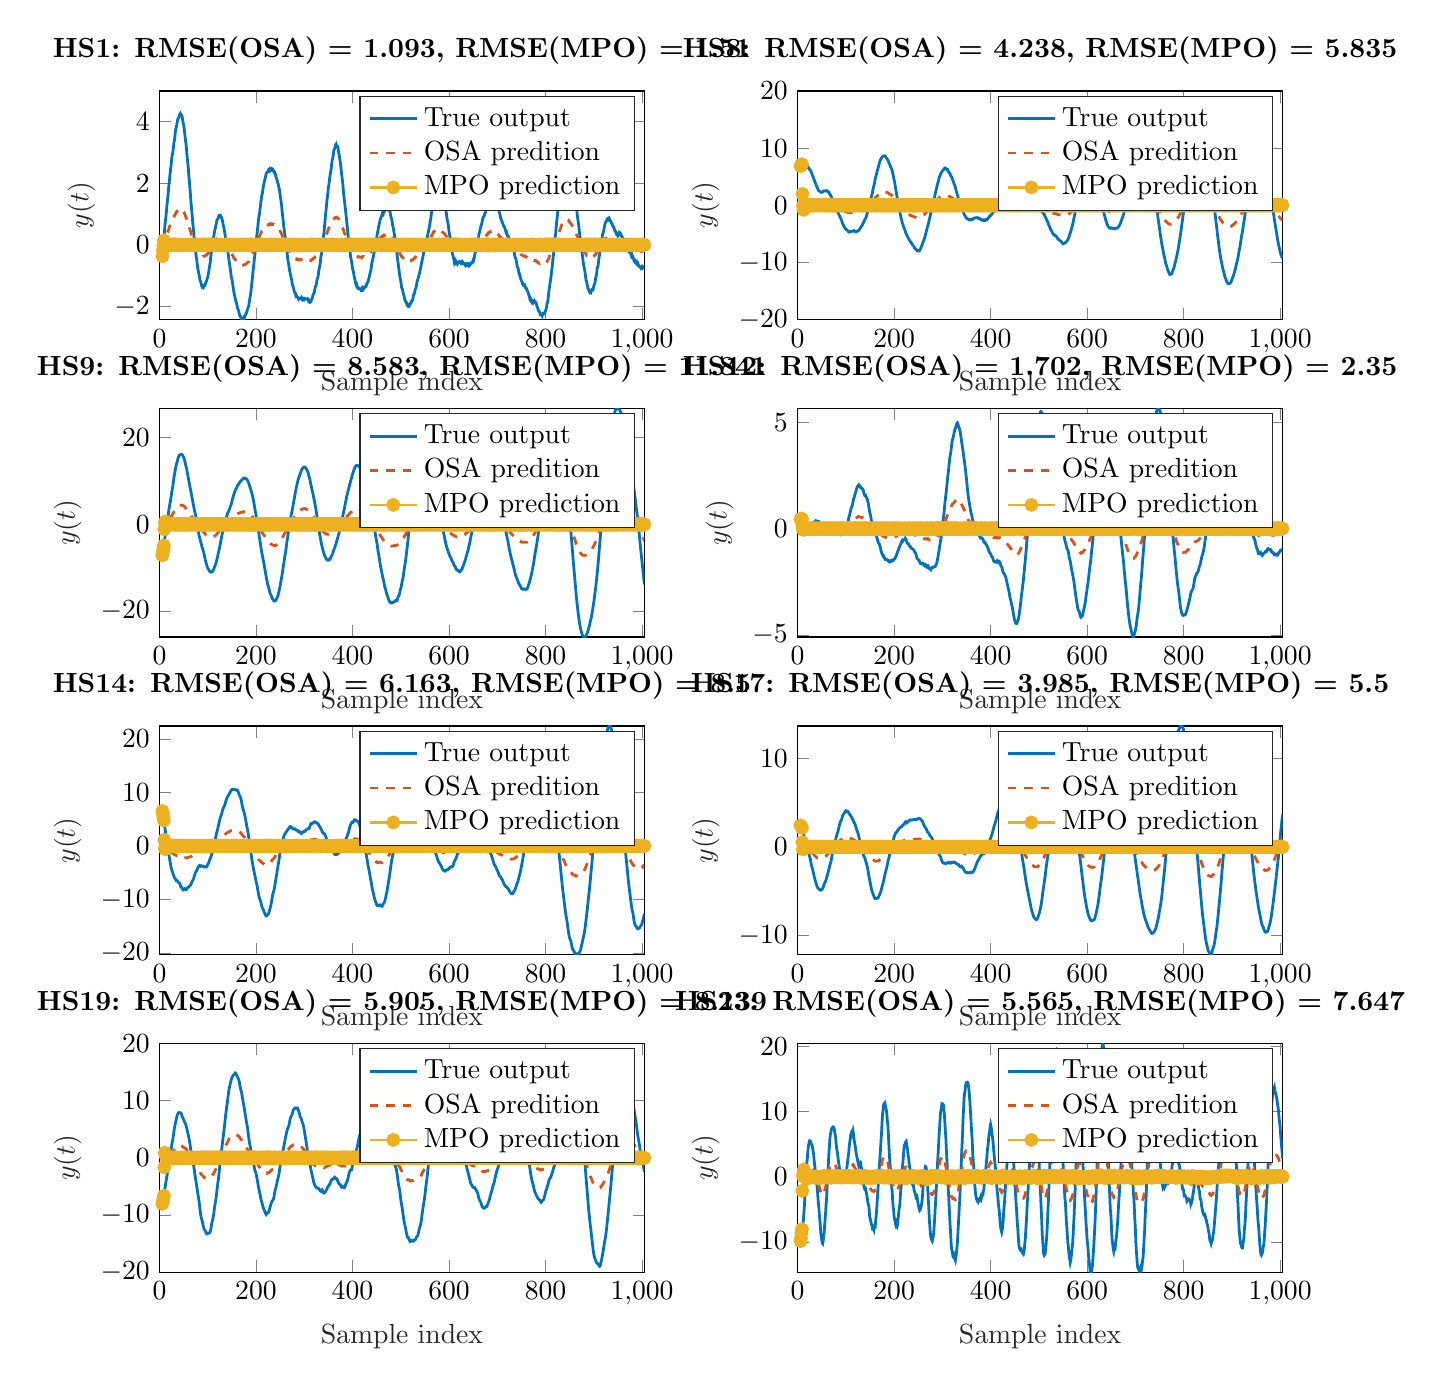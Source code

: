 % This file was created by matlab2tikz.
%
\definecolor{mycolor1}{rgb}{0.0,0.447,0.741}%
\definecolor{mycolor2}{rgb}{0.85,0.325,0.098}%
\definecolor{mycolor3}{rgb}{0.929,0.694,0.125}%
%
\begin{tikzpicture}

\begin{axis}[%
width=6.159cm,
height=2.903cm,
at={(0cm,12.097cm)},
scale only axis,
xmin=0,
xmax=1005,
xlabel style={font=\color{white!15!black}},
xlabel={Sample index},
ymin=-2.425,
ymax=5,
ylabel style={font=\color{white!15!black}},
ylabel={$y(t)$},
axis background/.style={fill=white},
title style={font=\bfseries},
title={HS1: RMSE(OSA) = 1.093, RMSE(MPO) = 1.51},
legend style={legend cell align=left, align=left, draw=white!15!black}
]
\addplot [color=mycolor1, line width=1.0pt]
  table[row sep=crcr]{%
6	-0.371\\
7	-0.173\\
9	0.147\\
10	0.363\\
11	0.582\\
12	0.731\\
13	0.855\\
14	1.017\\
15	1.203\\
17	1.513\\
18	1.671\\
19	1.869\\
20	1.998\\
21	2.156\\
22	2.327\\
23	2.463\\
24	2.563\\
25	2.743\\
26	2.889\\
27	2.943\\
28	3.055\\
29	3.177\\
30	3.333\\
31	3.396\\
32	3.534\\
33	3.682\\
34	3.785\\
35	3.82\\
36	3.924\\
37	4.004\\
38	4.092\\
39	4.106\\
40	4.138\\
42	4.244\\
43	4.27\\
44	4.234\\
45	4.213\\
46	4.207\\
47	4.17\\
48	4.051\\
49	3.975\\
50	3.91\\
51	3.802\\
52	3.657\\
53	3.523\\
54	3.376\\
55	3.272\\
56	3.124\\
57	2.909\\
58	2.758\\
59	2.614\\
60	2.441\\
61	2.214\\
62	2.054\\
64	1.67\\
65	1.44\\
66	1.259\\
67	1.091\\
68	0.906\\
69	0.709\\
70	0.571\\
71	0.379\\
72	0.205\\
73	0.056\\
74	-0.096\\
75	-0.225\\
76	-0.366\\
77	-0.475\\
79	-0.711\\
80	-0.817\\
81	-0.894\\
82	-0.957\\
83	-1.063\\
84	-1.148\\
85	-1.179\\
86	-1.225\\
87	-1.32\\
88	-1.354\\
89	-1.332\\
90	-1.357\\
91	-1.378\\
92	-1.336\\
93	-1.307\\
94	-1.312\\
98	-1.148\\
99	-1.08\\
100	-1.061\\
101	-0.959\\
102	-0.878\\
103	-0.763\\
104	-0.668\\
105	-0.591\\
106	-0.425\\
107	-0.285\\
108	-0.192\\
109	-0.131\\
110	-0.021\\
111	0.116\\
112	0.225\\
113	0.328\\
114	0.418\\
115	0.514\\
116	0.552\\
117	0.647\\
118	0.71\\
119	0.809\\
120	0.82\\
122	0.886\\
123	0.949\\
124	0.961\\
125	0.966\\
126	0.968\\
127	0.912\\
128	0.889\\
129	0.887\\
130	0.814\\
131	0.747\\
132	0.649\\
133	0.592\\
134	0.522\\
135	0.42\\
136	0.324\\
137	0.204\\
138	0.131\\
139	0.062\\
140	-0.064\\
141	-0.144\\
142	-0.258\\
143	-0.367\\
144	-0.493\\
145	-0.612\\
147	-0.802\\
148	-0.945\\
149	-1.047\\
150	-1.115\\
151	-1.194\\
152	-1.292\\
153	-1.411\\
154	-1.521\\
155	-1.591\\
156	-1.666\\
157	-1.737\\
158	-1.825\\
159	-1.863\\
160	-1.926\\
161	-1.993\\
162	-2.071\\
163	-2.098\\
164	-2.135\\
165	-2.215\\
167	-2.319\\
168	-2.327\\
169	-2.38\\
170	-2.419\\
171	-2.425\\
172	-2.411\\
173	-2.393\\
174	-2.364\\
175	-2.339\\
176	-2.359\\
177	-2.316\\
178	-2.291\\
179	-2.232\\
180	-2.226\\
181	-2.167\\
184	-2.014\\
185	-1.982\\
186	-1.867\\
188	-1.668\\
189	-1.591\\
190	-1.454\\
191	-1.31\\
192	-1.163\\
193	-1.002\\
194	-0.838\\
195	-0.693\\
196	-0.554\\
197	-0.409\\
198	-0.285\\
199	-0.108\\
200	0.061\\
201	0.21\\
202	0.351\\
203	0.481\\
204	0.639\\
205	0.791\\
206	0.915\\
207	0.991\\
209	1.234\\
210	1.382\\
211	1.488\\
212	1.605\\
213	1.654\\
214	1.768\\
215	1.873\\
216	1.96\\
217	2.033\\
218	2.096\\
219	2.153\\
220	2.233\\
221	2.305\\
222	2.348\\
224	2.374\\
225	2.402\\
226	2.435\\
227	2.426\\
228	2.407\\
229	2.467\\
231	2.441\\
232	2.466\\
233	2.439\\
234	2.423\\
235	2.445\\
236	2.422\\
237	2.383\\
238	2.347\\
239	2.352\\
240	2.31\\
241	2.231\\
243	2.135\\
244	2.085\\
245	2.015\\
246	1.981\\
247	1.899\\
248	1.832\\
249	1.744\\
252	1.408\\
253	1.287\\
254	1.11\\
255	0.97\\
256	0.839\\
257	0.685\\
258	0.539\\
260	0.315\\
261	0.2\\
262	0.045\\
263	-0.091\\
264	-0.201\\
265	-0.335\\
266	-0.479\\
267	-0.573\\
268	-0.659\\
270	-0.854\\
271	-0.93\\
272	-1.002\\
273	-1.08\\
274	-1.138\\
275	-1.259\\
276	-1.324\\
277	-1.353\\
278	-1.418\\
279	-1.492\\
280	-1.544\\
281	-1.554\\
282	-1.582\\
283	-1.685\\
284	-1.681\\
285	-1.674\\
286	-1.699\\
287	-1.718\\
288	-1.754\\
289	-1.727\\
291	-1.746\\
292	-1.745\\
293	-1.732\\
294	-1.712\\
295	-1.774\\
296	-1.785\\
297	-1.744\\
298	-1.735\\
299	-1.743\\
300	-1.768\\
301	-1.74\\
303	-1.753\\
304	-1.754\\
305	-1.762\\
306	-1.756\\
307	-1.746\\
308	-1.752\\
309	-1.822\\
310	-1.807\\
311	-1.834\\
312	-1.865\\
313	-1.855\\
315	-1.787\\
316	-1.757\\
317	-1.704\\
318	-1.629\\
319	-1.604\\
320	-1.565\\
321	-1.534\\
322	-1.434\\
323	-1.358\\
325	-1.295\\
326	-1.175\\
327	-1.099\\
328	-1.069\\
329	-0.992\\
330	-0.847\\
331	-0.77\\
333	-0.611\\
334	-0.465\\
335	-0.337\\
336	-0.277\\
337	-0.145\\
338	0.006\\
339	0.179\\
340	0.292\\
341	0.422\\
342	0.599\\
343	0.772\\
344	0.952\\
345	1.11\\
346	1.254\\
347	1.436\\
349	1.686\\
350	1.858\\
351	1.957\\
352	2.07\\
353	2.213\\
355	2.396\\
356	2.501\\
357	2.655\\
358	2.748\\
359	2.809\\
360	2.901\\
361	3.043\\
362	3.114\\
363	3.127\\
364	3.185\\
365	3.251\\
366	3.275\\
367	3.21\\
369	3.204\\
370	3.162\\
371	3.031\\
372	2.956\\
373	2.857\\
374	2.755\\
375	2.657\\
376	2.52\\
378	2.235\\
379	2.112\\
380	1.966\\
381	1.773\\
382	1.602\\
384	1.342\\
385	1.203\\
386	1.055\\
387	0.917\\
388	0.748\\
389	0.605\\
390	0.456\\
391	0.295\\
392	0.126\\
393	0.032\\
394	-0.084\\
395	-0.217\\
396	-0.386\\
398	-0.541\\
399	-0.635\\
400	-0.753\\
401	-0.834\\
402	-0.876\\
403	-0.987\\
404	-1.059\\
405	-1.121\\
406	-1.204\\
407	-1.28\\
408	-1.316\\
409	-1.299\\
410	-1.371\\
411	-1.411\\
412	-1.423\\
413	-1.411\\
414	-1.426\\
415	-1.417\\
416	-1.434\\
417	-1.443\\
418	-1.484\\
419	-1.484\\
420	-1.428\\
421	-1.366\\
422	-1.369\\
423	-1.426\\
424	-1.401\\
425	-1.388\\
426	-1.363\\
427	-1.365\\
428	-1.355\\
429	-1.298\\
430	-1.234\\
431	-1.228\\
432	-1.211\\
435	-1.012\\
436	-0.942\\
438	-0.84\\
439	-0.721\\
440	-0.616\\
441	-0.522\\
442	-0.468\\
443	-0.394\\
444	-0.306\\
445	-0.228\\
446	-0.136\\
447	-0.013\\
449	0.207\\
450	0.211\\
451	0.328\\
452	0.424\\
453	0.476\\
454	0.58\\
455	0.644\\
456	0.727\\
457	0.783\\
458	0.844\\
459	0.893\\
461	0.964\\
462	1.045\\
463	1.06\\
464	1.028\\
465	1.092\\
466	1.128\\
467	1.118\\
468	1.164\\
469	1.222\\
470	1.205\\
471	1.217\\
472	1.24\\
473	1.186\\
474	1.149\\
475	1.123\\
476	1.123\\
477	1.11\\
478	1.057\\
479	0.955\\
480	0.876\\
481	0.86\\
482	0.774\\
483	0.648\\
484	0.584\\
485	0.513\\
486	0.4\\
487	0.325\\
488	0.212\\
489	0.119\\
490	-0.034\\
491	-0.154\\
492	-0.262\\
493	-0.411\\
494	-0.537\\
495	-0.642\\
496	-0.78\\
497	-0.899\\
498	-1.01\\
499	-1.1\\
500	-1.165\\
501	-1.296\\
502	-1.403\\
503	-1.425\\
504	-1.484\\
505	-1.561\\
506	-1.61\\
507	-1.669\\
508	-1.751\\
509	-1.811\\
510	-1.831\\
511	-1.882\\
512	-1.885\\
513	-1.951\\
514	-1.945\\
515	-1.987\\
516	-2.008\\
517	-2.007\\
519	-1.947\\
520	-1.899\\
521	-1.895\\
522	-1.861\\
523	-1.807\\
524	-1.807\\
525	-1.783\\
526	-1.659\\
527	-1.609\\
528	-1.59\\
529	-1.53\\
530	-1.435\\
531	-1.416\\
532	-1.365\\
533	-1.273\\
534	-1.163\\
535	-1.149\\
536	-1.082\\
537	-1.027\\
539	-0.907\\
540	-0.831\\
541	-0.783\\
542	-0.689\\
543	-0.58\\
544	-0.532\\
545	-0.449\\
546	-0.378\\
547	-0.294\\
548	-0.225\\
549	-0.128\\
550	-0.07\\
551	-0.018\\
552	0.093\\
553	0.18\\
554	0.2\\
555	0.243\\
556	0.35\\
557	0.399\\
558	0.49\\
559	0.559\\
560	0.642\\
561	0.755\\
562	0.827\\
563	0.963\\
564	1.064\\
565	1.192\\
566	1.333\\
567	1.436\\
568	1.495\\
569	1.58\\
570	1.657\\
571	1.753\\
573	1.793\\
574	1.834\\
575	1.861\\
576	1.822\\
577	1.778\\
578	1.772\\
579	1.781\\
581	1.688\\
582	1.643\\
583	1.631\\
584	1.558\\
585	1.526\\
586	1.53\\
587	1.488\\
588	1.421\\
589	1.375\\
590	1.373\\
591	1.286\\
592	1.189\\
593	1.132\\
594	1.08\\
596	0.838\\
597	0.777\\
598	0.695\\
599	0.574\\
600	0.432\\
601	0.339\\
602	0.275\\
603	0.143\\
604	-0.004\\
605	-0.121\\
606	-0.154\\
607	-0.289\\
608	-0.335\\
609	-0.409\\
610	-0.459\\
611	-0.556\\
612	-0.507\\
613	-0.489\\
614	-0.543\\
615	-0.592\\
616	-0.574\\
617	-0.567\\
618	-0.611\\
619	-0.585\\
620	-0.549\\
621	-0.539\\
622	-0.555\\
623	-0.546\\
624	-0.546\\
625	-0.586\\
626	-0.56\\
627	-0.58\\
628	-0.552\\
629	-0.58\\
630	-0.616\\
631	-0.62\\
632	-0.61\\
633	-0.609\\
634	-0.656\\
635	-0.628\\
636	-0.615\\
637	-0.621\\
638	-0.659\\
639	-0.644\\
640	-0.606\\
641	-0.611\\
642	-0.678\\
643	-0.665\\
644	-0.641\\
645	-0.591\\
646	-0.596\\
648	-0.592\\
649	-0.537\\
650	-0.493\\
651	-0.507\\
652	-0.44\\
653	-0.346\\
654	-0.263\\
655	-0.234\\
656	-0.21\\
657	-0.108\\
658	-0.015\\
659	0.051\\
660	0.088\\
661	0.199\\
662	0.339\\
663	0.395\\
664	0.456\\
665	0.546\\
666	0.61\\
667	0.639\\
668	0.695\\
670	0.863\\
671	0.901\\
672	0.916\\
673	0.953\\
674	1.011\\
675	1.043\\
676	1.062\\
677	1.119\\
678	1.172\\
679	1.218\\
680	1.324\\
681	1.378\\
682	1.446\\
683	1.484\\
684	1.494\\
685	1.561\\
686	1.571\\
687	1.592\\
688	1.595\\
689	1.617\\
690	1.69\\
691	1.668\\
692	1.663\\
693	1.622\\
694	1.575\\
695	1.543\\
696	1.496\\
697	1.423\\
698	1.419\\
699	1.367\\
700	1.295\\
701	1.28\\
702	1.23\\
703	1.126\\
704	1.072\\
705	1.012\\
706	0.959\\
707	0.865\\
708	0.846\\
711	0.708\\
712	0.68\\
713	0.616\\
714	0.604\\
715	0.571\\
716	0.532\\
718	0.416\\
719	0.428\\
720	0.353\\
721	0.298\\
722	0.296\\
723	0.279\\
724	0.19\\
725	0.177\\
726	0.18\\
727	0.167\\
728	0.108\\
729	0.079\\
730	0.057\\
731	-0.017\\
732	-0.062\\
733	-0.085\\
734	-0.141\\
735	-0.232\\
736	-0.344\\
737	-0.397\\
738	-0.439\\
739	-0.486\\
740	-0.561\\
741	-0.669\\
742	-0.729\\
743	-0.754\\
744	-0.82\\
745	-0.929\\
746	-0.97\\
747	-0.963\\
748	-1.073\\
749	-1.122\\
750	-1.156\\
751	-1.195\\
752	-1.25\\
753	-1.249\\
754	-1.311\\
755	-1.329\\
756	-1.331\\
757	-1.317\\
758	-1.378\\
759	-1.402\\
760	-1.399\\
761	-1.449\\
763	-1.505\\
764	-1.558\\
765	-1.605\\
766	-1.663\\
767	-1.704\\
768	-1.791\\
769	-1.811\\
770	-1.768\\
771	-1.806\\
772	-1.85\\
773	-1.815\\
774	-1.816\\
775	-1.864\\
777	-1.814\\
779	-1.853\\
780	-1.869\\
781	-1.924\\
782	-1.965\\
783	-2.029\\
784	-2.05\\
785	-2.127\\
786	-2.154\\
787	-2.155\\
788	-2.2\\
789	-2.253\\
790	-2.24\\
791	-2.243\\
792	-2.263\\
793	-2.296\\
794	-2.232\\
795	-2.222\\
796	-2.235\\
797	-2.24\\
798	-2.23\\
799	-2.19\\
800	-2.134\\
801	-2.101\\
802	-2.046\\
803	-1.918\\
804	-1.878\\
805	-1.799\\
806	-1.654\\
807	-1.491\\
808	-1.396\\
810	-1.183\\
811	-1.093\\
812	-0.937\\
813	-0.806\\
814	-0.697\\
815	-0.503\\
816	-0.398\\
817	-0.24\\
818	-0.125\\
819	0.099\\
820	0.251\\
821	0.37\\
822	0.579\\
823	0.728\\
825	1.021\\
826	1.146\\
827	1.295\\
828	1.485\\
829	1.621\\
830	1.736\\
831	1.925\\
832	2.101\\
833	2.249\\
834	2.336\\
835	2.439\\
836	2.557\\
837	2.656\\
838	2.738\\
839	2.812\\
840	2.897\\
841	2.912\\
842	2.961\\
843	2.951\\
844	2.972\\
845	2.962\\
846	2.973\\
847	2.911\\
848	2.86\\
849	2.774\\
850	2.701\\
851	2.621\\
852	2.528\\
853	2.493\\
854	2.386\\
855	2.263\\
856	2.118\\
857	2.045\\
858	1.916\\
859	1.782\\
860	1.631\\
861	1.524\\
862	1.386\\
863	1.31\\
864	1.191\\
865	1.087\\
866	0.952\\
867	0.828\\
868	0.716\\
869	0.609\\
870	0.45\\
871	0.295\\
872	0.206\\
873	0.071\\
874	-0.047\\
875	-0.197\\
876	-0.286\\
877	-0.41\\
879	-0.667\\
880	-0.731\\
881	-0.801\\
882	-0.897\\
883	-1.031\\
884	-1.149\\
885	-1.18\\
886	-1.267\\
887	-1.341\\
888	-1.422\\
889	-1.437\\
890	-1.483\\
891	-1.522\\
892	-1.547\\
893	-1.525\\
894	-1.541\\
895	-1.494\\
896	-1.458\\
897	-1.463\\
898	-1.464\\
899	-1.419\\
900	-1.331\\
901	-1.286\\
902	-1.268\\
903	-1.181\\
904	-1.063\\
905	-1.023\\
906	-0.928\\
907	-0.765\\
909	-0.66\\
910	-0.531\\
911	-0.395\\
912	-0.335\\
913	-0.187\\
914	-0.043\\
915	0.043\\
916	0.077\\
917	0.189\\
918	0.321\\
919	0.377\\
920	0.423\\
921	0.493\\
922	0.598\\
923	0.672\\
925	0.752\\
926	0.764\\
927	0.807\\
928	0.846\\
929	0.856\\
930	0.839\\
931	0.819\\
932	0.858\\
933	0.83\\
934	0.791\\
935	0.773\\
937	0.699\\
938	0.681\\
939	0.625\\
940	0.589\\
941	0.59\\
942	0.56\\
943	0.497\\
944	0.449\\
945	0.438\\
946	0.4\\
947	0.354\\
948	0.362\\
949	0.355\\
950	0.293\\
951	0.315\\
952	0.361\\
953	0.322\\
954	0.328\\
955	0.378\\
956	0.359\\
957	0.306\\
958	0.272\\
959	0.261\\
960	0.227\\
961	0.135\\
962	0.129\\
963	0.07\\
965	0.039\\
966	-0.018\\
967	-0.059\\
968	-0.052\\
969	-0.06\\
970	-0.128\\
971	-0.166\\
972	-0.133\\
973	-0.203\\
974	-0.242\\
975	-0.245\\
976	-0.257\\
977	-0.3\\
978	-0.354\\
979	-0.331\\
980	-0.395\\
981	-0.389\\
982	-0.432\\
983	-0.49\\
984	-0.476\\
985	-0.484\\
986	-0.567\\
987	-0.597\\
988	-0.603\\
989	-0.575\\
990	-0.641\\
991	-0.643\\
992	-0.622\\
993	-0.688\\
994	-0.683\\
995	-0.698\\
996	-0.721\\
997	-0.725\\
998	-0.764\\
999	-0.754\\
1000	-0.72\\
1001	-0.756\\
1002	-0.741\\
1003	-0.707\\
1004	-0.703\\
1005	-0.69\\
};
\addlegendentry{True output}

\addplot [color=mycolor2, dashed, line width=1.0pt]
  table[row sep=crcr]{%
6	-0.111\\
7	-0.045\\
8	0.002\\
9	0.043\\
10	0.093\\
11	0.16\\
12	0.213\\
14	0.269\\
15	0.32\\
16	0.384\\
17	0.426\\
18	0.461\\
19	0.498\\
20	0.557\\
22	0.638\\
23	0.672\\
24	0.719\\
25	0.749\\
27	0.827\\
28	0.841\\
29	0.862\\
30	0.905\\
31	0.958\\
32	0.974\\
33	1.009\\
34	1.029\\
35	1.066\\
36	1.082\\
38	1.119\\
39	1.136\\
42	1.161\\
43	1.184\\
44	1.178\\
45	1.156\\
46	1.149\\
47	1.148\\
48	1.136\\
49	1.091\\
50	1.065\\
51	1.052\\
52	1.023\\
53	0.97\\
55	0.89\\
56	0.859\\
57	0.819\\
59	0.708\\
60	0.663\\
61	0.634\\
62	0.561\\
63	0.503\\
64	0.461\\
65	0.41\\
66	0.338\\
68	0.256\\
69	0.201\\
70	0.143\\
71	0.107\\
72	0.065\\
73	0.009\\
74	-0.035\\
76	-0.093\\
77	-0.133\\
78	-0.17\\
79	-0.193\\
80	-0.221\\
81	-0.254\\
82	-0.271\\
83	-0.285\\
85	-0.338\\
86	-0.338\\
87	-0.349\\
88	-0.377\\
89	-0.385\\
90	-0.374\\
91	-0.368\\
92	-0.372\\
93	-0.365\\
94	-0.353\\
95	-0.354\\
97	-0.331\\
99	-0.301\\
100	-0.283\\
101	-0.27\\
102	-0.241\\
103	-0.216\\
104	-0.187\\
107	-0.088\\
108	-0.05\\
109	-0.023\\
110	-0.012\\
111	0.02\\
112	0.067\\
113	0.098\\
114	0.12\\
115	0.133\\
116	0.16\\
117	0.171\\
119	0.218\\
120	0.239\\
122	0.245\\
123	0.25\\
124	0.269\\
125	0.269\\
126	0.273\\
127	0.26\\
128	0.242\\
129	0.232\\
130	0.231\\
131	0.211\\
132	0.187\\
133	0.156\\
135	0.122\\
136	0.094\\
137	0.06\\
138	0.03\\
139	0.019\\
140	-0.008\\
141	-0.044\\
143	-0.106\\
144	-0.13\\
145	-0.16\\
147	-0.227\\
148	-0.257\\
149	-0.291\\
150	-0.316\\
152	-0.343\\
154	-0.419\\
155	-0.451\\
157	-0.473\\
158	-0.497\\
159	-0.525\\
160	-0.528\\
161	-0.542\\
162	-0.571\\
163	-0.584\\
164	-0.59\\
165	-0.601\\
167	-0.643\\
168	-0.649\\
169	-0.651\\
170	-0.662\\
171	-0.669\\
172	-0.671\\
174	-0.65\\
175	-0.649\\
176	-0.64\\
177	-0.641\\
178	-0.63\\
179	-0.623\\
181	-0.599\\
182	-0.578\\
183	-0.563\\
185	-0.547\\
186	-0.531\\
187	-0.494\\
188	-0.451\\
189	-0.423\\
190	-0.411\\
194	-0.235\\
195	-0.184\\
197	-0.121\\
198	-0.068\\
199	-0.033\\
200	0.005\\
201	0.059\\
202	0.107\\
203	0.134\\
204	0.171\\
205	0.214\\
206	0.254\\
207	0.283\\
208	0.299\\
209	0.339\\
210	0.375\\
211	0.415\\
212	0.447\\
213	0.462\\
214	0.474\\
215	0.52\\
218	0.579\\
219	0.597\\
220	0.609\\
222	0.652\\
223	0.663\\
224	0.653\\
225	0.647\\
226	0.669\\
227	0.68\\
229	0.663\\
230	0.671\\
231	0.688\\
232	0.681\\
233	0.663\\
234	0.675\\
235	0.662\\
237	0.668\\
238	0.648\\
239	0.644\\
240	0.638\\
242	0.598\\
246	0.543\\
249	0.485\\
250	0.452\\
251	0.422\\
252	0.384\\
253	0.351\\
254	0.315\\
255	0.274\\
256	0.227\\
257	0.184\\
258	0.146\\
259	0.114\\
260	0.091\\
261	0.055\\
262	0.024\\
263	-0.024\\
264	-0.066\\
266	-0.125\\
267	-0.163\\
268	-0.192\\
269	-0.204\\
270	-0.228\\
271	-0.256\\
273	-0.299\\
275	-0.334\\
276	-0.372\\
277	-0.386\\
278	-0.387\\
279	-0.401\\
280	-0.422\\
281	-0.438\\
283	-0.447\\
284	-0.473\\
285	-0.475\\
286	-0.458\\
287	-0.463\\
288	-0.483\\
289	-0.488\\
291	-0.474\\
292	-0.474\\
293	-0.481\\
294	-0.478\\
295	-0.481\\
297	-0.492\\
298	-0.482\\
299	-0.467\\
300	-0.479\\
301	-0.494\\
302	-0.485\\
303	-0.481\\
304	-0.474\\
305	-0.479\\
306	-0.491\\
307	-0.483\\
308	-0.482\\
309	-0.492\\
310	-0.508\\
312	-0.504\\
313	-0.512\\
314	-0.515\\
315	-0.489\\
316	-0.475\\
317	-0.473\\
318	-0.458\\
319	-0.433\\
320	-0.432\\
321	-0.422\\
322	-0.404\\
323	-0.375\\
324	-0.358\\
325	-0.347\\
326	-0.342\\
327	-0.305\\
328	-0.281\\
329	-0.278\\
330	-0.248\\
331	-0.201\\
332	-0.185\\
333	-0.166\\
334	-0.143\\
336	-0.061\\
337	-0.041\\
339	0.036\\
340	0.088\\
341	0.126\\
342	0.154\\
345	0.311\\
346	0.353\\
347	0.384\\
349	0.47\\
351	0.547\\
353	0.597\\
354	0.636\\
355	0.667\\
356	0.689\\
358	0.757\\
360	0.804\\
361	0.824\\
362	0.863\\
363	0.878\\
364	0.872\\
365	0.883\\
366	0.898\\
367	0.902\\
369	0.874\\
371	0.855\\
372	0.816\\
373	0.782\\
374	0.755\\
375	0.733\\
377	0.662\\
378	0.62\\
379	0.574\\
380	0.538\\
381	0.499\\
382	0.445\\
383	0.396\\
384	0.364\\
385	0.335\\
386	0.299\\
387	0.251\\
388	0.208\\
389	0.157\\
391	0.087\\
392	0.041\\
393	-0.002\\
394	-0.023\\
396	-0.094\\
397	-0.139\\
398	-0.157\\
399	-0.171\\
400	-0.199\\
401	-0.233\\
402	-0.258\\
403	-0.261\\
405	-0.314\\
406	-0.33\\
407	-0.354\\
408	-0.366\\
410	-0.366\\
411	-0.389\\
412	-0.399\\
413	-0.397\\
414	-0.387\\
416	-0.39\\
419	-0.415\\
420	-0.4\\
421	-0.378\\
422	-0.371\\
423	-0.379\\
424	-0.393\\
425	-0.389\\
426	-0.378\\
427	-0.37\\
428	-0.372\\
429	-0.362\\
431	-0.331\\
432	-0.329\\
433	-0.322\\
434	-0.307\\
436	-0.251\\
438	-0.234\\
439	-0.209\\
440	-0.171\\
441	-0.139\\
442	-0.123\\
443	-0.111\\
445	-0.065\\
447	-0.006\\
448	0.031\\
449	0.05\\
450	0.072\\
451	0.083\\
453	0.139\\
455	0.178\\
456	0.192\\
457	0.217\\
458	0.239\\
459	0.25\\
460	0.252\\
461	0.272\\
462	0.275\\
464	0.305\\
465	0.29\\
466	0.3\\
467	0.322\\
468	0.321\\
469	0.325\\
470	0.343\\
471	0.336\\
472	0.334\\
473	0.335\\
475	0.302\\
476	0.303\\
477	0.314\\
478	0.3\\
479	0.27\\
480	0.235\\
481	0.22\\
482	0.221\\
483	0.198\\
484	0.158\\
485	0.129\\
486	0.114\\
487	0.096\\
488	0.061\\
490	-0.001\\
491	-0.05\\
493	-0.104\\
494	-0.141\\
495	-0.189\\
496	-0.213\\
497	-0.244\\
498	-0.279\\
499	-0.308\\
500	-0.321\\
501	-0.35\\
502	-0.39\\
503	-0.402\\
504	-0.405\\
505	-0.423\\
506	-0.447\\
507	-0.465\\
508	-0.479\\
509	-0.488\\
510	-0.517\\
512	-0.521\\
513	-0.53\\
514	-0.545\\
515	-0.542\\
516	-0.55\\
517	-0.554\\
519	-0.543\\
520	-0.527\\
521	-0.507\\
522	-0.517\\
523	-0.507\\
524	-0.491\\
525	-0.486\\
526	-0.472\\
527	-0.441\\
528	-0.425\\
529	-0.421\\
530	-0.413\\
531	-0.382\\
532	-0.37\\
533	-0.354\\
534	-0.33\\
535	-0.3\\
536	-0.302\\
537	-0.289\\
538	-0.264\\
539	-0.248\\
540	-0.235\\
541	-0.212\\
542	-0.194\\
543	-0.16\\
544	-0.138\\
545	-0.133\\
546	-0.1\\
547	-0.085\\
548	-0.063\\
549	-0.032\\
551	-0.005\\
552	0.018\\
553	0.048\\
554	0.07\\
555	0.067\\
556	0.074\\
557	0.122\\
558	0.138\\
559	0.149\\
560	0.181\\
562	0.225\\
563	0.258\\
564	0.304\\
565	0.331\\
566	0.353\\
567	0.394\\
568	0.426\\
569	0.429\\
571	0.48\\
572	0.5\\
574	0.502\\
575	0.502\\
576	0.507\\
577	0.499\\
578	0.487\\
579	0.478\\
580	0.492\\
581	0.472\\
582	0.442\\
584	0.44\\
585	0.423\\
586	0.413\\
587	0.411\\
588	0.401\\
589	0.38\\
590	0.365\\
591	0.362\\
592	0.337\\
593	0.303\\
595	0.275\\
596	0.244\\
597	0.205\\
598	0.183\\
599	0.167\\
601	0.084\\
602	0.068\\
603	0.049\\
605	-0.035\\
606	-0.065\\
607	-0.062\\
608	-0.094\\
609	-0.113\\
610	-0.136\\
611	-0.14\\
612	-0.156\\
613	-0.137\\
614	-0.135\\
616	-0.178\\
617	-0.165\\
618	-0.147\\
619	-0.165\\
620	-0.16\\
621	-0.142\\
622	-0.147\\
623	-0.156\\
624	-0.156\\
625	-0.149\\
626	-0.161\\
627	-0.161\\
628	-0.156\\
629	-0.147\\
630	-0.171\\
631	-0.178\\
632	-0.172\\
633	-0.163\\
634	-0.167\\
635	-0.186\\
636	-0.174\\
637	-0.171\\
638	-0.165\\
639	-0.181\\
640	-0.18\\
641	-0.166\\
642	-0.174\\
643	-0.189\\
644	-0.187\\
645	-0.167\\
646	-0.15\\
647	-0.161\\
648	-0.16\\
649	-0.162\\
651	-0.126\\
652	-0.12\\
653	-0.107\\
654	-0.073\\
655	-0.051\\
656	-0.057\\
657	-0.041\\
658	-0.017\\
659	0.017\\
660	0.042\\
661	0.047\\
662	0.078\\
663	0.12\\
664	0.14\\
665	0.138\\
666	0.158\\
667	0.186\\
668	0.195\\
669	0.207\\
671	0.261\\
672	0.26\\
673	0.254\\
674	0.269\\
675	0.29\\
676	0.302\\
677	0.305\\
678	0.318\\
679	0.338\\
680	0.351\\
681	0.392\\
682	0.402\\
683	0.403\\
685	0.424\\
686	0.444\\
687	0.439\\
688	0.439\\
689	0.444\\
690	0.455\\
691	0.473\\
692	0.466\\
693	0.449\\
694	0.42\\
696	0.424\\
698	0.378\\
699	0.377\\
700	0.364\\
701	0.347\\
702	0.341\\
703	0.321\\
704	0.285\\
705	0.271\\
706	0.267\\
707	0.253\\
708	0.221\\
709	0.221\\
710	0.212\\
712	0.176\\
713	0.181\\
714	0.164\\
715	0.149\\
716	0.151\\
717	0.141\\
718	0.109\\
719	0.102\\
720	0.112\\
721	0.088\\
722	0.073\\
723	0.068\\
724	0.067\\
725	0.043\\
727	0.049\\
728	0.038\\
729	0.015\\
730	0.011\\
731	0.004\\
732	-0.019\\
734	-0.038\\
735	-0.057\\
737	-0.117\\
738	-0.128\\
739	-0.134\\
740	-0.148\\
741	-0.173\\
742	-0.205\\
743	-0.223\\
744	-0.221\\
745	-0.244\\
746	-0.273\\
747	-0.278\\
748	-0.279\\
749	-0.312\\
750	-0.323\\
752	-0.34\\
753	-0.352\\
754	-0.352\\
755	-0.365\\
756	-0.373\\
757	-0.371\\
758	-0.364\\
759	-0.385\\
760	-0.399\\
761	-0.392\\
762	-0.399\\
763	-0.424\\
764	-0.426\\
765	-0.436\\
766	-0.46\\
767	-0.476\\
768	-0.482\\
769	-0.502\\
770	-0.499\\
771	-0.489\\
772	-0.498\\
773	-0.51\\
774	-0.51\\
775	-0.5\\
776	-0.509\\
777	-0.508\\
778	-0.497\\
779	-0.501\\
780	-0.525\\
782	-0.532\\
783	-0.561\\
784	-0.574\\
785	-0.571\\
786	-0.592\\
787	-0.605\\
788	-0.608\\
789	-0.602\\
790	-0.623\\
791	-0.629\\
792	-0.617\\
794	-0.633\\
795	-0.614\\
796	-0.607\\
797	-0.602\\
798	-0.62\\
799	-0.615\\
801	-0.569\\
802	-0.562\\
803	-0.543\\
804	-0.508\\
805	-0.497\\
806	-0.465\\
807	-0.415\\
808	-0.37\\
809	-0.359\\
812	-0.269\\
813	-0.22\\
814	-0.174\\
815	-0.156\\
816	-0.112\\
817	-0.064\\
818	-0.029\\
819	0.013\\
820	0.076\\
822	0.146\\
823	0.201\\
824	0.246\\
825	0.276\\
826	0.32\\
827	0.357\\
828	0.398\\
829	0.454\\
830	0.488\\
831	0.518\\
832	0.573\\
833	0.624\\
834	0.656\\
835	0.672\\
836	0.694\\
837	0.723\\
838	0.763\\
839	0.785\\
840	0.794\\
841	0.807\\
843	0.818\\
844	0.809\\
845	0.822\\
847	0.811\\
849	0.772\\
850	0.738\\
851	0.719\\
852	0.696\\
853	0.677\\
854	0.664\\
855	0.634\\
856	0.591\\
857	0.546\\
858	0.532\\
859	0.495\\
860	0.461\\
861	0.405\\
862	0.383\\
864	0.332\\
866	0.267\\
867	0.225\\
868	0.198\\
869	0.168\\
870	0.13\\
871	0.084\\
872	0.042\\
873	0.017\\
874	-0.013\\
875	-0.039\\
876	-0.082\\
877	-0.114\\
879	-0.185\\
880	-0.213\\
881	-0.221\\
882	-0.24\\
883	-0.274\\
884	-0.315\\
885	-0.346\\
887	-0.357\\
888	-0.382\\
889	-0.416\\
890	-0.408\\
891	-0.413\\
892	-0.426\\
893	-0.431\\
894	-0.416\\
895	-0.416\\
897	-0.4\\
898	-0.395\\
899	-0.4\\
900	-0.379\\
901	-0.345\\
902	-0.338\\
903	-0.334\\
904	-0.308\\
905	-0.271\\
907	-0.225\\
908	-0.189\\
910	-0.159\\
911	-0.12\\
912	-0.077\\
916	0.036\\
917	0.041\\
919	0.116\\
920	0.125\\
921	0.131\\
922	0.152\\
923	0.19\\
924	0.21\\
925	0.204\\
926	0.207\\
927	0.227\\
928	0.228\\
929	0.237\\
930	0.243\\
931	0.224\\
932	0.223\\
933	0.237\\
934	0.23\\
935	0.206\\
936	0.199\\
937	0.199\\
938	0.182\\
939	0.179\\
941	0.151\\
942	0.153\\
943	0.15\\
944	0.123\\
945	0.109\\
946	0.111\\
947	0.108\\
948	0.096\\
949	0.09\\
950	0.092\\
951	0.082\\
952	0.083\\
953	0.102\\
954	0.103\\
955	0.086\\
956	0.097\\
957	0.101\\
958	0.072\\
959	0.062\\
960	0.068\\
962	0.022\\
963	0.029\\
964	0.015\\
965	0.005\\
967	-0.008\\
968	-0.023\\
969	-0.025\\
970	-0.024\\
972	-0.056\\
973	-0.044\\
974	-0.062\\
975	-0.073\\
976	-0.075\\
977	-0.081\\
978	-0.093\\
979	-0.099\\
980	-0.098\\
981	-0.114\\
982	-0.114\\
983	-0.131\\
984	-0.139\\
986	-0.14\\
987	-0.165\\
988	-0.175\\
989	-0.17\\
990	-0.158\\
991	-0.175\\
992	-0.184\\
993	-0.183\\
994	-0.19\\
995	-0.195\\
996	-0.193\\
997	-0.199\\
998	-0.212\\
999	-0.212\\
1000	-0.206\\
1001	-0.196\\
1002	-0.204\\
1003	-0.201\\
1004	-0.19\\
1005	-0.19\\
};
\addlegendentry{OSA predition}

\addplot [color=mycolor3, line width=1.0pt, draw=none, mark=*, mark options={solid, mycolor3}]
  table[row sep=crcr]{%
6	-0.371\\
7	-0.173\\
8	-0.013\\
9	0.147\\
10	0.093\\
11	0.06\\
12	0.011\\
13	-0.021\\
14	-0.023\\
15	-0.011\\
16	0.006\\
17	0.012\\
18	0.009\\
19	0.001\\
20	-0.003\\
21	0.003\\
22	0.005\\
23	-0.007\\
24	-0.002\\
25	0.009\\
26	0.002\\
27	-0.005\\
28	-0.001\\
29	-0.002\\
30	0.005\\
31	0.01\\
32	0.015\\
33	0.016\\
34	-0.01\\
35	-0.013\\
36	0.003\\
37	0.006\\
38	0.002\\
39	-0.009\\
40	-0.002\\
41	0.007\\
42	0.004\\
43	0.009\\
44	-0.002\\
45	-0.01\\
46	-0.006\\
47	-0.004\\
48	-0.003\\
49	-0.005\\
50	-0.003\\
51	-0.0\\
52	0.002\\
53	-0.001\\
54	-0.001\\
55	0.001\\
56	-0.003\\
57	-0.004\\
58	0.008\\
59	0.003\\
60	-0.009\\
61	0.003\\
62	0.004\\
63	-0.006\\
64	-0.002\\
65	0.001\\
66	-0.001\\
67	0.006\\
68	0.009\\
69	0.004\\
70	0.001\\
71	-0.004\\
72	0.005\\
73	0.002\\
74	-0.003\\
75	0.005\\
76	0.009\\
77	0.008\\
78	-0.002\\
79	0.0\\
80	0.004\\
81	0.003\\
82	0.002\\
83	-0.001\\
84	0.0\\
85	0.001\\
86	0.005\\
87	0.001\\
88	0.002\\
89	0.004\\
90	-0.0\\
91	0.005\\
92	0.012\\
93	0.005\\
94	0.001\\
95	0.0\\
96	-3.461e-05\\
97	-0.002\\
98	-0.004\\
99	0.002\\
100	0.001\\
101	0.009\\
102	0.01\\
103	0.007\\
104	-0.002\\
105	-0.0\\
106	0.015\\
107	0.004\\
108	-0.008\\
109	-0.009\\
110	-0.005\\
111	0.001\\
112	0.006\\
113	0.006\\
114	0.003\\
115	-0.008\\
116	-0.01\\
117	-0.005\\
118	-0.003\\
119	0.003\\
120	-0.003\\
121	-0.002\\
122	-0.0\\
123	-0.001\\
124	-0.003\\
125	-0.007\\
126	0.001\\
127	-0.007\\
128	-0.005\\
129	-0.004\\
130	-0.008\\
131	-0.006\\
132	-0.004\\
133	-0.001\\
134	-0.002\\
135	-0.002\\
136	-0.0\\
137	-0.004\\
138	0.002\\
139	0.011\\
140	0.001\\
141	-0.001\\
142	-0.008\\
143	-0.012\\
144	-0.005\\
145	0.005\\
146	0.01\\
147	0.002\\
148	-0.009\\
149	-0.006\\
150	0.001\\
151	0.003\\
152	0.008\\
153	-0.001\\
154	-0.005\\
155	-0.006\\
156	-0.001\\
157	0.005\\
158	0.002\\
159	-0.002\\
160	-2.435e-05\\
161	0.001\\
162	-0.008\\
163	0.0\\
164	0.001\\
165	-0.003\\
166	-0.002\\
167	-0.005\\
168	0.002\\
169	-0.002\\
170	-0.0\\
171	0.006\\
172	0.005\\
173	0.004\\
174	0.005\\
175	-0.005\\
176	-0.008\\
177	0.0\\
178	0.003\\
179	0.0\\
180	-0.01\\
181	-0.001\\
182	0.007\\
183	0.007\\
184	0.002\\
185	-0.007\\
186	-0.003\\
187	-0.001\\
188	0.009\\
189	0.011\\
190	0.005\\
191	0.006\\
192	0.005\\
193	0.001\\
194	-0.002\\
195	0.002\\
196	-0.005\\
197	-0.01\\
198	0.002\\
199	0.008\\
200	-0.001\\
201	-0.002\\
202	0.003\\
203	-0.002\\
204	0.0\\
205	0.0\\
206	-0.004\\
207	-0.008\\
208	-0.006\\
209	0.004\\
210	0.008\\
211	0.004\\
212	0.005\\
213	-0.009\\
214	-0.009\\
215	0.008\\
216	0.003\\
217	-0.004\\
218	-0.003\\
219	0.001\\
220	0.001\\
221	0.001\\
222	0.0\\
223	0.001\\
224	-0.005\\
225	-0.011\\
226	0.0\\
227	0.005\\
228	0.005\\
229	0.007\\
230	-0.007\\
231	0.006\\
232	0.012\\
233	-0.009\\
234	0.002\\
235	0.001\\
236	-0.004\\
237	0.002\\
238	9.149e-05\\
239	0.01\\
240	0.002\\
241	-0.009\\
242	-0.005\\
243	-0.0\\
244	0.003\\
245	0.003\\
246	0.007\\
247	-0.004\\
248	-0.003\\
249	-0.001\\
250	-0.006\\
251	-0.003\\
252	-0.004\\
253	-0.006\\
254	-0.008\\
255	0.004\\
256	0.005\\
257	-0.004\\
258	-0.005\\
259	0.003\\
260	0.012\\
261	0.006\\
262	0.003\\
263	-0.001\\
264	-0.004\\
265	-0.007\\
266	-0.002\\
267	0.004\\
268	0.002\\
269	0.005\\
270	0.006\\
271	0.006\\
272	0.004\\
273	-0.002\\
274	0.0\\
275	-0.003\\
276	-0.005\\
277	-0.001\\
278	0.001\\
279	0.002\\
280	0.006\\
281	0.005\\
282	-0.003\\
283	-0.008\\
284	-0.001\\
285	-9.797e-05\\
286	0.006\\
287	0.007\\
288	-0.004\\
289	-0.002\\
290	-0.007\\
291	-0.001\\
292	0.005\\
293	0.002\\
294	-0.003\\
295	-0.016\\
296	-0.004\\
297	0.004\\
298	0.0\\
299	0.005\\
300	-0.001\\
301	-0.007\\
302	-0.009\\
303	-0.008\\
304	0.005\\
305	0.006\\
306	-0.003\\
307	-0.002\\
308	-0.005\\
309	-0.014\\
310	-0.007\\
311	-0.006\\
312	0.003\\
313	0.008\\
314	0.002\\
315	0.009\\
316	0.01\\
317	0.003\\
318	-0.0\\
319	-0.003\\
320	-0.008\\
321	-0.007\\
322	0.005\\
323	0.006\\
324	-0.004\\
325	-0.002\\
326	0.001\\
327	0.001\\
328	-0.002\\
329	-0.004\\
330	0.008\\
331	0.01\\
332	0.001\\
333	-0.001\\
334	0.001\\
335	-0.003\\
336	-0.004\\
337	0.005\\
338	0.013\\
339	0.006\\
340	-0.001\\
341	0.004\\
342	0.003\\
343	0.005\\
344	0.007\\
345	0.004\\
346	0.003\\
347	-0.002\\
348	-0.012\\
349	-0.005\\
350	0.007\\
351	0.003\\
352	0.001\\
353	-0.003\\
354	-0.005\\
355	0.001\\
356	0.004\\
357	0.013\\
358	0.001\\
359	-0.007\\
360	0.004\\
361	0.008\\
362	0.004\\
363	-0.004\\
364	-0.005\\
365	-0.004\\
366	-0.009\\
367	-0.013\\
368	0.003\\
369	0.004\\
370	-0.009\\
371	-0.01\\
372	-0.003\\
373	-0.004\\
374	-0.004\\
375	0.002\\
376	-0.004\\
377	0.0\\
378	0.004\\
379	0.001\\
380	-0.004\\
381	-0.006\\
382	-0.001\\
383	0.004\\
384	0.006\\
385	0.007\\
386	0.008\\
387	0.002\\
388	-0.004\\
389	-0.009\\
390	-0.006\\
391	0.001\\
392	0.003\\
393	0.009\\
394	0.01\\
395	-0.002\\
396	-0.003\\
397	0.004\\
398	0.006\\
399	0.005\\
400	-0.001\\
401	1.475e-05\\
402	-0.003\\
403	-0.001\\
404	0.004\\
405	0.001\\
406	-0.001\\
407	-0.005\\
408	0.003\\
409	0.013\\
410	0.003\\
411	-0.005\\
412	-0.003\\
413	0.001\\
414	0.004\\
415	0.004\\
416	0.001\\
417	-0.003\\
418	-0.008\\
419	-0.005\\
420	0.011\\
421	0.014\\
422	-0.003\\
423	-0.015\\
424	-0.006\\
425	-0.003\\
426	0.002\\
427	0.0\\
428	-0.001\\
429	0.008\\
430	0.007\\
431	-0.003\\
432	-0.005\\
433	0.002\\
434	-0.001\\
435	0.003\\
436	0.01\\
437	0.001\\
438	-0.006\\
439	0.003\\
440	0.007\\
441	0.006\\
442	-0.005\\
443	-0.008\\
444	-0.002\\
445	-0.003\\
446	0.005\\
447	0.011\\
448	0.012\\
449	-0.003\\
450	-0.017\\
451	-0.003\\
452	0.003\\
453	0.001\\
454	0.006\\
455	-0.0\\
456	-0.007\\
457	-0.006\\
458	0.003\\
459	0.002\\
460	-0.007\\
461	0.003\\
462	0.001\\
463	-0.009\\
464	-0.002\\
465	0.003\\
466	-0.001\\
467	0.003\\
468	0.008\\
469	0.004\\
470	-0.002\\
471	-0.003\\
472	-0.004\\
473	-0.009\\
474	-0.007\\
475	-0.006\\
476	0.003\\
477	0.012\\
478	0.003\\
479	-0.012\\
480	-0.015\\
481	-0.004\\
482	-0.0\\
483	0.001\\
484	0.006\\
485	-0.003\\
486	-0.007\\
487	0.006\\
488	-0.002\\
489	-0.003\\
490	-0.008\\
491	-0.012\\
492	-0.003\\
493	0.001\\
494	0.007\\
495	-0.002\\
496	-0.004\\
497	0.001\\
498	0.002\\
499	0.003\\
500	0.01\\
501	-0.003\\
502	-0.01\\
503	0.008\\
504	0.01\\
505	0.002\\
506	-0.002\\
507	-0.008\\
508	-0.01\\
509	0.006\\
510	0.002\\
511	-0.001\\
512	0.005\\
513	-0.003\\
514	-0.002\\
515	-0.002\\
516	0.001\\
517	0.005\\
518	0.009\\
519	0.001\\
520	0.0\\
521	0.003\\
522	-0.005\\
523	-0.004\\
524	-0.007\\
525	-0.002\\
526	0.012\\
527	0.004\\
528	-0.003\\
529	-0.001\\
530	-0.006\\
531	-0.008\\
532	-0.002\\
533	0.008\\
534	0.007\\
535	-0.002\\
536	-0.008\\
537	-0.01\\
538	-0.0\\
539	0.003\\
540	0.0\\
541	-0.001\\
542	0.003\\
543	0.012\\
544	0.0\\
545	-0.009\\
546	-0.001\\
547	-0.002\\
548	-0.003\\
549	0.008\\
550	-0.001\\
551	-0.007\\
552	0.003\\
553	0.003\\
554	-0.002\\
555	-0.007\\
556	-0.007\\
557	0.007\\
558	0.011\\
559	-0.001\\
560	0.007\\
561	0.008\\
562	-0.004\\
563	0.004\\
564	0.012\\
565	0.013\\
566	-0.001\\
567	-0.008\\
568	-0.006\\
569	-0.01\\
570	-0.004\\
571	0.004\\
572	-0.002\\
573	-0.003\\
574	-0.0\\
575	-0.008\\
576	-0.015\\
577	-0.008\\
578	0.004\\
579	0.002\\
580	0.008\\
581	0.003\\
582	-0.01\\
583	-0.001\\
584	0.0\\
585	0.007\\
586	0.01\\
587	0.002\\
588	-0.002\\
589	-0.0\\
590	0.002\\
591	-0.004\\
592	-0.006\\
593	-0.006\\
594	-0.001\\
595	-0.004\\
596	0.0\\
597	0.004\\
598	-0.001\\
599	-0.002\\
600	-0.007\\
601	-0.004\\
602	0.006\\
603	0.001\\
604	-0.004\\
605	-0.002\\
606	0.003\\
607	0.006\\
608	0.011\\
609	0.006\\
610	-0.003\\
611	7.262e-06\\
612	0.015\\
613	0.017\\
614	0.003\\
615	-0.008\\
616	-0.01\\
617	-0.006\\
618	0.006\\
619	0.008\\
620	0.007\\
621	0.007\\
622	-0.004\\
623	-0.008\\
624	-0.01\\
625	-0.004\\
626	0.002\\
627	-0.003\\
628	0.003\\
629	0.005\\
630	-0.01\\
631	-0.007\\
632	0.001\\
633	0.007\\
634	0.003\\
635	-0.001\\
636	0.0\\
637	-0.005\\
638	0.001\\
639	0.004\\
640	0.002\\
641	-0.002\\
642	-0.012\\
643	-0.003\\
644	0.002\\
645	0.01\\
646	0.008\\
647	-0.002\\
648	-0.0\\
649	-0.002\\
650	-0.003\\
651	-0.003\\
652	0.011\\
653	0.011\\
654	0.01\\
655	0.002\\
656	-0.011\\
657	0.002\\
658	-0.002\\
659	-0.002\\
660	0.004\\
661	0.007\\
662	0.009\\
663	0.001\\
664	0.003\\
665	-0.007\\
666	-0.014\\
667	-0.008\\
668	0.001\\
669	0.005\\
670	0.007\\
671	0.006\\
672	-0.004\\
673	-0.01\\
674	-0.005\\
675	-0.0\\
676	0.004\\
677	0.007\\
678	0.005\\
679	0.005\\
680	0.005\\
681	0.012\\
682	0.006\\
683	-0.011\\
684	-0.015\\
685	-0.002\\
686	0.005\\
687	0.001\\
688	-0.003\\
689	0.002\\
690	0.008\\
691	0.002\\
692	0.001\\
693	-0.008\\
694	-0.022\\
695	-0.009\\
696	0.008\\
697	0.005\\
698	0.006\\
699	0.002\\
700	-0.002\\
701	0.003\\
702	0.004\\
703	-0.005\\
704	-0.009\\
705	-0.006\\
706	0.005\\
707	0.008\\
708	0.006\\
709	0.007\\
710	0.006\\
711	-0.0\\
712	-0.007\\
713	0.003\\
714	0.007\\
715	-0.003\\
716	0.002\\
717	0.003\\
718	-0.008\\
719	-0.0\\
720	0.003\\
721	0.001\\
722	0.006\\
723	-0.0\\
724	-0.005\\
725	-0.001\\
726	0.009\\
727	0.009\\
728	-0.002\\
729	-0.009\\
730	-0.004\\
731	-0.006\\
732	-0.004\\
733	0.004\\
734	-0.001\\
735	-0.007\\
736	-0.009\\
737	-0.001\\
738	0.004\\
739	0.005\\
740	0.0\\
741	-0.004\\
742	-0.001\\
743	-0.0\\
744	0.001\\
745	-0.006\\
746	-0.0\\
747	0.009\\
748	-0.001\\
749	-0.006\\
750	-9.977e-06\\
751	0.001\\
752	-0.0\\
753	0.003\\
754	0.0\\
755	0.003\\
756	0.002\\
757	0.0\\
758	-0.003\\
759	-0.004\\
760	-0.006\\
761	-0.005\\
762	0.002\\
763	-0.008\\
764	-0.007\\
765	-0.001\\
766	-0.008\\
767	-0.008\\
768	-0.004\\
769	0.005\\
770	0.016\\
771	0.005\\
772	-0.001\\
773	0.003\\
774	-0.008\\
775	-0.007\\
776	0.002\\
777	0.002\\
778	-0.001\\
779	-0.001\\
780	-0.015\\
781	-0.016\\
782	-0.002\\
783	-0.011\\
784	-0.005\\
785	0.002\\
786	0.006\\
787	0.002\\
788	-0.008\\
789	0.004\\
790	0.007\\
791	-0.004\\
792	-0.001\\
793	-0.003\\
794	0.002\\
795	-0.002\\
796	-0.005\\
797	0.006\\
798	-0.002\\
799	-0.004\\
800	0.002\\
801	0.007\\
802	0.005\\
803	0.008\\
804	0.0\\
805	-0.005\\
806	0.006\\
807	0.015\\
808	0.008\\
809	-0.01\\
810	-0.011\\
811	-0.01\\
812	-2.977e-05\\
813	0.007\\
814	0.014\\
815	0.007\\
816	-0.01\\
817	0.001\\
818	-0.002\\
819	0.011\\
820	0.009\\
821	-0.003\\
822	0.001\\
823	-0.001\\
824	-0.001\\
825	-0.007\\
826	-0.002\\
827	0.004\\
828	0.007\\
829	0.007\\
830	0.001\\
831	0.003\\
832	0.006\\
833	0.003\\
834	-0.006\\
835	-0.008\\
836	-0.007\\
837	-0.009\\
838	0.003\\
839	0.009\\
840	0.005\\
841	-0.007\\
842	-0.007\\
843	-0.009\\
844	-0.01\\
845	0.0\\
846	0.003\\
847	-0.003\\
848	-0.002\\
849	-0.002\\
850	-0.006\\
851	-0.004\\
852	-0.003\\
853	0.005\\
854	0.001\\
855	-0.001\\
856	-0.003\\
857	-0.002\\
858	0.002\\
859	-0.001\\
860	0.004\\
861	-0.003\\
862	-0.0\\
863	0.009\\
864	0.006\\
865	0.003\\
866	-0.002\\
867	-0.006\\
868	0.002\\
869	0.005\\
870	-0.004\\
871	-0.006\\
872	-0.002\\
873	-0.004\\
874	-0.002\\
875	0.007\\
876	0.01\\
877	0.002\\
878	-0.006\\
879	-0.008\\
880	0.001\\
881	0.009\\
882	0.005\\
883	-0.004\\
884	-0.005\\
885	-0.001\\
886	-0.004\\
887	0.008\\
888	0.009\\
889	-0.0\\
890	0.001\\
891	0.004\\
892	0.003\\
893	0.005\\
894	0.007\\
895	0.009\\
896	0.001\\
897	-0.008\\
898	-0.003\\
899	-0.001\\
900	0.006\\
901	0.009\\
902	0.001\\
903	0.002\\
904	0.003\\
905	-0.002\\
906	0.008\\
907	0.012\\
908	-0.004\\
909	-0.01\\
910	-0.003\\
911	0.002\\
912	0.001\\
913	0.015\\
914	0.01\\
915	-0.01\\
916	-0.014\\
917	-0.009\\
918	0.004\\
919	0.003\\
920	-0.003\\
921	-0.004\\
922	-0.0\\
923	0.004\\
924	0.004\\
925	-0.008\\
926	-0.015\\
927	0.002\\
928	6.073e-05\\
929	-0.003\\
930	-0.001\\
931	-0.008\\
932	-0.0\\
933	0.001\\
934	0.002\\
935	-0.005\\
936	-0.007\\
937	0.002\\
938	-0.0\\
939	0.001\\
940	0.004\\
941	0.003\\
942	-0.001\\
943	-7.905e-05\\
944	-0.004\\
945	-0.001\\
946	3.843e-05\\
947	0.005\\
948	0.01\\
949	0.001\\
950	-0.002\\
951	0.006\\
952	0.004\\
953	0.0\\
954	0.011\\
955	0.001\\
956	-0.01\\
957	-0.006\\
958	-0.011\\
959	-0.006\\
960	0.003\\
961	-0.008\\
962	-0.003\\
963	0.006\\
964	0.01\\
965	0.004\\
966	-0.004\\
967	0.002\\
968	0.005\\
969	-0.002\\
970	-0.006\\
971	-0.001\\
972	0.002\\
973	-0.001\\
974	-0.001\\
975	0.003\\
976	0.002\\
977	-0.006\\
978	-0.007\\
979	0.006\\
980	0.002\\
981	0.002\\
982	-0.001\\
983	-0.006\\
984	0.004\\
985	-0.0\\
986	-0.005\\
987	-0.003\\
988	0.001\\
989	0.005\\
990	0.002\\
991	0.005\\
992	0.001\\
993	-0.01\\
994	-0.002\\
995	-0.002\\
996	0.002\\
997	0.004\\
998	-0.007\\
999	0.001\\
1000	0.004\\
1001	0.0\\
1002	0.002\\
1003	0.004\\
1004	0.002\\
1005	-0.002\\
};
\addlegendentry{MPO prediction}

\end{axis}

\begin{axis}[%
width=6.159cm,
height=2.903cm,
at={(8.104cm,12.097cm)},
scale only axis,
xmin=0,
xmax=1005,
xlabel style={font=\color{white!15!black}},
xlabel={Sample index},
ymin=-20,
ymax=20,
ylabel style={font=\color{white!15!black}},
ylabel={$y(t)$},
axis background/.style={fill=white},
title style={font=\bfseries},
title={HS8: RMSE(OSA) = 4.238, RMSE(MPO) = 5.835},
legend style={legend cell align=left, align=left, draw=white!15!black}
]
\addplot [color=mycolor1, line width=1.0pt]
  table[row sep=crcr]{%
6	6.845\\
7	6.925\\
8	7.062\\
9	7.177\\
10	7.237\\
11	7.335\\
12	7.398\\
13	7.419\\
14	7.405\\
15	7.263\\
17	7.052\\
18	6.905\\
19	6.861\\
20	6.775\\
21	6.597\\
22	6.607\\
23	6.562\\
24	6.435\\
25	6.202\\
26	6.149\\
27	6.054\\
28	5.904\\
30	5.325\\
31	5.188\\
32	4.99\\
33	4.766\\
36	4.027\\
37	3.9\\
38	3.65\\
39	3.372\\
40	3.209\\
41	3.098\\
42	2.817\\
43	2.629\\
44	2.554\\
45	2.514\\
47	2.318\\
48	2.343\\
49	2.312\\
50	2.264\\
51	2.295\\
52	2.306\\
54	2.493\\
55	2.478\\
57	2.521\\
58	2.493\\
60	2.576\\
61	2.508\\
62	2.423\\
63	2.422\\
65	2.248\\
66	2.03\\
67	1.913\\
68	1.858\\
69	1.638\\
70	1.48\\
71	1.259\\
72	1.123\\
73	0.963\\
74	0.657\\
75	0.372\\
76	0.258\\
77	0.211\\
78	0.024\\
79	-0.28\\
80	-0.561\\
82	-0.924\\
83	-1.169\\
84	-1.378\\
85	-1.547\\
86	-1.691\\
87	-1.819\\
88	-2.088\\
89	-2.201\\
90	-2.434\\
92	-2.865\\
93	-3.126\\
94	-3.313\\
96	-3.645\\
97	-3.874\\
98	-3.981\\
99	-4.112\\
100	-4.16\\
101	-4.292\\
102	-4.293\\
104	-4.462\\
105	-4.586\\
106	-4.594\\
107	-4.688\\
110	-4.58\\
111	-4.614\\
112	-4.592\\
113	-4.538\\
114	-4.528\\
115	-4.498\\
116	-4.487\\
117	-4.444\\
118	-4.556\\
119	-4.559\\
120	-4.693\\
121	-4.691\\
122	-4.635\\
123	-4.544\\
124	-4.546\\
126	-4.464\\
127	-4.313\\
128	-4.255\\
129	-4.143\\
130	-3.977\\
131	-3.859\\
132	-3.7\\
133	-3.608\\
134	-3.471\\
138	-2.775\\
139	-2.522\\
140	-2.451\\
141	-2.287\\
142	-2.074\\
143	-1.775\\
144	-1.494\\
145	-1.257\\
147	-0.575\\
148	-0.263\\
149	0.013\\
150	0.38\\
151	0.81\\
152	1.205\\
153	1.499\\
154	1.811\\
155	2.169\\
156	2.662\\
157	3.035\\
158	3.35\\
159	3.727\\
160	4.209\\
161	4.613\\
164	5.678\\
165	6.006\\
166	6.272\\
167	6.589\\
168	6.867\\
169	7.238\\
170	7.568\\
171	7.804\\
172	7.992\\
173	8.077\\
174	8.288\\
176	8.511\\
177	8.544\\
178	8.627\\
179	8.65\\
180	8.646\\
181	8.578\\
182	8.586\\
183	8.402\\
184	8.256\\
186	8.071\\
188	7.744\\
189	7.475\\
190	7.297\\
191	7.162\\
192	6.909\\
193	6.695\\
194	6.51\\
195	6.3\\
196	6.026\\
197	5.696\\
198	5.245\\
199	4.84\\
201	4.118\\
202	3.566\\
203	3.047\\
204	2.502\\
205	2.039\\
207	1.044\\
208	0.61\\
209	0.154\\
210	-0.238\\
211	-0.699\\
212	-1.234\\
215	-2.417\\
216	-2.751\\
217	-3.053\\
218	-3.292\\
219	-3.624\\
220	-3.859\\
221	-4.119\\
222	-4.257\\
223	-4.478\\
224	-4.807\\
225	-4.97\\
226	-5.113\\
227	-5.306\\
228	-5.517\\
229	-5.69\\
230	-5.82\\
233	-6.264\\
234	-6.409\\
236	-6.616\\
237	-6.737\\
238	-6.899\\
239	-7.03\\
241	-7.213\\
243	-7.547\\
244	-7.608\\
245	-7.691\\
246	-7.82\\
247	-7.931\\
248	-7.977\\
249	-7.936\\
251	-8.021\\
252	-8.007\\
253	-7.852\\
254	-7.719\\
255	-7.566\\
257	-7.131\\
258	-6.95\\
259	-6.709\\
260	-6.431\\
261	-6.223\\
262	-6.034\\
263	-5.768\\
264	-5.47\\
267	-4.515\\
268	-4.127\\
269	-3.84\\
271	-3.212\\
272	-2.872\\
273	-2.483\\
275	-1.789\\
276	-1.404\\
277	-1.053\\
278	-0.742\\
279	-0.341\\
280	0.04\\
281	0.342\\
282	0.666\\
283	1.034\\
286	2.32\\
287	2.626\\
288	2.983\\
290	3.757\\
291	3.986\\
293	4.628\\
294	5.0\\
295	5.148\\
296	5.357\\
298	5.717\\
299	5.875\\
302	6.212\\
303	6.273\\
304	6.401\\
305	6.497\\
306	6.446\\
307	6.478\\
308	6.359\\
309	6.312\\
310	6.18\\
311	6.214\\
313	5.831\\
314	5.679\\
315	5.646\\
316	5.488\\
317	5.191\\
318	5.107\\
319	4.99\\
320	4.784\\
321	4.504\\
322	4.343\\
323	4.064\\
324	3.819\\
325	3.613\\
326	3.429\\
327	3.122\\
328	2.761\\
329	2.463\\
330	2.141\\
331	1.852\\
332	1.587\\
333	1.245\\
334	1.006\\
335	0.712\\
336	0.451\\
338	-0.143\\
339	-0.316\\
340	-0.537\\
341	-0.681\\
343	-1.137\\
344	-1.294\\
345	-1.588\\
346	-1.715\\
347	-1.86\\
348	-2.021\\
349	-2.135\\
350	-2.275\\
351	-2.348\\
353	-2.417\\
354	-2.439\\
355	-2.562\\
356	-2.537\\
357	-2.537\\
359	-2.454\\
360	-2.533\\
361	-2.49\\
362	-2.463\\
363	-2.377\\
364	-2.406\\
365	-2.313\\
366	-2.278\\
367	-2.222\\
369	-2.186\\
371	-2.181\\
372	-2.233\\
373	-2.169\\
374	-2.261\\
375	-2.261\\
376	-2.316\\
377	-2.302\\
378	-2.358\\
379	-2.458\\
380	-2.446\\
381	-2.527\\
384	-2.663\\
385	-2.593\\
386	-2.693\\
388	-2.677\\
389	-2.537\\
390	-2.48\\
391	-2.506\\
392	-2.554\\
393	-2.411\\
395	-2.263\\
398	-1.929\\
399	-1.843\\
400	-1.781\\
401	-1.736\\
402	-1.571\\
403	-1.506\\
404	-1.408\\
405	-1.288\\
406	-1.123\\
407	-1.004\\
408	-0.947\\
409	-0.845\\
410	-0.7\\
411	-0.675\\
412	-0.678\\
413	-0.618\\
414	-0.47\\
415	-0.435\\
416	-0.319\\
417	-0.141\\
418	-0.035\\
419	0.122\\
420	0.217\\
421	0.411\\
422	0.543\\
423	0.657\\
426	1.189\\
427	1.452\\
428	1.611\\
429	1.898\\
430	2.068\\
431	2.175\\
433	2.581\\
434	2.798\\
435	2.979\\
436	2.984\\
437	3.133\\
438	3.368\\
439	3.531\\
440	3.611\\
441	3.755\\
442	3.944\\
443	4.076\\
444	4.095\\
445	4.217\\
447	4.563\\
448	4.634\\
449	4.664\\
450	4.756\\
451	4.948\\
452	4.958\\
453	4.877\\
454	4.836\\
455	4.869\\
456	4.791\\
457	4.628\\
458	4.501\\
459	4.357\\
460	4.316\\
461	4.139\\
462	3.931\\
463	3.795\\
464	3.698\\
465	3.489\\
466	3.309\\
467	3.2\\
468	3.045\\
470	2.939\\
471	2.798\\
472	2.629\\
473	2.542\\
474	2.475\\
475	2.381\\
476	2.242\\
477	2.059\\
478	2.053\\
479	1.87\\
480	1.784\\
481	1.553\\
483	1.282\\
484	1.191\\
485	1.038\\
486	0.859\\
487	0.737\\
488	0.596\\
489	0.426\\
491	0.164\\
492	-0.017\\
494	-0.11\\
495	-0.316\\
496	-0.491\\
497	-0.524\\
498	-0.606\\
499	-0.667\\
500	-0.759\\
501	-0.797\\
502	-0.902\\
503	-0.94\\
504	-1.006\\
506	-1.082\\
507	-1.148\\
509	-1.412\\
511	-1.55\\
512	-1.817\\
513	-1.969\\
514	-2.175\\
515	-2.308\\
516	-2.528\\
518	-2.879\\
519	-3.085\\
520	-3.341\\
521	-3.52\\
522	-3.749\\
524	-4.16\\
526	-4.436\\
527	-4.616\\
528	-4.821\\
529	-4.964\\
530	-5.081\\
531	-5.105\\
532	-5.185\\
533	-5.286\\
534	-5.3\\
536	-5.427\\
537	-5.556\\
539	-5.861\\
540	-5.892\\
541	-5.991\\
542	-6.111\\
543	-6.105\\
545	-6.253\\
546	-6.322\\
547	-6.471\\
548	-6.508\\
549	-6.648\\
550	-6.764\\
551	-6.731\\
552	-6.647\\
553	-6.617\\
554	-6.552\\
555	-6.556\\
557	-6.358\\
558	-6.283\\
560	-6.04\\
561	-5.842\\
562	-5.66\\
563	-5.365\\
566	-4.614\\
567	-4.352\\
568	-3.938\\
569	-3.715\\
570	-3.37\\
571	-2.965\\
572	-2.544\\
573	-2.148\\
575	-1.316\\
576	-0.854\\
577	-0.363\\
579	0.49\\
580	1.021\\
583	2.419\\
584	2.821\\
586	3.539\\
587	3.911\\
589	4.546\\
590	4.748\\
591	5.07\\
592	5.257\\
593	5.506\\
594	5.647\\
595	5.77\\
596	6.046\\
597	6.152\\
599	6.431\\
600	6.608\\
603	6.893\\
604	6.938\\
605	6.925\\
606	6.756\\
607	6.731\\
608	6.65\\
609	6.501\\
610	6.395\\
612	5.858\\
613	5.721\\
614	5.528\\
615	5.302\\
616	4.974\\
617	4.719\\
618	4.487\\
619	4.188\\
620	3.847\\
621	3.449\\
622	3.165\\
623	2.944\\
624	2.617\\
625	2.187\\
626	1.897\\
627	1.583\\
630	0.356\\
631	0.003\\
632	-0.375\\
633	-0.705\\
635	-1.442\\
637	-2.042\\
638	-2.415\\
639	-2.697\\
640	-2.912\\
641	-3.239\\
642	-3.405\\
643	-3.648\\
644	-3.74\\
645	-3.886\\
646	-3.961\\
647	-3.959\\
648	-4.031\\
649	-4.054\\
650	-3.965\\
651	-3.987\\
652	-3.975\\
653	-4.032\\
654	-4.067\\
656	-4.044\\
657	-4.104\\
658	-4.048\\
662	-4.015\\
663	-3.918\\
665	-3.785\\
667	-3.51\\
668	-3.335\\
669	-3.131\\
670	-2.951\\
672	-2.429\\
673	-2.189\\
674	-2.015\\
675	-1.694\\
676	-1.404\\
677	-1.159\\
678	-0.867\\
680	-0.156\\
683	0.809\\
684	1.017\\
685	1.314\\
686	1.674\\
687	1.944\\
688	2.173\\
689	2.379\\
690	2.619\\
691	2.836\\
692	3.085\\
693	3.4\\
694	3.593\\
695	3.819\\
696	4.105\\
697	4.339\\
698	4.631\\
699	4.862\\
701	5.422\\
702	5.633\\
703	5.809\\
704	6.044\\
706	6.387\\
707	6.603\\
709	6.98\\
711	7.244\\
712	7.322\\
713	7.327\\
714	7.44\\
715	7.596\\
718	7.434\\
719	7.401\\
720	7.271\\
721	7.089\\
722	6.981\\
723	6.929\\
724	6.796\\
725	6.593\\
726	6.345\\
727	6.148\\
728	5.976\\
729	5.616\\
730	5.302\\
731	5.044\\
732	4.813\\
733	4.533\\
734	4.146\\
735	3.869\\
737	3.129\\
738	2.709\\
739	2.189\\
740	1.724\\
741	1.223\\
742	0.632\\
744	-0.428\\
745	-0.998\\
746	-1.618\\
747	-2.301\\
749	-3.399\\
752	-5.299\\
753	-5.83\\
754	-6.415\\
755	-6.907\\
756	-7.273\\
757	-7.738\\
759	-8.62\\
761	-9.336\\
763	-10.215\\
764	-10.429\\
765	-10.664\\
766	-11.019\\
767	-11.295\\
768	-11.517\\
769	-11.684\\
770	-11.941\\
771	-12.094\\
772	-12.06\\
773	-12.09\\
774	-12.02\\
775	-11.997\\
776	-11.85\\
777	-11.572\\
779	-11.148\\
780	-10.913\\
781	-10.593\\
782	-10.16\\
783	-9.906\\
784	-9.58\\
787	-8.421\\
788	-7.997\\
789	-7.548\\
790	-7.013\\
791	-6.392\\
792	-5.942\\
794	-4.802\\
795	-4.198\\
796	-3.547\\
797	-2.922\\
798	-2.341\\
799	-1.686\\
801	-0.317\\
802	0.431\\
803	1.141\\
804	1.881\\
805	2.531\\
806	3.342\\
807	4.192\\
808	5.002\\
809	5.629\\
810	6.398\\
811	7.136\\
812	7.824\\
813	8.442\\
814	8.927\\
815	9.476\\
816	10.0\\
817	10.588\\
819	11.199\\
820	11.623\\
821	12.064\\
822	12.397\\
823	12.785\\
824	13.041\\
826	13.533\\
827	13.732\\
828	13.869\\
829	13.912\\
830	14.026\\
831	14.115\\
832	14.228\\
833	14.222\\
834	14.131\\
835	13.965\\
836	13.919\\
837	13.815\\
838	13.534\\
840	13.035\\
842	12.392\\
843	12.015\\
844	11.575\\
845	11.194\\
846	10.795\\
847	10.272\\
848	9.829\\
850	8.667\\
852	7.517\\
853	6.858\\
855	5.488\\
856	4.855\\
857	4.241\\
859	2.844\\
861	1.519\\
862	0.772\\
863	0.084\\
864	-0.65\\
866	-2.034\\
868	-3.556\\
869	-4.208\\
870	-5.036\\
871	-5.737\\
872	-6.307\\
874	-7.697\\
875	-8.263\\
876	-8.75\\
877	-9.311\\
878	-9.713\\
881	-11.033\\
882	-11.337\\
883	-11.622\\
885	-12.347\\
886	-12.618\\
887	-12.83\\
888	-13.096\\
889	-13.304\\
890	-13.484\\
891	-13.558\\
892	-13.681\\
893	-13.729\\
894	-13.743\\
895	-13.72\\
896	-13.661\\
897	-13.566\\
898	-13.448\\
899	-13.259\\
902	-12.54\\
903	-12.383\\
905	-11.815\\
906	-11.484\\
907	-11.182\\
909	-10.432\\
911	-9.797\\
912	-9.403\\
913	-8.982\\
914	-8.462\\
915	-7.981\\
916	-7.597\\
917	-7.13\\
919	-5.972\\
920	-5.438\\
921	-4.97\\
922	-4.556\\
923	-3.995\\
924	-3.34\\
925	-2.825\\
926	-2.391\\
929	-0.574\\
930	-0.019\\
931	0.59\\
932	1.076\\
934	2.299\\
935	2.814\\
937	3.791\\
938	4.29\\
939	4.855\\
940	5.394\\
941	5.861\\
942	6.255\\
943	6.722\\
944	7.15\\
947	8.372\\
948	8.736\\
949	8.981\\
951	9.501\\
953	9.834\\
954	10.064\\
955	10.204\\
956	10.413\\
957	10.475\\
960	10.44\\
962	10.089\\
963	9.857\\
964	9.583\\
965	9.203\\
966	8.887\\
967	8.539\\
968	8.149\\
969	7.691\\
970	7.179\\
971	6.802\\
972	6.396\\
973	5.913\\
974	5.461\\
975	4.976\\
976	4.523\\
978	3.284\\
979	2.773\\
980	2.137\\
981	1.585\\
982	0.903\\
984	-0.184\\
985	-0.754\\
987	-1.841\\
988	-2.443\\
989	-3.006\\
991	-4.04\\
992	-4.489\\
994	-5.632\\
995	-6.126\\
996	-6.562\\
997	-6.963\\
998	-7.348\\
999	-7.753\\
1000	-8.122\\
1001	-8.429\\
1002	-8.755\\
1004	-9.125\\
1005	-9.229\\
};
\addlegendentry{True output}

\addplot [color=mycolor2, dashed, line width=1.0pt]
  table[row sep=crcr]{%
6	1.891\\
7	1.908\\
9	1.978\\
11	2.018\\
12	2.045\\
14	2.044\\
19	1.89\\
22	1.804\\
23	1.807\\
25	1.731\\
26	1.671\\
27	1.667\\
29	1.571\\
30	1.473\\
31	1.398\\
33	1.331\\
34	1.262\\
35	1.162\\
37	1.056\\
38	1.022\\
39	0.94\\
43	0.736\\
44	0.696\\
45	0.674\\
46	0.673\\
48	0.629\\
53	0.661\\
54	0.691\\
55	0.682\\
56	0.692\\
58	0.683\\
60	0.712\\
65	0.626\\
67	0.512\\
68	0.503\\
69	0.469\\
71	0.353\\
72	0.291\\
73	0.262\\
76	0.052\\
78	0.025\\
79	-0.046\\
80	-0.161\\
81	-0.234\\
82	-0.262\\
84	-0.36\\
85	-0.432\\
89	-0.612\\
90	-0.663\\
91	-0.741\\
92	-0.782\\
93	-0.864\\
99	-1.128\\
100	-1.164\\
101	-1.164\\
102	-1.197\\
103	-1.191\\
104	-1.247\\
105	-1.243\\
106	-1.287\\
107	-1.283\\
108	-1.297\\
109	-1.26\\
112	-1.274\\
114	-1.241\\
116	-1.222\\
117	-1.241\\
118	-1.237\\
121	-1.308\\
122	-1.272\\
123	-1.269\\
124	-1.233\\
126	-1.233\\
129	-1.137\\
130	-1.09\\
132	-1.03\\
136	-0.865\\
139	-0.708\\
140	-0.662\\
141	-0.636\\
143	-0.509\\
144	-0.4\\
146	-0.259\\
150	0.096\\
151	0.223\\
153	0.422\\
154	0.493\\
155	0.593\\
157	0.846\\
158	0.931\\
160	1.135\\
162	1.389\\
163	1.482\\
164	1.548\\
167	1.813\\
168	1.892\\
170	2.092\\
171	2.159\\
173	2.235\\
174	2.256\\
175	2.315\\
176	2.354\\
177	2.372\\
178	2.36\\
179	2.391\\
180	2.377\\
181	2.382\\
183	2.327\\
184	2.264\\
187	2.203\\
190	1.996\\
191	1.963\\
193	1.858\\
195	1.723\\
196	1.678\\
197	1.575\\
199	1.329\\
201	1.123\\
202	1.018\\
205	0.532\\
206	0.444\\
207	0.297\\
210	-0.075\\
214	-0.579\\
216	-0.752\\
220	-1.075\\
223	-1.228\\
224	-1.309\\
226	-1.429\\
228	-1.488\\
229	-1.567\\
230	-1.626\\
232	-1.672\\
233	-1.73\\
235	-1.795\\
237	-1.849\\
239	-1.941\\
242	-2.03\\
247	-2.172\\
248	-2.198\\
249	-2.202\\
250	-2.189\\
252	-2.206\\
253	-2.185\\
254	-2.123\\
255	-2.078\\
256	-2.018\\
257	-1.977\\
260	-1.78\\
261	-1.706\\
263	-1.602\\
264	-1.517\\
265	-1.413\\
267	-1.239\\
269	-1.055\\
270	-0.98\\
277	-0.295\\
279	-0.1\\
280	0.015\\
282	0.184\\
283	0.275\\
286	0.637\\
287	0.74\\
288	0.812\\
291	1.123\\
292	1.183\\
293	1.284\\
294	1.346\\
295	1.445\\
298	1.55\\
299	1.635\\
303	1.732\\
305	1.782\\
306	1.804\\
309	1.722\\
310	1.734\\
311	1.688\\
312	1.677\\
313	1.611\\
315	1.527\\
316	1.521\\
318	1.395\\
321	1.279\\
322	1.182\\
324	1.048\\
325	1.008\\
326	0.937\\
327	0.884\\
328	0.765\\
330	0.573\\
331	0.521\\
332	0.448\\
333	0.348\\
335	0.193\\
337	0.054\\
338	-0.039\\
339	-0.105\\
340	-0.141\\
343	-0.307\\
345	-0.435\\
346	-0.48\\
347	-0.509\\
350	-0.637\\
352	-0.661\\
353	-0.654\\
356	-0.722\\
357	-0.693\\
360	-0.683\\
361	-0.701\\
363	-0.666\\
364	-0.625\\
365	-0.653\\
366	-0.628\\
367	-0.623\\
368	-0.59\\
369	-0.602\\
370	-0.598\\
371	-0.612\\
372	-0.602\\
373	-0.615\\
374	-0.604\\
377	-0.65\\
378	-0.642\\
381	-0.696\\
383	-0.719\\
388	-0.729\\
389	-0.723\\
390	-0.668\\
393	-0.703\\
395	-0.606\\
396	-0.578\\
397	-0.582\\
398	-0.534\\
399	-0.504\\
402	-0.453\\
405	-0.351\\
406	-0.317\\
407	-0.265\\
408	-0.262\\
411	-0.177\\
412	-0.182\\
414	-0.148\\
419	0.022\\
420	0.071\\
421	0.101\\
422	0.157\\
423	0.184\\
425	0.256\\
426	0.336\\
430	0.571\\
431	0.593\\
435	0.823\\
436	0.831\\
437	0.854\\
440	1.031\\
441	1.033\\
443	1.111\\
444	1.149\\
445	1.161\\
448	1.294\\
450	1.309\\
452	1.371\\
453	1.368\\
454	1.331\\
457	1.288\\
459	1.205\\
460	1.166\\
461	1.154\\
465	0.962\\
466	0.934\\
467	0.869\\
468	0.828\\
470	0.82\\
472	0.734\\
474	0.66\\
475	0.665\\
477	0.586\\
478	0.531\\
479	0.529\\
481	0.452\\
482	0.373\\
483	0.352\\
484	0.314\\
485	0.303\\
487	0.196\\
492	0.002\\
495	-0.08\\
497	-0.164\\
498	-0.183\\
499	-0.171\\
504	-0.272\\
506	-0.29\\
510	-0.405\\
512	-0.467\\
513	-0.549\\
515	-0.657\\
516	-0.667\\
517	-0.742\\
520	-0.909\\
524	-1.141\\
528	-1.31\\
529	-1.389\\
537	-1.51\\
538	-1.579\\
540	-1.645\\
542	-1.66\\
545	-1.726\\
547	-1.761\\
548	-1.812\\
551	-1.863\\
553	-1.807\\
555	-1.801\\
556	-1.794\\
557	-1.767\\
558	-1.716\\
561	-1.625\\
568	-1.115\\
569	-1.005\\
570	-0.924\\
572	-0.718\\
573	-0.574\\
574	-0.487\\
576	-0.239\\
577	-0.104\\
579	0.14\\
583	0.667\\
585	0.873\\
587	1.068\\
588	1.182\\
590	1.318\\
591	1.372\\
592	1.468\\
596	1.645\\
597	1.702\\
602	1.877\\
604	1.922\\
605	1.911\\
607	1.834\\
609	1.81\\
610	1.769\\
612	1.621\\
613	1.561\\
615	1.473\\
616	1.389\\
617	1.285\\
619	1.171\\
620	1.071\\
621	0.952\\
622	0.852\\
624	0.737\\
625	0.635\\
626	0.512\\
627	0.41\\
628	0.33\\
629	0.23\\
631	-0.019\\
634	-0.285\\
635	-0.394\\
640	-0.819\\
641	-0.874\\
642	-0.95\\
643	-1.009\\
646	-1.107\\
647	-1.086\\
649	-1.125\\
651	-1.075\\
652	-1.112\\
653	-1.104\\
655	-1.124\\
656	-1.129\\
657	-1.103\\
659	-1.124\\
660	-1.116\\
661	-1.091\\
663	-1.096\\
665	-1.038\\
669	-0.867\\
671	-0.74\\
674	-0.534\\
675	-0.485\\
678	-0.237\\
679	-0.152\\
680	-0.041\\
683	0.218\\
685	0.357\\
686	0.46\\
688	0.604\\
691	0.775\\
693	0.934\\
696	1.116\\
698	1.27\\
700	1.416\\
703	1.618\\
704	1.647\\
709	1.927\\
710	1.969\\
714	2.049\\
715	2.085\\
716	2.094\\
722	1.931\\
723	1.892\\
724	1.871\\
725	1.831\\
728	1.628\\
729	1.563\\
731	1.385\\
732	1.31\\
733	1.259\\
736	0.965\\
738	0.754\\
740	0.473\\
741	0.322\\
742	0.193\\
746	-0.433\\
747	-0.636\\
751	-1.268\\
753	-1.633\\
755	-1.891\\
757	-2.13\\
760	-2.488\\
762	-2.685\\
763	-2.802\\
764	-2.888\\
767	-3.097\\
768	-3.184\\
769	-3.241\\
771	-3.326\\
774	-3.319\\
775	-3.287\\
776	-3.282\\
778	-3.128\\
780	-3.011\\
782	-2.828\\
783	-2.707\\
786	-2.45\\
788	-2.19\\
789	-2.09\\
792	-1.622\\
793	-1.488\\
794	-1.322\\
795	-1.175\\
796	-0.977\\
798	-0.639\\
800	-0.295\\
801	-0.075\\
802	0.11\\
803	0.322\\
805	0.702\\
806	0.901\\
807	1.156\\
809	1.581\\
810	1.75\\
813	2.345\\
815	2.588\\
816	2.76\\
817	2.903\\
818	3.031\\
819	3.087\\
821	3.291\\
822	3.432\\
823	3.546\\
826	3.718\\
827	3.79\\
828	3.83\\
831	3.883\\
833	3.941\\
836	3.811\\
837	3.803\\
838	3.76\\
839	3.677\\
841	3.488\\
842	3.418\\
843	3.324\\
848	2.717\\
849	2.557\\
850	2.38\\
851	2.237\\
852	2.053\\
853	1.905\\
856	1.32\\
858	0.995\\
861	0.402\\
862	0.221\\
869	-1.175\\
871	-1.577\\
876	-2.446\\
878	-2.666\\
879	-2.79\\
880	-2.933\\
882	-3.13\\
883	-3.199\\
886	-3.483\\
887	-3.565\\
888	-3.596\\
889	-3.642\\
890	-3.713\\
891	-3.763\\
892	-3.761\\
893	-3.779\\
896	-3.769\\
898	-3.704\\
899	-3.651\\
901	-3.521\\
902	-3.468\\
903	-3.394\\
904	-3.34\\
906	-3.167\\
910	-2.786\\
912	-2.608\\
916	-2.077\\
917	-1.974\\
918	-1.832\\
919	-1.641\\
920	-1.479\\
922	-1.256\\
923	-1.116\\
925	-0.761\\
926	-0.628\\
927	-0.514\\
928	-0.351\\
930	0.026\\
932	0.296\\
933	0.441\\
934	0.628\\
935	0.792\\
936	0.926\\
937	1.027\\
938	1.163\\
940	1.5\\
942	1.734\\
943	1.829\\
945	2.09\\
946	2.218\\
948	2.393\\
949	2.487\\
952	2.67\\
953	2.707\\
956	2.868\\
957	2.9\\
958	2.881\\
959	2.879\\
961	2.852\\
962	2.795\\
963	2.722\\
964	2.618\\
965	2.551\\
967	2.353\\
969	2.131\\
970	1.977\\
973	1.645\\
977	1.087\\
981	0.422\\
982	0.272\\
983	0.096\\
985	-0.216\\
986	-0.336\\
987	-0.5\\
988	-0.681\\
990	-0.976\\
993	-1.379\\
994	-1.555\\
995	-1.701\\
996	-1.822\\
998	-2.011\\
1000	-2.243\\
1001	-2.341\\
1003	-2.467\\
1005	-2.556\\
};
\addlegendentry{OSA predition}

\addplot [color=mycolor3, line width=1.0pt, draw=none, mark=*, mark options={solid, mycolor3}]
  table[row sep=crcr]{%
6	6.845\\
7	6.925\\
8	7.062\\
9	7.177\\
10	1.995\\
11	-0.09\\
12	-0.79\\
13	-0.75\\
14	-0.368\\
15	-0.105\\
16	0.032\\
17	0.065\\
18	0.054\\
19	0.051\\
20	0.014\\
21	-0.005\\
22	0.019\\
23	0.019\\
24	-0.012\\
25	-0.021\\
26	0.003\\
27	0.017\\
28	-0.001\\
29	-0.018\\
30	-0.021\\
31	-0.001\\
32	0.006\\
33	0.018\\
34	0.016\\
35	-0.009\\
36	-0.009\\
37	0.012\\
38	0.009\\
39	-0.002\\
40	0.025\\
41	0.011\\
42	-0.022\\
43	0.006\\
44	0.033\\
45	0.028\\
46	0.015\\
47	0.008\\
48	0.017\\
49	0.005\\
50	-0.002\\
51	0.011\\
52	0.004\\
53	0.026\\
54	0.029\\
55	-0.013\\
56	-0.007\\
57	-0.011\\
58	-0.018\\
59	0.013\\
60	0.019\\
61	-0.013\\
62	-0.011\\
63	-0.002\\
64	-0.006\\
65	-0.003\\
66	-0.026\\
67	-0.015\\
68	0.014\\
69	-0.005\\
70	0.006\\
71	-0.007\\
72	-0.004\\
73	-0.001\\
74	-0.031\\
75	-0.012\\
76	0.021\\
77	0.041\\
78	0.015\\
79	-0.014\\
80	-0.034\\
81	-0.022\\
82	-0.001\\
83	0.001\\
84	0.021\\
85	0.015\\
86	0.011\\
87	-0.002\\
88	-0.017\\
89	0.007\\
90	-0.009\\
91	-0.022\\
92	-0.009\\
93	-0.021\\
94	0.007\\
95	0.017\\
96	0.003\\
97	-0.009\\
98	0.009\\
99	0.011\\
100	0.007\\
101	0.004\\
102	0.01\\
103	0.005\\
104	-0.027\\
105	-0.011\\
106	-0.005\\
107	-0.006\\
108	0.008\\
109	0.028\\
110	0.017\\
111	-0.011\\
112	-0.017\\
113	-0.006\\
114	-0.006\\
115	-0.001\\
116	0.006\\
117	-0.012\\
118	-0.03\\
119	-0.015\\
120	-0.023\\
121	-0.004\\
122	0.03\\
123	0.016\\
124	0.004\\
125	-0.0\\
126	-0.009\\
127	0.009\\
128	-0.006\\
129	0.005\\
130	0.022\\
131	-0.0\\
132	-0.008\\
133	-0.017\\
134	-0.001\\
135	0.004\\
136	0.002\\
137	0.004\\
138	0.013\\
139	0.01\\
140	-0.024\\
141	-0.017\\
142	0.004\\
143	0.017\\
144	0.028\\
145	0.013\\
146	0.018\\
147	0.004\\
148	-0.008\\
149	-0.01\\
150	0.006\\
151	0.033\\
152	0.015\\
153	-0.013\\
154	-0.022\\
155	-0.002\\
156	0.03\\
157	0.016\\
158	-0.008\\
159	0.01\\
160	0.017\\
161	-0.001\\
162	0.005\\
163	0.01\\
164	-0.011\\
165	-0.02\\
166	-0.01\\
167	0.006\\
168	0.006\\
169	0.026\\
170	0.027\\
171	-0.001\\
172	-0.021\\
173	-0.032\\
174	-0.014\\
175	-0.007\\
176	0.008\\
177	0.008\\
178	-0.002\\
179	0.004\\
180	-0.009\\
181	-0.001\\
182	0.008\\
183	-0.02\\
184	-0.025\\
185	0.006\\
186	0.017\\
187	0.024\\
188	0.005\\
189	-0.023\\
190	-0.01\\
191	0.013\\
192	-0.001\\
193	0.016\\
194	0.017\\
195	-0.001\\
196	0.002\\
197	-0.015\\
198	-0.046\\
199	-0.027\\
200	0.005\\
201	0.008\\
202	-0.006\\
203	-0.004\\
204	-0.027\\
205	-0.021\\
206	0.014\\
207	0.013\\
208	0.023\\
209	0.013\\
210	0.01\\
211	-0.016\\
212	-0.024\\
213	0.012\\
214	-5.948e-06\\
215	-0.001\\
216	0.019\\
217	0.03\\
218	0.023\\
219	-0.007\\
220	-0.006\\
221	0.002\\
222	0.016\\
223	0.001\\
224	-0.026\\
225	0.005\\
226	-0.0\\
227	-0.01\\
228	0.011\\
229	0.005\\
230	-0.011\\
231	-0.008\\
232	0.004\\
233	-0.004\\
234	-0.008\\
235	-0.0\\
236	-0.001\\
237	-0.003\\
238	-0.016\\
239	-0.016\\
240	-0.004\\
241	-0.001\\
242	-0.022\\
243	-0.01\\
244	0.014\\
245	-0.007\\
246	-0.018\\
247	-0.006\\
248	0.008\\
249	0.015\\
250	-0.0\\
251	-0.011\\
252	-0.002\\
253	0.016\\
254	0.02\\
255	0.016\\
256	0.024\\
257	-0.001\\
258	-0.017\\
259	-0.002\\
260	0.002\\
261	-0.006\\
262	-0.013\\
263	-0.008\\
264	0.002\\
265	0.017\\
266	0.011\\
267	0.01\\
268	0.011\\
269	-0.016\\
270	-0.023\\
271	-0.006\\
272	0.001\\
273	0.014\\
274	0.006\\
275	-0.0\\
276	0.005\\
277	-0.008\\
278	-0.013\\
279	0.007\\
280	0.014\\
281	-0.014\\
282	-0.01\\
283	-0.0\\
284	0.02\\
285	0.032\\
286	0.014\\
287	-0.01\\
288	-0.017\\
289	-0.006\\
290	0.001\\
291	-0.01\\
292	0.0\\
293	0.021\\
294	0.002\\
295	-0.02\\
296	-0.012\\
297	-0.006\\
298	-0.023\\
299	0.008\\
300	0.004\\
301	0.001\\
302	0.001\\
303	-0.004\\
304	0.016\\
305	0.004\\
306	-0.006\\
307	-0.009\\
308	-0.035\\
309	-0.023\\
310	0.01\\
311	0.026\\
312	-0.004\\
313	-0.018\\
314	-0.001\\
315	0.014\\
316	0.007\\
317	-0.014\\
318	0.018\\
319	0.008\\
320	-0.014\\
321	0.001\\
322	0.007\\
323	-0.023\\
324	-0.013\\
325	0.021\\
326	0.018\\
327	0.006\\
328	-0.023\\
329	-0.022\\
330	-0.025\\
331	0.011\\
332	0.03\\
333	0.003\\
334	0.009\\
335	-0.006\\
336	-0.001\\
337	0.003\\
338	-0.006\\
339	0.011\\
340	0.015\\
341	0.017\\
342	0.005\\
343	-0.003\\
344	-0.009\\
345	-0.031\\
346	0.007\\
347	0.019\\
348	0.01\\
349	0.015\\
350	-0.01\\
351	0.002\\
352	0.012\\
353	0.024\\
354	0.01\\
355	-0.02\\
356	-0.009\\
357	0.009\\
358	0.017\\
359	0.01\\
360	-0.015\\
361	-0.008\\
362	-0.009\\
363	0.003\\
364	0.014\\
365	0.008\\
366	-0.003\\
367	-0.012\\
368	-0.0\\
369	-0.008\\
370	-0.007\\
371	-0.015\\
372	-0.01\\
373	0.001\\
374	-0.01\\
375	0.005\\
376	-0.005\\
377	-0.005\\
378	-0.008\\
379	-0.012\\
380	0.008\\
381	-0.009\\
382	-0.007\\
383	-0.003\\
384	0.007\\
385	0.012\\
386	-0.012\\
387	-0.005\\
388	0.011\\
389	0.02\\
390	0.017\\
391	-0.019\\
392	-0.018\\
393	-0.004\\
394	-0.001\\
395	0.017\\
396	0.028\\
397	-0.005\\
398	-0.001\\
399	-0.008\\
400	-0.017\\
401	-0.004\\
402	0.007\\
403	-0.008\\
404	0.002\\
405	0.01\\
406	0.012\\
407	0.011\\
408	-0.02\\
409	-0.01\\
410	0.003\\
411	-0.015\\
412	-0.024\\
413	0.002\\
414	0.015\\
415	-0.005\\
416	0.018\\
417	0.028\\
418	0.001\\
419	-0.006\\
420	-0.006\\
421	0.005\\
422	0.006\\
423	-0.003\\
424	0.007\\
425	-0.009\\
426	0.016\\
427	0.026\\
428	0.006\\
429	0.024\\
430	-0.006\\
431	-0.037\\
432	-0.006\\
433	0.014\\
434	0.024\\
435	0.009\\
436	-0.038\\
437	-0.011\\
438	0.018\\
439	0.006\\
440	0.015\\
441	0.01\\
442	0.004\\
443	-0.013\\
444	-0.019\\
445	0.005\\
446	0.027\\
447	0.009\\
448	0.0\\
449	-0.012\\
450	0.003\\
451	0.02\\
452	-0.013\\
453	-0.022\\
454	-0.017\\
455	0.001\\
456	-0.003\\
457	-0.018\\
458	-0.008\\
459	0.003\\
460	0.011\\
461	0.001\\
462	0.0\\
463	0.009\\
464	0.002\\
465	-0.017\\
466	0.011\\
467	0.013\\
468	-0.003\\
469	0.024\\
470	0.034\\
471	-0.005\\
472	-0.013\\
473	-0.001\\
474	-0.005\\
475	0.009\\
476	-0.0\\
477	0.0\\
478	0.007\\
479	-0.007\\
480	0.002\\
481	-0.008\\
482	-0.01\\
483	0.001\\
484	0.004\\
485	0.01\\
486	0.001\\
487	0.002\\
488	-0.008\\
489	-0.009\\
490	0.002\\
491	0.002\\
492	-0.004\\
493	0.024\\
494	0.021\\
495	-0.023\\
496	-0.012\\
497	0.009\\
498	-0.003\\
499	0.017\\
500	0.014\\
501	0.004\\
502	-0.009\\
503	-0.01\\
504	-0.002\\
505	0.012\\
506	0.014\\
507	-0.007\\
508	-0.024\\
509	-0.024\\
510	0.006\\
511	0.001\\
512	-0.017\\
513	-0.012\\
514	-0.018\\
515	-0.013\\
516	0.008\\
517	0.007\\
518	0.001\\
519	-0.02\\
520	-0.019\\
521	0.001\\
522	-0.0\\
523	-0.01\\
524	-0.004\\
525	0.016\\
526	0.007\\
527	-0.004\\
528	-0.003\\
529	-0.018\\
530	-0.002\\
531	0.024\\
532	0.01\\
533	0.001\\
534	0.006\\
535	-0.021\\
536	-0.005\\
537	-0.007\\
538	-0.031\\
539	-0.022\\
540	-0.003\\
541	-0.002\\
542	0.009\\
543	0.022\\
544	-0.003\\
545	-0.015\\
546	-0.017\\
547	-0.013\\
548	-0.011\\
549	-0.024\\
550	-0.019\\
551	0.019\\
552	0.039\\
553	0.027\\
554	0.004\\
555	-0.019\\
556	-0.013\\
557	-0.016\\
558	0.002\\
559	0.015\\
560	0.003\\
561	0.003\\
562	0.007\\
563	0.021\\
564	0.013\\
565	-0.003\\
566	-0.008\\
567	0.001\\
568	0.01\\
569	-0.009\\
570	0.011\\
571	0.019\\
572	0.007\\
573	0.017\\
574	-0.003\\
575	-0.004\\
576	0.008\\
577	0.015\\
578	-0.006\\
579	-0.003\\
580	0.016\\
581	-0.001\\
582	0.006\\
583	0.012\\
584	-0.011\\
585	-0.026\\
586	-0.021\\
587	-0.011\\
588	0.007\\
589	0.009\\
590	-0.013\\
591	-0.009\\
592	-0.003\\
593	-0.0\\
594	-0.015\\
595	-0.006\\
596	0.019\\
597	-0.003\\
598	0.003\\
599	0.018\\
600	0.007\\
601	-0.013\\
602	-0.006\\
603	0.007\\
604	0.007\\
605	-0.009\\
606	-0.039\\
607	-0.016\\
608	-0.004\\
609	0.006\\
610	0.018\\
611	-0.027\\
612	-0.021\\
613	0.01\\
614	0.01\\
615	0.012\\
616	-0.007\\
617	-0.012\\
618	-0.004\\
619	0.007\\
620	-0.001\\
621	-0.021\\
622	-0.006\\
623	0.016\\
624	0.011\\
625	-0.001\\
626	0.008\\
627	-0.015\\
628	-0.023\\
629	-0.006\\
630	-0.002\\
631	-0.004\\
632	-0.004\\
633	0.013\\
634	0.01\\
635	0.003\\
636	0.014\\
637	-0.009\\
638	-0.019\\
639	0.012\\
640	0.013\\
641	0.003\\
642	0.016\\
643	-0.006\\
644	0.02\\
645	0.019\\
646	0.005\\
647	0.03\\
648	-0.002\\
649	-0.009\\
650	0.02\\
651	0.014\\
652	-0.017\\
653	-0.024\\
654	-0.016\\
655	-0.003\\
656	-0.008\\
657	0.005\\
658	0.018\\
659	-0.007\\
660	-0.015\\
661	0.005\\
662	-0.003\\
663	0.004\\
664	-0.005\\
665	0.001\\
666	0.022\\
667	0.013\\
668	0.007\\
669	0.007\\
670	0.001\\
671	0.018\\
672	0.01\\
673	-0.011\\
674	-0.007\\
675	0.006\\
676	0.001\\
677	0.003\\
678	0.008\\
679	0.014\\
680	0.017\\
681	0.003\\
682	-0.001\\
683	-0.004\\
684	-0.028\\
685	-0.006\\
686	0.025\\
687	0.003\\
688	-0.011\\
689	-0.016\\
690	-0.008\\
691	-0.007\\
692	0.016\\
693	0.031\\
694	-0.002\\
695	-0.003\\
696	0.002\\
697	0.004\\
698	0.013\\
699	0.008\\
700	0.015\\
701	0.004\\
702	-0.009\\
703	9.871e-05\\
704	-0.003\\
705	-0.01\\
706	0.001\\
707	0.021\\
708	0.012\\
709	0.013\\
710	0.004\\
711	-0.009\\
712	-0.016\\
713	-0.025\\
714	0.014\\
715	0.032\\
716	-0.008\\
717	-0.017\\
718	-0.01\\
719	-0.009\\
720	-0.016\\
721	-0.012\\
722	0.019\\
723	0.023\\
724	0.005\\
725	-0.007\\
726	-0.013\\
727	-0.006\\
728	-0.002\\
729	-0.024\\
730	-0.008\\
731	0.011\\
732	0.012\\
733	0.013\\
734	-0.006\\
735	0.001\\
736	-0.011\\
737	-0.014\\
738	-0.013\\
739	-0.021\\
740	-0.01\\
741	-0.024\\
742	-0.017\\
743	0.008\\
744	0.003\\
745	-0.008\\
746	-0.013\\
747	-0.038\\
748	0.001\\
749	0.017\\
750	-0.013\\
751	-0.003\\
752	-0.007\\
753	-0.01\\
754	-0.013\\
755	0.021\\
756	0.044\\
757	0.006\\
758	-0.012\\
759	-0.009\\
760	-0.007\\
761	-0.006\\
762	-0.023\\
763	-0.017\\
764	0.026\\
765	0.01\\
766	-0.008\\
767	0.002\\
768	-0.003\\
769	-0.009\\
770	-0.024\\
771	0.002\\
772	0.046\\
773	0.017\\
774	0.014\\
775	0.006\\
776	0.003\\
777	0.028\\
778	0.008\\
779	-0.004\\
780	-0.015\\
781	0.011\\
782	0.01\\
783	-0.011\\
784	0.001\\
785	0.001\\
786	-0.02\\
787	-0.006\\
788	0.014\\
789	0.002\\
790	0.027\\
791	0.028\\
792	-0.01\\
793	-0.006\\
794	0.005\\
795	-0.005\\
796	0.015\\
797	0.009\\
798	-0.005\\
799	0.001\\
800	-0.002\\
801	0.018\\
802	0.02\\
803	0.018\\
804	0.003\\
805	-0.014\\
806	0.011\\
807	0.042\\
808	0.013\\
809	-0.012\\
810	-0.002\\
811	-0.007\\
812	-0.001\\
813	0.002\\
814	-0.026\\
815	-0.027\\
816	0.002\\
817	0.019\\
818	-0.016\\
819	-0.028\\
820	0.009\\
821	0.008\\
822	0.013\\
823	0.044\\
824	0.006\\
825	-0.029\\
826	-0.015\\
827	0.001\\
828	0.002\\
829	-0.009\\
830	-0.004\\
831	0.007\\
832	0.022\\
833	0.018\\
834	-0.012\\
835	-0.035\\
836	-0.009\\
837	0.007\\
838	-0.002\\
839	0.011\\
840	-0.003\\
841	-0.023\\
842	-0.003\\
843	0.005\\
844	0.002\\
845	0.01\\
846	-0.007\\
847	-0.01\\
848	0.016\\
849	-0.007\\
850	-0.023\\
851	0.0\\
852	-0.01\\
853	-0.004\\
854	-0.004\\
855	-0.004\\
856	-0.002\\
857	0.008\\
858	0.007\\
859	0.005\\
860	0.006\\
861	-0.013\\
862	-0.021\\
863	-0.007\\
864	0.005\\
865	-0.001\\
866	0.001\\
867	-0.019\\
868	-0.008\\
869	0.001\\
870	-0.031\\
871	-0.001\\
872	0.027\\
873	-0.007\\
874	-0.008\\
875	0.019\\
876	0.002\\
877	0.0\\
878	0.034\\
879	0.017\\
880	-0.02\\
881	-0.019\\
882	0.008\\
883	0.018\\
884	-0.011\\
885	-0.012\\
886	-0.005\\
887	-0.017\\
888	-0.009\\
889	0.017\\
890	0.009\\
891	-0.002\\
892	-0.004\\
893	0.005\\
894	0.013\\
895	0.002\\
896	-0.002\\
897	-0.002\\
898	-0.001\\
899	0.013\\
900	0.024\\
901	0.007\\
902	-0.021\\
903	-0.028\\
904	-0.009\\
905	-0.007\\
906	0.005\\
907	0.004\\
908	0.005\\
909	0.011\\
910	-0.017\\
911	-0.024\\
912	-0.018\\
913	0.007\\
914	0.031\\
915	0.02\\
916	-0.01\\
917	-0.015\\
918	-0.003\\
919	0.016\\
920	0.017\\
921	-0.016\\
922	-0.038\\
923	-0.005\\
924	0.022\\
925	0.01\\
926	-0.002\\
927	0.005\\
928	-0.004\\
929	-0.0\\
930	0.02\\
931	0.013\\
932	-0.02\\
933	-0.011\\
934	0.009\\
935	0.004\\
936	0.003\\
937	-0.018\\
938	-0.02\\
939	0.016\\
940	0.032\\
941	0.008\\
942	-0.011\\
943	-0.016\\
944	-0.019\\
945	0.001\\
946	0.031\\
947	0.02\\
948	-0.008\\
949	-0.023\\
950	-0.014\\
951	-0.005\\
952	-0.007\\
953	-0.009\\
954	0.01\\
955	0.015\\
956	0.026\\
957	0.002\\
958	-0.03\\
959	-0.023\\
960	-0.021\\
961	-0.016\\
962	-0.004\\
963	-0.005\\
964	-0.032\\
965	-0.026\\
966	0.007\\
967	0.01\\
968	-0.001\\
969	-0.007\\
970	-0.026\\
971	0.011\\
972	0.017\\
973	0.01\\
974	0.008\\
975	-0.01\\
976	1.502e-06\\
977	-0.029\\
978	-0.022\\
979	0.003\\
980	-0.006\\
981	-0.005\\
982	-0.008\\
983	0.015\\
984	0.009\\
985	-0.007\\
986	0.019\\
987	0.01\\
988	-0.023\\
989	-0.018\\
990	-0.002\\
991	0.009\\
992	0.02\\
993	-0.007\\
994	-0.027\\
995	-0.018\\
996	-0.002\\
997	0.024\\
998	0.028\\
999	0.003\\
1000	-0.008\\
1001	-0.013\\
1002	-0.006\\
1003	0.024\\
1004	0.021\\
1005	0.014\\
};
\addlegendentry{MPO prediction}

\end{axis}

\begin{axis}[%
width=6.159cm,
height=2.903cm,
at={(0cm,8.065cm)},
scale only axis,
xmin=0,
xmax=1005,
xlabel style={font=\color{white!15!black}},
xlabel={Sample index},
ymin=-25.965,
ymax=26.731,
ylabel style={font=\color{white!15!black}},
ylabel={$y(t)$},
axis background/.style={fill=white},
title style={font=\bfseries},
title={HS9: RMSE(OSA) = 8.583, RMSE(MPO) = 11.841},
legend style={legend cell align=left, align=left, draw=white!15!black}
]
\addplot [color=mycolor1, line width=1.0pt]
  table[row sep=crcr]{%
6	-7.124\\
7	-6.363\\
8	-5.65\\
10	-4.055\\
11	-3.148\\
12	-2.466\\
13	-1.638\\
14	-0.849\\
16	0.627\\
17	1.429\\
18	2.132\\
19	2.927\\
21	4.467\\
23	5.527\\
24	6.3\\
25	7.185\\
26	7.809\\
27	8.371\\
28	9.089\\
29	9.991\\
30	10.791\\
31	11.447\\
32	12.065\\
33	12.735\\
34	13.296\\
35	13.819\\
36	14.176\\
37	14.566\\
38	15.045\\
39	15.441\\
40	15.619\\
41	15.918\\
42	16.032\\
45	16.126\\
46	16.144\\
47	16.077\\
48	15.887\\
50	15.465\\
51	15.121\\
52	14.854\\
55	13.349\\
56	12.976\\
57	12.332\\
58	11.718\\
59	11.18\\
60	10.568\\
61	9.916\\
62	9.344\\
63	8.725\\
64	8.193\\
66	7.072\\
67	6.476\\
68	5.83\\
70	4.687\\
71	4.1\\
72	3.558\\
73	2.992\\
74	2.547\\
76	1.384\\
77	0.623\\
78	0.027\\
79	-0.537\\
80	-1.264\\
81	-1.952\\
82	-2.502\\
83	-2.95\\
84	-3.421\\
85	-3.82\\
86	-4.27\\
87	-4.671\\
88	-5.174\\
89	-5.482\\
91	-6.208\\
92	-6.617\\
94	-7.666\\
95	-8.219\\
96	-8.624\\
97	-9.053\\
98	-9.386\\
99	-9.853\\
100	-10.08\\
101	-10.28\\
102	-10.421\\
104	-10.817\\
105	-10.896\\
106	-10.894\\
107	-10.996\\
108	-10.924\\
110	-10.833\\
111	-10.579\\
112	-10.433\\
113	-10.122\\
116	-9.29\\
117	-8.927\\
118	-8.516\\
119	-8.031\\
120	-7.682\\
121	-7.19\\
122	-6.532\\
123	-6.129\\
124	-5.581\\
125	-5.098\\
126	-4.45\\
127	-3.841\\
128	-3.373\\
129	-2.705\\
130	-2.237\\
131	-1.841\\
132	-1.323\\
133	-0.736\\
134	-0.257\\
135	0.022\\
136	0.483\\
137	0.996\\
138	1.395\\
139	1.715\\
140	2.146\\
141	2.511\\
142	2.769\\
143	2.955\\
144	3.204\\
145	3.501\\
146	3.882\\
147	4.171\\
148	4.387\\
149	4.756\\
150	5.264\\
151	5.726\\
152	6.09\\
153	6.522\\
154	6.906\\
155	7.162\\
156	7.448\\
158	8.147\\
159	8.295\\
161	8.704\\
162	9.001\\
163	9.073\\
164	9.336\\
165	9.436\\
166	9.671\\
167	9.757\\
168	9.935\\
169	10.015\\
170	10.145\\
171	10.247\\
173	10.548\\
174	10.65\\
175	10.579\\
176	10.612\\
177	10.679\\
178	10.688\\
179	10.557\\
180	10.496\\
181	10.371\\
182	10.191\\
183	10.057\\
184	9.747\\
185	9.498\\
186	9.181\\
187	8.765\\
188	8.441\\
189	8.161\\
191	7.384\\
192	6.945\\
193	6.472\\
194	5.927\\
195	5.358\\
196	4.814\\
197	4.049\\
198	3.379\\
199	2.807\\
200	2.272\\
202	0.657\\
203	-0.092\\
205	-1.459\\
206	-2.148\\
207	-2.954\\
209	-4.308\\
211	-5.773\\
213	-7.065\\
214	-7.629\\
215	-8.233\\
217	-9.33\\
218	-10.054\\
219	-10.648\\
220	-11.353\\
221	-11.949\\
222	-12.623\\
223	-13.08\\
224	-13.717\\
225	-14.102\\
226	-14.452\\
227	-14.835\\
229	-15.803\\
231	-16.251\\
232	-16.616\\
233	-16.895\\
235	-17.308\\
236	-17.375\\
237	-17.653\\
239	-17.683\\
240	-17.647\\
241	-17.497\\
243	-17.132\\
244	-16.829\\
245	-16.567\\
246	-16.238\\
248	-15.264\\
249	-14.753\\
250	-14.194\\
251	-13.496\\
252	-12.912\\
253	-12.277\\
254	-11.693\\
255	-10.851\\
257	-9.38\\
258	-8.725\\
259	-7.919\\
260	-7.144\\
261	-6.603\\
262	-5.87\\
263	-5.008\\
264	-4.118\\
266	-2.682\\
268	-0.99\\
269	-0.337\\
270	0.292\\
271	0.819\\
272	1.589\\
273	2.175\\
274	2.69\\
275	3.231\\
276	3.839\\
277	4.492\\
278	5.094\\
279	5.734\\
280	6.301\\
281	7.023\\
282	7.627\\
283	8.17\\
284	8.772\\
286	9.647\\
287	10.186\\
288	10.577\\
289	10.871\\
290	11.129\\
291	11.496\\
294	12.398\\
295	12.65\\
296	12.843\\
297	13.013\\
298	13.087\\
299	13.23\\
301	13.21\\
302	13.176\\
303	13.006\\
304	12.814\\
305	12.648\\
306	12.455\\
308	11.885\\
309	11.426\\
310	11.083\\
312	10.165\\
313	9.549\\
314	9.004\\
315	8.623\\
316	8.089\\
317	7.5\\
318	7.134\\
319	6.53\\
320	5.988\\
323	4.254\\
325	2.945\\
326	2.166\\
327	1.479\\
328	0.637\\
329	-0.115\\
330	-0.823\\
331	-1.58\\
332	-2.31\\
333	-2.875\\
335	-4.111\\
336	-4.681\\
337	-5.153\\
338	-5.585\\
339	-6.06\\
341	-6.774\\
342	-7.133\\
343	-7.408\\
344	-7.573\\
345	-7.811\\
346	-8.007\\
347	-8.148\\
348	-8.256\\
350	-8.254\\
351	-8.134\\
352	-8.167\\
353	-8.037\\
354	-7.955\\
355	-7.618\\
356	-7.371\\
357	-7.196\\
358	-6.98\\
359	-6.7\\
360	-6.248\\
361	-5.931\\
362	-5.688\\
364	-5.063\\
366	-4.364\\
368	-3.564\\
369	-3.249\\
370	-2.824\\
371	-2.316\\
372	-1.981\\
373	-1.547\\
375	-0.575\\
376	-0.143\\
377	0.325\\
379	1.454\\
380	2.053\\
382	3.148\\
383	3.604\\
384	4.221\\
385	4.748\\
386	5.359\\
387	5.795\\
388	6.489\\
389	6.866\\
390	7.404\\
391	7.789\\
392	8.123\\
393	8.646\\
395	9.557\\
396	9.912\\
397	10.32\\
398	10.691\\
399	11.203\\
402	12.191\\
403	12.575\\
404	12.875\\
405	13.134\\
406	13.342\\
407	13.486\\
408	13.528\\
409	13.624\\
410	13.627\\
411	13.501\\
412	13.456\\
413	13.444\\
414	13.285\\
415	13.149\\
416	12.958\\
417	12.686\\
418	12.454\\
419	12.249\\
420	11.969\\
421	11.539\\
423	10.836\\
424	10.396\\
425	10.016\\
426	9.486\\
427	9.028\\
428	8.537\\
429	8.152\\
430	7.634\\
431	7.046\\
432	6.523\\
433	6.079\\
435	4.829\\
437	3.65\\
438	3.208\\
439	2.449\\
440	1.984\\
442	0.88\\
443	0.289\\
444	-0.242\\
445	-0.721\\
446	-1.314\\
447	-1.944\\
448	-2.742\\
449	-3.356\\
450	-3.927\\
451	-4.575\\
452	-5.329\\
453	-6.168\\
454	-6.831\\
455	-7.425\\
456	-8.178\\
458	-9.586\\
459	-10.148\\
460	-10.631\\
462	-11.853\\
463	-12.369\\
464	-12.809\\
465	-13.305\\
466	-13.904\\
467	-14.461\\
468	-14.749\\
469	-15.169\\
470	-15.647\\
471	-16.081\\
472	-16.313\\
473	-16.636\\
474	-17.048\\
475	-17.336\\
476	-17.646\\
477	-17.84\\
478	-17.885\\
479	-18.1\\
480	-18.12\\
481	-18.091\\
482	-18.015\\
483	-18.059\\
485	-17.931\\
486	-17.82\\
487	-17.812\\
488	-17.734\\
489	-17.56\\
491	-17.462\\
492	-17.528\\
495	-16.61\\
496	-16.436\\
497	-16.159\\
498	-15.715\\
499	-15.173\\
501	-14.38\\
502	-13.689\\
503	-13.127\\
504	-12.6\\
505	-12.161\\
506	-11.27\\
508	-9.731\\
509	-9.081\\
510	-8.344\\
511	-7.455\\
512	-6.463\\
513	-5.521\\
514	-4.638\\
515	-3.667\\
516	-2.509\\
517	-1.403\\
518	-0.367\\
519	0.631\\
520	1.698\\
521	2.704\\
522	3.75\\
523	4.898\\
525	6.835\\
526	7.872\\
527	8.789\\
529	10.511\\
530	11.306\\
532	12.751\\
533	13.41\\
534	13.953\\
535	14.393\\
536	15.052\\
537	15.596\\
538	16.009\\
539	16.294\\
540	16.548\\
541	16.832\\
542	17.065\\
543	17.23\\
544	17.555\\
546	17.667\\
547	17.786\\
548	17.815\\
550	17.949\\
551	17.786\\
552	17.747\\
553	17.676\\
555	17.175\\
556	16.946\\
557	16.694\\
559	15.998\\
560	15.677\\
561	15.287\\
562	14.77\\
565	13.509\\
566	12.827\\
567	12.355\\
568	11.837\\
570	10.484\\
571	9.897\\
573	8.499\\
574	7.842\\
575	7.126\\
576	6.465\\
577	5.778\\
578	5.19\\
579	4.456\\
580	3.681\\
581	3.074\\
583	1.588\\
584	1.003\\
586	-0.081\\
587	-0.791\\
588	-1.421\\
589	-2.089\\
590	-2.563\\
591	-3.193\\
593	-4.247\\
595	-5.174\\
596	-5.52\\
597	-5.788\\
599	-6.544\\
600	-6.756\\
601	-7.094\\
602	-7.32\\
603	-7.594\\
604	-7.789\\
605	-8.013\\
606	-8.38\\
607	-8.531\\
609	-8.958\\
610	-9.318\\
611	-9.508\\
613	-9.766\\
615	-10.342\\
616	-10.498\\
617	-10.473\\
618	-10.557\\
619	-10.701\\
621	-10.896\\
622	-10.762\\
623	-10.826\\
625	-10.572\\
626	-10.406\\
627	-10.326\\
628	-9.972\\
629	-9.649\\
630	-9.415\\
631	-9.076\\
633	-8.481\\
635	-7.635\\
636	-7.253\\
637	-6.894\\
639	-6.14\\
640	-5.697\\
641	-5.137\\
643	-4.232\\
644	-3.661\\
645	-3.021\\
646	-2.507\\
647	-1.969\\
648	-1.295\\
649	-0.704\\
650	-0.162\\
651	0.337\\
652	0.872\\
653	1.323\\
655	2.342\\
656	2.918\\
658	4.216\\
660	5.227\\
661	5.876\\
663	6.867\\
664	7.456\\
666	8.501\\
667	8.948\\
668	9.458\\
669	9.826\\
670	10.217\\
671	10.484\\
672	10.803\\
673	11.188\\
674	11.69\\
675	12.112\\
676	12.386\\
677	12.513\\
678	12.827\\
680	13.208\\
681	13.391\\
682	13.481\\
683	13.531\\
684	13.425\\
685	13.434\\
686	13.354\\
687	13.155\\
688	13.089\\
689	12.873\\
690	12.603\\
691	12.295\\
692	11.951\\
693	11.525\\
694	11.033\\
695	10.61\\
697	9.559\\
698	9.105\\
699	8.555\\
700	8.057\\
701	7.61\\
702	7.127\\
703	6.523\\
704	5.962\\
705	5.586\\
706	4.961\\
707	4.391\\
708	3.872\\
709	3.322\\
710	2.669\\
711	2.23\\
712	1.676\\
713	1.167\\
715	0.064\\
716	-0.537\\
717	-1.168\\
718	-1.726\\
720	-2.794\\
721	-3.41\\
722	-3.755\\
723	-4.496\\
724	-5.076\\
725	-5.735\\
726	-6.205\\
728	-7.302\\
730	-8.13\\
731	-8.488\\
732	-9.086\\
733	-9.432\\
734	-9.919\\
735	-10.356\\
736	-10.867\\
737	-11.321\\
738	-11.735\\
740	-12.311\\
741	-12.477\\
742	-12.902\\
743	-13.141\\
744	-13.443\\
745	-13.708\\
746	-13.895\\
748	-14.21\\
750	-14.774\\
751	-14.848\\
752	-14.843\\
753	-14.934\\
754	-14.913\\
755	-14.937\\
756	-14.884\\
757	-14.952\\
759	-15.046\\
760	-14.978\\
762	-14.771\\
763	-14.592\\
764	-14.187\\
765	-13.872\\
766	-13.616\\
767	-13.231\\
768	-12.771\\
769	-12.392\\
771	-11.436\\
772	-10.844\\
773	-10.32\\
775	-9.118\\
776	-8.455\\
778	-6.973\\
782	-4.426\\
783	-3.685\\
784	-2.99\\
786	-1.417\\
787	-0.707\\
789	0.784\\
791	2.494\\
792	3.236\\
793	4.028\\
794	4.871\\
797	7.24\\
799	8.717\\
800	9.248\\
801	9.852\\
802	10.505\\
803	11.113\\
806	12.782\\
809	14.257\\
810	14.784\\
811	15.387\\
813	16.295\\
814	16.608\\
816	17.444\\
817	17.684\\
819	18.378\\
820	18.678\\
821	18.902\\
822	19.083\\
823	19.306\\
824	19.41\\
825	19.422\\
826	19.476\\
827	19.292\\
828	19.057\\
829	18.746\\
830	18.404\\
831	17.976\\
832	17.482\\
833	16.895\\
834	16.347\\
835	15.832\\
836	15.149\\
837	14.495\\
839	12.975\\
840	12.065\\
841	11.214\\
842	10.215\\
843	9.396\\
844	8.322\\
845	7.357\\
846	6.25\\
847	5.19\\
848	4.013\\
849	2.798\\
850	1.672\\
851	0.39\\
852	-1.028\\
854	-3.725\\
855	-5.034\\
856	-6.38\\
857	-7.825\\
859	-10.454\\
860	-11.658\\
861	-12.995\\
862	-14.222\\
863	-15.529\\
864	-16.704\\
865	-17.826\\
866	-18.83\\
867	-19.87\\
869	-21.618\\
870	-22.38\\
871	-23.103\\
872	-23.741\\
873	-24.174\\
874	-24.702\\
875	-25.043\\
876	-25.417\\
877	-25.655\\
878	-25.831\\
879	-25.965\\
881	-25.925\\
883	-25.776\\
884	-25.642\\
885	-25.426\\
886	-25.23\\
888	-24.548\\
889	-24.196\\
890	-23.705\\
891	-23.329\\
892	-22.802\\
893	-22.305\\
894	-21.889\\
895	-21.361\\
896	-20.753\\
897	-20.097\\
898	-19.382\\
899	-18.639\\
900	-17.939\\
902	-16.285\\
903	-15.347\\
904	-14.454\\
905	-13.527\\
906	-12.474\\
907	-11.386\\
908	-10.232\\
909	-9.037\\
910	-7.796\\
911	-6.346\\
912	-4.966\\
913	-3.68\\
914	-2.326\\
915	-0.931\\
916	0.599\\
919	4.709\\
920	6.041\\
921	7.46\\
922	8.662\\
923	9.724\\
925	12.098\\
926	13.351\\
927	14.413\\
928	15.444\\
929	16.407\\
930	17.485\\
931	18.353\\
932	19.312\\
934	21.068\\
935	21.722\\
936	22.419\\
937	23.087\\
938	23.547\\
939	24.074\\
940	24.524\\
941	25.056\\
943	25.658\\
944	26.011\\
945	26.471\\
946	26.588\\
947	26.601\\
949	26.731\\
950	26.72\\
951	26.557\\
953	26.444\\
954	26.359\\
955	26.092\\
956	25.802\\
957	25.599\\
958	25.335\\
959	24.976\\
960	24.591\\
963	22.99\\
964	22.313\\
965	21.668\\
967	20.582\\
968	19.771\\
969	19.145\\
970	18.49\\
971	17.737\\
972	16.919\\
973	16.188\\
974	15.364\\
975	14.725\\
976	13.951\\
977	13.217\\
978	12.346\\
979	11.606\\
980	10.9\\
982	9.297\\
983	8.425\\
985	6.755\\
986	5.852\\
988	3.876\\
989	3.036\\
990	2.239\\
991	1.129\\
992	0.12\\
993	-1.002\\
994	-1.986\\
995	-3.184\\
996	-4.302\\
997	-5.526\\
998	-6.525\\
999	-7.653\\
1000	-8.675\\
1001	-9.765\\
1002	-10.819\\
1003	-11.802\\
1004	-12.931\\
1005	-13.858\\
};
\addlegendentry{True output}

\addplot [color=mycolor2, dashed, line width=1.0pt]
  table[row sep=crcr]{%
6	-1.965\\
10	-1.112\\
14	-0.235\\
15	-0.06\\
16	0.195\\
18	0.589\\
19	0.798\\
20	1.035\\
21	1.222\\
22	1.381\\
23	1.517\\
25	1.953\\
26	2.167\\
27	2.341\\
28	2.487\\
29	2.694\\
30	2.98\\
31	3.195\\
33	3.481\\
35	3.803\\
36	3.94\\
37	4.007\\
39	4.234\\
40	4.346\\
42	4.421\\
43	4.4\\
44	4.439\\
47	4.446\\
51	4.198\\
53	3.971\\
54	3.808\\
57	3.429\\
60	2.886\\
62	2.585\\
63	2.397\\
67	1.8\\
68	1.603\\
70	1.279\\
73	0.846\\
74	0.675\\
75	0.556\\
77	0.187\\
78	-0.008\\
79	-0.151\\
80	-0.352\\
81	-0.527\\
83	-0.844\\
85	-1.041\\
86	-1.156\\
87	-1.321\\
88	-1.411\\
89	-1.526\\
91	-1.697\\
92	-1.801\\
94	-2.13\\
96	-2.395\\
97	-2.473\\
99	-2.695\\
100	-2.806\\
103	-2.898\\
104	-2.982\\
105	-3.018\\
106	-3.027\\
108	-2.996\\
109	-3.01\\
110	-2.987\\
112	-2.869\\
114	-2.698\\
115	-2.66\\
117	-2.458\\
120	-2.11\\
121	-1.98\\
122	-1.818\\
124	-1.528\\
126	-1.266\\
127	-1.068\\
128	-0.89\\
129	-0.743\\
131	-0.512\\
134	-0.067\\
135	0.042\\
136	0.122\\
138	0.376\\
139	0.519\\
143	0.831\\
144	0.87\\
147	1.143\\
149	1.304\\
151	1.562\\
152	1.707\\
153	1.811\\
154	1.877\\
159	2.315\\
160	2.336\\
162	2.448\\
163	2.535\\
164	2.558\\
165	2.618\\
166	2.629\\
167	2.711\\
168	2.722\\
169	2.772\\
170	2.779\\
172	2.851\\
173	2.932\\
176	2.918\\
179	2.95\\
181	2.838\\
183	2.77\\
184	2.711\\
186	2.517\\
187	2.41\\
189	2.248\\
191	2.046\\
195	1.495\\
197	1.119\\
198	0.929\\
200	0.614\\
201	0.438\\
203	-0.047\\
204	-0.253\\
205	-0.371\\
206	-0.574\\
208	-1.019\\
211	-1.569\\
213	-1.955\\
214	-2.121\\
216	-2.397\\
219	-2.941\\
220	-3.112\\
221	-3.318\\
222	-3.443\\
223	-3.63\\
225	-3.899\\
226	-3.953\\
227	-4.105\\
228	-4.204\\
229	-4.348\\
230	-4.441\\
232	-4.545\\
233	-4.624\\
234	-4.742\\
235	-4.781\\
237	-4.821\\
238	-4.883\\
239	-4.872\\
240	-4.886\\
241	-4.803\\
242	-4.77\\
243	-4.701\\
244	-4.654\\
245	-4.58\\
246	-4.472\\
249	-4.071\\
250	-3.89\\
251	-3.749\\
252	-3.55\\
254	-3.204\\
255	-3.024\\
256	-2.774\\
257	-2.591\\
258	-2.375\\
261	-1.817\\
264	-1.162\\
265	-0.911\\
266	-0.731\\
269	-0.072\\
271	0.241\\
272	0.397\\
273	0.61\\
277	1.214\\
278	1.414\\
283	2.261\\
284	2.415\\
286	2.659\\
287	2.8\\
288	2.917\\
289	3.011\\
291	3.137\\
293	3.339\\
294	3.423\\
296	3.536\\
299	3.637\\
300	3.65\\
302	3.638\\
307	3.362\\
308	3.278\\
309	3.168\\
310	3.029\\
311	2.942\\
314	2.475\\
315	2.37\\
316	2.211\\
317	2.097\\
319	1.802\\
320	1.637\\
321	1.496\\
322	1.326\\
323	1.178\\
324	1.009\\
328	0.197\\
329	-0.042\\
330	-0.221\\
331	-0.442\\
333	-0.799\\
334	-0.97\\
335	-1.12\\
336	-1.293\\
337	-1.435\\
338	-1.556\\
339	-1.648\\
341	-1.873\\
342	-1.976\\
345	-2.149\\
346	-2.191\\
347	-2.261\\
348	-2.288\\
353	-2.239\\
355	-2.116\\
356	-2.017\\
358	-1.925\\
359	-1.867\\
361	-1.607\\
362	-1.556\\
364	-1.421\\
368	-0.987\\
369	-0.905\\
372	-0.528\\
373	-0.425\\
374	-0.294\\
375	-0.193\\
376	-0.024\\
378	0.234\\
379	0.381\\
381	0.74\\
382	0.848\\
383	1.004\\
384	1.135\\
385	1.322\\
386	1.45\\
387	1.646\\
388	1.758\\
389	1.91\\
390	2.015\\
391	2.16\\
392	2.232\\
393	2.379\\
396	2.755\\
397	2.823\\
400	3.204\\
401	3.268\\
402	3.368\\
403	3.441\\
404	3.55\\
406	3.703\\
407	3.701\\
410	3.756\\
412	3.71\\
413	3.696\\
414	3.653\\
415	3.642\\
420	3.305\\
422	3.085\\
423	2.956\\
424	2.876\\
426	2.635\\
427	2.466\\
428	2.36\\
430	2.111\\
434	1.5\\
435	1.359\\
436	1.159\\
441	0.401\\
442	0.211\\
443	0.111\\
444	-0.072\\
446	-0.334\\
449	-0.935\\
451	-1.252\\
452	-1.43\\
453	-1.693\\
454	-1.91\\
455	-2.062\\
457	-2.42\\
459	-2.831\\
460	-2.941\\
461	-3.074\\
462	-3.253\\
464	-3.549\\
466	-3.808\\
467	-3.959\\
468	-4.089\\
472	-4.516\\
473	-4.585\\
474	-4.687\\
475	-4.761\\
476	-4.873\\
478	-4.945\\
479	-4.955\\
480	-5.001\\
481	-4.977\\
482	-4.987\\
483	-4.951\\
484	-4.958\\
491	-4.813\\
493	-4.781\\
494	-4.649\\
496	-4.493\\
497	-4.456\\
498	-4.36\\
501	-3.908\\
502	-3.808\\
506	-3.142\\
508	-2.685\\
509	-2.462\\
510	-2.33\\
512	-1.799\\
513	-1.515\\
515	-1.007\\
516	-0.734\\
517	-0.392\\
518	-0.077\\
521	0.723\\
523	1.355\\
529	2.919\\
530	3.103\\
532	3.518\\
533	3.699\\
538	4.428\\
539	4.521\\
540	4.544\\
542	4.687\\
543	4.785\\
544	4.832\\
545	4.859\\
546	4.86\\
547	4.891\\
548	4.897\\
549	4.946\\
550	4.941\\
554	4.803\\
555	4.758\\
557	4.578\\
558	4.515\\
560	4.311\\
562	4.081\\
563	3.948\\
564	3.851\\
567	3.396\\
570	2.928\\
572	2.513\\
574	2.171\\
575	1.959\\
581	0.836\\
582	0.625\\
583	0.44\\
585	0.13\\
587	-0.192\\
588	-0.409\\
589	-0.582\\
590	-0.734\\
591	-0.854\\
592	-1.02\\
593	-1.162\\
594	-1.327\\
601	-1.957\\
603	-2.073\\
604	-2.157\\
610	-2.539\\
611	-2.625\\
614	-2.734\\
615	-2.857\\
616	-2.91\\
619	-2.913\\
620	-2.974\\
621	-3.013\\
622	-3.012\\
623	-2.95\\
624	-2.938\\
625	-2.898\\
626	-2.907\\
631	-2.489\\
632	-2.445\\
633	-2.344\\
634	-2.206\\
636	-1.995\\
637	-1.884\\
638	-1.815\\
639	-1.703\\
640	-1.551\\
643	-1.162\\
645	-0.855\\
647	-0.518\\
648	-0.378\\
650	-0.039\\
651	0.112\\
652	0.227\\
655	0.645\\
660	1.451\\
662	1.753\\
664	2.048\\
667	2.488\\
671	2.896\\
672	2.953\\
675	3.359\\
679	3.573\\
681	3.713\\
682	3.725\\
683	3.706\\
684	3.712\\
686	3.676\\
689	3.55\\
691	3.403\\
695	2.922\\
700	2.224\\
701	2.109\\
702	1.946\\
704	1.658\\
705	1.499\\
706	1.383\\
707	1.221\\
708	1.082\\
709	0.876\\
710	0.761\\
711	0.598\\
712	0.472\\
713	0.317\\
714	0.186\\
715	0.004\\
717	-0.312\\
718	-0.492\\
719	-0.612\\
720	-0.786\\
721	-0.902\\
723	-1.214\\
724	-1.425\\
725	-1.552\\
726	-1.747\\
727	-1.852\\
729	-2.123\\
731	-2.357\\
732	-2.463\\
733	-2.611\\
734	-2.727\\
735	-2.87\\
736	-2.968\\
737	-3.14\\
738	-3.212\\
739	-3.336\\
740	-3.374\\
741	-3.438\\
742	-3.526\\
743	-3.646\\
744	-3.698\\
745	-3.794\\
747	-3.849\\
749	-3.993\\
750	-4.07\\
752	-4.111\\
754	-4.083\\
755	-4.119\\
756	-4.122\\
757	-4.1\\
758	-4.136\\
760	-4.134\\
761	-4.112\\
762	-4.064\\
765	-3.829\\
766	-3.742\\
767	-3.635\\
768	-3.548\\
771	-3.139\\
772	-3.003\\
776	-2.339\\
778	-1.924\\
779	-1.732\\
782	-1.232\\
784	-0.814\\
789	0.21\\
792	0.898\\
795	1.545\\
797	2.007\\
799	2.393\\
805	3.377\\
810	4.077\\
812	4.377\\
818	4.984\\
822	5.269\\
825	5.377\\
827	5.324\\
829	5.172\\
831	4.969\\
834	4.509\\
837	4.002\\
839	3.562\\
840	3.34\\
841	3.072\\
842	2.849\\
843	2.57\\
844	2.32\\
845	2.009\\
846	1.756\\
847	1.41\\
848	1.116\\
849	0.783\\
850	0.474\\
851	0.098\\
852	-0.256\\
854	-1.037\\
856	-1.745\\
858	-2.532\\
859	-2.869\\
860	-3.235\\
861	-3.545\\
862	-3.925\\
864	-4.628\\
867	-5.454\\
868	-5.719\\
869	-5.961\\
870	-6.18\\
872	-6.53\\
874	-6.803\\
877	-7.089\\
880	-7.151\\
882	-7.118\\
884	-7.069\\
886	-6.953\\
887	-6.846\\
889	-6.668\\
890	-6.529\\
891	-6.418\\
896	-5.728\\
897	-5.537\\
898	-5.322\\
900	-4.946\\
901	-4.726\\
903	-4.231\\
905	-3.726\\
906	-3.451\\
908	-2.827\\
910	-2.145\\
911	-1.778\\
912	-1.37\\
915	-0.279\\
916	0.146\\
918	0.933\\
920	1.655\\
921	2.043\\
922	2.394\\
925	3.322\\
927	4.007\\
928	4.256\\
929	4.531\\
930	4.761\\
931	5.07\\
933	5.581\\
936	6.176\\
938	6.505\\
942	7.001\\
943	7.069\\
945	7.266\\
946	7.33\\
948	7.352\\
949	7.33\\
950	7.351\\
951	7.345\\
955	7.208\\
957	7.027\\
959	6.898\\
961	6.638\\
963	6.315\\
966	5.819\\
969	5.27\\
972	4.686\\
973	4.436\\
975	4.045\\
976	3.866\\
977	3.617\\
978	3.417\\
979	3.176\\
980	3.001\\
982	2.58\\
984	2.083\\
985	1.858\\
987	1.355\\
988	1.073\\
989	0.821\\
991	0.368\\
992	0.029\\
993	-0.267\\
994	-0.592\\
995	-0.84\\
996	-1.192\\
997	-1.48\\
998	-1.832\\
1001	-2.661\\
1002	-2.982\\
1003	-3.259\\
1004	-3.557\\
1005	-3.827\\
};
\addlegendentry{OSA predition}

\addplot [color=mycolor3, line width=1.0pt, draw=none, mark=*, mark options={solid, mycolor3}]
  table[row sep=crcr]{%
6	-7.124\\
7	-6.363\\
8	-5.65\\
9	-4.853\\
10	-1.112\\
11	0.297\\
12	0.645\\
13	0.543\\
14	0.233\\
15	-0.009\\
16	-0.05\\
17	-0.048\\
18	-0.04\\
19	-0.001\\
20	0.03\\
21	0.015\\
22	-0.049\\
23	-0.057\\
24	0.031\\
25	0.066\\
26	0.013\\
27	-0.001\\
28	0.011\\
29	0.025\\
30	0.036\\
31	0.021\\
32	-0.004\\
33	-0.016\\
34	-0.03\\
35	-0.027\\
36	-0.014\\
37	-0.011\\
38	0.02\\
39	-0.0\\
40	-0.008\\
41	0.014\\
42	-0.014\\
43	-0.06\\
44	-0.026\\
45	0.008\\
46	0.026\\
47	0.023\\
48	-0.017\\
49	-0.027\\
50	-0.03\\
51	-0.003\\
52	0.017\\
53	-0.017\\
54	-0.036\\
55	-0.012\\
56	0.021\\
57	4.367e-05\\
58	0.002\\
59	0.01\\
60	-0.021\\
61	-0.009\\
62	0.028\\
63	0.01\\
64	0.027\\
65	0.019\\
66	0.008\\
67	0.011\\
68	-0.015\\
69	-0.006\\
70	-0.004\\
71	0.008\\
72	0.014\\
73	0.028\\
74	0.018\\
75	-0.001\\
76	-0.018\\
77	-0.05\\
78	-0.02\\
79	0.013\\
80	-0.03\\
81	-0.014\\
82	0.036\\
83	0.03\\
84	0.026\\
85	0.036\\
86	0.021\\
87	-0.027\\
88	-0.029\\
89	0.005\\
90	0.005\\
91	0.01\\
92	0.004\\
93	-0.046\\
94	-0.065\\
95	-0.037\\
96	-0.003\\
97	0.03\\
98	0.029\\
99	-0.004\\
100	0.007\\
101	0.026\\
102	0.027\\
103	0.02\\
104	-0.015\\
105	-0.007\\
106	-0.002\\
107	-0.003\\
108	0.039\\
109	0.004\\
110	-0.009\\
111	0.02\\
112	0.003\\
113	0.038\\
114	0.029\\
115	-0.023\\
116	-0.026\\
117	0.004\\
118	0.02\\
119	0.029\\
120	-0.013\\
121	0.012\\
122	0.038\\
123	-0.023\\
124	0.005\\
125	0.001\\
126	-0.001\\
127	-0.001\\
128	0.001\\
129	0.033\\
130	-0.033\\
131	-0.059\\
132	-0.005\\
133	0.022\\
134	0.004\\
135	-0.026\\
136	-0.005\\
137	0.002\\
138	-0.019\\
139	0.007\\
140	0.023\\
141	-0.008\\
142	-0.041\\
143	-0.035\\
144	-0.02\\
145	0.021\\
146	0.046\\
147	0.009\\
148	-0.01\\
149	0.018\\
150	0.048\\
151	0.025\\
152	0.017\\
153	0.027\\
154	-0.018\\
155	-0.05\\
156	-0.019\\
157	0.022\\
158	0.021\\
159	-0.002\\
160	-0.012\\
161	-0.004\\
162	0.005\\
163	-0.001\\
164	0.02\\
165	0.009\\
166	-0.0\\
167	0.004\\
168	0.004\\
169	0.005\\
170	-0.001\\
171	0.006\\
172	0.01\\
173	0.047\\
174	0.008\\
175	-0.036\\
176	-0.012\\
177	0.005\\
178	0.0\\
179	0.009\\
180	0.008\\
181	-0.019\\
182	-0.02\\
183	0.002\\
184	-0.006\\
185	0.003\\
186	-0.018\\
187	-0.039\\
188	0.005\\
189	0.032\\
190	0.016\\
191	0.01\\
192	-0.017\\
193	-0.031\\
194	-0.021\\
195	-0.003\\
196	-0.006\\
197	-0.051\\
198	-0.026\\
199	0.03\\
200	0.032\\
201	-0.015\\
202	-0.033\\
203	-0.036\\
204	-0.031\\
205	0.035\\
206	0.033\\
207	-0.007\\
208	-0.012\\
209	-0.01\\
210	-0.026\\
211	6.733e-05\\
212	0.011\\
213	0.005\\
214	-0.0\\
215	0.005\\
216	0.026\\
217	-0.005\\
218	-0.055\\
219	-0.034\\
220	-0.03\\
221	-0.027\\
222	0.005\\
223	0.017\\
224	-0.017\\
225	0.019\\
226	0.057\\
227	-0.005\\
228	-0.037\\
229	-0.047\\
230	0.005\\
231	0.011\\
232	-0.003\\
233	0.015\\
234	-0.018\\
235	-0.022\\
236	0.004\\
237	-0.012\\
238	0.011\\
239	0.012\\
240	-0.011\\
241	0.034\\
242	0.024\\
243	0.019\\
244	0.006\\
245	-0.025\\
246	-0.009\\
247	0.036\\
248	0.025\\
249	0.006\\
250	0.024\\
251	0.01\\
252	-0.01\\
253	-0.016\\
254	-0.012\\
255	0.018\\
256	0.019\\
257	-0.008\\
258	-0.009\\
259	0.012\\
260	-0.015\\
261	-0.069\\
262	-0.001\\
263	0.048\\
264	0.03\\
265	0.001\\
266	-0.016\\
267	0.014\\
268	-0.009\\
269	-0.028\\
270	-0.031\\
271	-0.034\\
272	0.002\\
273	-0.0\\
274	-0.012\\
275	-0.003\\
276	0.01\\
277	0.01\\
278	0.018\\
279	0.025\\
280	0.009\\
281	0.024\\
282	0.002\\
283	-0.009\\
284	0.006\\
285	-0.033\\
286	-0.021\\
287	0.019\\
288	-0.001\\
289	-0.015\\
290	-0.018\\
291	-0.005\\
292	0.002\\
293	0.019\\
294	0.039\\
295	0.014\\
296	-0.01\\
297	-0.021\\
298	-0.014\\
299	0.005\\
300	-0.009\\
301	-0.014\\
302	0.005\\
303	-0.026\\
304	-0.016\\
305	0.003\\
306	0.005\\
307	-0.003\\
308	-0.003\\
309	-0.022\\
310	-0.017\\
311	-0.003\\
312	-0.011\\
313	-0.023\\
314	-0.011\\
315	0.046\\
316	-0.003\\
317	0.005\\
318	0.044\\
319	-0.01\\
320	-0.021\\
321	-0.013\\
322	-0.01\\
323	0.005\\
324	0.002\\
325	-0.013\\
326	-0.027\\
327	-0.026\\
328	-0.025\\
329	-0.014\\
330	0.018\\
331	-0.003\\
332	0.01\\
333	0.038\\
334	0.012\\
335	0.009\\
336	0.002\\
337	0.01\\
338	0.006\\
339	0.014\\
340	0.027\\
341	0.007\\
342	-0.013\\
343	0.012\\
344	0.025\\
345	0.004\\
346	0.012\\
347	-0.005\\
348	-0.007\\
349	0.022\\
350	0.04\\
351	0.021\\
352	-0.005\\
353	-0.012\\
354	-0.006\\
355	0.043\\
356	0.035\\
357	-0.007\\
358	-0.017\\
359	-0.017\\
360	0.028\\
361	0.026\\
362	-0.014\\
363	-0.012\\
364	-0.03\\
365	-0.013\\
366	0.018\\
367	0.031\\
368	0.017\\
369	-0.027\\
370	0.002\\
371	0.016\\
372	-0.006\\
373	0.005\\
374	0.02\\
375	-0.012\\
376	-0.001\\
377	0.014\\
378	0.026\\
379	0.01\\
380	0.018\\
381	0.024\\
382	-0.014\\
383	-0.019\\
384	9.238e-06\\
385	0.015\\
386	0.006\\
387	0.02\\
388	0.034\\
389	-0.018\\
390	-0.017\\
391	-0.017\\
392	-0.034\\
393	0.033\\
394	0.027\\
395	0.02\\
396	0.012\\
397	-0.008\\
398	-0.003\\
399	0.024\\
400	0.02\\
401	-0.003\\
402	-3.695e-05\\
403	0.004\\
404	0.005\\
405	-0.002\\
406	0.017\\
407	-0.02\\
408	-0.04\\
409	-0.002\\
410	-0.004\\
411	-0.024\\
412	0.006\\
413	0.026\\
414	-0.014\\
415	0.013\\
416	0.002\\
417	-0.02\\
418	-0.005\\
419	0.012\\
420	0.011\\
421	-0.018\\
422	0.001\\
423	-0.01\\
424	-0.004\\
425	0.014\\
426	0.001\\
427	-0.012\\
428	0.004\\
429	0.022\\
430	0.002\\
431	-0.015\\
432	0.009\\
433	0.008\\
434	-0.03\\
435	-0.003\\
436	-0.006\\
437	0.01\\
438	0.024\\
439	-0.03\\
440	0.025\\
441	0.021\\
442	-0.021\\
443	0.006\\
444	0.005\\
445	0.006\\
446	0.006\\
447	-0.031\\
448	-0.066\\
449	-0.018\\
450	0.011\\
451	0.005\\
452	-0.002\\
453	-0.045\\
454	-0.025\\
455	0.006\\
456	-0.012\\
457	0.007\\
458	-7.951e-06\\
459	-0.005\\
460	0.016\\
461	-0.001\\
462	-0.013\\
463	0.002\\
464	-0.0\\
465	-0.022\\
466	-0.035\\
467	-0.009\\
468	0.032\\
469	-0.015\\
470	-0.023\\
471	-0.005\\
472	0.019\\
473	-0.006\\
474	-0.037\\
475	-0.003\\
476	-0.023\\
477	0.006\\
478	0.026\\
479	0.004\\
480	0.009\\
481	0.026\\
482	-0.005\\
483	-0.02\\
484	-0.016\\
485	-0.009\\
486	-0.015\\
487	-0.04\\
488	-0.003\\
489	0.012\\
490	-0.026\\
491	-0.046\\
492	-0.047\\
493	0.015\\
494	0.055\\
495	0.021\\
496	-0.008\\
497	-0.018\\
498	0.001\\
499	0.015\\
500	-0.004\\
501	0.02\\
502	0.032\\
503	-0.016\\
504	-0.046\\
505	-0.012\\
506	0.058\\
507	0.032\\
508	0.012\\
509	-0.006\\
510	-0.037\\
511	0.014\\
512	0.039\\
513	0.03\\
514	0.003\\
515	0.014\\
516	0.022\\
517	0.022\\
518	0.016\\
519	-0.001\\
520	-0.02\\
521	-0.033\\
522	0.005\\
523	0.048\\
524	0.001\\
525	-0.011\\
526	0.009\\
527	-0.027\\
528	-0.018\\
529	0.015\\
530	-0.012\\
531	-0.021\\
532	-0.005\\
533	-0.002\\
534	-0.024\\
535	-0.027\\
536	0.024\\
537	0.024\\
538	0.003\\
539	-0.008\\
540	-0.037\\
541	-0.029\\
542	-0.019\\
543	0.025\\
544	0.061\\
545	0.001\\
546	-0.027\\
547	-0.0\\
548	-0.011\\
549	0.034\\
550	0.033\\
551	-0.018\\
552	0.001\\
553	-0.002\\
554	-0.03\\
555	0.006\\
556	0.011\\
557	-0.002\\
558	-0.002\\
559	0.012\\
560	0.016\\
561	-0.005\\
562	-0.022\\
563	0.001\\
564	0.033\\
565	0.007\\
566	-0.023\\
567	0.012\\
568	-0.001\\
569	-0.028\\
570	0.007\\
571	0.018\\
572	-0.021\\
573	-0.009\\
574	0.018\\
575	-0.001\\
576	0.007\\
577	0.014\\
578	0.021\\
579	-0.012\\
580	-0.016\\
581	0.016\\
582	-0.024\\
583	-0.018\\
584	0.03\\
585	0.049\\
586	0.033\\
587	-0.01\\
588	-0.032\\
589	-0.033\\
590	0.006\\
591	0.01\\
592	0.021\\
593	0.02\\
594	-0.007\\
595	0.002\\
596	0.024\\
597	0.046\\
598	-0.012\\
599	0.001\\
600	0.0\\
601	-0.023\\
602	0.009\\
603	0.012\\
604	0.006\\
605	-0.017\\
606	-0.032\\
607	0.003\\
608	0.011\\
609	-0.023\\
610	-0.033\\
611	-0.004\\
612	0.016\\
613	0.011\\
614	-0.01\\
615	-0.044\\
616	-0.017\\
617	0.031\\
618	0.021\\
619	0.01\\
620	-0.009\\
621	-0.027\\
622	-0.005\\
623	0.001\\
624	0.036\\
625	0.039\\
626	-0.017\\
627	-0.019\\
628	0.027\\
629	0.028\\
630	0.004\\
631	0.018\\
632	-0.031\\
633	-0.033\\
634	0.026\\
635	0.023\\
636	0.004\\
637	-0.001\\
638	-0.029\\
639	-0.032\\
640	0.021\\
641	0.038\\
642	0.007\\
643	-0.006\\
644	0.016\\
645	0.016\\
646	-0.009\\
647	0.011\\
648	0.017\\
649	-0.003\\
650	-0.014\\
651	-0.008\\
652	-0.013\\
653	-0.021\\
654	-0.015\\
655	0.004\\
656	0.034\\
657	0.052\\
658	0.035\\
659	-0.019\\
660	-0.016\\
661	0.004\\
662	-0.014\\
663	0.002\\
664	0.023\\
665	0.009\\
666	-0.001\\
667	0.008\\
668	0.007\\
669	-0.01\\
670	-0.016\\
671	-0.023\\
672	-0.024\\
673	0.031\\
674	0.063\\
675	0.062\\
676	-0.014\\
677	-0.047\\
678	-0.019\\
679	-0.021\\
680	0.003\\
681	0.035\\
682	0.016\\
683	-0.025\\
684	-0.039\\
685	-0.002\\
686	-0.002\\
687	-0.019\\
688	0.022\\
689	6.995e-05\\
690	-0.014\\
691	-0.003\\
692	-0.016\\
693	-0.023\\
694	-0.026\\
695	0.005\\
696	-0.007\\
697	0.012\\
698	0.014\\
699	-0.007\\
700	0.01\\
701	0.039\\
702	0.005\\
703	-0.022\\
704	3.67e-05\\
705	0.014\\
706	-0.012\\
707	-0.004\\
708	0.026\\
709	-0.025\\
710	-0.014\\
711	0.021\\
712	0.014\\
713	0.008\\
714	0.007\\
715	-0.016\\
716	-0.024\\
717	-0.019\\
718	-0.012\\
719	0.02\\
720	-0.004\\
721	0.01\\
722	0.037\\
723	-0.04\\
724	-0.052\\
725	-0.018\\
726	-0.003\\
727	0.007\\
728	0.013\\
729	0.032\\
730	0.016\\
731	-0.003\\
732	-0.032\\
733	-0.002\\
734	-0.02\\
735	-0.03\\
736	-0.017\\
737	-0.031\\
738	0.015\\
739	0.015\\
740	0.032\\
741	0.037\\
742	-0.026\\
743	-0.035\\
744	-0.027\\
745	-0.033\\
746	0.01\\
747	0.037\\
748	0.012\\
749	-0.045\\
750	-0.054\\
751	0.006\\
752	0.02\\
753	0.015\\
754	0.037\\
755	-0.006\\
756	-0.022\\
757	-0.031\\
758	-0.041\\
759	-0.026\\
760	0.003\\
761	0.002\\
762	0.004\\
763	0.039\\
764	0.052\\
765	0.01\\
766	-0.022\\
767	0.006\\
768	-0.005\\
769	-0.01\\
770	0.001\\
771	0.013\\
772	0.016\\
773	-0.001\\
774	0.006\\
775	-0.001\\
776	0.004\\
777	0.026\\
778	0.018\\
779	-0.01\\
780	-0.022\\
781	-0.028\\
782	-0.031\\
783	0.015\\
784	0.02\\
785	0.034\\
786	0.03\\
787	-0.01\\
788	-0.019\\
789	-0.007\\
790	0.025\\
791	0.023\\
792	-0.004\\
793	0.004\\
794	0.016\\
795	-0.005\\
796	0.005\\
797	0.016\\
798	0.002\\
799	-0.008\\
800	-0.041\\
801	-0.022\\
802	0.009\\
803	0.019\\
804	0.014\\
805	0.02\\
806	0.009\\
807	-0.011\\
808	-0.004\\
809	-0.001\\
810	0.03\\
811	0.049\\
812	0.023\\
813	-0.003\\
814	-0.022\\
815	-0.002\\
816	0.007\\
817	-0.015\\
818	0.034\\
819	0.032\\
820	0.007\\
821	0.002\\
822	0.004\\
823	0.012\\
824	-0.014\\
825	-0.002\\
826	0.003\\
827	-0.031\\
828	-0.036\\
829	-0.028\\
830	-0.022\\
831	-0.003\\
832	-0.012\\
833	-0.017\\
834	0.007\\
835	0.012\\
836	0.001\\
837	0.007\\
838	-0.011\\
839	-0.021\\
840	-0.029\\
841	-0.028\\
842	-0.006\\
843	0.017\\
844	-0.006\\
845	-0.016\\
846	-0.004\\
847	-0.024\\
848	-0.029\\
849	-0.026\\
850	0.014\\
851	-0.036\\
852	-0.048\\
853	-0.028\\
854	-0.024\\
855	0.003\\
856	0.002\\
857	-0.022\\
858	-0.016\\
859	0.0\\
860	-0.0\\
861	0.0\\
862	-0.009\\
863	-0.025\\
864	-0.025\\
865	0.004\\
866	0.018\\
867	0.018\\
868	0.024\\
869	0.001\\
870	-0.003\\
871	5.967e-05\\
872	0.02\\
873	0.036\\
874	-0.001\\
875	0.013\\
876	0.006\\
877	-0.007\\
878	0.009\\
879	0.005\\
880	0.023\\
881	0.013\\
882	0.004\\
883	-0.011\\
884	-0.016\\
885	-0.009\\
886	-0.02\\
887	0.021\\
888	0.007\\
889	-0.008\\
890	0.011\\
891	-0.019\\
892	-0.001\\
893	-0.012\\
894	-0.04\\
895	-0.018\\
896	-0.002\\
897	0.013\\
898	0.036\\
899	0.014\\
900	-0.017\\
901	-0.009\\
902	-0.002\\
903	0.019\\
904	0.005\\
905	0.0\\
906	0.012\\
907	0.019\\
908	0.021\\
909	0.024\\
910	0.029\\
911	0.045\\
912	0.027\\
913	-0.009\\
914	-0.001\\
915	-0.004\\
916	0.029\\
917	-0.006\\
918	-5.772e-05\\
919	0.008\\
920	-0.009\\
921	0.011\\
922	-0.028\\
923	-0.047\\
924	-0.021\\
925	0.011\\
926	0.031\\
927	0.027\\
928	-0.005\\
929	-0.008\\
930	-0.021\\
931	-0.018\\
932	0.024\\
933	0.036\\
934	0.006\\
935	-0.027\\
936	-0.013\\
937	-0.008\\
938	-0.018\\
939	-0.002\\
940	0.014\\
941	0.026\\
942	0.0\\
943	-0.01\\
944	0.034\\
945	0.057\\
946	-0.015\\
947	-0.04\\
948	-0.005\\
949	-0.002\\
950	0.001\\
951	0.001\\
952	0.033\\
953	0.041\\
954	0.016\\
955	-0.003\\
956	-0.006\\
957	0.007\\
958	0.013\\
959	0.017\\
960	0.011\\
961	-0.01\\
962	-0.02\\
963	-0.009\\
964	-0.014\\
965	0.007\\
966	0.048\\
967	0.034\\
968	-0.005\\
969	0.016\\
970	0.008\\
971	-0.013\\
972	-0.001\\
973	-0.001\\
974	-0.001\\
975	0.041\\
976	0.04\\
977	0.004\\
978	-0.012\\
979	-0.005\\
980	0.027\\
981	0.005\\
982	0.014\\
983	-0.011\\
984	-0.009\\
985	-0.002\\
986	-0.016\\
987	-0.022\\
988	-0.013\\
989	0.017\\
990	0.026\\
991	-0.006\\
992	-0.027\\
993	-0.039\\
994	-0.041\\
995	-0.028\\
996	-0.024\\
997	0.001\\
998	0.009\\
999	-0.009\\
1000	-0.0\\
1001	0.007\\
1002	-0.009\\
1003	-0.005\\
1004	-0.041\\
1005	-0.003\\
};
\addlegendentry{MPO prediction}

\end{axis}

\begin{axis}[%
width=6.159cm,
height=2.903cm,
at={(8.104cm,8.065cm)},
scale only axis,
xmin=0,
xmax=1005,
xlabel style={font=\color{white!15!black}},
xlabel={Sample index},
ymin=-5.103,
ymax=5.657,
ylabel style={font=\color{white!15!black}},
ylabel={$y(t)$},
axis background/.style={fill=white},
title style={font=\bfseries},
title={HS12: RMSE(OSA) = 1.702, RMSE(MPO) = 2.35},
legend style={legend cell align=left, align=left, draw=white!15!black}
]
\addplot [color=mycolor1, line width=1.0pt]
  table[row sep=crcr]{%
6	0.44\\
7	0.462\\
8	0.469\\
9	0.463\\
10	0.47\\
11	0.456\\
12	0.431\\
13	0.397\\
14	0.356\\
15	0.298\\
16	0.25\\
17	0.177\\
18	0.11\\
19	0.113\\
20	0.155\\
21	0.17\\
22	0.173\\
23	0.186\\
24	0.222\\
25	0.229\\
26	0.208\\
27	0.157\\
28	0.17\\
29	0.239\\
30	0.252\\
31	0.224\\
32	0.252\\
33	0.301\\
34	0.29\\
35	0.289\\
36	0.304\\
37	0.329\\
38	0.374\\
39	0.362\\
40	0.354\\
41	0.325\\
42	0.326\\
43	0.34\\
44	0.327\\
45	0.29\\
46	0.242\\
48	0.225\\
49	0.228\\
50	0.172\\
51	0.147\\
52	0.135\\
53	0.141\\
54	0.115\\
55	0.109\\
56	0.079\\
58	0.093\\
60	0.083\\
61	0.022\\
62	0.0\\
63	0.009\\
64	0.031\\
66	0.127\\
67	0.155\\
68	0.17\\
69	0.141\\
70	0.131\\
71	0.128\\
72	0.174\\
73	0.203\\
74	0.11\\
75	0.043\\
77	0.038\\
78	-0.03\\
79	-0.091\\
80	-0.127\\
82	-0.036\\
83	-0.043\\
84	-0.09\\
85	-0.193\\
88	-0.263\\
89	-0.298\\
90	-0.296\\
91	-0.246\\
92	-0.133\\
93	-0.057\\
94	-0.037\\
95	-0.053\\
96	-0.061\\
97	-0.014\\
98	-0.018\\
99	-0.035\\
100	-0.024\\
101	0.049\\
103	0.177\\
104	0.221\\
105	0.36\\
106	0.504\\
107	0.587\\
108	0.66\\
110	0.868\\
111	0.958\\
112	1.031\\
113	1.065\\
114	1.163\\
115	1.282\\
116	1.388\\
119	1.619\\
120	1.689\\
121	1.764\\
122	1.846\\
123	1.939\\
125	2.006\\
127	2.059\\
128	2.029\\
129	1.972\\
130	1.943\\
131	1.956\\
132	1.92\\
133	1.891\\
134	1.882\\
135	1.859\\
136	1.811\\
137	1.705\\
139	1.558\\
140	1.551\\
141	1.565\\
142	1.512\\
143	1.444\\
144	1.412\\
145	1.333\\
146	1.238\\
147	1.114\\
148	0.972\\
149	0.835\\
150	0.732\\
151	0.635\\
152	0.518\\
153	0.37\\
154	0.214\\
155	0.137\\
156	0.066\\
157	0.006\\
158	-0.104\\
159	-0.165\\
161	-0.221\\
162	-0.307\\
163	-0.335\\
164	-0.404\\
165	-0.477\\
166	-0.568\\
167	-0.635\\
168	-0.686\\
169	-0.698\\
170	-0.759\\
171	-0.845\\
172	-0.936\\
173	-1.056\\
174	-1.124\\
176	-1.24\\
177	-1.283\\
178	-1.27\\
179	-1.335\\
180	-1.369\\
181	-1.429\\
182	-1.459\\
183	-1.465\\
184	-1.455\\
185	-1.465\\
186	-1.463\\
187	-1.482\\
188	-1.519\\
189	-1.547\\
190	-1.563\\
192	-1.515\\
193	-1.502\\
194	-1.544\\
195	-1.535\\
196	-1.516\\
197	-1.509\\
198	-1.474\\
199	-1.478\\
200	-1.444\\
201	-1.42\\
202	-1.392\\
203	-1.342\\
205	-1.257\\
206	-1.176\\
207	-1.106\\
208	-1.044\\
209	-1.0\\
210	-0.908\\
212	-0.816\\
213	-0.757\\
214	-0.712\\
216	-0.584\\
217	-0.551\\
218	-0.579\\
219	-0.525\\
220	-0.528\\
221	-0.525\\
222	-0.5\\
223	-0.458\\
225	-0.536\\
227	-0.681\\
228	-0.694\\
229	-0.72\\
230	-0.716\\
232	-0.827\\
234	-0.849\\
235	-0.911\\
237	-0.948\\
238	-0.946\\
239	-0.962\\
241	-1.018\\
242	-1.069\\
243	-1.094\\
245	-1.196\\
246	-1.262\\
247	-1.354\\
248	-1.412\\
249	-1.434\\
251	-1.489\\
252	-1.492\\
253	-1.575\\
254	-1.607\\
255	-1.653\\
256	-1.663\\
257	-1.665\\
258	-1.639\\
259	-1.625\\
260	-1.632\\
261	-1.666\\
262	-1.741\\
263	-1.757\\
264	-1.737\\
265	-1.713\\
266	-1.758\\
267	-1.794\\
268	-1.811\\
269	-1.748\\
270	-1.738\\
271	-1.774\\
272	-1.837\\
273	-1.878\\
275	-1.914\\
276	-1.938\\
278	-1.838\\
279	-1.824\\
280	-1.816\\
281	-1.825\\
283	-1.802\\
284	-1.778\\
285	-1.783\\
288	-1.656\\
289	-1.553\\
290	-1.431\\
291	-1.314\\
292	-1.183\\
293	-1.062\\
294	-0.895\\
295	-0.757\\
296	-0.6\\
297	-0.48\\
298	-0.313\\
300	0.119\\
301	0.311\\
303	0.642\\
304	0.858\\
305	1.133\\
306	1.347\\
307	1.539\\
308	1.715\\
309	1.952\\
311	2.409\\
312	2.59\\
313	2.795\\
314	3.021\\
315	3.238\\
316	3.402\\
317	3.535\\
318	3.696\\
319	3.878\\
320	4.08\\
321	4.188\\
322	4.268\\
323	4.34\\
324	4.468\\
326	4.674\\
327	4.72\\
328	4.792\\
329	4.881\\
330	4.961\\
331	4.985\\
332	4.938\\
333	4.858\\
334	4.784\\
335	4.743\\
336	4.652\\
337	4.548\\
339	4.251\\
340	4.068\\
341	3.939\\
342	3.769\\
343	3.629\\
344	3.432\\
345	3.269\\
346	3.113\\
347	2.931\\
348	2.743\\
349	2.536\\
350	2.348\\
351	2.083\\
353	1.655\\
354	1.477\\
355	1.304\\
356	1.187\\
357	1.061\\
358	0.912\\
359	0.781\\
360	0.702\\
361	0.616\\
362	0.481\\
364	0.305\\
365	0.259\\
366	0.135\\
367	0.047\\
368	-0.05\\
369	-0.093\\
370	-0.149\\
372	-0.2\\
373	-0.22\\
374	-0.23\\
375	-0.284\\
376	-0.297\\
377	-0.35\\
378	-0.383\\
379	-0.445\\
380	-0.459\\
381	-0.459\\
382	-0.445\\
383	-0.464\\
384	-0.502\\
385	-0.555\\
386	-0.632\\
387	-0.629\\
388	-0.646\\
389	-0.677\\
390	-0.734\\
391	-0.749\\
393	-0.835\\
394	-0.886\\
395	-0.955\\
396	-1.036\\
397	-1.096\\
398	-1.129\\
399	-1.152\\
400	-1.182\\
401	-1.249\\
402	-1.309\\
403	-1.317\\
404	-1.358\\
406	-1.509\\
407	-1.542\\
408	-1.522\\
409	-1.535\\
410	-1.572\\
411	-1.583\\
412	-1.566\\
413	-1.543\\
414	-1.508\\
415	-1.541\\
416	-1.591\\
418	-1.552\\
419	-1.586\\
420	-1.633\\
421	-1.729\\
422	-1.775\\
423	-1.801\\
424	-1.87\\
425	-1.983\\
426	-2.061\\
427	-2.095\\
428	-2.136\\
429	-2.167\\
430	-2.211\\
431	-2.266\\
432	-2.344\\
433	-2.446\\
434	-2.562\\
435	-2.66\\
436	-2.767\\
437	-2.842\\
438	-2.948\\
439	-3.075\\
440	-3.226\\
441	-3.319\\
442	-3.384\\
443	-3.513\\
444	-3.614\\
445	-3.708\\
448	-4.106\\
449	-4.229\\
450	-4.307\\
451	-4.404\\
452	-4.449\\
453	-4.463\\
454	-4.465\\
455	-4.424\\
456	-4.361\\
457	-4.307\\
458	-4.209\\
459	-4.061\\
460	-3.902\\
461	-3.749\\
462	-3.56\\
463	-3.356\\
464	-3.139\\
465	-2.973\\
466	-2.8\\
468	-2.39\\
470	-1.922\\
471	-1.668\\
472	-1.449\\
473	-1.186\\
474	-0.939\\
475	-0.642\\
477	-0.063\\
478	0.199\\
479	0.452\\
480	0.721\\
481	1.015\\
483	1.594\\
484	1.915\\
485	2.203\\
488	2.964\\
489	3.166\\
490	3.391\\
492	3.904\\
493	4.079\\
494	4.264\\
495	4.435\\
496	4.632\\
497	4.804\\
498	4.956\\
499	5.05\\
500	5.123\\
501	5.215\\
502	5.368\\
503	5.495\\
504	5.513\\
505	5.502\\
506	5.459\\
507	5.395\\
508	5.34\\
509	5.298\\
510	5.196\\
512	5.018\\
513	4.921\\
514	4.799\\
515	4.643\\
516	4.523\\
517	4.397\\
519	4.073\\
521	3.8\\
522	3.633\\
523	3.493\\
524	3.371\\
525	3.225\\
526	3.04\\
527	2.835\\
528	2.706\\
529	2.636\\
530	2.525\\
531	2.375\\
532	2.173\\
533	1.981\\
534	1.805\\
536	1.491\\
537	1.343\\
538	1.145\\
539	0.96\\
540	0.812\\
543	0.396\\
544	0.293\\
546	0.142\\
547	0.049\\
548	-0.079\\
549	-0.135\\
550	-0.157\\
551	-0.226\\
552	-0.347\\
553	-0.474\\
554	-0.561\\
555	-0.638\\
556	-0.736\\
557	-0.818\\
558	-0.927\\
559	-0.983\\
560	-1.008\\
561	-1.086\\
562	-1.237\\
563	-1.357\\
564	-1.446\\
565	-1.543\\
566	-1.669\\
567	-1.813\\
568	-1.944\\
569	-2.06\\
570	-2.167\\
571	-2.28\\
572	-2.412\\
573	-2.556\\
574	-2.716\\
575	-2.902\\
576	-3.07\\
577	-3.231\\
578	-3.366\\
579	-3.516\\
580	-3.682\\
581	-3.81\\
582	-3.845\\
583	-3.875\\
584	-3.934\\
585	-4.028\\
586	-4.14\\
587	-4.172\\
589	-4.108\\
590	-4.112\\
591	-4.039\\
593	-3.813\\
594	-3.735\\
595	-3.614\\
596	-3.485\\
597	-3.327\\
598	-3.142\\
599	-2.994\\
600	-2.83\\
602	-2.524\\
603	-2.336\\
604	-2.112\\
605	-1.924\\
606	-1.741\\
607	-1.6\\
608	-1.392\\
609	-1.124\\
610	-0.914\\
611	-0.722\\
612	-0.483\\
613	-0.185\\
615	0.26\\
616	0.446\\
617	0.706\\
618	0.973\\
619	1.207\\
620	1.39\\
621	1.555\\
622	1.762\\
623	1.961\\
624	2.171\\
625	2.373\\
626	2.594\\
627	2.771\\
628	2.956\\
629	3.098\\
630	3.224\\
631	3.32\\
632	3.44\\
633	3.495\\
634	3.512\\
635	3.558\\
636	3.564\\
637	3.581\\
638	3.615\\
639	3.633\\
641	3.565\\
642	3.535\\
643	3.494\\
646	3.351\\
647	3.318\\
648	3.322\\
649	3.246\\
650	3.084\\
651	2.949\\
653	2.733\\
654	2.574\\
655	2.359\\
656	2.172\\
657	2.018\\
658	1.892\\
659	1.735\\
660	1.551\\
661	1.383\\
663	0.971\\
665	0.591\\
667	0.16\\
668	-0.07\\
669	-0.215\\
670	-0.395\\
671	-0.618\\
672	-0.848\\
673	-1.06\\
674	-1.259\\
676	-1.713\\
677	-1.987\\
678	-2.215\\
679	-2.455\\
680	-2.64\\
681	-2.871\\
682	-3.134\\
683	-3.402\\
685	-3.852\\
686	-4.057\\
687	-4.248\\
688	-4.413\\
689	-4.553\\
690	-4.658\\
691	-4.749\\
692	-4.862\\
693	-4.945\\
694	-5.047\\
695	-5.1\\
696	-5.103\\
697	-5.035\\
698	-4.962\\
699	-4.879\\
700	-4.784\\
701	-4.673\\
702	-4.527\\
703	-4.332\\
704	-4.148\\
705	-4.023\\
706	-3.88\\
707	-3.683\\
708	-3.434\\
709	-3.17\\
710	-2.89\\
711	-2.633\\
712	-2.397\\
714	-1.848\\
715	-1.522\\
716	-1.22\\
718	-0.685\\
719	-0.344\\
721	0.306\\
722	0.624\\
723	0.911\\
724	1.181\\
725	1.458\\
726	1.769\\
727	2.039\\
728	2.374\\
729	2.662\\
730	2.987\\
731	3.258\\
732	3.52\\
733	3.759\\
734	3.966\\
735	4.124\\
736	4.351\\
737	4.561\\
738	4.75\\
739	4.974\\
740	5.13\\
741	5.237\\
742	5.306\\
743	5.394\\
745	5.621\\
746	5.631\\
747	5.657\\
748	5.651\\
749	5.638\\
751	5.535\\
752	5.437\\
753	5.333\\
754	5.238\\
755	5.113\\
756	4.955\\
757	4.776\\
758	4.64\\
760	4.257\\
761	3.972\\
762	3.707\\
763	3.493\\
764	3.274\\
765	3.026\\
766	2.796\\
767	2.579\\
768	2.343\\
769	2.114\\
770	1.821\\
771	1.524\\
772	1.217\\
773	0.973\\
775	0.453\\
776	0.159\\
777	-0.105\\
778	-0.359\\
779	-0.624\\
780	-0.874\\
781	-1.11\\
782	-1.311\\
783	-1.582\\
784	-1.831\\
785	-2.066\\
787	-2.52\\
788	-2.689\\
789	-2.844\\
790	-2.986\\
792	-3.427\\
793	-3.628\\
794	-3.763\\
795	-3.872\\
796	-3.975\\
797	-4.03\\
799	-4.085\\
800	-4.065\\
801	-4.064\\
802	-4.069\\
803	-4.04\\
804	-4.035\\
805	-3.967\\
806	-3.904\\
807	-3.806\\
809	-3.649\\
810	-3.567\\
812	-3.361\\
813	-3.271\\
814	-3.15\\
815	-3.02\\
816	-2.97\\
817	-2.929\\
818	-2.875\\
819	-2.848\\
820	-2.77\\
821	-2.644\\
822	-2.491\\
823	-2.352\\
824	-2.271\\
825	-2.233\\
826	-2.185\\
827	-2.12\\
828	-2.082\\
829	-2.062\\
830	-2.02\\
831	-1.938\\
832	-1.837\\
833	-1.767\\
834	-1.722\\
835	-1.626\\
836	-1.493\\
838	-1.294\\
839	-1.235\\
840	-1.157\\
841	-1.068\\
842	-0.946\\
843	-0.806\\
844	-0.646\\
845	-0.471\\
846	-0.306\\
847	-0.181\\
848	-0.025\\
849	0.153\\
850	0.319\\
852	0.632\\
853	0.797\\
854	0.932\\
855	1.078\\
856	1.239\\
857	1.443\\
858	1.6\\
859	1.726\\
861	1.883\\
862	1.978\\
863	2.106\\
864	2.203\\
865	2.255\\
866	2.301\\
867	2.309\\
868	2.307\\
869	2.268\\
870	2.298\\
871	2.3\\
872	2.287\\
873	2.245\\
875	2.012\\
876	1.893\\
877	1.759\\
878	1.656\\
879	1.611\\
880	1.493\\
882	1.302\\
883	1.193\\
884	1.07\\
885	0.975\\
886	0.872\\
888	0.8\\
889	0.73\\
890	0.675\\
891	0.602\\
892	0.553\\
893	0.539\\
894	0.532\\
895	0.485\\
896	0.481\\
897	0.462\\
898	0.459\\
899	0.463\\
900	0.492\\
901	0.473\\
902	0.486\\
903	0.49\\
904	0.52\\
906	0.631\\
907	0.687\\
908	0.733\\
909	0.742\\
910	0.721\\
911	0.728\\
912	0.761\\
913	0.828\\
914	0.821\\
915	0.797\\
916	0.824\\
918	0.935\\
919	0.94\\
920	0.949\\
921	0.93\\
923	0.907\\
924	0.88\\
926	0.797\\
927	0.737\\
928	0.711\\
929	0.696\\
931	0.526\\
932	0.468\\
933	0.433\\
934	0.362\\
935	0.281\\
936	0.231\\
937	0.2\\
938	0.142\\
939	0.091\\
940	0.044\\
941	-0.023\\
944	-0.281\\
945	-0.408\\
946	-0.469\\
947	-0.496\\
948	-0.57\\
949	-0.675\\
950	-0.803\\
951	-0.898\\
952	-0.937\\
953	-0.995\\
954	-1.092\\
955	-1.169\\
956	-1.171\\
957	-1.119\\
958	-1.11\\
959	-1.105\\
960	-1.158\\
961	-1.203\\
962	-1.234\\
963	-1.259\\
964	-1.223\\
965	-1.18\\
966	-1.16\\
967	-1.152\\
969	-1.105\\
970	-1.065\\
971	-1.064\\
972	-1.068\\
974	-0.954\\
975	-0.94\\
976	-0.968\\
978	-0.999\\
980	-0.988\\
981	-1.008\\
982	-1.081\\
983	-1.114\\
985	-1.117\\
986	-1.154\\
987	-1.2\\
988	-1.23\\
989	-1.226\\
990	-1.197\\
991	-1.206\\
992	-1.252\\
993	-1.259\\
994	-1.256\\
995	-1.236\\
996	-1.162\\
997	-1.129\\
998	-1.135\\
999	-1.103\\
1000	-1.03\\
1001	-1.021\\
1002	-1.007\\
1003	-1.03\\
1004	-1.03\\
1005	-0.978\\
};
\addlegendentry{True output}

\addplot [color=mycolor2, dashed, line width=1.0pt]
  table[row sep=crcr]{%
6	0.126\\
8	0.131\\
9	0.127\\
10	0.129\\
11	0.126\\
14	0.1\\
15	0.084\\
16	0.063\\
17	0.049\\
18	0.031\\
19	0.025\\
21	0.051\\
25	0.063\\
26	0.06\\
28	0.042\\
29	0.054\\
30	0.073\\
31	0.074\\
32	0.067\\
33	0.077\\
35	0.088\\
36	0.078\\
39	0.112\\
40	0.095\\
41	0.092\\
42	0.085\\
43	0.088\\
44	0.096\\
46	0.064\\
50	0.059\\
51	0.03\\
52	0.04\\
53	0.032\\
54	0.039\\
55	0.029\\
57	0.016\\
58	0.03\\
60	0.02\\
61	0.012\\
62	-0.005\\
64	0.005\\
67	0.052\\
68	0.05\\
70	0.033\\
71	0.031\\
72	0.05\\
74	0.045\\
75	0.012\\
76	0.002\\
78	0.002\\
79	-0.025\\
80	-0.04\\
81	-0.036\\
82	-0.007\\
83	0.005\\
84	-0.024\\
85	-0.045\\
86	-0.071\\
87	-0.069\\
88	-0.076\\
89	-0.075\\
90	-0.093\\
92	-0.039\\
93	-0.006\\
95	-0.006\\
96	-0.018\\
98	-0.005\\
99	-0.013\\
101	0.002\\
102	0.038\\
103	0.047\\
105	0.092\\
106	0.137\\
107	0.173\\
109	0.206\\
110	0.236\\
111	0.27\\
112	0.283\\
113	0.3\\
114	0.308\\
116	0.387\\
117	0.414\\
118	0.425\\
119	0.441\\
120	0.467\\
124	0.548\\
125	0.554\\
126	0.569\\
127	0.559\\
128	0.559\\
130	0.536\\
131	0.53\\
132	0.53\\
133	0.521\\
134	0.522\\
136	0.503\\
137	0.476\\
138	0.438\\
140	0.424\\
141	0.429\\
143	0.409\\
144	0.382\\
145	0.377\\
146	0.34\\
147	0.314\\
148	0.257\\
152	0.141\\
153	0.105\\
154	0.064\\
155	0.03\\
156	0.018\\
157	-0.005\\
158	-0.016\\
159	-0.048\\
160	-0.05\\
161	-0.069\\
162	-0.065\\
163	-0.104\\
164	-0.103\\
165	-0.134\\
166	-0.152\\
167	-0.186\\
168	-0.184\\
169	-0.199\\
170	-0.201\\
171	-0.227\\
173	-0.293\\
174	-0.312\\
175	-0.326\\
176	-0.348\\
177	-0.348\\
178	-0.36\\
179	-0.358\\
181	-0.388\\
182	-0.412\\
183	-0.405\\
185	-0.399\\
187	-0.407\\
190	-0.432\\
191	-0.433\\
192	-0.418\\
194	-0.412\\
195	-0.427\\
197	-0.418\\
198	-0.405\\
200	-0.404\\
201	-0.391\\
202	-0.387\\
203	-0.362\\
204	-0.362\\
205	-0.345\\
206	-0.333\\
207	-0.301\\
208	-0.288\\
209	-0.266\\
210	-0.261\\
211	-0.233\\
212	-0.225\\
215	-0.181\\
216	-0.158\\
217	-0.158\\
218	-0.143\\
219	-0.162\\
220	-0.145\\
221	-0.148\\
222	-0.131\\
223	-0.135\\
224	-0.13\\
227	-0.189\\
228	-0.201\\
229	-0.197\\
230	-0.206\\
231	-0.206\\
232	-0.225\\
234	-0.241\\
235	-0.242\\
236	-0.258\\
238	-0.266\\
239	-0.263\\
240	-0.268\\
242	-0.292\\
243	-0.309\\
244	-0.312\\
248	-0.394\\
250	-0.407\\
251	-0.403\\
252	-0.419\\
253	-0.42\\
254	-0.452\\
255	-0.451\\
256	-0.467\\
257	-0.458\\
258	-0.455\\
259	-0.443\\
260	-0.447\\
261	-0.458\\
263	-0.487\\
264	-0.488\\
266	-0.474\\
267	-0.494\\
268	-0.498\\
269	-0.493\\
270	-0.47\\
271	-0.487\\
272	-0.499\\
273	-0.525\\
274	-0.532\\
276	-0.527\\
277	-0.529\\
278	-0.509\\
279	-0.498\\
280	-0.495\\
281	-0.497\\
282	-0.507\\
283	-0.496\\
285	-0.489\\
286	-0.488\\
288	-0.454\\
290	-0.399\\
291	-0.357\\
292	-0.333\\
293	-0.281\\
294	-0.251\\
295	-0.204\\
296	-0.17\\
297	-0.126\\
298	-0.094\\
299	-0.028\\
301	0.092\\
302	0.135\\
304	0.231\\
305	0.301\\
306	0.382\\
307	0.42\\
308	0.487\\
309	0.524\\
310	0.601\\
312	0.723\\
313	0.767\\
315	0.892\\
316	0.939\\
317	0.979\\
318	1.013\\
319	1.069\\
320	1.114\\
321	1.166\\
322	1.174\\
323	1.201\\
324	1.216\\
325	1.266\\
326	1.281\\
327	1.309\\
328	1.311\\
329	1.353\\
330	1.363\\
331	1.382\\
332	1.367\\
333	1.336\\
335	1.296\\
336	1.286\\
337	1.25\\
338	1.219\\
339	1.167\\
340	1.13\\
341	1.07\\
342	1.048\\
343	0.993\\
344	0.954\\
345	0.901\\
347	0.81\\
348	0.757\\
349	0.71\\
350	0.638\\
351	0.581\\
352	0.505\\
353	0.457\\
354	0.399\\
355	0.371\\
356	0.318\\
357	0.295\\
359	0.222\\
361	0.166\\
362	0.145\\
363	0.103\\
364	0.091\\
365	0.061\\
366	0.053\\
367	0.007\\
368	-0.008\\
369	-0.034\\
374	-0.066\\
375	-0.065\\
376	-0.088\\
377	-0.09\\
378	-0.114\\
379	-0.114\\
380	-0.135\\
381	-0.126\\
383	-0.121\\
385	-0.153\\
387	-0.183\\
388	-0.177\\
390	-0.196\\
391	-0.21\\
392	-0.216\\
393	-0.23\\
394	-0.237\\
395	-0.267\\
397	-0.307\\
398	-0.309\\
399	-0.32\\
400	-0.323\\
401	-0.342\\
403	-0.367\\
404	-0.376\\
405	-0.391\\
406	-0.413\\
407	-0.429\\
410	-0.422\\
411	-0.436\\
412	-0.438\\
413	-0.421\\
414	-0.415\\
417	-0.439\\
418	-0.436\\
419	-0.427\\
420	-0.452\\
421	-0.472\\
422	-0.496\\
423	-0.502\\
424	-0.514\\
425	-0.545\\
426	-0.571\\
427	-0.585\\
428	-0.593\\
429	-0.593\\
430	-0.605\\
431	-0.627\\
432	-0.641\\
435	-0.742\\
436	-0.761\\
437	-0.791\\
438	-0.808\\
439	-0.85\\
441	-0.922\\
442	-0.937\\
443	-0.962\\
446	-1.06\\
447	-1.091\\
449	-1.172\\
450	-1.197\\
452	-1.227\\
453	-1.232\\
454	-1.23\\
455	-1.219\\
456	-1.203\\
457	-1.179\\
458	-1.165\\
460	-1.078\\
461	-1.024\\
462	-0.979\\
465	-0.813\\
467	-0.723\\
468	-0.659\\
469	-0.604\\
470	-0.525\\
471	-0.463\\
472	-0.393\\
473	-0.335\\
474	-0.253\\
475	-0.184\\
476	-0.091\\
477	-0.021\\
478	0.06\\
479	0.12\\
480	0.203\\
481	0.273\\
484	0.527\\
485	0.603\\
486	0.685\\
487	0.752\\
488	0.809\\
493	1.136\\
494	1.172\\
495	1.229\\
496	1.268\\
497	1.326\\
498	1.363\\
499	1.394\\
500	1.411\\
501	1.436\\
503	1.512\\
504	1.532\\
506	1.502\\
507	1.482\\
508	1.47\\
510	1.434\\
511	1.404\\
512	1.382\\
513	1.356\\
514	1.325\\
516	1.247\\
517	1.202\\
518	1.168\\
519	1.128\\
520	1.083\\
521	1.048\\
522	1.002\\
523	0.968\\
524	0.924\\
525	0.887\\
526	0.844\\
527	0.787\\
528	0.743\\
529	0.716\\
530	0.699\\
531	0.664\\
532	0.609\\
533	0.542\\
534	0.493\\
536	0.415\\
537	0.364\\
538	0.32\\
539	0.268\\
540	0.223\\
541	0.183\\
544	0.078\\
547	0.019\\
549	-0.041\\
551	-0.058\\
552	-0.087\\
553	-0.128\\
555	-0.182\\
556	-0.199\\
557	-0.23\\
558	-0.249\\
559	-0.274\\
560	-0.278\\
561	-0.296\\
562	-0.327\\
563	-0.377\\
565	-0.428\\
566	-0.452\\
567	-0.503\\
568	-0.534\\
569	-0.571\\
571	-0.625\\
573	-0.701\\
577	-0.894\\
581	-1.049\\
582	-1.068\\
584	-1.071\\
585	-1.102\\
586	-1.14\\
587	-1.163\\
588	-1.145\\
590	-1.12\\
591	-1.121\\
592	-1.083\\
593	-1.053\\
594	-1.011\\
595	-0.999\\
596	-0.963\\
597	-0.92\\
599	-0.817\\
600	-0.781\\
602	-0.696\\
603	-0.641\\
604	-0.593\\
605	-0.527\\
607	-0.438\\
608	-0.382\\
609	-0.321\\
610	-0.252\\
611	-0.198\\
612	-0.126\\
613	-0.067\\
614	0.02\\
615	0.07\\
616	0.132\\
617	0.182\\
618	0.267\\
619	0.332\\
620	0.386\\
621	0.43\\
622	0.48\\
624	0.595\\
625	0.657\\
626	0.707\\
627	0.772\\
629	0.858\\
632	0.942\\
633	0.964\\
635	0.974\\
636	0.975\\
637	0.99\\
638	0.997\\
640	0.997\\
641	0.98\\
642	0.975\\
644	0.948\\
645	0.932\\
646	0.927\\
647	0.913\\
648	0.916\\
649	0.897\\
650	0.86\\
652	0.773\\
653	0.752\\
654	0.707\\
655	0.656\\
656	0.597\\
657	0.551\\
659	0.481\\
660	0.435\\
661	0.378\\
662	0.328\\
663	0.267\\
664	0.221\\
665	0.153\\
666	0.111\\
667	0.039\\
668	-0.011\\
669	-0.071\\
670	-0.106\\
671	-0.161\\
673	-0.294\\
674	-0.352\\
675	-0.405\\
677	-0.538\\
678	-0.62\\
679	-0.673\\
680	-0.739\\
681	-0.781\\
682	-0.862\\
683	-0.933\\
684	-1.011\\
685	-1.06\\
686	-1.121\\
688	-1.22\\
689	-1.253\\
691	-1.308\\
692	-1.33\\
693	-1.364\\
694	-1.392\\
695	-1.407\\
696	-1.406\\
697	-1.398\\
698	-1.362\\
701	-1.286\\
702	-1.247\\
704	-1.145\\
705	-1.098\\
706	-1.07\\
707	-1.022\\
708	-0.955\\
709	-0.871\\
710	-0.793\\
712	-0.653\\
713	-0.595\\
714	-0.502\\
715	-0.426\\
716	-0.337\\
719	-0.109\\
720	0.001\\
721	0.084\\
722	0.177\\
726	0.477\\
727	0.571\\
728	0.639\\
729	0.746\\
730	0.814\\
731	0.905\\
732	0.971\\
733	1.042\\
734	1.085\\
735	1.146\\
736	1.185\\
738	1.313\\
739	1.372\\
740	1.418\\
741	1.445\\
743	1.483\\
744	1.515\\
745	1.536\\
746	1.57\\
747	1.55\\
748	1.563\\
749	1.547\\
750	1.546\\
751	1.519\\
752	1.498\\
753	1.47\\
754	1.437\\
755	1.412\\
756	1.365\\
757	1.323\\
758	1.269\\
759	1.234\\
760	1.165\\
761	1.103\\
762	1.023\\
763	0.954\\
765	0.842\\
766	0.768\\
768	0.652\\
769	0.582\\
770	0.517\\
771	0.412\\
772	0.339\\
773	0.259\\
774	0.203\\
775	0.121\\
776	0.053\\
777	-0.031\\
778	-0.096\\
779	-0.175\\
780	-0.236\\
782	-0.37\\
783	-0.424\\
784	-0.502\\
786	-0.637\\
788	-0.743\\
789	-0.777\\
790	-0.832\\
791	-0.871\\
792	-0.942\\
793	-0.993\\
794	-1.051\\
795	-1.071\\
796	-1.097\\
797	-1.109\\
799	-1.12\\
801	-1.114\\
803	-1.118\\
804	-1.105\\
805	-1.103\\
806	-1.072\\
808	-1.022\\
809	-1.007\\
810	-0.979\\
811	-0.96\\
813	-0.895\\
816	-0.811\\
817	-0.802\\
818	-0.8\\
820	-0.773\\
823	-0.649\\
824	-0.614\\
825	-0.61\\
830	-0.559\\
831	-0.54\\
833	-0.483\\
835	-0.45\\
836	-0.422\\
837	-0.378\\
838	-0.353\\
839	-0.34\\
840	-0.322\\
842	-0.27\\
843	-0.22\\
844	-0.183\\
845	-0.126\\
849	0.037\\
852	0.178\\
853	0.208\\
854	0.259\\
855	0.297\\
857	0.39\\
858	0.446\\
859	0.471\\
860	0.504\\
861	0.519\\
862	0.54\\
864	0.606\\
865	0.628\\
867	0.637\\
870	0.623\\
871	0.636\\
872	0.625\\
873	0.622\\
874	0.594\\
877	0.481\\
879	0.429\\
880	0.422\\
881	0.385\\
882	0.367\\
883	0.325\\
884	0.301\\
885	0.26\\
886	0.247\\
887	0.219\\
888	0.225\\
889	0.21\\
891	0.167\\
892	0.152\\
894	0.143\\
895	0.145\\
896	0.127\\
897	0.131\\
898	0.123\\
899	0.135\\
900	0.131\\
901	0.136\\
902	0.131\\
904	0.142\\
907	0.195\\
908	0.204\\
910	0.205\\
911	0.195\\
913	0.221\\
914	0.229\\
915	0.229\\
916	0.219\\
918	0.26\\
919	0.269\\
922	0.247\\
923	0.252\\
925	0.233\\
926	0.213\\
929	0.188\\
930	0.173\\
932	0.129\\
933	0.109\\
934	0.102\\
936	0.06\\
937	0.055\\
940	0.014\\
942	-0.028\\
943	-0.047\\
944	-0.089\\
945	-0.107\\
946	-0.133\\
947	-0.145\\
948	-0.152\\
949	-0.18\\
950	-0.223\\
952	-0.267\\
953	-0.276\\
954	-0.294\\
955	-0.325\\
956	-0.33\\
958	-0.297\\
959	-0.298\\
960	-0.312\\
961	-0.336\\
962	-0.345\\
963	-0.346\\
964	-0.342\\
967	-0.309\\
968	-0.313\\
969	-0.306\\
970	-0.295\\
971	-0.288\\
972	-0.295\\
975	-0.256\\
976	-0.256\\
978	-0.282\\
979	-0.28\\
980	-0.274\\
981	-0.276\\
982	-0.291\\
983	-0.313\\
984	-0.31\\
985	-0.315\\
986	-0.311\\
988	-0.342\\
989	-0.343\\
990	-0.33\\
991	-0.328\\
992	-0.336\\
993	-0.355\\
994	-0.351\\
997	-0.307\\
998	-0.308\\
1000	-0.292\\
1001	-0.273\\
1002	-0.281\\
1003	-0.277\\
1004	-0.29\\
1005	-0.276\\
};
\addlegendentry{OSA predition}

\addplot [color=mycolor3, line width=1.0pt, draw=none, mark=*, mark options={solid, mycolor3}]
  table[row sep=crcr]{%
6	0.44\\
7	0.462\\
8	0.469\\
9	0.463\\
10	0.129\\
11	-0.033\\
12	-0.058\\
13	-0.043\\
14	-0.017\\
15	-0.004\\
16	-0.002\\
17	-0.006\\
18	-0.001\\
19	0.013\\
20	0.018\\
21	0.009\\
22	0.004\\
23	0.007\\
24	0.008\\
25	-0.003\\
26	-0.009\\
27	-0.01\\
28	0.006\\
29	0.011\\
30	-0.0\\
31	-0.002\\
32	0.007\\
33	0.006\\
34	-0.009\\
35	0.002\\
36	0.0\\
37	0.002\\
38	0.003\\
39	-0.0\\
40	-0.005\\
41	-0.007\\
42	-0.001\\
43	0.001\\
44	0.002\\
45	-0.006\\
46	-0.012\\
47	0.002\\
48	0.004\\
49	0.003\\
50	-0.002\\
51	-0.008\\
52	0.003\\
53	0.003\\
54	0.001\\
55	0.003\\
56	-0.003\\
57	-0.001\\
58	0.007\\
59	0.003\\
60	-0.003\\
61	-0.012\\
62	-0.004\\
63	0.006\\
64	0.007\\
65	0.012\\
66	0.007\\
67	0.006\\
68	-0.001\\
69	-0.012\\
70	-0.008\\
71	-0.004\\
72	0.016\\
73	-0.001\\
74	-0.021\\
75	-0.012\\
76	0.003\\
77	0.001\\
78	-0.005\\
79	-0.006\\
80	-0.002\\
81	0.01\\
82	0.015\\
83	0.011\\
84	-0.011\\
85	-0.02\\
86	-0.005\\
87	0.001\\
88	-0.001\\
89	0.004\\
90	-9.664e-05\\
91	0.016\\
92	0.027\\
93	0.017\\
94	-0.006\\
95	-0.013\\
96	-0.01\\
97	0.004\\
98	-0.005\\
99	-0.011\\
100	0.003\\
101	0.011\\
102	0.015\\
103	0.005\\
104	0.004\\
105	0.019\\
106	0.014\\
107	0.003\\
108	-0.001\\
109	0.0\\
110	-0.001\\
111	0.005\\
112	-0.003\\
113	-0.007\\
114	-0.0\\
115	0.007\\
116	0.01\\
117	0.008\\
118	0.001\\
119	-0.006\\
120	-0.002\\
121	0.004\\
122	0.009\\
123	0.003\\
124	-0.009\\
125	-0.006\\
126	0.005\\
127	-0.003\\
128	-0.016\\
129	-0.014\\
130	0.0\\
131	0.007\\
132	-0.002\\
133	-0.001\\
134	0.009\\
135	0.003\\
136	-0.002\\
137	-0.012\\
138	-0.013\\
139	-0.002\\
140	0.018\\
141	0.019\\
142	-0.002\\
143	-0.0\\
144	-0.0\\
145	-0.001\\
146	-0.008\\
147	-0.007\\
148	-0.021\\
149	-0.012\\
150	0.006\\
151	0.008\\
152	-0.002\\
153	-0.009\\
154	-0.005\\
155	0.011\\
156	0.012\\
157	0.004\\
158	-0.001\\
159	0.005\\
160	0.016\\
161	0.002\\
162	0.003\\
163	-0.0\\
164	-0.002\\
165	-0.006\\
166	-0.006\\
167	-0.008\\
168	0.007\\
169	0.01\\
170	0.002\\
171	-0.005\\
172	-0.012\\
173	-0.018\\
174	0.001\\
175	0.007\\
176	-0.001\\
177	0.007\\
178	0.009\\
179	-0.005\\
180	0.003\\
181	-0.001\\
182	-0.005\\
183	0.004\\
184	0.007\\
185	0.002\\
186	0.002\\
187	-0.005\\
188	-0.008\\
189	-0.003\\
190	0.001\\
191	0.003\\
192	0.003\\
193	-0.002\\
194	-0.005\\
195	0.001\\
196	9.685e-05\\
197	-0.004\\
198	0.006\\
199	-0.002\\
200	-0.0\\
201	-0.001\\
202	-0.003\\
203	0.012\\
204	0.001\\
205	-0.001\\
206	0.001\\
207	0.004\\
208	-0.0\\
209	0.003\\
210	0.002\\
211	-0.005\\
212	-0.005\\
213	-0.001\\
214	-0.003\\
215	0.001\\
216	0.004\\
217	-0.012\\
218	-0.008\\
219	-0.003\\
220	-0.011\\
221	-0.007\\
222	0.009\\
223	0.003\\
224	-0.013\\
225	-0.013\\
226	-0.017\\
227	-0.011\\
228	0.002\\
229	0.005\\
230	0.003\\
231	-0.007\\
232	-0.005\\
233	0.006\\
234	-0.0\\
235	-0.005\\
236	0.003\\
237	0.0\\
238	0.001\\
239	-0.002\\
240	-0.001\\
241	-0.001\\
242	-0.005\\
243	-0.006\\
244	-0.005\\
245	-0.006\\
246	-0.011\\
247	-0.01\\
248	-0.002\\
249	0.007\\
250	0.001\\
251	0.007\\
252	0.001\\
253	-0.009\\
254	-0.007\\
255	-0.001\\
256	0.001\\
257	0.005\\
258	0.007\\
259	0.005\\
260	-0.003\\
261	-0.012\\
262	-0.016\\
263	0.002\\
264	0.006\\
265	0.001\\
266	-0.008\\
267	-0.008\\
268	0.001\\
269	0.012\\
270	0.006\\
271	-0.012\\
272	-0.014\\
273	-0.012\\
274	-0.008\\
275	-0.002\\
276	0.006\\
277	0.013\\
278	0.008\\
279	-0.003\\
280	-0.003\\
281	-0.003\\
282	-0.006\\
283	-0.003\\
284	0.001\\
285	-0.005\\
286	-0.001\\
287	-3.854e-05\\
288	0.003\\
289	0.02\\
290	0.013\\
291	0.01\\
292	-0.0\\
293	0.008\\
294	0.011\\
295	0.004\\
296	0.001\\
297	-0.004\\
298	0.002\\
299	0.017\\
300	0.011\\
301	0.006\\
302	-0.003\\
303	0.0\\
304	0.01\\
305	0.016\\
306	0.009\\
307	-0.008\\
308	0.003\\
309	0.005\\
310	0.007\\
311	0.008\\
312	0.001\\
313	0.002\\
314	0.008\\
315	0.007\\
316	-0.007\\
317	-0.008\\
318	-0.001\\
319	0.011\\
320	0.008\\
321	-0.005\\
322	-0.015\\
323	-0.005\\
324	0.002\\
325	0.01\\
326	0.003\\
327	-0.003\\
328	-0.004\\
329	0.015\\
330	0.008\\
331	-0.001\\
332	-0.015\\
333	-0.022\\
334	-0.012\\
335	-0.001\\
336	-0.001\\
337	-0.006\\
338	-0.008\\
339	-0.009\\
340	-0.003\\
341	-0.002\\
342	0.003\\
343	0.004\\
344	-0.004\\
345	0.005\\
346	0.003\\
347	-0.001\\
348	-0.002\\
349	0.004\\
350	-0.003\\
351	-0.015\\
352	-0.008\\
353	0.002\\
354	0.005\\
355	0.018\\
356	0.015\\
357	0.009\\
358	0.004\\
359	0.009\\
360	0.017\\
361	0.005\\
362	-0.001\\
363	0.002\\
364	0.008\\
365	0.006\\
366	-0.001\\
367	-0.003\\
368	0.002\\
369	0.007\\
370	0.003\\
371	0.012\\
372	0.008\\
373	0.009\\
374	0.002\\
375	0.001\\
376	0.001\\
377	-0.004\\
378	-0.007\\
379	-0.002\\
380	0.003\\
381	0.008\\
382	0.01\\
383	0.002\\
384	-0.005\\
385	-0.01\\
386	-0.009\\
387	0.006\\
388	0.004\\
389	-0.001\\
390	-0.004\\
391	0.002\\
392	-0.003\\
393	-0.004\\
394	0.002\\
395	-0.01\\
396	-0.011\\
397	-0.006\\
398	0.008\\
399	0.007\\
400	0.003\\
401	-0.009\\
402	-0.003\\
403	0.008\\
404	-0.004\\
405	-0.01\\
406	-0.006\\
407	0.002\\
408	0.012\\
409	-0.001\\
410	0.0\\
411	0.003\\
412	0.002\\
413	0.008\\
414	0.007\\
415	-0.014\\
416	-0.013\\
417	0.004\\
418	-0.001\\
419	-0.004\\
420	-0.013\\
421	-0.019\\
422	-0.006\\
423	0.0\\
424	-0.007\\
425	-0.018\\
426	-0.008\\
427	0.003\\
428	-0.002\\
429	0.006\\
430	0.002\\
431	-0.008\\
432	-0.009\\
433	-0.014\\
434	-0.014\\
435	-0.013\\
436	-0.006\\
437	-0.002\\
438	-0.005\\
439	-0.014\\
440	-0.015\\
441	-0.002\\
442	0.004\\
443	-0.008\\
444	-0.003\\
445	-0.008\\
446	-0.018\\
447	-0.009\\
448	-0.004\\
449	-0.009\\
450	-0.004\\
451	-0.005\\
452	0.008\\
453	0.01\\
454	0.008\\
455	0.013\\
456	0.01\\
457	0.008\\
458	0.006\\
459	0.014\\
460	0.009\\
461	0.01\\
462	0.013\\
463	0.009\\
464	0.003\\
465	-0.008\\
466	-0.001\\
467	-0.001\\
468	0.002\\
469	0.001\\
470	0.008\\
471	0.006\\
472	8.741e-06\\
473	0.001\\
474	0.004\\
475	0.01\\
476	0.013\\
477	0.003\\
478	-0.001\\
479	-0.008\\
480	0.005\\
481	0.007\\
482	0.004\\
483	0.009\\
484	0.014\\
485	-0.002\\
486	-0.002\\
487	0.004\\
488	-0.005\\
489	-0.011\\
490	0.003\\
491	0.013\\
492	0.003\\
493	-0.004\\
494	-0.004\\
495	0.003\\
496	0.006\\
497	0.004\\
498	-0.003\\
499	-0.012\\
500	-0.013\\
501	-0.0\\
502	0.019\\
503	0.011\\
504	-0.008\\
505	-0.016\\
506	-0.019\\
507	-0.017\\
508	-0.003\\
509	0.003\\
510	-0.007\\
511	-0.004\\
512	2.662e-05\\
513	0.002\\
514	-0.001\\
515	-0.003\\
516	0.008\\
517	-0.003\\
518	-0.008\\
519	0.001\\
520	0.007\\
521	0.007\\
522	-0.002\\
523	0.01\\
524	0.008\\
525	-0.002\\
526	-0.007\\
527	-0.006\\
528	0.014\\
529	0.02\\
530	0.008\\
531	-5.801e-05\\
532	-0.009\\
533	-0.011\\
534	-0.005\\
535	0.005\\
536	0.01\\
537	0.001\\
538	-0.01\\
539	-0.002\\
540	0.008\\
541	0.007\\
542	0.005\\
543	0.005\\
544	0.007\\
545	0.011\\
546	0.008\\
547	0.004\\
548	-0.002\\
549	0.01\\
550	0.013\\
551	0.0\\
552	-0.01\\
553	-0.011\\
554	0.002\\
555	0.0\\
556	-0.001\\
557	-0.002\\
558	-0.003\\
559	0.007\\
560	0.014\\
561	-0.003\\
562	-0.014\\
563	-0.011\\
564	-0.003\\
565	-0.003\\
566	-0.002\\
567	-0.013\\
568	-0.005\\
569	-0.002\\
570	0.002\\
571	0.002\\
572	-0.006\\
573	-0.008\\
574	-0.014\\
575	-0.015\\
576	-0.007\\
577	-0.005\\
578	-0.002\\
579	-0.005\\
580	-0.009\\
581	0.003\\
582	0.018\\
583	0.012\\
584	0.008\\
585	-0.005\\
586	-0.016\\
587	-0.004\\
588	0.016\\
589	0.012\\
590	0.006\\
591	0.008\\
592	0.014\\
593	0.006\\
594	0.008\\
595	0.006\\
596	0.001\\
597	0.005\\
598	0.007\\
599	0.002\\
600	0.001\\
601	-0.007\\
602	-0.004\\
603	0.01\\
604	0.006\\
605	-0.001\\
606	-0.006\\
607	-0.013\\
608	0.011\\
609	0.016\\
610	-0.002\\
611	-0.008\\
612	0.014\\
613	0.012\\
614	0.0\\
615	-0.006\\
616	-0.005\\
617	0.005\\
618	0.011\\
619	0.0\\
620	-0.012\\
621	-0.011\\
622	0.002\\
623	0.003\\
624	0.005\\
625	0.007\\
626	0.003\\
627	0.001\\
628	0.002\\
629	-0.004\\
630	-0.008\\
631	-0.01\\
632	-0.002\\
633	-0.012\\
634	-0.014\\
635	-0.005\\
636	-0.014\\
637	0.001\\
638	0.011\\
639	-0.0\\
640	-0.008\\
641	-0.008\\
642	-0.001\\
643	0.001\\
644	-0.001\\
645	-0.003\\
646	0.003\\
647	0.007\\
648	0.016\\
649	-0.006\\
650	-0.021\\
651	-0.007\\
652	-0.003\\
653	0.003\\
654	-0.011\\
655	-0.018\\
656	-0.006\\
657	0.004\\
658	0.011\\
659	0.003\\
660	-0.001\\
661	-0.003\\
662	-0.008\\
663	-0.006\\
664	0.007\\
665	-0.006\\
666	-0.003\\
667	-0.009\\
668	-0.002\\
669	0.009\\
670	0.003\\
671	-0.004\\
672	-0.006\\
673	-0.004\\
674	-0.004\\
675	-0.005\\
676	-0.007\\
677	-0.01\\
678	-0.007\\
679	-0.004\\
680	0.001\\
681	-0.001\\
682	-0.012\\
683	-0.011\\
684	-0.009\\
685	-0.003\\
686	0.0\\
687	0.002\\
688	0.002\\
689	0.007\\
690	0.012\\
691	0.008\\
692	0.003\\
693	0.001\\
694	-0.01\\
695	0.002\\
696	0.015\\
697	0.017\\
698	0.016\\
699	0.014\\
700	0.008\\
701	0.006\\
702	0.01\\
703	0.017\\
704	0.004\\
705	-0.007\\
706	-0.007\\
707	0.002\\
708	0.012\\
709	0.017\\
710	0.016\\
711	0.001\\
712	-0.002\\
713	-0.004\\
714	0.008\\
715	0.014\\
716	0.003\\
717	-0.008\\
718	-0.003\\
719	0.006\\
720	0.013\\
721	0.008\\
722	0.007\\
723	-0.004\\
724	-0.01\\
725	-0.003\\
726	0.002\\
727	0.006\\
728	0.008\\
729	0.01\\
730	0.007\\
731	-0.0\\
732	-0.001\\
733	0.001\\
734	-0.014\\
735	-0.01\\
736	0.002\\
737	-0.0\\
738	0.004\\
739	0.016\\
740	0.0\\
741	-0.012\\
742	-0.016\\
743	-0.005\\
744	0.009\\
745	-0.001\\
746	-0.004\\
747	-0.01\\
748	-0.006\\
749	-0.007\\
750	-0.004\\
751	-0.005\\
752	-0.012\\
753	-0.006\\
754	-0.003\\
755	-0.002\\
756	-0.008\\
757	-0.003\\
758	0.002\\
759	-0.001\\
760	-0.008\\
761	-0.021\\
762	-0.008\\
763	0.004\\
764	0.004\\
765	0.004\\
766	0.003\\
767	0.005\\
768	0.005\\
769	0.001\\
770	-0.002\\
771	-0.016\\
772	-0.01\\
773	0.003\\
774	0.009\\
775	-0.001\\
776	-0.003\\
777	-0.001\\
778	0.004\\
779	-0.005\\
780	0.003\\
781	0.006\\
782	0.002\\
783	-0.006\\
784	-0.002\\
785	-0.002\\
786	-0.005\\
787	-0.001\\
788	0.011\\
789	0.017\\
790	0.0\\
791	-0.013\\
792	-0.013\\
793	0.0\\
794	0.003\\
795	0.007\\
796	0.004\\
797	0.013\\
798	0.015\\
799	0.011\\
800	0.016\\
801	0.006\\
802	2.583e-05\\
803	-0.001\\
804	-0.002\\
805	0.003\\
806	0.006\\
807	0.013\\
808	0.004\\
809	-0.004\\
810	-0.001\\
811	-0.001\\
812	-0.002\\
813	0.001\\
814	0.007\\
815	-0.003\\
816	-0.016\\
817	-0.012\\
818	-0.013\\
819	-0.013\\
820	-0.003\\
821	0.012\\
822	0.016\\
823	0.004\\
824	-0.006\\
825	-0.016\\
826	-0.009\\
827	-0.007\\
828	-0.014\\
829	-0.016\\
830	-0.005\\
831	0.005\\
832	0.007\\
833	0.001\\
834	-0.003\\
835	0.006\\
836	0.005\\
837	0.002\\
838	0.002\\
839	-0.011\\
840	-0.007\\
841	0.001\\
842	0.003\\
843	0.011\\
844	0.009\\
845	0.013\\
846	0.003\\
847	-0.003\\
848	0.004\\
849	0.005\\
850	-0.001\\
851	0.001\\
852	0.005\\
853	-0.006\\
854	-0.007\\
855	0.0\\
856	0.009\\
857	0.012\\
858	0.003\\
859	-0.014\\
860	-0.015\\
861	-0.007\\
862	-0.002\\
863	0.006\\
864	-0.001\\
865	-0.005\\
866	-0.009\\
867	-0.013\\
868	-0.012\\
869	-0.011\\
870	0.005\\
871	0.005\\
872	-0.004\\
873	-0.007\\
874	-0.017\\
875	-0.014\\
876	-0.01\\
877	-0.01\\
878	0.003\\
879	0.006\\
880	0.0\\
881	0.003\\
882	0.009\\
883	-0.003\\
884	-0.001\\
885	-0.003\\
886	0.005\\
887	0.01\\
888	0.013\\
889	0.007\\
890	0.004\\
891	-0.003\\
892	0.003\\
893	0.011\\
894	0.007\\
895	0.004\\
896	0.005\\
897	0.003\\
898	0.002\\
899	0.011\\
900	0.009\\
901	-0.002\\
902	0.001\\
903	0.0\\
904	0.006\\
905	0.013\\
906	0.009\\
907	0.01\\
908	0.004\\
909	-0.009\\
910	-0.009\\
911	-0.004\\
912	0.008\\
913	0.011\\
914	-0.008\\
915	-0.004\\
916	0.001\\
917	0.01\\
918	0.012\\
919	0.002\\
920	-0.002\\
921	-0.008\\
922	-0.009\\
923	-0.0\\
924	-0.0\\
925	-0.002\\
926	-0.009\\
927	-0.007\\
928	0.006\\
929	0.005\\
930	-0.01\\
931	-0.004\\
932	0.004\\
933	-0.0\\
934	-0.005\\
935	-0.002\\
936	0.002\\
937	0.008\\
938	0.001\\
939	0.001\\
940	0.003\\
941	-0.007\\
942	-0.009\\
943	0.002\\
944	-0.01\\
945	-0.012\\
946	0.006\\
947	0.009\\
948	0.0\\
949	-0.007\\
950	-0.017\\
951	-0.001\\
952	0.009\\
953	0.001\\
954	-0.005\\
955	-0.005\\
956	0.01\\
957	0.022\\
958	0.012\\
959	0.006\\
960	-0.012\\
961	-0.015\\
962	-0.01\\
963	0.0\\
964	0.013\\
965	0.008\\
966	-0.001\\
967	0.002\\
968	0.0\\
969	-0.001\\
970	0.002\\
971	-0.004\\
972	-0.007\\
973	0.008\\
974	0.002\\
975	-0.007\\
976	-0.008\\
977	-0.005\\
978	-0.008\\
979	-0.004\\
980	-0.002\\
981	-0.005\\
982	-0.012\\
983	-0.006\\
984	0.005\\
985	0.0\\
986	-0.003\\
987	-0.006\\
988	-0.005\\
989	0.003\\
990	0.011\\
991	0.001\\
992	-0.006\\
993	-0.006\\
994	-0.003\\
995	0.009\\
996	0.015\\
997	0.003\\
998	-0.008\\
999	0.004\\
1000	0.006\\
1001	-0.003\\
1002	-0.008\\
1003	-0.009\\
1004	-0.006\\
1005	0.007\\
};
\addlegendentry{MPO prediction}

\end{axis}

\begin{axis}[%
width=6.159cm,
height=2.903cm,
at={(0cm,4.032cm)},
scale only axis,
xmin=0,
xmax=1005,
xlabel style={font=\color{white!15!black}},
xlabel={Sample index},
ymin=-20.274,
ymax=22.39,
ylabel style={font=\color{white!15!black}},
ylabel={$y(t)$},
axis background/.style={fill=white},
title style={font=\bfseries},
title={HS14: RMSE(OSA) = 6.163, RMSE(MPO) = 8.5},
legend style={legend cell align=left, align=left, draw=white!15!black}
]
\addplot [color=mycolor1, line width=1.0pt]
  table[row sep=crcr]{%
6	6.519\\
7	6.022\\
8	5.426\\
9	4.763\\
11	3.544\\
12	2.918\\
13	2.266\\
14	1.575\\
16	0.537\\
17	-0.109\\
18	-0.856\\
19	-1.415\\
20	-1.874\\
21	-2.404\\
22	-2.967\\
24	-3.977\\
25	-4.334\\
26	-4.648\\
27	-4.869\\
28	-5.134\\
30	-5.699\\
31	-5.915\\
34	-6.301\\
35	-6.479\\
36	-6.454\\
37	-6.527\\
38	-6.659\\
39	-6.812\\
40	-6.841\\
41	-6.89\\
42	-7.03\\
43	-7.283\\
44	-7.586\\
45	-7.709\\
46	-7.74\\
47	-7.901\\
48	-8.101\\
49	-8.224\\
51	-8.162\\
52	-8.103\\
53	-7.965\\
54	-7.976\\
55	-8.105\\
56	-8.107\\
57	-7.945\\
58	-7.809\\
59	-7.739\\
60	-7.725\\
63	-7.4\\
64	-7.358\\
65	-7.226\\
66	-7.021\\
67	-6.757\\
68	-6.545\\
69	-6.405\\
70	-6.232\\
71	-6.007\\
72	-5.68\\
73	-5.418\\
74	-5.092\\
75	-4.898\\
76	-4.732\\
77	-4.622\\
78	-4.413\\
79	-4.22\\
81	-3.776\\
82	-3.684\\
83	-3.641\\
84	-3.778\\
85	-3.816\\
86	-3.787\\
87	-3.713\\
88	-3.756\\
89	-3.757\\
90	-3.805\\
91	-3.776\\
92	-3.865\\
93	-3.931\\
94	-3.879\\
96	-3.865\\
97	-3.915\\
98	-3.845\\
99	-3.687\\
100	-3.42\\
101	-3.32\\
102	-3.102\\
103	-2.862\\
104	-2.563\\
105	-2.388\\
107	-1.902\\
108	-1.632\\
109	-1.294\\
110	-1.004\\
111	-0.632\\
112	-0.306\\
113	0.169\\
114	0.588\\
115	1.027\\
117	1.852\\
119	2.598\\
120	2.933\\
123	4.129\\
124	4.541\\
126	5.322\\
128	5.765\\
129	6.05\\
130	6.435\\
132	7.006\\
135	7.57\\
136	7.838\\
137	8.175\\
138	8.49\\
139	8.741\\
140	8.951\\
141	9.203\\
142	9.323\\
144	9.633\\
149	10.448\\
150	10.52\\
151	10.569\\
153	10.54\\
154	10.511\\
155	10.5\\
156	10.522\\
157	10.503\\
160	10.402\\
161	10.422\\
162	10.361\\
163	10.162\\
165	9.588\\
166	9.385\\
167	9.244\\
168	9.074\\
169	8.707\\
170	8.287\\
171	7.719\\
173	6.931\\
174	6.65\\
175	6.393\\
176	6.025\\
177	5.585\\
179	4.729\\
181	3.657\\
182	3.205\\
183	2.779\\
184	2.209\\
185	1.61\\
186	0.937\\
187	0.321\\
188	-0.37\\
190	-1.586\\
191	-2.221\\
192	-2.82\\
193	-3.287\\
195	-4.359\\
196	-4.77\\
197	-5.217\\
198	-5.636\\
200	-6.523\\
201	-6.914\\
202	-7.253\\
203	-7.788\\
204	-8.364\\
206	-9.347\\
207	-9.68\\
208	-9.964\\
209	-10.167\\
210	-10.494\\
211	-10.864\\
212	-11.254\\
213	-11.516\\
216	-12.05\\
217	-12.336\\
218	-12.556\\
219	-12.753\\
220	-12.921\\
221	-13.059\\
222	-13.033\\
224	-12.823\\
225	-12.77\\
226	-12.645\\
227	-12.377\\
228	-12.079\\
229	-11.717\\
230	-11.384\\
232	-10.498\\
233	-9.926\\
234	-9.409\\
235	-8.984\\
237	-8.335\\
238	-7.979\\
239	-7.462\\
240	-6.835\\
241	-6.291\\
242	-5.703\\
243	-5.244\\
244	-4.602\\
245	-4.115\\
246	-3.53\\
247	-3.014\\
248	-2.373\\
249	-1.777\\
250	-1.215\\
253	0.111\\
254	0.514\\
255	0.877\\
256	1.152\\
257	1.559\\
258	1.909\\
259	2.101\\
260	2.188\\
261	2.387\\
263	2.674\\
264	2.771\\
266	3.081\\
267	3.161\\
268	3.312\\
270	3.566\\
271	3.631\\
272	3.594\\
273	3.47\\
275	3.402\\
276	3.261\\
277	3.172\\
278	3.157\\
281	3.188\\
282	3.049\\
283	2.988\\
284	2.957\\
285	2.961\\
286	2.917\\
287	2.765\\
288	2.639\\
289	2.601\\
290	2.647\\
291	2.656\\
292	2.56\\
293	2.395\\
294	2.312\\
295	2.373\\
297	2.58\\
298	2.61\\
299	2.691\\
300	2.673\\
301	2.721\\
302	2.81\\
303	2.952\\
304	3.015\\
305	3.096\\
307	3.16\\
308	3.223\\
309	3.238\\
310	3.321\\
311	3.452\\
312	3.78\\
313	4.049\\
314	4.154\\
315	4.089\\
317	4.249\\
318	4.306\\
319	4.305\\
320	4.413\\
321	4.505\\
322	4.505\\
323	4.479\\
324	4.405\\
326	4.309\\
328	4.18\\
329	4.104\\
330	3.891\\
331	3.723\\
333	3.524\\
334	3.293\\
335	3.093\\
338	2.567\\
339	2.414\\
340	2.376\\
341	2.289\\
342	2.267\\
343	2.104\\
345	1.618\\
346	1.415\\
347	1.103\\
348	0.961\\
349	0.887\\
350	0.69\\
351	0.412\\
352	0.108\\
353	-0.053\\
354	-0.275\\
356	-0.602\\
357	-0.637\\
358	-0.721\\
359	-0.834\\
360	-1.011\\
362	-1.401\\
363	-1.562\\
365	-1.634\\
367	-1.621\\
369	-1.51\\
370	-1.419\\
371	-1.307\\
372	-1.268\\
373	-1.188\\
374	-1.053\\
375	-1.001\\
376	-0.916\\
378	-0.497\\
379	-0.232\\
380	-0.051\\
381	0.089\\
382	0.257\\
384	0.712\\
385	0.936\\
386	1.087\\
389	1.896\\
391	2.365\\
392	2.653\\
393	3.009\\
394	3.403\\
395	3.676\\
396	3.931\\
397	4.143\\
398	4.323\\
399	4.455\\
400	4.498\\
401	4.424\\
402	4.526\\
403	4.732\\
404	4.891\\
406	4.843\\
407	4.793\\
408	4.774\\
409	4.664\\
410	4.604\\
411	4.606\\
412	4.508\\
413	4.326\\
414	4.081\\
416	3.55\\
417	3.266\\
419	2.484\\
421	1.697\\
423	0.983\\
424	0.571\\
425	0.228\\
427	-0.76\\
428	-1.307\\
429	-1.879\\
431	-2.932\\
432	-3.527\\
434	-4.39\\
435	-4.89\\
436	-5.437\\
437	-5.946\\
438	-6.373\\
439	-6.88\\
441	-7.958\\
442	-8.333\\
443	-8.738\\
444	-9.113\\
445	-9.57\\
446	-9.921\\
447	-10.196\\
448	-10.442\\
449	-10.666\\
450	-10.944\\
451	-11.109\\
452	-11.14\\
453	-11.049\\
454	-11.141\\
455	-11.174\\
456	-11.16\\
457	-11.022\\
458	-11.003\\
459	-11.087\\
460	-11.222\\
461	-11.263\\
462	-11.161\\
463	-10.982\\
464	-10.765\\
465	-10.669\\
466	-10.54\\
467	-10.334\\
468	-9.904\\
469	-9.493\\
470	-9.052\\
471	-8.668\\
472	-8.188\\
473	-7.64\\
474	-7.034\\
475	-6.473\\
476	-6.002\\
477	-5.397\\
478	-4.744\\
479	-4.049\\
481	-2.832\\
482	-2.307\\
483	-1.854\\
484	-1.457\\
485	-1.094\\
486	-0.692\\
487	-0.19\\
490	1.062\\
491	1.45\\
492	1.93\\
493	2.53\\
494	3.031\\
495	3.347\\
496	3.583\\
497	3.88\\
499	4.664\\
500	4.968\\
501	5.189\\
502	5.5\\
503	5.698\\
504	5.837\\
507	6.131\\
509	6.702\\
510	6.809\\
511	6.874\\
512	6.999\\
515	7.594\\
516	7.688\\
517	7.857\\
518	7.91\\
519	7.932\\
520	8.009\\
521	8.118\\
522	8.173\\
523	8.288\\
524	8.365\\
525	8.293\\
527	8.243\\
528	8.259\\
529	8.249\\
531	8.274\\
532	8.251\\
533	8.136\\
534	8.136\\
536	8.086\\
537	8.118\\
538	8.039\\
539	7.818\\
540	7.71\\
541	7.699\\
542	7.578\\
543	7.473\\
545	6.969\\
546	6.622\\
548	5.868\\
549	5.656\\
550	5.34\\
551	4.981\\
554	3.984\\
555	3.668\\
556	3.448\\
557	3.097\\
558	2.85\\
559	2.446\\
560	2.077\\
561	1.814\\
562	1.514\\
563	1.108\\
564	0.767\\
565	0.476\\
567	0.07\\
568	-0.332\\
569	-0.627\\
570	-0.946\\
571	-1.164\\
572	-1.295\\
573	-1.514\\
574	-1.773\\
576	-2.351\\
577	-2.625\\
578	-2.855\\
579	-3.103\\
581	-3.279\\
582	-3.47\\
583	-3.608\\
584	-3.784\\
586	-4.256\\
587	-4.429\\
588	-4.51\\
589	-4.499\\
590	-4.587\\
591	-4.608\\
592	-4.698\\
593	-4.64\\
594	-4.539\\
595	-4.465\\
596	-4.452\\
597	-4.403\\
598	-4.383\\
599	-4.321\\
600	-4.184\\
601	-4.132\\
602	-3.995\\
604	-3.889\\
605	-3.903\\
606	-3.852\\
607	-3.876\\
608	-3.694\\
609	-3.443\\
610	-3.15\\
611	-2.919\\
614	-2.426\\
615	-2.173\\
616	-1.937\\
617	-1.637\\
618	-1.477\\
619	-1.257\\
620	-0.996\\
621	-0.638\\
622	-0.367\\
623	-0.208\\
624	-0.132\\
625	0.094\\
626	0.348\\
628	0.62\\
629	0.792\\
630	1.004\\
631	1.17\\
632	1.356\\
633	1.428\\
634	1.56\\
635	1.729\\
636	1.969\\
637	2.07\\
638	2.062\\
639	2.134\\
640	2.282\\
641	2.387\\
642	2.423\\
643	2.503\\
644	2.605\\
645	2.727\\
646	2.823\\
647	3.007\\
649	3.319\\
650	3.448\\
652	3.407\\
653	3.482\\
656	3.879\\
658	3.928\\
659	3.892\\
660	3.749\\
661	3.642\\
662	3.642\\
663	3.6\\
664	3.493\\
665	3.363\\
666	3.109\\
667	2.876\\
668	2.668\\
669	2.439\\
670	2.245\\
672	1.972\\
674	1.36\\
675	1.096\\
676	0.867\\
677	0.617\\
679	0.149\\
680	-0.127\\
681	-0.421\\
682	-0.625\\
683	-0.805\\
685	-1.107\\
686	-1.372\\
687	-1.577\\
688	-1.824\\
691	-2.612\\
692	-2.96\\
693	-3.27\\
694	-3.512\\
695	-3.635\\
696	-3.722\\
697	-3.904\\
698	-4.164\\
699	-4.39\\
700	-4.521\\
701	-4.729\\
702	-4.957\\
703	-5.252\\
704	-5.494\\
705	-5.624\\
706	-5.66\\
707	-5.812\\
708	-6.027\\
710	-6.251\\
711	-6.413\\
712	-6.686\\
713	-6.903\\
714	-7.098\\
715	-7.253\\
716	-7.378\\
717	-7.53\\
719	-7.634\\
720	-7.727\\
721	-7.887\\
722	-7.919\\
723	-8.056\\
724	-8.17\\
725	-8.398\\
728	-8.8\\
729	-8.871\\
730	-8.911\\
731	-8.888\\
732	-8.889\\
733	-8.778\\
735	-8.388\\
736	-8.284\\
737	-8.119\\
738	-7.904\\
739	-7.563\\
740	-7.267\\
741	-7.02\\
742	-6.838\\
743	-6.569\\
744	-6.217\\
745	-5.806\\
746	-5.524\\
747	-5.186\\
748	-4.769\\
751	-3.389\\
752	-2.958\\
753	-2.398\\
755	-1.16\\
757	-0.149\\
758	0.468\\
759	1.122\\
761	2.351\\
764	4.099\\
765	4.666\\
766	5.174\\
768	6.295\\
769	6.752\\
770	7.254\\
771	7.794\\
772	8.417\\
773	8.997\\
774	9.61\\
775	10.123\\
776	10.743\\
777	11.339\\
779	12.383\\
781	13.636\\
784	15.419\\
785	15.896\\
787	16.761\\
788	17.173\\
790	17.813\\
791	18.114\\
792	18.269\\
794	18.37\\
796	18.395\\
797	18.35\\
798	18.21\\
799	17.98\\
801	17.576\\
802	17.262\\
803	16.918\\
804	16.55\\
805	16.142\\
806	15.616\\
808	14.615\\
809	14.015\\
810	13.323\\
811	12.69\\
812	12.036\\
813	11.273\\
814	10.466\\
815	9.693\\
816	8.947\\
817	8.158\\
818	7.343\\
820	5.684\\
821	4.855\\
823	3.285\\
825	1.49\\
826	0.547\\
828	-1.257\\
830	-3.144\\
831	-4.001\\
832	-4.961\\
833	-5.882\\
834	-6.776\\
835	-7.581\\
836	-8.352\\
837	-9.168\\
838	-9.89\\
839	-10.673\\
841	-12.121\\
842	-12.715\\
843	-13.261\\
844	-13.757\\
845	-14.335\\
846	-15.018\\
847	-15.73\\
848	-16.304\\
849	-16.857\\
850	-17.221\\
851	-17.388\\
852	-17.65\\
853	-17.952\\
854	-18.437\\
855	-18.88\\
856	-19.23\\
857	-19.332\\
858	-19.478\\
859	-19.703\\
860	-19.847\\
861	-20.035\\
862	-20.198\\
863	-20.274\\
864	-20.211\\
865	-20.178\\
866	-20.113\\
867	-20.135\\
869	-20.004\\
870	-19.897\\
872	-19.521\\
873	-19.288\\
875	-18.436\\
876	-18.079\\
877	-17.631\\
878	-17.23\\
879	-16.796\\
880	-16.405\\
881	-15.893\\
882	-15.254\\
885	-13.045\\
887	-11.441\\
889	-9.727\\
890	-8.901\\
891	-8.124\\
892	-7.161\\
893	-6.159\\
896	-3.331\\
897	-2.316\\
899	-0.226\\
900	0.765\\
901	1.701\\
902	2.679\\
904	4.722\\
905	5.748\\
906	6.807\\
907	7.747\\
909	9.577\\
911	11.537\\
912	12.465\\
914	14.118\\
915	14.838\\
916	15.537\\
918	16.834\\
920	18.215\\
921	18.825\\
923	19.67\\
924	20.025\\
925	20.421\\
926	20.847\\
927	21.244\\
928	21.535\\
929	21.875\\
930	22.106\\
931	22.257\\
932	22.352\\
933	22.39\\
934	22.349\\
935	22.192\\
936	21.927\\
940	20.306\\
941	19.751\\
942	19.167\\
943	18.495\\
944	17.851\\
945	17.099\\
946	16.26\\
947	15.349\\
948	14.486\\
949	13.586\\
950	12.724\\
951	11.884\\
952	11.004\\
953	10.08\\
954	9.128\\
955	8.329\\
956	7.468\\
957	6.682\\
961	3.089\\
962	2.137\\
963	1.324\\
964	0.48\\
966	-1.25\\
967	-2.25\\
968	-3.122\\
969	-4.019\\
971	-5.915\\
972	-6.775\\
973	-7.554\\
974	-8.251\\
975	-8.923\\
976	-9.754\\
977	-10.373\\
978	-11.088\\
979	-11.697\\
980	-12.188\\
981	-12.475\\
982	-13.049\\
983	-13.745\\
984	-14.177\\
985	-14.588\\
986	-14.83\\
987	-14.905\\
990	-15.405\\
991	-15.476\\
992	-15.435\\
993	-15.363\\
994	-15.33\\
995	-15.255\\
996	-15.069\\
998	-14.862\\
999	-14.702\\
1000	-14.42\\
1002	-13.809\\
1003	-13.46\\
1005	-12.623\\
};
\addlegendentry{True output}

\addplot [color=mycolor2, dashed, line width=1.0pt]
  table[row sep=crcr]{%
6	1.783\\
7	1.667\\
8	1.511\\
11	0.974\\
15	0.281\\
16	0.146\\
18	-0.204\\
19	-0.414\\
20	-0.529\\
21	-0.667\\
22	-0.785\\
23	-0.96\\
24	-1.101\\
25	-1.207\\
28	-1.392\\
30	-1.56\\
31	-1.628\\
33	-1.716\\
34	-1.722\\
35	-1.745\\
36	-1.803\\
37	-1.786\\
38	-1.84\\
42	-1.93\\
43	-1.995\\
44	-2.094\\
45	-2.14\\
46	-2.167\\
47	-2.17\\
49	-2.261\\
50	-2.289\\
52	-2.211\\
54	-2.195\\
56	-2.226\\
57	-2.225\\
58	-2.155\\
63	-2.051\\
64	-2.016\\
65	-1.998\\
66	-1.947\\
68	-1.799\\
69	-1.743\\
70	-1.719\\
72	-1.591\\
73	-1.481\\
74	-1.414\\
75	-1.324\\
76	-1.317\\
77	-1.257\\
78	-1.244\\
81	-1.042\\
82	-1.0\\
84	-1.023\\
85	-1.076\\
86	-1.051\\
87	-1.062\\
88	-1.016\\
89	-1.048\\
90	-1.032\\
91	-1.062\\
92	-1.055\\
94	-1.087\\
97	-1.061\\
98	-1.075\\
99	-1.01\\
100	-0.974\\
101	-0.876\\
102	-0.864\\
103	-0.776\\
104	-0.727\\
105	-0.633\\
107	-0.531\\
108	-0.464\\
110	-0.267\\
111	-0.182\\
113	0.028\\
114	0.175\\
115	0.279\\
116	0.418\\
117	0.494\\
118	0.626\\
120	0.814\\
121	0.903\\
125	1.375\\
130	1.74\\
131	1.869\\
133	1.997\\
134	2.027\\
136	2.153\\
139	2.419\\
142	2.583\\
143	2.609\\
144	2.656\\
145	2.683\\
146	2.747\\
149	2.888\\
151	2.914\\
154	2.902\\
155	2.884\\
156	2.902\\
162	2.866\\
163	2.812\\
164	2.721\\
166	2.565\\
167	2.551\\
168	2.496\\
169	2.422\\
172	1.989\\
173	1.911\\
174	1.808\\
175	1.768\\
177	1.568\\
178	1.426\\
179	1.301\\
181	1.002\\
182	0.882\\
183	0.744\\
184	0.632\\
189	-0.286\\
190	-0.436\\
191	-0.626\\
192	-0.756\\
194	-1.06\\
195	-1.178\\
196	-1.325\\
198	-1.548\\
203	-2.136\\
204	-2.281\\
205	-2.467\\
206	-2.595\\
207	-2.68\\
210	-2.862\\
211	-2.986\\
213	-3.184\\
214	-3.243\\
215	-3.27\\
217	-3.367\\
218	-3.466\\
220	-3.579\\
222	-3.605\\
224	-3.531\\
226	-3.466\\
227	-3.427\\
231	-3.031\\
232	-2.869\\
233	-2.751\\
234	-2.568\\
236	-2.371\\
237	-2.309\\
238	-2.213\\
240	-1.921\\
241	-1.711\\
242	-1.579\\
243	-1.409\\
244	-1.296\\
245	-1.11\\
246	-1.001\\
247	-0.802\\
248	-0.686\\
249	-0.478\\
250	-0.349\\
251	-0.185\\
252	-0.096\\
253	0.029\\
258	0.522\\
260	0.631\\
261	0.632\\
265	0.801\\
268	0.909\\
270	0.979\\
271	1.005\\
273	0.971\\
274	0.933\\
278	0.859\\
279	0.862\\
280	0.888\\
282	0.858\\
284	0.8\\
285	0.812\\
286	0.806\\
289	0.71\\
291	0.739\\
292	0.715\\
294	0.632\\
295	0.633\\
296	0.686\\
298	0.741\\
299	0.731\\
300	0.751\\
301	0.746\\
302	0.782\\
303	0.795\\
304	0.847\\
307	0.871\\
310	0.907\\
312	1.019\\
313	1.129\\
314	1.16\\
315	1.173\\
316	1.132\\
319	1.213\\
320	1.203\\
321	1.236\\
323	1.252\\
325	1.193\\
328	1.166\\
329	1.119\\
330	1.088\\
331	1.023\\
332	1.004\\
333	0.953\\
334	0.92\\
336	0.796\\
340	0.634\\
341	0.65\\
342	0.616\\
343	0.612\\
344	0.514\\
345	0.458\\
346	0.364\\
349	0.224\\
350	0.198\\
352	0.054\\
353	-0.041\\
357	-0.188\\
358	-0.189\\
360	-0.259\\
361	-0.335\\
363	-0.444\\
364	-0.454\\
369	-0.407\\
370	-0.391\\
371	-0.356\\
372	-0.35\\
373	-0.315\\
374	-0.304\\
377	-0.209\\
380	-0.001\\
382	0.077\\
383	0.121\\
384	0.202\\
385	0.244\\
386	0.32\\
387	0.355\\
388	0.451\\
392	0.725\\
395	1.027\\
397	1.148\\
399	1.236\\
400	1.22\\
402	1.23\\
404	1.339\\
405	1.376\\
406	1.336\\
409	1.295\\
412	1.237\\
413	1.215\\
418	0.795\\
421	0.457\\
422	0.38\\
426	-0.059\\
428	-0.345\\
429	-0.532\\
430	-0.666\\
431	-0.834\\
432	-0.954\\
433	-1.101\\
435	-1.343\\
440	-2.051\\
441	-2.174\\
442	-2.323\\
443	-2.4\\
444	-2.521\\
447	-2.816\\
451	-3.073\\
452	-3.057\\
453	-3.073\\
454	-3.037\\
455	-3.071\\
457	-3.058\\
458	-3.014\\
461	-3.123\\
462	-3.102\\
463	-3.025\\
465	-2.921\\
466	-2.907\\
468	-2.754\\
469	-2.616\\
472	-2.258\\
476	-1.638\\
477	-1.489\\
478	-1.319\\
480	-0.932\\
482	-0.624\\
484	-0.403\\
485	-0.324\\
488	0.064\\
491	0.39\\
492	0.546\\
493	0.683\\
494	0.837\\
495	0.931\\
497	1.065\\
498	1.151\\
499	1.285\\
501	1.453\\
502	1.495\\
503	1.571\\
505	1.646\\
506	1.64\\
508	1.753\\
510	1.894\\
512	1.934\\
513	1.964\\
514	2.04\\
515	2.08\\
516	2.138\\
517	2.156\\
518	2.191\\
519	2.188\\
520	2.21\\
521	2.213\\
522	2.26\\
524	2.3\\
527	2.274\\
528	2.258\\
529	2.282\\
530	2.264\\
531	2.291\\
532	2.269\\
533	2.269\\
534	2.225\\
535	2.235\\
536	2.228\\
537	2.243\\
538	2.217\\
540	2.131\\
541	2.092\\
542	2.108\\
544	2.017\\
545	1.907\\
546	1.839\\
547	1.71\\
548	1.629\\
549	1.527\\
551	1.393\\
552	1.284\\
554	1.085\\
555	1.024\\
556	0.937\\
557	0.877\\
558	0.774\\
559	0.691\\
560	0.576\\
561	0.505\\
563	0.313\\
565	0.126\\
567	0.02\\
568	-0.065\\
570	-0.269\\
574	-0.471\\
576	-0.654\\
577	-0.716\\
578	-0.806\\
580	-0.892\\
581	-0.902\\
583	-0.984\\
587	-1.237\\
588	-1.245\\
589	-1.272\\
590	-1.232\\
591	-1.268\\
593	-1.293\\
594	-1.248\\
595	-1.243\\
596	-1.197\\
597	-1.221\\
599	-1.185\\
600	-1.168\\
601	-1.118\\
602	-1.12\\
603	-1.073\\
604	-1.083\\
605	-1.051\\
606	-1.087\\
608	-1.047\\
609	-0.951\\
611	-0.785\\
615	-0.611\\
616	-0.531\\
617	-0.475\\
618	-0.384\\
619	-0.355\\
620	-0.258\\
621	-0.199\\
622	-0.089\\
625	0.006\\
627	0.137\\
629	0.22\\
630	0.251\\
631	0.334\\
635	0.478\\
637	0.578\\
639	0.588\\
645	0.742\\
646	0.795\\
647	0.82\\
648	0.877\\
650	0.953\\
651	0.956\\
652	0.938\\
653	0.949\\
654	0.978\\
655	1.042\\
656	1.076\\
658	1.087\\
660	1.042\\
662	0.98\\
664	0.979\\
665	0.933\\
670	0.616\\
672	0.53\\
673	0.481\\
676	0.22\\
677	0.171\\
679	0.05\\
680	-0.042\\
683	-0.231\\
684	-0.254\\
688	-0.496\\
689	-0.576\\
690	-0.64\\
693	-0.909\\
695	-1.013\\
697	-1.06\\
698	-1.136\\
701	-1.3\\
702	-1.359\\
704	-1.526\\
705	-1.557\\
707	-1.594\\
708	-1.634\\
709	-1.701\\
710	-1.726\\
712	-1.819\\
713	-1.909\\
714	-1.975\\
718	-2.099\\
719	-2.098\\
720	-2.139\\
721	-2.134\\
722	-2.208\\
723	-2.22\\
725	-2.29\\
726	-2.367\\
727	-2.395\\
728	-2.447\\
729	-2.441\\
730	-2.463\\
733	-2.416\\
736	-2.264\\
737	-2.241\\
738	-2.178\\
741	-1.932\\
742	-1.87\\
743	-1.828\\
745	-1.617\\
746	-1.509\\
747	-1.427\\
749	-1.203\\
750	-1.048\\
752	-0.809\\
753	-0.67\\
754	-0.489\\
756	-0.168\\
757	-0.035\\
759	0.292\\
760	0.497\\
761	0.637\\
762	0.814\\
763	0.965\\
764	1.136\\
772	2.299\\
773	2.5\\
774	2.643\\
775	2.805\\
776	2.95\\
777	3.123\\
778	3.27\\
779	3.436\\
780	3.563\\
783	4.106\\
785	4.388\\
788	4.726\\
789	4.824\\
791	4.994\\
793	5.069\\
795	5.054\\
797	5.067\\
800	4.903\\
802	4.765\\
803	4.674\\
806	4.321\\
809	3.857\\
811	3.504\\
813	3.108\\
816	2.453\\
817	2.253\\
818	2.033\\
820	1.558\\
821	1.353\\
825	0.413\\
828	-0.341\\
829	-0.627\\
830	-0.848\\
831	-1.127\\
832	-1.344\\
833	-1.624\\
835	-2.1\\
836	-2.317\\
837	-2.505\\
838	-2.745\\
839	-2.918\\
840	-3.143\\
841	-3.319\\
842	-3.518\\
845	-3.944\\
846	-4.116\\
847	-4.305\\
848	-4.526\\
850	-4.76\\
851	-4.822\\
852	-4.827\\
854	-5.034\\
855	-5.197\\
856	-5.306\\
857	-5.391\\
859	-5.387\\
860	-5.468\\
863	-5.602\\
864	-5.591\\
865	-5.54\\
866	-5.554\\
867	-5.515\\
868	-5.541\\
870	-5.484\\
872	-5.385\\
873	-5.311\\
874	-5.214\\
876	-4.956\\
879	-4.646\\
881	-4.393\\
882	-4.215\\
883	-4.015\\
884	-3.789\\
887	-3.157\\
889	-2.678\\
891	-2.227\\
892	-1.99\\
895	-1.166\\
896	-0.92\\
897	-0.649\\
899	-0.059\\
901	0.471\\
903	1.005\\
906	1.861\\
907	2.132\\
910	2.884\\
911	3.174\\
913	3.675\\
916	4.268\\
917	4.457\\
918	4.627\\
921	5.178\\
922	5.33\\
925	5.607\\
926	5.744\\
927	5.835\\
928	5.956\\
930	6.102\\
932	6.17\\
933	6.157\\
934	6.161\\
935	6.118\\
936	6.051\\
941	5.475\\
942	5.272\\
943	5.117\\
944	4.904\\
945	4.726\\
946	4.475\\
947	4.242\\
948	3.973\\
952	3.03\\
955	2.274\\
956	2.074\\
957	1.824\\
958	1.621\\
961	0.848\\
963	0.347\\
964	0.139\\
965	-0.088\\
966	-0.351\\
967	-0.592\\
968	-0.875\\
970	-1.358\\
972	-1.875\\
973	-2.101\\
974	-2.307\\
975	-2.447\\
976	-2.626\\
977	-2.89\\
978	-3.027\\
979	-3.242\\
980	-3.378\\
981	-3.474\\
982	-3.533\\
983	-3.736\\
984	-3.922\\
985	-4.034\\
986	-4.109\\
987	-4.125\\
988	-4.112\\
991	-4.276\\
996	-4.164\\
997	-4.129\\
998	-4.078\\
999	-4.047\\
1000	-3.988\\
1002	-3.803\\
1003	-3.705\\
1004	-3.589\\
1005	-3.496\\
};
\addlegendentry{OSA predition}

\addplot [color=mycolor3, line width=1.0pt, draw=none, mark=*, mark options={solid, mycolor3}]
  table[row sep=crcr]{%
6	6.519\\
7	6.022\\
8	5.426\\
9	4.763\\
10	1.149\\
11	-0.436\\
12	-0.6\\
13	-0.403\\
14	-0.139\\
15	0.044\\
16	0.073\\
17	0.017\\
18	-0.008\\
19	0.001\\
20	0.019\\
21	-0.007\\
22	0.01\\
23	0.007\\
24	-0.008\\
25	0.019\\
26	0.039\\
27	0.042\\
28	0.026\\
29	0.005\\
30	-0.001\\
31	0.01\\
32	0.019\\
33	-0.005\\
34	0.001\\
35	0.024\\
36	0.032\\
37	0.005\\
38	-0.031\\
39	-0.022\\
40	0.014\\
41	0.004\\
42	-0.02\\
43	-0.044\\
44	-0.053\\
45	0.001\\
46	0.005\\
47	-0.018\\
48	-0.021\\
49	0.005\\
50	0.013\\
51	0.017\\
52	0.035\\
53	0.025\\
54	-0.033\\
55	-0.043\\
56	0.006\\
57	0.017\\
58	0.009\\
59	-0.019\\
60	-0.007\\
61	0.004\\
62	-0.001\\
63	-0.016\\
64	-0.017\\
65	0.003\\
66	0.013\\
67	0.015\\
68	-0.0\\
69	-0.006\\
70	-0.007\\
71	0.006\\
72	0.009\\
73	0.005\\
74	0.005\\
75	-0.009\\
76	-0.036\\
77	-0.023\\
78	-0.014\\
79	-0.014\\
80	0.004\\
81	0.003\\
82	-0.02\\
83	-0.047\\
84	-0.061\\
85	-0.036\\
86	0.003\\
87	-0.012\\
88	-0.014\\
89	-0.014\\
90	-0.005\\
91	-0.006\\
92	-0.022\\
93	-0.006\\
94	0.009\\
95	-0.008\\
96	-0.016\\
97	-0.008\\
98	0.01\\
99	0.041\\
100	0.026\\
101	0.01\\
102	0.014\\
103	0.025\\
104	0.009\\
105	-0.003\\
106	0.013\\
107	0.003\\
108	-0.005\\
109	0.013\\
110	0.01\\
111	0.017\\
112	0.015\\
113	0.028\\
114	0.022\\
115	0.011\\
116	0.019\\
117	-0.008\\
118	-0.002\\
119	-0.003\\
120	-0.002\\
121	0.004\\
122	0.003\\
123	0.012\\
124	0.017\\
125	0.024\\
126	-0.001\\
127	-0.034\\
128	-0.022\\
129	0.013\\
130	0.016\\
131	0.013\\
132	0.006\\
133	-0.007\\
134	-0.014\\
135	-0.002\\
136	0.024\\
137	0.036\\
138	0.029\\
139	0.012\\
140	0.004\\
141	0.006\\
142	-0.01\\
143	-0.001\\
144	0.01\\
145	0.0\\
146	0.009\\
147	0.014\\
148	0.022\\
149	0.019\\
150	0.001\\
151	-0.005\\
152	-0.013\\
153	-0.015\\
154	0.001\\
155	0.005\\
156	0.022\\
157	0.01\\
158	0.008\\
159	0.005\\
160	0.02\\
161	0.025\\
162	0.011\\
163	-0.019\\
164	-0.042\\
165	-0.02\\
166	-0.001\\
167	0.034\\
168	0.021\\
169	-0.018\\
170	-0.037\\
171	-0.048\\
172	-0.013\\
173	0.015\\
174	0.024\\
175	0.036\\
176	-0.0\\
177	-0.002\\
178	-0.001\\
179	-0.006\\
180	-0.032\\
181	-0.026\\
182	0.009\\
183	-0.0\\
184	-0.013\\
185	-0.021\\
186	-0.023\\
187	-0.023\\
188	-0.029\\
189	-0.012\\
190	-0.004\\
191	-0.022\\
192	0.014\\
193	0.032\\
194	-0.008\\
195	0.008\\
196	0.018\\
197	0.006\\
198	0.007\\
199	-0.003\\
200	-0.006\\
201	0.01\\
202	0.004\\
203	-0.048\\
204	-0.032\\
205	-0.032\\
206	-0.031\\
207	0.016\\
208	0.033\\
209	0.025\\
210	0.0\\
211	-0.026\\
212	-0.022\\
213	0.003\\
214	0.005\\
215	0.005\\
216	-0.005\\
217	-0.014\\
218	-0.013\\
219	-0.013\\
220	-0.022\\
221	-0.002\\
222	0.028\\
223	0.036\\
224	0.015\\
225	-0.004\\
226	0.021\\
227	0.027\\
228	0.024\\
229	0.018\\
230	0.014\\
231	0.012\\
232	0.033\\
233	0.03\\
234	0.023\\
235	-0.023\\
236	-0.042\\
237	-0.045\\
238	-0.026\\
239	0.031\\
240	0.024\\
241	0.021\\
242	0.008\\
243	0.001\\
244	0.013\\
245	-0.004\\
246	-0.009\\
247	0.01\\
248	0.008\\
249	0.011\\
250	-0.016\\
251	-0.015\\
252	-0.016\\
253	-0.013\\
254	-0.023\\
255	-0.032\\
256	-0.032\\
257	0.007\\
258	-0.0\\
259	-0.045\\
260	-0.031\\
261	-0.013\\
262	-0.029\\
263	-0.012\\
264	-0.009\\
265	0.009\\
266	-0.005\\
267	-0.007\\
268	0.011\\
269	0.01\\
270	0.004\\
271	-0.009\\
272	-0.037\\
273	-0.032\\
274	-0.007\\
275	-0.017\\
276	-0.027\\
277	0.003\\
278	0.017\\
279	0.014\\
280	0.022\\
281	0.009\\
282	-0.02\\
283	0.004\\
284	0.0\\
285	0.012\\
286	0.002\\
287	-0.024\\
288	-0.015\\
289	0.013\\
290	0.029\\
291	0.021\\
292	-0.011\\
293	-0.03\\
294	-0.004\\
295	0.025\\
296	0.044\\
297	0.027\\
298	0.013\\
299	0.002\\
300	-0.011\\
301	0.004\\
302	0.026\\
303	0.016\\
304	0.007\\
305	0.003\\
306	-0.005\\
307	-0.002\\
308	0.003\\
309	-0.003\\
310	0.009\\
311	0.03\\
312	0.053\\
313	0.04\\
314	-0.011\\
315	-0.023\\
316	-0.004\\
317	-0.006\\
318	-0.021\\
319	0.004\\
320	0.021\\
321	0.01\\
322	-0.007\\
323	0.001\\
324	-0.012\\
325	-0.008\\
326	-0.003\\
327	-0.007\\
328	0.01\\
329	-0.005\\
330	-0.024\\
331	-0.011\\
332	0.022\\
333	0.002\\
334	-0.02\\
335	-0.004\\
336	-0.003\\
337	0.004\\
338	0.002\\
339	0.019\\
340	0.022\\
341	0.025\\
342	0.018\\
343	0.003\\
344	-0.031\\
345	-0.017\\
346	-0.022\\
347	-0.027\\
348	0.027\\
349	0.024\\
350	-0.007\\
351	-0.022\\
352	-0.005\\
353	0.006\\
354	-0.01\\
355	0.004\\
356	0.014\\
357	0.029\\
358	0.017\\
359	0.001\\
360	-0.006\\
361	-0.02\\
362	-0.017\\
363	-0.013\\
364	0.018\\
365	0.02\\
366	0.02\\
367	0.022\\
368	0.018\\
369	0.014\\
370	0.015\\
371	0.016\\
372	-0.014\\
373	0.009\\
374	0.007\\
375	-0.017\\
376	0.006\\
377	0.024\\
378	0.024\\
379	0.025\\
380	0.003\\
381	-0.012\\
382	0.002\\
383	0.008\\
384	0.013\\
385	-0.004\\
386	-0.002\\
387	0.01\\
388	0.017\\
389	0.013\\
390	0.007\\
391	0.001\\
392	0.01\\
393	0.029\\
394	0.032\\
395	0.002\\
396	0.0\\
397	-0.007\\
398	-0.018\\
399	-0.01\\
400	-0.045\\
401	-0.046\\
402	0.006\\
403	0.037\\
404	0.016\\
405	-0.006\\
406	-0.019\\
407	-0.014\\
408	-0.012\\
409	-0.014\\
410	0.008\\
411	0.016\\
412	-0.016\\
413	-0.012\\
414	-0.02\\
415	-0.021\\
416	-0.02\\
417	-0.011\\
418	-0.029\\
419	-0.023\\
420	-0.021\\
421	-0.018\\
422	0.015\\
423	0.009\\
424	0.003\\
425	-0.007\\
426	-0.03\\
427	-0.023\\
428	-0.016\\
429	-0.034\\
430	-0.012\\
431	-0.027\\
432	-0.016\\
433	0.021\\
434	0.009\\
435	-0.014\\
436	-0.02\\
437	-0.002\\
438	1.624e-05\\
439	-0.024\\
440	-0.038\\
441	-0.006\\
442	0.01\\
443	0.008\\
444	-0.005\\
445	-0.018\\
446	0.006\\
447	0.015\\
448	0.013\\
449	0.003\\
450	-0.008\\
451	0.001\\
452	0.049\\
453	0.031\\
454	-0.005\\
455	-0.002\\
456	0.013\\
457	0.015\\
458	-0.007\\
459	-0.044\\
460	-0.046\\
461	-0.025\\
462	0.006\\
463	0.037\\
464	0.02\\
465	-0.013\\
466	-0.017\\
467	0.017\\
468	0.048\\
469	0.028\\
470	0.013\\
471	0.006\\
472	0.018\\
473	0.034\\
474	0.024\\
475	0.001\\
476	-0.014\\
477	0.019\\
478	0.019\\
479	0.015\\
480	0.004\\
481	0.003\\
482	-0.013\\
483	-0.038\\
484	-0.039\\
485	-0.05\\
486	-0.009\\
487	0.014\\
488	-0.001\\
489	-0.002\\
490	-0.009\\
491	-0.015\\
492	0.036\\
493	0.05\\
494	0.011\\
495	-0.041\\
496	-0.048\\
497	-0.013\\
498	0.008\\
499	0.02\\
500	-0.01\\
501	-0.007\\
502	-0.001\\
503	-0.019\\
504	-0.026\\
505	-0.013\\
506	-0.025\\
507	0.0\\
508	0.046\\
509	0.022\\
510	-0.012\\
511	-0.013\\
512	0.011\\
513	0.017\\
514	0.023\\
515	0.013\\
516	-0.001\\
517	0.007\\
518	-0.009\\
519	-0.012\\
520	0.013\\
521	0.004\\
522	0.004\\
523	0.023\\
524	0.006\\
525	-0.025\\
526	-0.004\\
527	0.007\\
528	0.005\\
529	0.013\\
530	0.005\\
531	0.015\\
532	0.001\\
533	0.002\\
534	0.013\\
535	0.01\\
536	0.007\\
537	0.029\\
538	-0.003\\
539	-0.031\\
540	0.011\\
541	0.015\\
542	0.013\\
543	0.005\\
544	-0.01\\
545	-0.029\\
546	-0.024\\
547	-0.031\\
548	-0.003\\
549	0.02\\
550	-0.009\\
551	0.002\\
552	0.007\\
553	0.008\\
554	0.001\\
555	0.013\\
556	0.021\\
557	0.002\\
558	0.009\\
559	-0.019\\
560	-0.008\\
561	0.03\\
562	-0.001\\
563	-0.027\\
564	-0.003\\
565	0.009\\
566	0.035\\
567	0.023\\
568	-0.022\\
569	-0.005\\
570	-0.017\\
571	0.018\\
572	0.039\\
573	0.004\\
574	-0.003\\
575	-0.013\\
576	-0.019\\
577	-0.001\\
578	-0.007\\
579	-0.0\\
580	0.03\\
581	0.024\\
582	-0.003\\
583	0.008\\
584	-0.015\\
585	-0.025\\
586	-0.009\\
587	-0.008\\
588	0.022\\
589	0.01\\
590	0.013\\
591	0.017\\
592	0.004\\
593	0.019\\
594	0.027\\
595	-0.005\\
596	0.003\\
597	-0.006\\
598	-0.015\\
599	0.007\\
600	0.01\\
601	0.005\\
602	-0.0\\
603	-0.01\\
604	-0.018\\
605	-0.008\\
606	-0.017\\
607	-0.02\\
608	0.016\\
609	0.04\\
610	0.035\\
611	0.018\\
612	-0.004\\
613	-0.011\\
614	-0.011\\
615	0.008\\
616	0.011\\
617	0.0\\
618	-0.012\\
619	-0.007\\
620	0.027\\
621	0.023\\
622	0.006\\
623	-0.034\\
624	-0.028\\
625	0.003\\
626	0.002\\
627	-0.018\\
628	-0.006\\
629	0.01\\
630	-0.005\\
631	0.003\\
632	0.002\\
633	-0.018\\
634	-0.004\\
635	0.015\\
636	0.016\\
637	-0.015\\
638	-0.033\\
639	-0.004\\
640	0.013\\
641	-0.003\\
642	-0.007\\
643	0.002\\
644	0.001\\
645	0.002\\
646	0.016\\
647	0.025\\
648	0.017\\
649	0.01\\
650	0.001\\
651	-0.03\\
652	-0.026\\
653	0.005\\
654	0.014\\
655	0.025\\
656	0.019\\
657	-0.013\\
658	-0.007\\
659	-0.021\\
660	-0.032\\
661	-0.009\\
662	0.007\\
663	-0.009\\
664	-0.003\\
665	-0.004\\
666	-0.027\\
667	-0.022\\
668	-0.011\\
669	-0.009\\
670	0.005\\
671	0.022\\
672	0.001\\
673	-0.024\\
674	-0.008\\
675	-0.002\\
676	-0.007\\
677	-0.004\\
678	0.003\\
679	0.009\\
680	-0.015\\
681	-0.009\\
682	0.016\\
683	0.01\\
684	0.023\\
685	0.007\\
686	-0.018\\
687	-0.003\\
688	-0.007\\
689	-0.013\\
690	-0.002\\
691	-0.021\\
692	-0.032\\
693	-0.02\\
694	0.011\\
695	0.032\\
696	0.029\\
697	0.002\\
698	-0.025\\
699	-0.004\\
700	0.002\\
701	-0.013\\
702	-0.012\\
703	-0.031\\
704	-0.021\\
705	0.015\\
706	0.029\\
707	-0.006\\
708	-0.008\\
709	0.001\\
710	-0.0\\
711	-0.028\\
712	-0.029\\
713	-0.018\\
714	-0.024\\
715	-0.004\\
716	0.0\\
717	-0.001\\
718	0.011\\
719	0.014\\
720	-0.02\\
721	-9.546e-05\\
722	-0.002\\
723	-0.03\\
724	-0.028\\
725	-0.025\\
726	-0.013\\
727	-0.013\\
728	-0.024\\
729	0.004\\
730	0.005\\
731	0.013\\
732	0.0\\
733	0.026\\
734	0.036\\
735	0.011\\
736	-0.009\\
737	-0.006\\
738	0.008\\
739	0.03\\
740	0.013\\
741	-0.012\\
742	-0.021\\
743	-0.012\\
744	0.021\\
745	0.018\\
746	-0.011\\
747	0.001\\
748	0.015\\
749	0.01\\
750	0.021\\
751	0.007\\
752	7.058e-06\\
753	0.024\\
754	0.039\\
755	0.018\\
756	-0.011\\
757	-0.004\\
758	0.024\\
759	0.017\\
760	0.025\\
761	0.002\\
762	-0.002\\
763	-0.003\\
764	0.014\\
765	0.004\\
766	-0.013\\
767	0.012\\
768	0.003\\
769	-0.012\\
770	0.011\\
771	0.017\\
772	0.023\\
773	0.036\\
774	0.028\\
775	0.008\\
776	0.022\\
777	0.018\\
778	5.404e-06\\
779	0.026\\
780	0.029\\
781	0.019\\
782	0.019\\
783	0.039\\
784	0.025\\
785	-0.001\\
786	-0.007\\
787	0.002\\
788	0.006\\
789	-0.003\\
790	-0.002\\
791	0.012\\
792	-0.021\\
793	-0.015\\
794	-0.01\\
795	-0.013\\
796	-0.004\\
797	0.009\\
798	-0.01\\
799	-0.018\\
800	0.005\\
801	0.003\\
802	-0.006\\
803	0.003\\
804	-0.004\\
805	-0.011\\
806	-0.014\\
807	0.004\\
808	0.007\\
809	-0.019\\
810	-0.027\\
811	0.006\\
812	0.004\\
813	-0.02\\
814	-0.027\\
815	-0.002\\
816	0.001\\
817	-0.001\\
818	0.0\\
819	-0.01\\
820	-0.012\\
821	0.007\\
822	0.015\\
823	0.006\\
824	-0.021\\
825	-0.02\\
826	-0.019\\
827	-0.007\\
828	-0.001\\
829	-0.037\\
830	-0.013\\
831	-0.011\\
832	-0.011\\
833	-0.01\\
834	-0.008\\
835	0.004\\
836	-0.008\\
837	-0.001\\
838	-0.008\\
839	-0.005\\
840	-0.002\\
841	0.008\\
842	0.014\\
843	0.012\\
844	0.009\\
845	-0.026\\
846	-0.04\\
847	-0.02\\
848	-0.022\\
849	-0.006\\
850	0.031\\
851	0.038\\
852	0.029\\
853	-0.011\\
854	-0.038\\
855	-0.032\\
856	-0.012\\
857	-0.006\\
858	-0.021\\
859	0.003\\
860	0.003\\
861	-0.013\\
862	-0.014\\
863	-0.014\\
864	0.004\\
865	0.013\\
866	-0.011\\
867	-0.011\\
868	-0.013\\
869	-0.024\\
870	-0.01\\
871	-0.002\\
872	-0.013\\
873	0.001\\
874	0.03\\
875	0.015\\
876	0.005\\
877	0.01\\
878	-0.013\\
879	-0.028\\
880	-0.025\\
881	0.001\\
882	0.027\\
883	0.033\\
884	0.024\\
885	0.022\\
886	0.02\\
887	0.007\\
888	0.019\\
889	0.009\\
890	-0.011\\
891	-0.011\\
892	0.027\\
893	0.024\\
894	0.004\\
895	0.014\\
896	0.013\\
897	0.014\\
898	0.024\\
899	0.02\\
900	-0.001\\
901	-0.013\\
902	0.001\\
903	0.01\\
904	0.008\\
905	0.02\\
906	0.015\\
907	-0.016\\
908	-0.014\\
909	0.008\\
910	0.01\\
911	0.02\\
912	0.007\\
913	-0.003\\
914	-0.013\\
915	-0.024\\
916	-0.019\\
917	-0.009\\
918	-0.002\\
919	0.014\\
920	0.02\\
921	-0.0\\
922	-0.014\\
923	-0.008\\
924	-0.015\\
925	-0.005\\
926	0.026\\
927	0.011\\
928	0.012\\
929	0.025\\
930	0.013\\
931	-0.004\\
932	0.002\\
933	-0.013\\
934	-0.012\\
935	-0.02\\
936	-0.021\\
937	-0.036\\
938	-0.028\\
939	0.003\\
940	-0.006\\
941	0.004\\
942	-0.011\\
943	-0.007\\
944	-0.006\\
945	-0.008\\
946	-0.028\\
947	-0.025\\
948	-0.016\\
949	-0.011\\
950	0.012\\
951	0.018\\
952	0.002\\
953	-0.011\\
954	0.008\\
955	0.021\\
956	0.018\\
957	0.009\\
958	-5.581e-05\\
959	0.002\\
960	0.004\\
961	-0.011\\
962	-0.01\\
963	0.008\\
964	0.007\\
965	0.011\\
966	-0.008\\
967	-0.024\\
968	-0.008\\
969	-0.014\\
970	-0.015\\
971	-0.017\\
972	-0.0\\
973	0.0\\
974	-0.012\\
975	0.012\\
976	0.017\\
977	0.007\\
978	-0.0\\
979	-0.005\\
980	0.001\\
981	0.021\\
982	-0.002\\
983	-0.014\\
984	0.016\\
985	-8.992e-05\\
986	0.019\\
987	0.037\\
988	0.035\\
989	0.027\\
990	0.005\\
991	-0.001\\
992	0.02\\
993	0.023\\
994	-0.006\\
995	0.013\\
996	0.014\\
997	-0.026\\
998	-0.01\\
999	0.006\\
1000	0.017\\
1001	0.005\\
1002	0.001\\
1003	0.008\\
1004	0.022\\
1005	-0.01\\
};
\addlegendentry{MPO prediction}

\end{axis}

\begin{axis}[%
width=6.159cm,
height=2.903cm,
at={(8.104cm,4.032cm)},
scale only axis,
xmin=0,
xmax=1005,
xlabel style={font=\color{white!15!black}},
xlabel={Sample index},
ymin=-12.19,
ymax=13.692,
ylabel style={font=\color{white!15!black}},
ylabel={$y(t)$},
axis background/.style={fill=white},
title style={font=\bfseries},
title={HS17: RMSE(OSA) = 3.985, RMSE(MPO) = 5.5},
legend style={legend cell align=left, align=left, draw=white!15!black}
]
\addplot [color=mycolor1, line width=1.0pt]
  table[row sep=crcr]{%
6	2.434\\
7	2.356\\
8	2.314\\
9	2.147\\
10	1.923\\
11	1.671\\
12	1.453\\
13	1.256\\
14	1.095\\
16	0.728\\
17	0.558\\
18	0.35\\
19	0.192\\
20	0.062\\
21	-0.162\\
23	-0.649\\
24	-0.907\\
25	-1.118\\
26	-1.293\\
27	-1.542\\
28	-1.866\\
29	-2.133\\
30	-2.367\\
31	-2.529\\
32	-2.725\\
33	-2.98\\
34	-3.26\\
35	-3.483\\
36	-3.692\\
37	-3.887\\
38	-4.04\\
39	-4.222\\
40	-4.434\\
41	-4.562\\
42	-4.643\\
47	-4.895\\
48	-4.895\\
49	-4.88\\
50	-4.855\\
51	-4.772\\
53	-4.585\\
54	-4.392\\
55	-4.216\\
58	-3.878\\
59	-3.716\\
60	-3.506\\
61	-3.308\\
62	-3.132\\
64	-2.687\\
65	-2.498\\
67	-2.064\\
69	-1.684\\
70	-1.433\\
71	-1.112\\
72	-0.777\\
73	-0.508\\
75	-0.141\\
76	0.072\\
77	0.323\\
78	0.623\\
79	0.866\\
80	1.093\\
81	1.309\\
82	1.497\\
83	1.651\\
84	1.84\\
85	2.051\\
86	2.298\\
87	2.518\\
88	2.723\\
89	2.88\\
90	2.949\\
91	3.077\\
93	3.466\\
94	3.596\\
95	3.691\\
96	3.759\\
97	3.851\\
98	3.954\\
99	4.043\\
100	4.105\\
101	4.082\\
103	4.002\\
104	4.022\\
105	3.968\\
106	3.865\\
107	3.78\\
108	3.681\\
109	3.613\\
111	3.437\\
112	3.37\\
113	3.276\\
114	3.102\\
115	3.025\\
116	2.908\\
117	2.774\\
119	2.593\\
120	2.406\\
121	2.2\\
122	2.009\\
123	1.895\\
124	1.742\\
126	1.399\\
128	0.869\\
129	0.547\\
130	0.38\\
131	0.152\\
132	-0.065\\
133	-0.263\\
134	-0.431\\
135	-0.642\\
136	-0.866\\
137	-1.004\\
138	-1.121\\
139	-1.197\\
140	-1.367\\
141	-1.555\\
142	-1.783\\
143	-1.948\\
144	-2.166\\
145	-2.364\\
146	-2.67\\
147	-3.054\\
148	-3.374\\
149	-3.647\\
150	-3.901\\
152	-4.477\\
153	-4.751\\
154	-4.966\\
155	-5.145\\
156	-5.245\\
158	-5.578\\
159	-5.691\\
160	-5.79\\
161	-5.857\\
162	-5.863\\
164	-5.81\\
166	-5.806\\
167	-5.751\\
168	-5.628\\
169	-5.517\\
171	-5.259\\
172	-5.132\\
174	-4.73\\
175	-4.506\\
176	-4.294\\
177	-4.142\\
179	-3.66\\
180	-3.397\\
182	-2.908\\
183	-2.69\\
185	-2.292\\
187	-1.719\\
188	-1.479\\
190	-1.062\\
192	-0.574\\
193	-0.297\\
194	-0.083\\
197	0.44\\
198	0.647\\
200	1.152\\
202	1.429\\
203	1.54\\
204	1.632\\
205	1.646\\
207	1.805\\
208	1.927\\
213	2.228\\
214	2.246\\
215	2.251\\
216	2.343\\
217	2.415\\
218	2.449\\
219	2.512\\
220	2.544\\
221	2.629\\
222	2.702\\
223	2.797\\
224	2.853\\
226	2.711\\
227	2.757\\
228	2.831\\
229	2.882\\
230	2.907\\
231	2.988\\
233	3.047\\
234	3.039\\
235	3.062\\
236	3.034\\
241	3.11\\
242	3.081\\
243	3.068\\
244	3.109\\
245	3.125\\
246	3.109\\
247	3.107\\
248	3.16\\
249	3.168\\
251	3.245\\
252	3.244\\
255	3.138\\
256	3.051\\
257	2.999\\
258	2.966\\
259	2.879\\
260	2.7\\
262	2.437\\
263	2.333\\
264	2.253\\
265	2.184\\
267	1.997\\
268	1.842\\
269	1.72\\
272	1.537\\
274	1.292\\
275	1.23\\
276	1.154\\
278	1.039\\
279	0.927\\
281	0.547\\
282	0.389\\
285	0.125\\
286	-0.042\\
287	-0.181\\
288	-0.249\\
289	-0.342\\
290	-0.452\\
293	-0.829\\
294	-0.909\\
295	-1.021\\
296	-1.107\\
297	-1.254\\
298	-1.442\\
299	-1.589\\
300	-1.719\\
301	-1.786\\
302	-1.793\\
304	-1.864\\
305	-1.831\\
306	-1.816\\
307	-1.813\\
308	-1.866\\
309	-1.859\\
310	-1.817\\
311	-1.824\\
312	-1.766\\
313	-1.731\\
314	-1.749\\
315	-1.811\\
317	-1.843\\
318	-1.777\\
319	-1.733\\
320	-1.76\\
321	-1.77\\
322	-1.769\\
323	-1.721\\
324	-1.696\\
326	-1.748\\
327	-1.793\\
329	-1.864\\
330	-1.931\\
333	-1.973\\
334	-2.049\\
335	-2.145\\
338	-2.272\\
339	-2.255\\
340	-2.196\\
342	-2.326\\
343	-2.387\\
344	-2.482\\
345	-2.627\\
347	-2.815\\
348	-2.869\\
350	-2.869\\
351	-2.879\\
352	-2.939\\
353	-2.945\\
354	-2.94\\
355	-2.922\\
356	-2.934\\
357	-2.894\\
358	-2.884\\
359	-2.857\\
360	-2.857\\
362	-2.901\\
364	-2.761\\
365	-2.743\\
369	-2.203\\
370	-2.027\\
371	-1.889\\
372	-1.739\\
373	-1.656\\
374	-1.556\\
375	-1.437\\
376	-1.356\\
377	-1.265\\
378	-1.142\\
379	-1.048\\
380	-1.031\\
381	-0.948\\
382	-0.851\\
383	-0.807\\
384	-0.805\\
385	-0.778\\
386	-0.771\\
387	-0.691\\
388	-0.577\\
389	-0.486\\
391	-0.253\\
392	-0.106\\
393	-0.014\\
395	0.247\\
396	0.398\\
397	0.537\\
398	0.719\\
399	0.879\\
400	0.971\\
402	1.316\\
403	1.463\\
404	1.638\\
405	1.868\\
407	2.313\\
408	2.458\\
409	2.666\\
410	2.815\\
411	3.001\\
412	3.244\\
414	3.674\\
415	3.868\\
417	4.152\\
418	4.321\\
419	4.449\\
420	4.616\\
422	4.911\\
424	5.223\\
425	5.356\\
428	5.711\\
429	5.809\\
431	6.041\\
432	6.043\\
433	6.07\\
434	6.108\\
435	6.089\\
436	6.018\\
437	5.922\\
438	5.792\\
439	5.69\\
440	5.577\\
441	5.389\\
442	5.189\\
443	4.939\\
445	4.556\\
447	4.214\\
448	3.944\\
449	3.65\\
450	3.383\\
451	3.193\\
452	3.023\\
454	2.563\\
455	2.311\\
456	2.042\\
457	1.821\\
458	1.538\\
460	0.805\\
461	0.495\\
462	0.162\\
465	-0.99\\
466	-1.352\\
469	-2.324\\
470	-2.688\\
471	-3.095\\
472	-3.476\\
473	-3.808\\
475	-4.434\\
476	-4.726\\
477	-4.996\\
479	-5.598\\
480	-5.838\\
481	-6.09\\
484	-6.928\\
485	-7.173\\
489	-7.866\\
490	-7.993\\
493	-8.178\\
495	-8.228\\
496	-8.19\\
497	-8.127\\
499	-7.801\\
501	-7.472\\
503	-7.027\\
504	-6.731\\
505	-6.449\\
506	-6.075\\
507	-5.659\\
508	-5.216\\
509	-4.834\\
510	-4.48\\
511	-4.076\\
512	-3.71\\
513	-3.305\\
514	-2.853\\
515	-2.384\\
516	-1.979\\
517	-1.586\\
519	-0.895\\
520	-0.521\\
521	-0.064\\
522	0.441\\
524	1.361\\
525	1.81\\
526	2.243\\
527	2.659\\
528	3.121\\
529	3.549\\
531	4.177\\
534	5.282\\
535	5.644\\
536	5.906\\
537	6.123\\
538	6.357\\
539	6.605\\
540	6.78\\
541	6.973\\
543	7.282\\
544	7.414\\
545	7.513\\
546	7.545\\
548	7.669\\
549	7.676\\
550	7.728\\
552	7.722\\
553	7.637\\
554	7.509\\
555	7.394\\
556	7.293\\
557	7.13\\
558	7.027\\
559	6.892\\
560	6.732\\
562	6.481\\
563	6.307\\
565	5.903\\
566	5.688\\
567	5.452\\
568	5.175\\
571	4.169\\
572	3.863\\
573	3.616\\
574	3.347\\
575	3.034\\
576	2.665\\
577	2.186\\
579	1.31\\
580	0.841\\
581	0.426\\
582	0.071\\
584	-0.802\\
585	-1.168\\
586	-1.587\\
587	-2.04\\
589	-2.991\\
590	-3.442\\
591	-3.863\\
592	-4.317\\
594	-5.207\\
595	-5.574\\
596	-5.925\\
597	-6.25\\
598	-6.54\\
599	-6.842\\
601	-7.355\\
602	-7.592\\
603	-7.747\\
604	-7.869\\
605	-8.047\\
606	-8.179\\
607	-8.281\\
609	-8.366\\
611	-8.31\\
612	-8.307\\
614	-8.274\\
615	-8.21\\
616	-8.062\\
617	-7.851\\
618	-7.671\\
619	-7.461\\
620	-7.189\\
621	-6.864\\
622	-6.631\\
623	-6.316\\
625	-5.514\\
626	-5.084\\
627	-4.603\\
628	-4.2\\
629	-3.84\\
630	-3.43\\
631	-2.964\\
632	-2.517\\
633	-2.047\\
634	-1.534\\
635	-1.075\\
637	0.016\\
638	0.543\\
639	1.036\\
641	1.965\\
642	2.47\\
643	2.932\\
644	3.361\\
645	3.825\\
646	4.171\\
651	6.002\\
652	6.329\\
654	6.921\\
656	7.431\\
657	7.67\\
658	7.857\\
660	8.184\\
661	8.32\\
662	8.349\\
663	8.359\\
664	8.403\\
665	8.473\\
666	8.486\\
667	8.464\\
668	8.394\\
669	8.367\\
670	8.29\\
671	8.144\\
672	7.953\\
674	7.549\\
675	7.398\\
676	7.228\\
677	7.009\\
678	6.776\\
679	6.479\\
680	6.127\\
681	5.841\\
682	5.619\\
684	4.953\\
685	4.571\\
686	4.133\\
687	3.787\\
688	3.476\\
689	3.102\\
690	2.695\\
691	2.202\\
692	1.747\\
693	1.308\\
694	0.851\\
695	0.485\\
696	0.089\\
697	-0.283\\
698	-0.668\\
699	-1.074\\
700	-1.499\\
702	-2.224\\
703	-2.654\\
704	-3.07\\
705	-3.411\\
706	-3.781\\
707	-4.182\\
708	-4.564\\
709	-4.985\\
710	-5.373\\
711	-5.692\\
712	-5.995\\
713	-6.315\\
714	-6.62\\
716	-7.167\\
717	-7.451\\
718	-7.704\\
719	-7.901\\
721	-8.246\\
724	-8.71\\
726	-9.054\\
728	-9.277\\
729	-9.359\\
730	-9.469\\
731	-9.55\\
732	-9.667\\
733	-9.752\\
734	-9.795\\
735	-9.788\\
738	-9.668\\
739	-9.604\\
740	-9.493\\
742	-9.237\\
743	-9.064\\
744	-8.837\\
745	-8.633\\
746	-8.4\\
747	-8.187\\
748	-7.893\\
749	-7.571\\
750	-7.265\\
751	-6.975\\
752	-6.657\\
754	-5.901\\
755	-5.43\\
758	-3.882\\
759	-3.332\\
760	-2.846\\
761	-2.332\\
764	-0.499\\
765	0.159\\
766	0.798\\
767	1.386\\
768	2.029\\
770	3.361\\
772	4.793\\
773	5.428\\
775	6.667\\
777	7.948\\
778	8.577\\
779	9.151\\
780	9.651\\
781	10.202\\
782	10.7\\
784	11.605\\
786	12.385\\
787	12.736\\
788	12.963\\
789	13.159\\
790	13.286\\
791	13.379\\
792	13.503\\
793	13.614\\
794	13.669\\
795	13.692\\
797	13.662\\
798	13.572\\
799	13.429\\
802	12.824\\
804	12.333\\
805	12.004\\
806	11.636\\
808	10.954\\
809	10.549\\
810	10.164\\
811	9.728\\
812	9.255\\
813	8.77\\
814	8.269\\
815	7.694\\
816	7.133\\
817	6.6\\
818	6.006\\
820	4.671\\
823	2.783\\
824	2.08\\
825	1.356\\
826	0.659\\
828	-0.695\\
830	-1.984\\
831	-2.641\\
832	-3.286\\
833	-3.958\\
834	-4.585\\
835	-5.17\\
836	-5.794\\
837	-6.438\\
838	-7.04\\
839	-7.553\\
840	-8.03\\
841	-8.452\\
844	-9.784\\
845	-10.2\\
846	-10.556\\
847	-10.833\\
849	-11.284\\
850	-11.539\\
851	-11.761\\
852	-11.864\\
853	-11.917\\
855	-12.059\\
856	-12.152\\
857	-12.19\\
858	-12.059\\
860	-11.639\\
861	-11.46\\
862	-11.328\\
863	-11.141\\
864	-10.876\\
865	-10.535\\
867	-9.712\\
868	-9.375\\
869	-9.018\\
870	-8.539\\
873	-6.859\\
876	-5.103\\
877	-4.469\\
878	-3.815\\
879	-3.133\\
881	-1.854\\
882	-1.208\\
883	-0.522\\
884	0.126\\
885	0.673\\
886	1.181\\
887	1.734\\
888	2.314\\
889	2.957\\
890	3.572\\
891	4.102\\
892	4.609\\
893	5.034\\
894	5.441\\
895	5.787\\
896	6.1\\
899	7.189\\
900	7.48\\
901	7.726\\
902	7.919\\
903	8.139\\
904	8.339\\
905	8.505\\
906	8.694\\
907	8.841\\
908	8.948\\
909	9.014\\
910	8.997\\
911	8.952\\
912	8.93\\
913	8.869\\
914	8.798\\
915	8.678\\
916	8.527\\
917	8.343\\
918	8.127\\
919	7.868\\
920	7.662\\
921	7.437\\
924	6.522\\
925	6.204\\
926	5.908\\
927	5.528\\
928	5.159\\
929	4.78\\
930	4.331\\
932	3.482\\
933	3.025\\
936	1.61\\
937	1.128\\
938	0.685\\
940	-0.264\\
941	-0.691\\
942	-1.188\\
944	-2.264\\
946	-3.255\\
948	-4.169\\
949	-4.599\\
950	-4.977\\
951	-5.331\\
952	-5.726\\
953	-6.081\\
954	-6.464\\
955	-6.834\\
956	-7.121\\
957	-7.346\\
958	-7.658\\
960	-8.209\\
961	-8.514\\
962	-8.727\\
963	-8.908\\
965	-9.095\\
966	-9.256\\
967	-9.427\\
968	-9.568\\
969	-9.63\\
970	-9.66\\
971	-9.598\\
972	-9.572\\
973	-9.58\\
974	-9.547\\
975	-9.431\\
977	-8.997\\
979	-8.653\\
980	-8.396\\
981	-8.105\\
982	-7.745\\
983	-7.357\\
985	-6.553\\
986	-6.086\\
987	-5.665\\
988	-5.218\\
989	-4.76\\
990	-4.291\\
991	-3.79\\
992	-3.302\\
993	-2.781\\
994	-2.292\\
995	-1.844\\
996	-1.353\\
998	-0.193\\
999	0.4\\
1000	1.023\\
1001	1.589\\
1002	2.083\\
1003	2.594\\
1004	3.163\\
1005	3.685\\
};
\addlegendentry{True output}

\addplot [color=mycolor2, dashed, line width=1.0pt]
  table[row sep=crcr]{%
6	0.671\\
8	0.632\\
9	0.62\\
10	0.531\\
11	0.47\\
12	0.389\\
14	0.296\\
15	0.258\\
16	0.2\\
21	-0.03\\
22	-0.117\\
23	-0.174\\
25	-0.316\\
26	-0.361\\
27	-0.421\\
29	-0.593\\
30	-0.649\\
31	-0.716\\
32	-0.745\\
34	-0.887\\
35	-0.97\\
39	-1.165\\
41	-1.265\\
48	-1.359\\
49	-1.344\\
50	-1.341\\
51	-1.322\\
54	-1.222\\
55	-1.159\\
56	-1.121\\
57	-1.1\\
60	-0.981\\
61	-0.911\\
62	-0.853\\
63	-0.807\\
64	-0.738\\
70	-0.397\\
71	-0.316\\
72	-0.218\\
73	-0.131\\
74	-0.069\\
75	-0.04\\
76	0.008\\
78	0.154\\
79	0.249\\
81	0.362\\
85	0.559\\
87	0.701\\
89	0.799\\
91	0.839\\
94	1.0\\
97	1.052\\
99	1.118\\
100	1.119\\
101	1.137\\
102	1.115\\
103	1.107\\
104	1.084\\
105	1.103\\
107	1.033\\
108	1.022\\
109	0.987\\
110	0.976\\
111	0.943\\
113	0.905\\
114	0.874\\
115	0.813\\
116	0.814\\
117	0.761\\
118	0.74\\
120	0.681\\
121	0.608\\
123	0.501\\
124	0.493\\
127	0.327\\
128	0.231\\
129	0.171\\
130	0.065\\
131	0.062\\
132	-0.027\\
133	-0.067\\
134	-0.124\\
135	-0.164\\
136	-0.233\\
137	-0.291\\
138	-0.298\\
139	-0.345\\
140	-0.353\\
141	-0.426\\
142	-0.481\\
143	-0.552\\
144	-0.581\\
145	-0.669\\
146	-0.723\\
147	-0.837\\
148	-0.941\\
154	-1.376\\
155	-1.412\\
156	-1.462\\
157	-1.473\\
158	-1.536\\
159	-1.57\\
161	-1.613\\
162	-1.623\\
164	-1.599\\
166	-1.588\\
167	-1.597\\
168	-1.561\\
169	-1.514\\
170	-1.49\\
171	-1.436\\
172	-1.414\\
173	-1.374\\
174	-1.297\\
175	-1.248\\
177	-1.122\\
178	-1.097\\
179	-1.004\\
180	-0.942\\
181	-0.864\\
182	-0.807\\
183	-0.739\\
184	-0.69\\
185	-0.623\\
186	-0.574\\
188	-0.398\\
189	-0.35\\
191	-0.229\\
194	-0.015\\
198	0.174\\
201	0.373\\
202	0.392\\
203	0.43\\
204	0.439\\
205	0.461\\
206	0.453\\
207	0.502\\
208	0.515\\
209	0.562\\
210	0.561\\
211	0.591\\
212	0.588\\
213	0.619\\
214	0.617\\
216	0.63\\
217	0.668\\
218	0.683\\
219	0.684\\
220	0.712\\
221	0.716\\
222	0.752\\
224	0.788\\
225	0.783\\
226	0.751\\
227	0.739\\
228	0.774\\
230	0.812\\
231	0.816\\
232	0.847\\
233	0.838\\
234	0.846\\
235	0.834\\
236	0.848\\
237	0.827\\
238	0.85\\
239	0.848\\
240	0.859\\
242	0.855\\
243	0.854\\
244	0.841\\
245	0.868\\
248	0.862\\
249	0.889\\
250	0.876\\
251	0.899\\
253	0.892\\
255	0.862\\
256	0.851\\
257	0.817\\
258	0.816\\
260	0.763\\
261	0.696\\
265	0.604\\
266	0.591\\
267	0.542\\
268	0.526\\
269	0.469\\
270	0.448\\
271	0.442\\
273	0.402\\
275	0.33\\
276	0.321\\
277	0.297\\
278	0.292\\
279	0.263\\
280	0.211\\
281	0.144\\
283	0.07\\
284	0.058\\
285	0.036\\
286	0.003\\
287	-0.049\\
288	-0.079\\
289	-0.087\\
292	-0.194\\
294	-0.258\\
295	-0.274\\
296	-0.314\\
297	-0.333\\
298	-0.397\\
299	-0.446\\
300	-0.468\\
301	-0.509\\
304	-0.503\\
305	-0.51\\
306	-0.49\\
307	-0.507\\
308	-0.5\\
309	-0.52\\
311	-0.492\\
312	-0.502\\
313	-0.466\\
316	-0.516\\
317	-0.503\\
318	-0.508\\
319	-0.477\\
320	-0.473\\
321	-0.486\\
323	-0.485\\
324	-0.464\\
325	-0.469\\
328	-0.511\\
330	-0.526\\
331	-0.548\\
332	-0.537\\
333	-0.553\\
334	-0.549\\
336	-0.621\\
337	-0.614\\
339	-0.628\\
341	-0.597\\
342	-0.647\\
343	-0.655\\
345	-0.719\\
346	-0.768\\
347	-0.775\\
348	-0.799\\
352	-0.795\\
353	-0.826\\
354	-0.8\\
355	-0.813\\
356	-0.802\\
357	-0.809\\
358	-0.785\\
359	-0.795\\
360	-0.78\\
361	-0.797\\
363	-0.799\\
364	-0.763\\
365	-0.742\\
366	-0.738\\
367	-0.675\\
368	-0.646\\
369	-0.599\\
370	-0.564\\
371	-0.506\\
372	-0.492\\
373	-0.444\\
374	-0.432\\
380	-0.267\\
381	-0.275\\
382	-0.238\\
383	-0.22\\
384	-0.217\\
385	-0.226\\
386	-0.205\\
387	-0.204\\
391	-0.064\\
392	-0.038\\
393	0.014\\
394	0.023\\
397	0.158\\
398	0.186\\
399	0.248\\
400	0.282\\
401	0.298\\
402	0.364\\
403	0.403\\
405	0.509\\
406	0.583\\
407	0.63\\
408	0.704\\
409	0.715\\
410	0.792\\
411	0.813\\
413	0.963\\
414	1.009\\
415	1.069\\
416	1.115\\
418	1.179\\
419	1.235\\
420	1.257\\
421	1.319\\
423	1.394\\
425	1.485\\
426	1.507\\
429	1.603\\
432	1.684\\
433	1.671\\
434	1.682\\
436	1.662\\
438	1.596\\
441	1.494\\
442	1.425\\
443	1.367\\
444	1.295\\
445	1.266\\
446	1.204\\
447	1.159\\
448	1.099\\
449	1.01\\
451	0.865\\
452	0.83\\
453	0.782\\
454	0.702\\
455	0.65\\
458	0.427\\
460	0.229\\
461	0.122\\
462	0.051\\
466	-0.377\\
469	-0.641\\
471	-0.839\\
472	-0.96\\
473	-1.059\\
481	-1.68\\
483	-1.827\\
485	-1.985\\
486	-2.034\\
488	-2.113\\
489	-2.167\\
490	-2.202\\
491	-2.228\\
492	-2.235\\
493	-2.255\\
496	-2.266\\
498	-2.208\\
499	-2.135\\
500	-2.109\\
504	-1.875\\
505	-1.765\\
506	-1.688\\
507	-1.552\\
508	-1.443\\
509	-1.319\\
511	-1.136\\
512	-1.015\\
513	-0.925\\
514	-0.788\\
516	-0.536\\
521	-0.04\\
522	0.115\\
523	0.258\\
525	0.504\\
526	0.611\\
527	0.743\\
530	1.076\\
532	1.241\\
534	1.463\\
536	1.636\\
539	1.809\\
540	1.875\\
541	1.905\\
542	1.973\\
544	2.044\\
546	2.092\\
547	2.084\\
549	2.125\\
550	2.121\\
551	2.141\\
552	2.111\\
553	2.12\\
555	2.035\\
556	1.996\\
557	1.974\\
558	1.922\\
559	1.909\\
561	1.817\\
562	1.79\\
563	1.745\\
567	1.501\\
568	1.428\\
569	1.343\\
570	1.237\\
571	1.144\\
572	1.062\\
574	0.926\\
575	0.846\\
576	0.741\\
577	0.623\\
578	0.47\\
580	0.237\\
581	0.108\\
582	0.008\\
583	-0.079\\
584	-0.216\\
585	-0.326\\
586	-0.425\\
587	-0.564\\
588	-0.689\\
589	-0.825\\
590	-0.944\\
591	-1.078\\
592	-1.186\\
594	-1.43\\
595	-1.549\\
596	-1.623\\
597	-1.728\\
599	-1.872\\
600	-1.965\\
601	-2.02\\
602	-2.087\\
603	-2.14\\
605	-2.203\\
606	-2.257\\
607	-2.275\\
608	-2.304\\
609	-2.295\\
610	-2.311\\
611	-2.278\\
613	-2.291\\
615	-2.266\\
616	-2.232\\
617	-2.178\\
618	-2.102\\
619	-2.053\\
621	-1.902\\
622	-1.805\\
623	-1.759\\
625	-1.517\\
627	-1.277\\
628	-1.142\\
630	-0.955\\
634	-0.43\\
635	-0.281\\
636	-0.164\\
637	0.013\\
638	0.144\\
639	0.288\\
640	0.419\\
642	0.666\\
643	0.811\\
644	0.928\\
645	1.035\\
646	1.17\\
647	1.237\\
648	1.351\\
651	1.649\\
652	1.753\\
653	1.823\\
655	1.986\\
656	2.038\\
657	2.112\\
658	2.171\\
662	2.311\\
663	2.3\\
664	2.308\\
666	2.342\\
668	2.327\\
669	2.291\\
670	2.294\\
672	2.194\\
673	2.131\\
677	1.94\\
679	1.79\\
681	1.602\\
683	1.476\\
684	1.354\\
685	1.27\\
687	1.031\\
688	0.954\\
689	0.862\\
690	0.74\\
691	0.632\\
692	0.476\\
695	0.119\\
696	0.039\\
697	-0.079\\
698	-0.175\\
701	-0.528\\
702	-0.611\\
703	-0.718\\
704	-0.845\\
705	-0.947\\
706	-1.037\\
708	-1.26\\
709	-1.364\\
710	-1.486\\
712	-1.656\\
714	-1.815\\
715	-1.903\\
719	-2.182\\
722	-2.312\\
723	-2.35\\
726	-2.494\\
727	-2.537\\
728	-2.549\\
729	-2.591\\
730	-2.601\\
731	-2.64\\
732	-2.656\\
733	-2.698\\
735	-2.709\\
737	-2.67\\
738	-2.663\\
740	-2.625\\
743	-2.506\\
745	-2.373\\
746	-2.324\\
747	-2.246\\
748	-2.186\\
751	-1.914\\
752	-1.839\\
753	-1.747\\
754	-1.618\\
755	-1.511\\
758	-1.067\\
759	-0.925\\
760	-0.771\\
761	-0.648\\
762	-0.49\\
764	-0.137\\
767	0.391\\
768	0.547\\
769	0.741\\
771	1.115\\
772	1.324\\
773	1.508\\
774	1.663\\
775	1.842\\
777	2.188\\
779	2.531\\
780	2.67\\
781	2.795\\
782	2.959\\
783	3.068\\
784	3.188\\
785	3.322\\
786	3.4\\
787	3.51\\
788	3.593\\
789	3.608\\
790	3.663\\
791	3.691\\
792	3.707\\
794	3.771\\
796	3.773\\
798	3.751\\
800	3.647\\
801	3.588\\
802	3.539\\
803	3.464\\
804	3.4\\
805	3.318\\
806	3.205\\
808	3.017\\
809	2.918\\
810	2.791\\
811	2.693\\
812	2.553\\
813	2.423\\
815	2.129\\
816	1.964\\
818	1.66\\
819	1.481\\
820	1.286\\
824	0.587\\
825	0.377\\
827	-0.008\\
829	-0.37\\
830	-0.536\\
832	-0.908\\
833	-1.072\\
834	-1.266\\
839	-2.089\\
840	-2.206\\
841	-2.338\\
842	-2.439\\
845	-2.81\\
846	-2.91\\
847	-2.992\\
850	-3.166\\
851	-3.236\\
852	-3.277\\
853	-3.282\\
857	-3.358\\
858	-3.341\\
860	-3.202\\
862	-3.101\\
863	-3.073\\
864	-3.008\\
865	-2.911\\
868	-2.565\\
869	-2.477\\
870	-2.368\\
873	-1.887\\
877	-1.245\\
878	-1.048\\
879	-0.875\\
880	-0.679\\
881	-0.517\\
882	-0.327\\
883	-0.157\\
884	0.033\\
885	0.192\\
886	0.318\\
887	0.467\\
889	0.794\\
890	0.988\\
891	1.137\\
892	1.262\\
893	1.403\\
894	1.49\\
895	1.589\\
896	1.67\\
897	1.765\\
898	1.878\\
899	1.968\\
900	2.076\\
903	2.233\\
904	2.297\\
907	2.439\\
909	2.486\\
910	2.491\\
911	2.459\\
912	2.447\\
913	2.449\\
914	2.416\\
915	2.396\\
916	2.353\\
918	2.235\\
919	2.175\\
920	2.102\\
921	2.051\\
922	1.972\\
923	1.881\\
924	1.802\\
927	1.537\\
928	1.416\\
929	1.318\\
930	1.206\\
931	1.076\\
933	0.836\\
937	0.321\\
938	0.175\\
939	0.072\\
941	-0.198\\
942	-0.313\\
945	-0.767\\
946	-0.89\\
947	-1.035\\
948	-1.14\\
949	-1.265\\
950	-1.373\\
952	-1.56\\
953	-1.683\\
954	-1.771\\
955	-1.882\\
956	-1.968\\
958	-2.093\\
959	-2.193\\
960	-2.252\\
962	-2.42\\
963	-2.448\\
964	-2.495\\
965	-2.503\\
966	-2.537\\
967	-2.595\\
969	-2.672\\
971	-2.658\\
972	-2.627\\
974	-2.631\\
975	-2.599\\
976	-2.555\\
977	-2.483\\
978	-2.42\\
980	-2.328\\
981	-2.231\\
982	-2.145\\
986	-1.693\\
987	-1.543\\
988	-1.448\\
989	-1.313\\
990	-1.188\\
991	-1.053\\
992	-0.898\\
993	-0.779\\
994	-0.636\\
997	-0.233\\
998	-0.052\\
1000	0.276\\
1001	0.446\\
1004	0.852\\
1005	1.017\\
};
\addlegendentry{OSA predition}

\addplot [color=mycolor3, line width=1.0pt, draw=none, mark=*, mark options={solid, mycolor3}]
  table[row sep=crcr]{%
6	2.434\\
7	2.356\\
8	2.314\\
9	2.147\\
10	0.531\\
11	-0.287\\
12	-0.22\\
13	-0.091\\
14	-0.036\\
15	0.003\\
16	0.016\\
17	0.009\\
18	0.005\\
19	0.01\\
20	0.004\\
21	-0.011\\
22	-0.016\\
23	-0.011\\
24	-0.006\\
25	0.001\\
26	0.004\\
27	-0.014\\
28	-0.023\\
29	-0.005\\
30	0.008\\
31	0.004\\
32	-0.005\\
33	-0.013\\
34	-0.007\\
35	-0.003\\
36	-0.006\\
37	0.003\\
38	0.005\\
39	-0.012\\
40	-0.007\\
41	0.009\\
42	0.013\\
43	0.01\\
44	0.003\\
45	-0.001\\
46	0.002\\
47	0.002\\
48	0.001\\
49	0.0\\
50	-1.153e-05\\
51	0.006\\
52	0.007\\
53	0.016\\
54	0.02\\
55	0.001\\
56	-0.008\\
57	-0.007\\
58	-0.003\\
59	0.003\\
60	-0.002\\
61	-0.002\\
62	0.005\\
63	0.009\\
64	0.002\\
65	0.0\\
66	0.001\\
67	-0.009\\
68	-0.01\\
69	-0.002\\
70	0.013\\
71	0.018\\
72	0.01\\
73	-0.002\\
74	-0.004\\
75	-0.006\\
76	-0.01\\
77	0.003\\
78	0.004\\
79	-0.0\\
80	0.007\\
81	0.001\\
82	-0.011\\
83	-0.006\\
84	-0.0\\
85	0.001\\
86	0.01\\
87	0.01\\
88	0.003\\
89	-0.006\\
90	-0.016\\
91	1.266e-05\\
92	0.012\\
93	0.004\\
94	0.0\\
95	-0.004\\
96	-0.002\\
97	-0.001\\
98	0.003\\
99	0.007\\
100	-0.012\\
101	-0.017\\
102	-0.007\\
103	0.004\\
104	-0.003\\
105	-0.01\\
106	-0.007\\
107	-0.007\\
108	0.0\\
109	0.005\\
110	0.002\\
111	0.002\\
112	0.005\\
113	1.909e-05\\
114	-0.001\\
115	0.005\\
116	0.002\\
117	-0.002\\
118	0.01\\
119	0.003\\
120	-0.009\\
121	-0.007\\
122	-0.001\\
123	-0.0\\
124	0.003\\
125	0.009\\
126	-0.004\\
127	-0.016\\
128	-0.018\\
129	-0.006\\
130	0.002\\
131	0.0\\
132	0.002\\
133	0.007\\
134	0.005\\
135	0.002\\
136	0.001\\
137	0.005\\
138	0.016\\
139	0.006\\
140	-0.003\\
141	-0.005\\
142	-0.01\\
143	-0.007\\
144	-0.005\\
145	-0.013\\
146	-0.029\\
147	-0.031\\
148	-0.013\\
149	-0.006\\
150	-0.006\\
151	-0.012\\
152	-0.009\\
153	-0.001\\
154	0.005\\
155	0.013\\
156	0.009\\
157	-0.002\\
158	-0.002\\
159	0.003\\
160	0.004\\
161	0.008\\
162	0.009\\
163	0.01\\
164	0.002\\
165	-0.002\\
166	0.004\\
167	-9.2e-05\\
168	0.003\\
169	0.005\\
170	0.002\\
171	0.007\\
172	0.002\\
173	0.001\\
174	0.008\\
175	0.004\\
176	-0.007\\
177	-0.003\\
178	0.001\\
179	0.001\\
180	0.004\\
181	0.001\\
182	-0.004\\
183	-0.01\\
184	-0.013\\
185	0.0\\
186	0.006\\
187	-0.003\\
188	-0.001\\
189	-0.006\\
190	-0.006\\
191	0.004\\
192	0.005\\
193	-0.002\\
194	-0.01\\
195	-0.006\\
196	-0.006\\
197	-0.01\\
198	0.003\\
199	0.014\\
200	0.002\\
201	-0.011\\
202	-0.004\\
203	-0.007\\
204	-0.017\\
205	-0.021\\
206	-0.01\\
207	0.004\\
208	0.004\\
209	0.001\\
210	0.001\\
211	0.004\\
212	-0.002\\
213	-0.001\\
214	-0.008\\
215	0.001\\
216	0.01\\
217	0.003\\
218	0.004\\
219	0.003\\
220	0.003\\
221	0.011\\
222	0.01\\
223	0.01\\
224	-0.003\\
225	-0.019\\
226	-0.008\\
227	0.008\\
228	0.008\\
229	0.004\\
230	0.009\\
231	0.014\\
232	0.008\\
233	0.002\\
234	-0.001\\
235	-0.0\\
236	-0.002\\
237	0.001\\
238	0.006\\
239	0.007\\
240	0.011\\
241	-0.002\\
242	-0.004\\
243	0.013\\
244	0.008\\
245	0.004\\
246	0.004\\
247	0.006\\
248	0.008\\
249	0.011\\
250	0.01\\
251	0.007\\
252	-0.0\\
253	-0.001\\
254	0.001\\
255	-0.005\\
256	-0.004\\
257	0.001\\
258	0.004\\
259	-0.009\\
260	-0.009\\
261	-0.003\\
262	-0.004\\
263	0.005\\
264	0.005\\
265	0.009\\
266	0.014\\
267	-0.002\\
268	-0.004\\
269	0.004\\
270	0.006\\
271	0.007\\
272	0.005\\
273	-0.001\\
274	0.002\\
275	0.007\\
276	0.002\\
277	0.003\\
278	0.008\\
279	-0.003\\
280	-0.017\\
281	-0.019\\
282	-0.001\\
283	0.01\\
284	0.004\\
285	-0.0\\
286	-0.005\\
287	0.004\\
288	0.007\\
289	0.004\\
290	-0.002\\
291	-0.01\\
292	-0.006\\
293	0.005\\
294	0.004\\
295	-0.001\\
296	-0.003\\
297	-0.009\\
298	-0.016\\
299	-0.008\\
300	0.006\\
301	0.005\\
302	0.006\\
303	0.01\\
304	0.015\\
305	0.016\\
306	0.008\\
307	-0.007\\
308	-0.009\\
309	0.004\\
310	0.003\\
311	-0.001\\
312	0.002\\
313	0.003\\
314	-0.009\\
315	-0.013\\
316	-0.008\\
317	-5.693e-06\\
318	0.007\\
319	-0.003\\
320	-0.007\\
321	0.002\\
322	0.001\\
323	0.0\\
324	-0.003\\
325	-0.009\\
326	-0.008\\
327	-0.008\\
328	-0.009\\
329	-0.011\\
330	-0.006\\
331	0.0\\
332	0.001\\
333	-0.007\\
334	-0.007\\
335	-0.004\\
336	-0.01\\
337	-0.009\\
338	0.002\\
339	0.012\\
340	0.005\\
341	-0.006\\
342	-0.009\\
343	-0.009\\
344	-0.017\\
345	-0.018\\
346	-0.014\\
347	-0.007\\
348	0.002\\
349	0.01\\
350	0.005\\
351	0.002\\
352	-0.001\\
353	-0.004\\
354	0.006\\
355	0.001\\
356	-0.005\\
357	-0.001\\
358	-0.001\\
359	-0.004\\
360	-0.005\\
361	-0.013\\
362	-0.004\\
363	0.003\\
364	-0.004\\
365	0.002\\
366	0.014\\
367	0.009\\
368	0.004\\
369	0.008\\
370	0.008\\
371	0.005\\
372	-0.007\\
373	-0.013\\
374	-0.003\\
375	-0.006\\
376	-0.011\\
377	-0.003\\
378	0.002\\
379	-0.012\\
380	-0.009\\
381	0.001\\
382	-0.003\\
383	-0.01\\
384	-0.011\\
385	-0.011\\
386	-0.004\\
387	0.008\\
388	0.005\\
389	0.005\\
390	0.011\\
391	0.008\\
392	0.004\\
393	0.003\\
394	0.005\\
395	0.0\\
396	0.004\\
397	0.012\\
398	0.006\\
399	0.001\\
400	-0.001\\
401	0.005\\
402	0.002\\
403	-0.001\\
404	0.01\\
405	0.017\\
406	0.014\\
407	0.004\\
408	0.006\\
409	0.003\\
410	-0.002\\
411	0.002\\
412	0.011\\
413	0.013\\
414	0.007\\
415	0.001\\
416	-0.0\\
417	0.002\\
418	-0.0\\
419	0.001\\
420	0.003\\
421	0.004\\
422	0.011\\
423	0.008\\
424	0.008\\
425	0.01\\
426	0.003\\
427	0.002\\
428	0.006\\
429	0.007\\
430	0.01\\
431	0.002\\
432	-0.008\\
433	0.005\\
434	0.006\\
435	-0.011\\
436	-0.012\\
437	-0.008\\
438	-0.01\\
439	-0.001\\
440	-1.155e-05\\
441	-0.007\\
442	-0.009\\
443	-0.012\\
444	-0.0\\
445	0.013\\
446	0.013\\
447	0.002\\
448	-0.013\\
449	-0.009\\
450	0.007\\
451	0.01\\
452	0.008\\
453	0.004\\
454	-0.001\\
455	0.002\\
456	0.007\\
457	0.004\\
458	-0.014\\
459	-0.022\\
460	-0.007\\
461	-0.003\\
462	-0.004\\
463	-0.009\\
464	-0.012\\
465	-0.011\\
466	-0.005\\
467	0.005\\
468	0.009\\
469	-0.003\\
470	-0.017\\
471	-0.011\\
472	-0.004\\
473	-0.004\\
474	-0.003\\
475	2.695e-05\\
476	-0.001\\
477	8.662e-05\\
478	-0.002\\
479	-0.001\\
480	-0.0\\
481	-0.011\\
482	-0.013\\
483	-0.006\\
484	-0.01\\
485	-0.007\\
486	0.001\\
487	-0.003\\
488	0.001\\
489	-0.002\\
490	0.002\\
491	0.005\\
492	0.0\\
493	6.277e-05\\
494	0.001\\
495	0.002\\
496	0.003\\
497	0.009\\
498	0.016\\
499	0.014\\
500	0.0\\
501	-0.0\\
502	0.009\\
503	0.008\\
504	0.001\\
505	0.005\\
506	0.016\\
507	0.023\\
508	0.013\\
509	-0.001\\
510	-0.002\\
511	-0.004\\
512	-0.007\\
513	-0.004\\
514	0.01\\
515	0.005\\
516	-0.004\\
517	-0.004\\
518	-0.014\\
519	-0.011\\
520	0.002\\
521	0.006\\
522	0.013\\
523	0.012\\
524	0.012\\
525	0.009\\
526	-0.005\\
527	0.005\\
528	0.013\\
529	-0.01\\
530	-0.02\\
531	-0.002\\
532	0.007\\
533	0.001\\
534	0.01\\
535	0.007\\
536	-0.013\\
537	-0.01\\
538	0.004\\
539	-0.0\\
540	-0.007\\
541	-0.007\\
542	-0.0\\
543	0.006\\
544	0.004\\
545	-0.009\\
546	-0.005\\
547	0.0\\
548	-0.003\\
549	-0.001\\
550	0.011\\
551	0.006\\
552	-0.006\\
553	-0.009\\
554	-0.005\\
555	-0.0\\
556	-0.006\\
557	-0.005\\
558	0.006\\
559	0.007\\
560	0.006\\
561	0.01\\
562	0.01\\
563	0.003\\
564	-0.001\\
565	0.001\\
566	0.003\\
567	-0.003\\
568	-0.011\\
569	-0.01\\
570	-0.009\\
571	-0.009\\
572	0.003\\
573	0.02\\
574	0.01\\
575	0.001\\
576	-0.01\\
577	-0.019\\
578	-0.013\\
579	-0.015\\
580	-0.011\\
581	0.002\\
582	0.004\\
583	0.0\\
584	0.004\\
585	0.01\\
586	-0.003\\
587	-0.016\\
588	-0.017\\
589	-0.011\\
590	0.001\\
591	-0.008\\
592	-0.015\\
593	-0.006\\
594	-0.004\\
595	0.001\\
596	0.009\\
597	0.003\\
598	0.004\\
599	0.006\\
600	-0.001\\
601	-0.002\\
602	0.005\\
603	0.012\\
604	0.002\\
605	-0.005\\
606	0.002\\
607	0.006\\
608	0.004\\
609	0.005\\
610	0.005\\
611	0.008\\
612	-0.0\\
613	-0.011\\
614	-0.008\\
615	0.003\\
616	0.01\\
617	0.005\\
618	0.004\\
619	0.012\\
620	0.016\\
621	0.007\\
622	-0.003\\
623	0.002\\
624	0.014\\
625	0.013\\
626	0.014\\
627	0.009\\
628	-0.004\\
629	-0.008\\
630	-0.003\\
631	0.005\\
632	0.003\\
633	0.003\\
634	0.007\\
635	0.007\\
636	0.012\\
637	0.015\\
638	0.002\\
639	-0.005\\
640	-0.001\\
641	0.002\\
642	-0.001\\
643	-0.003\\
644	-3.808e-05\\
645	-0.005\\
646	-0.011\\
647	-0.003\\
648	0.001\\
649	0.0\\
650	-0.001\\
651	0.007\\
652	0.007\\
653	-0.002\\
654	0.001\\
655	0.003\\
656	-0.001\\
657	-0.002\\
658	-0.001\\
659	-0.002\\
660	-0.0\\
661	-0.005\\
662	-0.014\\
663	-0.01\\
664	0.001\\
665	0.006\\
666	0.001\\
667	-0.003\\
668	0.002\\
669	0.003\\
670	0.001\\
671	-0.008\\
672	-0.012\\
673	-0.012\\
674	0.001\\
675	0.012\\
676	0.006\\
677	0.002\\
678	0.002\\
679	-0.011\\
680	-0.009\\
681	0.007\\
682	0.009\\
683	-0.002\\
684	-0.009\\
685	-0.011\\
686	-0.005\\
687	0.01\\
688	0.009\\
689	-0.003\\
690	-0.014\\
691	-0.01\\
692	-0.0\\
693	-0.006\\
694	-0.007\\
695	0.007\\
696	0.008\\
697	0.009\\
698	0.005\\
699	-0.001\\
700	0.0\\
701	-0.002\\
702	-0.003\\
703	-0.008\\
704	-0.004\\
705	0.004\\
706	-0.005\\
707	-0.011\\
708	-0.009\\
709	-0.011\\
710	-0.007\\
711	0.004\\
712	-0.001\\
713	-0.004\\
714	0.006\\
715	-0.0\\
716	-0.009\\
717	-0.006\\
718	-0.001\\
719	0.002\\
720	-0.001\\
721	0.0\\
722	0.003\\
723	-0.001\\
724	-0.014\\
725	-0.013\\
726	-0.009\\
727	-0.006\\
728	-0.004\\
729	-0.008\\
730	-0.011\\
731	-0.01\\
732	-0.014\\
733	-0.013\\
734	-0.002\\
735	-0.002\\
736	-0.001\\
737	0.001\\
738	-0.004\\
739	-0.001\\
740	-0.003\\
741	-0.006\\
742	-2.881e-05\\
743	0.002\\
744	0.002\\
745	-0.002\\
746	-0.005\\
747	-0.003\\
748	0.008\\
749	-0.0\\
750	-0.008\\
751	-0.001\\
752	-1.353e-05\\
753	-0.004\\
754	0.007\\
755	0.018\\
756	0.012\\
757	0.014\\
758	0.015\\
759	0.005\\
760	-0.003\\
761	0.004\\
762	0.013\\
763	0.007\\
764	0.011\\
765	0.017\\
766	0.007\\
767	0.002\\
768	0.008\\
769	0.012\\
770	0.012\\
771	0.017\\
772	0.016\\
773	0.006\\
774	0.001\\
775	0.007\\
776	0.015\\
777	0.012\\
778	0.006\\
779	0.007\\
780	0.003\\
781	0.005\\
782	0.007\\
783	-0.001\\
784	-0.002\\
785	0.008\\
786	0.006\\
787	-0.003\\
788	-0.003\\
789	-0.017\\
790	-0.022\\
791	-0.003\\
792	0.006\\
793	-0.0\\
794	0.001\\
795	0.005\\
796	0.003\\
797	0.004\\
798	0.002\\
799	-0.006\\
800	-0.012\\
801	-0.003\\
802	0.007\\
803	0.001\\
804	0.005\\
805	-0.002\\
806	-0.01\\
807	0.005\\
808	0.011\\
809	0.003\\
810	0.0\\
811	-0.0\\
812	-0.003\\
813	0.002\\
814	-0.004\\
815	-0.012\\
816	-0.004\\
817	0.001\\
818	-0.01\\
819	-0.014\\
820	-0.01\\
821	-0.001\\
822	0.002\\
823	-0.002\\
824	-0.012\\
825	-0.012\\
826	-0.002\\
827	-0.002\\
828	0.002\\
829	0.004\\
830	0.004\\
831	-0.001\\
832	-0.008\\
833	-0.001\\
834	0.005\\
835	-0.004\\
836	-0.015\\
837	-0.013\\
838	-0.002\\
839	0.008\\
840	0.014\\
841	0.007\\
842	-0.001\\
843	7.635e-05\\
844	-0.004\\
845	-0.007\\
846	0.004\\
847	0.009\\
848	0.009\\
849	0.004\\
850	-0.002\\
851	0.002\\
852	0.014\\
853	0.014\\
854	-0.002\\
855	-0.009\\
856	-0.013\\
857	0.002\\
858	0.023\\
859	0.021\\
860	0.013\\
861	-0.002\\
862	-0.004\\
863	0.0\\
864	0.002\\
865	0.011\\
866	0.015\\
867	0.001\\
868	-0.007\\
869	0.007\\
870	0.015\\
871	0.013\\
872	0.009\\
873	0.006\\
874	0.01\\
875	0.01\\
876	0.002\\
877	0.003\\
878	0.01\\
879	0.006\\
880	0.0\\
881	-0.0\\
882	0.007\\
883	0.006\\
884	-0.007\\
885	-0.019\\
886	-0.023\\
887	-0.007\\
888	0.005\\
889	0.008\\
890	0.008\\
891	-0.003\\
892	-0.012\\
893	-0.01\\
894	-0.01\\
895	-0.024\\
896	-0.024\\
897	-0.005\\
898	0.008\\
899	0.003\\
900	0.002\\
901	-0.005\\
902	-0.014\\
903	-0.003\\
904	0.001\\
905	0.001\\
906	0.002\\
907	-0.001\\
908	-0.005\\
909	-0.006\\
910	-0.007\\
911	-0.014\\
912	-0.012\\
913	-0.003\\
914	-0.002\\
915	-0.006\\
916	-0.002\\
917	-0.006\\
918	-0.014\\
919	-0.008\\
920	0.007\\
921	0.005\\
922	-0.008\\
923	-0.004\\
924	0.0\\
925	0.003\\
926	0.006\\
927	-0.005\\
928	-0.004\\
929	-0.005\\
930	-0.008\\
931	0.002\\
932	-0.004\\
933	-0.01\\
934	-0.004\\
935	-0.004\\
936	-0.002\\
937	0.004\\
938	-0.003\\
939	-0.002\\
940	0.01\\
941	0.004\\
942	-0.01\\
943	-0.01\\
944	-0.012\\
945	-0.009\\
946	0.001\\
947	-0.003\\
948	-0.001\\
949	0.007\\
950	0.01\\
951	0.005\\
952	0.004\\
953	-0.002\\
954	-0.009\\
955	-0.005\\
956	0.008\\
957	0.01\\
958	-0.007\\
959	-0.008\\
960	-0.005\\
961	-0.01\\
962	-0.003\\
963	0.008\\
964	0.011\\
965	0.001\\
966	-0.01\\
967	-0.013\\
968	-0.002\\
969	-0.004\\
970	0.001\\
971	0.011\\
972	0.001\\
973	-0.008\\
974	-0.002\\
975	0.016\\
976	0.015\\
977	-0.001\\
978	-0.003\\
979	0.001\\
980	0.003\\
981	0.009\\
982	0.013\\
983	0.007\\
984	0.009\\
985	0.012\\
986	0.005\\
987	0.003\\
988	0.0\\
989	-0.002\\
990	-0.002\\
991	0.001\\
992	0.011\\
993	0.004\\
994	-0.013\\
995	-0.01\\
996	0.008\\
997	0.011\\
998	0.011\\
999	0.015\\
1000	0.013\\
1001	0.001\\
1002	-0.008\\
1003	0.002\\
1004	0.001\\
1005	-0.004\\
};
\addlegendentry{MPO prediction}

\end{axis}

\begin{axis}[%
width=6.159cm,
height=2.903cm,
at={(0cm,0cm)},
scale only axis,
xmin=0,
xmax=1005,
xlabel style={font=\color{white!15!black}},
xlabel={Sample index},
ymin=-20,
ymax=20,
ylabel style={font=\color{white!15!black}},
ylabel={$y(t)$},
axis background/.style={fill=white},
title style={font=\bfseries},
title={HS19: RMSE(OSA) = 5.905, RMSE(MPO) = 8.139},
legend style={legend cell align=left, align=left, draw=white!15!black}
]
\addplot [color=mycolor1, line width=1.0pt]
  table[row sep=crcr]{%
6	-8.052\\
7	-7.676\\
8	-7.181\\
11	-5.543\\
13	-4.443\\
14	-3.944\\
15	-3.409\\
16	-2.907\\
18	-1.69\\
19	-1.046\\
21	-0.083\\
22	0.455\\
23	0.954\\
24	1.427\\
26	2.526\\
27	2.939\\
28	3.384\\
29	3.992\\
30	4.667\\
31	5.196\\
32	5.627\\
34	6.417\\
35	6.816\\
36	7.183\\
37	7.479\\
38	7.69\\
39	7.851\\
41	7.917\\
43	7.861\\
44	7.832\\
45	7.76\\
46	7.544\\
47	7.222\\
48	7.027\\
49	6.868\\
50	6.688\\
51	6.428\\
52	6.256\\
53	6.124\\
54	5.945\\
55	5.674\\
56	5.373\\
60	3.864\\
61	3.463\\
62	3.022\\
63	2.492\\
64	1.876\\
65	1.286\\
66	0.869\\
67	0.475\\
69	-0.455\\
71	-1.49\\
72	-2.044\\
73	-2.705\\
74	-3.312\\
75	-3.797\\
76	-4.311\\
77	-4.881\\
78	-5.475\\
79	-5.997\\
80	-6.543\\
81	-7.009\\
82	-7.599\\
84	-9.093\\
85	-9.718\\
86	-10.271\\
87	-10.647\\
88	-10.91\\
89	-11.239\\
91	-12.041\\
92	-12.319\\
93	-12.551\\
94	-12.683\\
96	-13.024\\
97	-13.249\\
98	-13.339\\
99	-13.333\\
100	-13.27\\
101	-13.185\\
103	-13.183\\
104	-13.124\\
105	-12.979\\
106	-12.712\\
107	-12.209\\
108	-11.683\\
109	-11.248\\
111	-10.52\\
112	-10.056\\
113	-9.443\\
114	-8.767\\
115	-8.192\\
117	-7.186\\
118	-6.55\\
119	-5.785\\
120	-5.05\\
121	-4.382\\
122	-3.778\\
123	-3.045\\
124	-2.242\\
125	-1.384\\
126	-0.594\\
127	0.079\\
128	0.71\\
129	1.405\\
130	2.224\\
131	2.981\\
132	3.634\\
133	4.33\\
135	5.769\\
137	7.382\\
138	8.089\\
140	9.278\\
141	9.929\\
142	10.653\\
143	11.336\\
144	11.884\\
145	12.335\\
146	12.728\\
148	13.431\\
149	13.727\\
150	13.979\\
151	14.178\\
152	14.33\\
155	14.6\\
156	14.741\\
157	14.844\\
158	14.763\\
159	14.634\\
162	14.069\\
163	13.941\\
164	13.741\\
165	13.464\\
166	12.997\\
167	12.485\\
168	12.088\\
170	11.444\\
172	10.473\\
173	9.957\\
174	9.465\\
175	9.011\\
176	8.528\\
177	7.995\\
178	7.437\\
180	6.378\\
181	5.968\\
182	5.461\\
183	4.865\\
184	4.174\\
186	2.895\\
187	2.396\\
189	1.592\\
190	1.099\\
191	0.548\\
193	-0.324\\
194	-0.612\\
195	-0.981\\
196	-1.427\\
197	-1.925\\
198	-2.244\\
200	-2.745\\
201	-3.125\\
202	-3.557\\
203	-4.036\\
204	-4.534\\
205	-5.052\\
208	-6.271\\
209	-6.663\\
210	-7.148\\
211	-7.466\\
212	-7.804\\
213	-8.086\\
215	-8.722\\
216	-8.926\\
217	-9.108\\
219	-9.592\\
220	-9.789\\
221	-9.926\\
222	-9.803\\
223	-9.748\\
224	-9.617\\
226	-9.57\\
227	-9.347\\
229	-8.667\\
230	-8.416\\
231	-8.098\\
232	-7.848\\
233	-7.633\\
235	-7.408\\
236	-7.278\\
237	-6.923\\
238	-6.464\\
239	-5.964\\
240	-5.581\\
241	-5.31\\
242	-4.962\\
243	-4.582\\
244	-4.157\\
245	-3.806\\
246	-3.43\\
247	-3.095\\
248	-2.614\\
249	-2.056\\
250	-1.462\\
251	-0.963\\
252	-0.513\\
253	-0.13\\
254	0.3\\
255	0.795\\
258	2.116\\
260	2.976\\
261	3.477\\
263	4.259\\
264	4.673\\
265	4.973\\
266	5.212\\
267	5.373\\
268	5.589\\
269	5.981\\
270	6.477\\
271	6.866\\
272	7.11\\
273	7.274\\
274	7.421\\
275	7.63\\
276	7.932\\
277	8.259\\
278	8.438\\
279	8.489\\
280	8.62\\
281	8.73\\
282	8.728\\
283	8.671\\
284	8.647\\
286	8.702\\
287	8.535\\
288	8.258\\
289	8.019\\
290	7.75\\
291	7.374\\
292	7.106\\
293	6.968\\
294	6.767\\
298	5.676\\
299	5.317\\
301	4.248\\
302	3.752\\
303	3.279\\
304	2.694\\
305	2.173\\
307	1.029\\
308	0.515\\
309	0.187\\
310	-0.236\\
311	-0.754\\
313	-1.697\\
314	-2.128\\
315	-2.511\\
316	-2.843\\
317	-3.251\\
318	-3.615\\
319	-4.049\\
320	-4.35\\
321	-4.6\\
322	-4.783\\
323	-4.983\\
324	-5.054\\
325	-5.198\\
326	-5.305\\
327	-5.318\\
328	-5.277\\
329	-5.284\\
330	-5.386\\
332	-5.626\\
333	-5.777\\
334	-5.853\\
337	-5.605\\
338	-5.754\\
339	-5.984\\
340	-6.16\\
341	-6.19\\
342	-6.132\\
345	-5.81\\
346	-5.641\\
347	-5.44\\
348	-5.196\\
350	-4.994\\
351	-4.867\\
352	-4.691\\
353	-4.651\\
354	-4.411\\
355	-4.152\\
356	-3.949\\
358	-3.791\\
359	-3.74\\
361	-3.603\\
362	-3.483\\
363	-3.404\\
365	-3.64\\
366	-3.678\\
367	-3.648\\
368	-3.834\\
369	-3.984\\
370	-4.185\\
372	-4.546\\
373	-4.632\\
374	-4.697\\
375	-4.709\\
376	-4.88\\
377	-5.14\\
378	-5.171\\
380	-5.042\\
383	-5.235\\
384	-5.155\\
385	-4.946\\
386	-4.629\\
387	-4.42\\
388	-4.286\\
389	-4.104\\
390	-3.802\\
391	-3.455\\
392	-3.064\\
393	-2.696\\
395	-2.242\\
396	-2.129\\
397	-2.138\\
398	-2.103\\
399	-1.789\\
400	-1.34\\
401	-0.843\\
402	-0.578\\
403	-0.393\\
404	-0.121\\
405	0.285\\
407	1.022\\
408	1.32\\
409	1.583\\
410	1.909\\
411	2.356\\
412	2.841\\
413	3.307\\
414	3.635\\
415	3.895\\
416	4.233\\
417	4.618\\
419	5.533\\
420	5.847\\
421	6.131\\
422	6.312\\
423	6.339\\
424	6.45\\
425	6.662\\
427	7.173\\
428	7.474\\
431	8.499\\
432	8.696\\
434	8.956\\
435	9.198\\
436	9.385\\
439	9.831\\
440	9.924\\
441	10.04\\
442	10.223\\
443	10.365\\
444	10.49\\
445	10.433\\
446	10.356\\
447	10.217\\
448	10.118\\
449	9.951\\
451	9.899\\
452	9.824\\
454	9.417\\
455	9.091\\
456	8.806\\
457	8.565\\
458	8.445\\
459	8.396\\
460	8.304\\
461	8.287\\
462	8.216\\
463	8.177\\
464	8.027\\
465	7.852\\
466	7.525\\
468	6.716\\
469	6.42\\
470	6.053\\
471	5.747\\
472	5.461\\
473	5.106\\
474	4.639\\
475	4.124\\
477	3.133\\
478	2.615\\
479	2.125\\
480	1.745\\
481	1.473\\
482	1.167\\
483	0.815\\
487	-0.802\\
488	-1.206\\
489	-1.527\\
490	-1.741\\
491	-2.072\\
492	-2.599\\
493	-3.196\\
494	-3.863\\
495	-4.467\\
496	-4.97\\
497	-5.378\\
498	-5.866\\
499	-6.519\\
500	-7.28\\
501	-7.87\\
502	-8.347\\
503	-8.778\\
504	-9.376\\
505	-10.028\\
506	-10.637\\
507	-11.183\\
509	-11.953\\
511	-12.823\\
512	-13.216\\
513	-13.63\\
514	-13.88\\
515	-14.023\\
516	-14.018\\
517	-14.171\\
519	-14.633\\
520	-14.636\\
521	-14.54\\
522	-14.419\\
523	-14.422\\
525	-14.604\\
526	-14.599\\
527	-14.464\\
528	-14.42\\
529	-14.424\\
530	-14.366\\
532	-13.955\\
533	-13.835\\
534	-13.741\\
535	-13.617\\
536	-13.387\\
538	-12.593\\
539	-12.268\\
540	-12.002\\
541	-11.77\\
542	-11.366\\
543	-10.706\\
544	-10.006\\
546	-8.824\\
549	-7.255\\
550	-6.554\\
552	-5.065\\
553	-4.442\\
554	-3.857\\
555	-3.151\\
556	-2.267\\
557	-1.407\\
558	-0.708\\
559	0.024\\
560	0.72\\
562	2.007\\
566	4.94\\
568	6.368\\
569	7.183\\
570	7.798\\
571	8.241\\
572	8.58\\
573	8.966\\
575	9.701\\
576	10.138\\
577	10.483\\
578	10.726\\
579	10.947\\
581	11.699\\
582	11.938\\
583	12.069\\
584	12.282\\
586	12.796\\
587	13.003\\
588	13.127\\
589	13.083\\
591	12.815\\
592	12.773\\
593	12.827\\
595	12.854\\
596	12.71\\
597	12.494\\
598	12.24\\
599	12.048\\
600	11.74\\
601	11.292\\
602	10.876\\
603	10.583\\
605	9.735\\
607	8.967\\
608	8.641\\
609	8.244\\
611	7.363\\
612	7.025\\
615	5.731\\
616	5.405\\
618	4.961\\
619	4.637\\
622	3.396\\
623	3.081\\
624	2.645\\
625	2.298\\
626	2.008\\
628	1.325\\
629	1.081\\
630	0.734\\
632	-0.249\\
633	-0.617\\
635	-1.083\\
636	-1.405\\
637	-1.805\\
638	-2.161\\
640	-2.768\\
641	-3.12\\
642	-3.431\\
644	-4.155\\
645	-4.454\\
646	-4.617\\
647	-4.723\\
648	-4.934\\
649	-5.08\\
650	-5.164\\
652	-5.234\\
653	-5.229\\
654	-5.365\\
655	-5.459\\
656	-5.613\\
657	-5.79\\
659	-6.109\\
660	-6.4\\
661	-6.774\\
662	-7.1\\
663	-7.351\\
665	-7.624\\
666	-7.83\\
667	-8.132\\
668	-8.394\\
669	-8.59\\
670	-8.654\\
671	-8.78\\
672	-8.823\\
673	-8.843\\
674	-8.811\\
676	-8.546\\
677	-8.499\\
678	-8.531\\
679	-8.426\\
680	-8.17\\
681	-7.945\\
682	-7.77\\
683	-7.461\\
684	-7.211\\
685	-6.835\\
686	-6.504\\
687	-6.216\\
688	-5.944\\
689	-5.655\\
691	-4.943\\
692	-4.68\\
693	-4.471\\
694	-4.17\\
695	-3.729\\
696	-3.345\\
698	-2.641\\
700	-2.045\\
702	-1.627\\
703	-1.331\\
704	-0.918\\
705	-0.547\\
706	-0.268\\
707	-0.16\\
708	-0.031\\
709	0.295\\
710	0.671\\
711	1.114\\
712	1.491\\
713	1.829\\
714	2.066\\
715	2.445\\
716	2.901\\
717	3.324\\
718	3.652\\
719	4.038\\
720	4.481\\
722	5.556\\
723	6.002\\
724	6.424\\
725	6.863\\
726	7.248\\
727	7.584\\
728	8.056\\
729	8.505\\
730	8.91\\
732	9.554\\
733	9.739\\
734	9.764\\
735	9.836\\
737	10.228\\
738	10.289\\
740	10.36\\
741	10.313\\
742	10.173\\
745	9.396\\
746	9.108\\
748	8.489\\
749	8.094\\
750	7.673\\
751	7.306\\
752	6.835\\
753	6.424\\
754	6.073\\
755	5.621\\
756	5.074\\
757	4.505\\
758	4.055\\
759	3.517\\
760	2.897\\
761	2.234\\
762	1.521\\
763	0.776\\
764	0.121\\
766	-0.876\\
767	-1.43\\
768	-2.069\\
769	-2.663\\
770	-3.215\\
772	-4.042\\
773	-4.343\\
774	-4.58\\
775	-4.929\\
776	-5.367\\
777	-5.724\\
778	-6.001\\
779	-6.195\\
780	-6.366\\
781	-6.579\\
784	-7.061\\
785	-7.17\\
786	-7.219\\
787	-7.308\\
789	-7.533\\
790	-7.7\\
791	-7.788\\
792	-7.706\\
793	-7.528\\
796	-7.321\\
797	-7.107\\
798	-6.765\\
799	-6.371\\
800	-6.014\\
801	-5.724\\
802	-5.523\\
803	-5.242\\
805	-4.647\\
806	-4.383\\
807	-4.031\\
808	-3.749\\
810	-3.518\\
811	-3.334\\
812	-3.128\\
813	-2.875\\
814	-2.557\\
815	-2.316\\
816	-1.96\\
817	-1.689\\
818	-1.495\\
819	-1.269\\
820	-0.864\\
822	-0.141\\
823	0.201\\
824	0.625\\
826	1.38\\
827	1.665\\
828	1.927\\
829	2.221\\
830	2.668\\
831	3.331\\
832	4.099\\
833	4.707\\
835	5.58\\
836	6.085\\
837	6.676\\
838	7.232\\
839	7.73\\
840	8.105\\
841	8.53\\
842	9.027\\
843	9.61\\
845	10.872\\
846	11.45\\
847	11.946\\
849	12.755\\
850	13.139\\
851	13.436\\
853	13.86\\
855	14.217\\
856	14.32\\
857	14.367\\
858	14.351\\
859	14.274\\
860	14.08\\
861	13.844\\
862	13.69\\
863	13.481\\
864	13.109\\
865	12.589\\
866	12.045\\
867	11.582\\
868	11.179\\
869	10.685\\
870	10.004\\
871	9.179\\
874	6.536\\
875	5.701\\
877	3.828\\
879	1.974\\
880	0.907\\
883	-2.387\\
884	-3.497\\
886	-5.6\\
887	-6.615\\
888	-7.603\\
889	-8.648\\
890	-9.604\\
891	-10.401\\
893	-11.944\\
894	-12.614\\
896	-14.167\\
897	-14.862\\
899	-16.317\\
900	-16.82\\
901	-17.248\\
902	-17.57\\
903	-17.803\\
904	-17.988\\
905	-18.232\\
906	-18.392\\
907	-18.484\\
908	-18.505\\
909	-18.591\\
910	-18.707\\
911	-18.875\\
912	-18.999\\
913	-18.964\\
914	-18.694\\
916	-17.857\\
918	-17.055\\
919	-16.566\\
921	-15.485\\
922	-14.957\\
923	-14.46\\
924	-13.996\\
925	-13.479\\
926	-12.794\\
927	-11.974\\
929	-10.392\\
930	-9.575\\
931	-8.728\\
933	-6.898\\
934	-6.079\\
935	-5.2\\
937	-3.378\\
938	-2.371\\
939	-1.286\\
940	-0.285\\
941	0.586\\
942	1.416\\
943	2.208\\
944	3.024\\
945	3.818\\
946	4.696\\
947	5.532\\
949	7.309\\
950	8.115\\
951	8.85\\
952	9.556\\
953	10.183\\
954	10.774\\
955	11.327\\
956	11.818\\
957	12.19\\
958	12.514\\
959	12.883\\
961	13.413\\
962	13.606\\
963	13.715\\
965	13.886\\
966	13.87\\
967	13.789\\
968	13.644\\
971	13.048\\
972	12.93\\
973	12.778\\
974	12.574\\
975	12.246\\
976	11.876\\
977	11.426\\
978	10.91\\
981	9.675\\
982	9.211\\
983	8.722\\
984	8.169\\
985	7.597\\
987	6.584\\
988	6.031\\
990	4.621\\
991	3.968\\
993	3.068\\
994	2.576\\
995	2.016\\
996	1.475\\
997	0.839\\
998	0.287\\
999	-0.075\\
1000	-0.381\\
1001	-0.66\\
1002	-1.021\\
1003	-1.432\\
1004	-2.013\\
1005	-2.502\\
};
\addlegendentry{True output}

\addplot [color=mycolor2, dashed, line width=1.0pt]
  table[row sep=crcr]{%
6	-2.242\\
7	-2.094\\
8	-2.009\\
10	-1.668\\
11	-1.528\\
12	-1.36\\
15	-0.956\\
16	-0.78\\
17	-0.659\\
18	-0.455\\
19	-0.307\\
20	-0.139\\
21	-0.022\\
22	0.124\\
24	0.393\\
29	1.081\\
31	1.445\\
33	1.669\\
34	1.762\\
35	1.872\\
37	2.058\\
38	2.129\\
39	2.146\\
40	2.188\\
43	2.151\\
44	2.161\\
46	2.087\\
47	2.007\\
48	1.908\\
49	1.884\\
50	1.828\\
51	1.792\\
52	1.724\\
54	1.64\\
55	1.585\\
57	1.386\\
58	1.262\\
59	1.175\\
60	1.054\\
61	0.961\\
62	0.836\\
63	0.687\\
64	0.511\\
66	0.213\\
68	0.019\\
71	-0.393\\
74	-0.919\\
75	-1.067\\
76	-1.181\\
77	-1.35\\
78	-1.484\\
79	-1.673\\
80	-1.794\\
82	-2.086\\
83	-2.287\\
84	-2.515\\
85	-2.712\\
87	-2.953\\
88	-3.006\\
89	-3.082\\
90	-3.195\\
91	-3.286\\
92	-3.406\\
94	-3.507\\
95	-3.536\\
96	-3.588\\
97	-3.622\\
98	-3.693\\
102	-3.614\\
104	-3.619\\
105	-3.596\\
106	-3.511\\
107	-3.39\\
108	-3.207\\
109	-3.07\\
111	-2.889\\
112	-2.78\\
113	-2.621\\
115	-2.252\\
118	-1.822\\
119	-1.615\\
120	-1.387\\
122	-1.026\\
123	-0.849\\
126	-0.159\\
127	0.028\\
128	0.194\\
132	1.012\\
133	1.178\\
138	2.236\\
141	2.74\\
142	2.914\\
143	3.12\\
144	3.28\\
145	3.41\\
146	3.519\\
150	3.839\\
151	3.916\\
155	4.007\\
156	4.058\\
157	4.091\\
158	4.096\\
159	4.024\\
160	3.992\\
161	3.912\\
162	3.883\\
163	3.827\\
164	3.8\\
166	3.596\\
168	3.314\\
169	3.221\\
170	3.149\\
171	3.04\\
172	2.888\\
173	2.76\\
174	2.606\\
177	2.205\\
179	1.906\\
180	1.779\\
181	1.619\\
182	1.523\\
183	1.34\\
184	1.174\\
185	0.965\\
187	0.638\\
188	0.551\\
190	0.329\\
191	0.183\\
192	0.015\\
193	-0.069\\
194	-0.186\\
195	-0.256\\
198	-0.641\\
199	-0.675\\
200	-0.769\\
201	-0.825\\
203	-1.108\\
206	-1.529\\
208	-1.722\\
209	-1.85\\
210	-1.926\\
211	-2.09\\
212	-2.135\\
213	-2.241\\
217	-2.513\\
218	-2.567\\
219	-2.644\\
220	-2.702\\
222	-2.745\\
223	-2.649\\
224	-2.67\\
225	-2.614\\
226	-2.622\\
227	-2.587\\
229	-2.391\\
230	-2.288\\
231	-2.242\\
232	-2.13\\
233	-2.118\\
234	-2.061\\
235	-2.065\\
236	-2.014\\
237	-1.947\\
238	-1.782\\
240	-1.515\\
241	-1.439\\
242	-1.379\\
243	-1.258\\
244	-1.172\\
245	-1.033\\
246	-0.975\\
247	-0.841\\
248	-0.731\\
251	-0.25\\
252	-0.144\\
253	-0.018\\
254	0.074\\
256	0.337\\
257	0.448\\
258	0.587\\
261	0.929\\
262	1.078\\
264	1.28\\
265	1.389\\
267	1.468\\
268	1.535\\
269	1.629\\
271	1.91\\
272	1.973\\
275	2.09\\
277	2.262\\
278	2.327\\
279	2.365\\
282	2.397\\
284	2.374\\
286	2.391\\
287	2.375\\
290	2.116\\
293	1.896\\
294	1.864\\
295	1.805\\
297	1.656\\
299	1.459\\
300	1.338\\
301	1.173\\
303	0.879\\
304	0.768\\
305	0.569\\
306	0.45\\
307	0.277\\
308	0.16\\
309	0.021\\
310	-0.047\\
311	-0.196\\
314	-0.594\\
315	-0.685\\
316	-0.795\\
317	-0.881\\
318	-1.006\\
319	-1.083\\
320	-1.225\\
321	-1.259\\
322	-1.334\\
323	-1.355\\
324	-1.404\\
325	-1.403\\
326	-1.463\\
327	-1.455\\
328	-1.468\\
329	-1.445\\
330	-1.465\\
331	-1.503\\
332	-1.563\\
333	-1.604\\
335	-1.618\\
336	-1.549\\
337	-1.563\\
338	-1.543\\
339	-1.648\\
341	-1.743\\
345	-1.594\\
349	-1.381\\
350	-1.38\\
351	-1.333\\
352	-1.319\\
353	-1.252\\
354	-1.255\\
355	-1.141\\
356	-1.097\\
357	-1.028\\
358	-1.057\\
359	-1.026\\
360	-1.037\\
361	-0.99\\
363	-0.943\\
364	-0.952\\
365	-1.008\\
367	-1.039\\
368	-1.025\\
369	-1.123\\
370	-1.141\\
371	-1.23\\
372	-1.246\\
373	-1.302\\
374	-1.281\\
375	-1.321\\
376	-1.34\\
377	-1.381\\
378	-1.456\\
380	-1.397\\
381	-1.387\\
382	-1.426\\
383	-1.419\\
384	-1.45\\
386	-1.295\\
387	-1.198\\
388	-1.168\\
390	-1.067\\
393	-0.741\\
394	-0.649\\
396	-0.582\\
398	-0.591\\
399	-0.541\\
400	-0.374\\
402	-0.118\\
403	-0.092\\
404	-0.027\\
405	0.057\\
406	0.178\\
408	0.378\\
409	0.426\\
411	0.645\\
413	0.904\\
414	1.024\\
415	1.08\\
416	1.165\\
418	1.378\\
419	1.524\\
420	1.632\\
421	1.701\\
422	1.746\\
423	1.761\\
424	1.754\\
425	1.807\\
432	2.419\\
434	2.469\\
435	2.512\\
436	2.595\\
437	2.615\\
438	2.685\\
440	2.735\\
442	2.816\\
443	2.86\\
445	2.906\\
446	2.842\\
447	2.837\\
448	2.749\\
449	2.758\\
450	2.71\\
451	2.73\\
453	2.698\\
454	2.57\\
455	2.522\\
456	2.418\\
457	2.35\\
458	2.308\\
460	2.303\\
461	2.285\\
462	2.292\\
463	2.254\\
464	2.241\\
465	2.149\\
466	2.098\\
467	1.958\\
468	1.854\\
469	1.734\\
470	1.677\\
471	1.577\\
472	1.507\\
473	1.414\\
474	1.297\\
476	0.997\\
479	0.582\\
480	0.475\\
482	0.333\\
484	0.134\\
486	-0.114\\
488	-0.334\\
491	-0.558\\
492	-0.679\\
494	-1.069\\
495	-1.248\\
496	-1.39\\
498	-1.6\\
500	-1.985\\
501	-2.19\\
502	-2.308\\
503	-2.444\\
504	-2.556\\
505	-2.77\\
507	-3.084\\
508	-3.213\\
509	-3.285\\
510	-3.42\\
511	-3.521\\
512	-3.643\\
514	-3.846\\
515	-3.858\\
516	-3.891\\
517	-3.873\\
518	-3.952\\
519	-3.998\\
520	-4.071\\
522	-3.978\\
523	-3.947\\
525	-4.013\\
526	-4.037\\
527	-4.017\\
528	-3.975\\
529	-3.972\\
531	-3.926\\
532	-3.852\\
533	-3.803\\
535	-3.767\\
536	-3.702\\
537	-3.597\\
538	-3.471\\
539	-3.37\\
541	-3.236\\
542	-3.144\\
543	-2.986\\
544	-2.768\\
545	-2.567\\
546	-2.432\\
547	-2.262\\
548	-2.156\\
549	-1.992\\
550	-1.845\\
551	-1.611\\
552	-1.397\\
553	-1.207\\
554	-1.052\\
555	-0.866\\
556	-0.661\\
557	-0.399\\
558	-0.164\\
559	0.003\\
560	0.207\\
561	0.364\\
563	0.736\\
566	1.359\\
570	2.167\\
572	2.375\\
573	2.445\\
574	2.564\\
575	2.651\\
577	2.896\\
578	2.949\\
579	3.04\\
580	3.105\\
581	3.208\\
582	3.29\\
583	3.349\\
584	3.38\\
586	3.516\\
587	3.606\\
589	3.616\\
590	3.58\\
591	3.525\\
592	3.497\\
594	3.542\\
596	3.538\\
597	3.449\\
598	3.392\\
599	3.296\\
600	3.229\\
603	2.892\\
604	2.808\\
605	2.675\\
607	2.477\\
608	2.371\\
609	2.29\\
610	2.151\\
611	2.047\\
612	1.913\\
613	1.834\\
614	1.697\\
616	1.482\\
619	1.299\\
620	1.184\\
621	1.052\\
623	0.823\\
624	0.753\\
625	0.62\\
626	0.556\\
627	0.46\\
628	0.386\\
630	0.213\\
633	-0.177\\
634	-0.244\\
635	-0.295\\
637	-0.464\\
638	-0.597\\
641	-0.854\\
642	-0.961\\
643	-1.032\\
644	-1.149\\
645	-1.213\\
646	-1.291\\
648	-1.329\\
649	-1.409\\
650	-1.4\\
651	-1.438\\
653	-1.446\\
654	-1.452\\
655	-1.509\\
656	-1.532\\
657	-1.606\\
658	-1.639\\
660	-1.753\\
662	-1.976\\
664	-2.084\\
665	-2.11\\
666	-2.152\\
667	-2.216\\
668	-2.32\\
670	-2.419\\
671	-2.399\\
672	-2.457\\
673	-2.421\\
674	-2.427\\
677	-2.34\\
679	-2.332\\
680	-2.276\\
681	-2.188\\
683	-2.076\\
684	-1.961\\
685	-1.909\\
686	-1.765\\
687	-1.725\\
688	-1.634\\
690	-1.469\\
691	-1.368\\
692	-1.288\\
694	-1.161\\
695	-1.051\\
696	-0.915\\
699	-0.633\\
703	-0.382\\
704	-0.279\\
705	-0.138\\
707	-0.02\\
708	-0.01\\
709	0.043\\
711	0.3\\
712	0.426\\
713	0.5\\
714	0.605\\
715	0.651\\
716	0.804\\
719	1.106\\
720	1.251\\
721	1.372\\
722	1.537\\
723	1.669\\
725	1.89\\
726	2.009\\
728	2.192\\
729	2.343\\
730	2.452\\
731	2.576\\
733	2.688\\
735	2.697\\
737	2.802\\
738	2.837\\
740	2.862\\
742	2.806\\
743	2.751\\
744	2.637\\
745	2.569\\
746	2.519\\
750	2.113\\
755	1.555\\
760	0.794\\
761	0.63\\
762	0.411\\
764	0.022\\
765	-0.13\\
766	-0.229\\
767	-0.396\\
768	-0.542\\
769	-0.731\\
770	-0.886\\
771	-1.021\\
775	-1.345\\
776	-1.447\\
777	-1.582\\
778	-1.662\\
780	-1.767\\
781	-1.791\\
783	-1.909\\
786	-2.003\\
787	-1.993\\
789	-2.075\\
791	-2.154\\
792	-2.139\\
794	-2.035\\
795	-2.041\\
796	-1.998\\
797	-1.97\\
798	-1.876\\
800	-1.641\\
801	-1.575\\
802	-1.482\\
803	-1.461\\
804	-1.368\\
805	-1.294\\
808	-1.025\\
809	-0.986\\
811	-0.943\\
814	-0.718\\
815	-0.615\\
816	-0.56\\
817	-0.452\\
818	-0.41\\
820	-0.275\\
821	-0.13\\
822	-0.056\\
823	0.081\\
824	0.164\\
825	0.283\\
827	0.473\\
828	0.507\\
829	0.623\\
830	0.714\\
831	0.901\\
832	1.124\\
833	1.319\\
834	1.453\\
835	1.545\\
837	1.819\\
838	1.983\\
839	2.129\\
840	2.251\\
841	2.341\\
843	2.633\\
846	3.171\\
848	3.433\\
850	3.605\\
851	3.705\\
853	3.813\\
854	3.881\\
855	3.899\\
856	3.942\\
857	3.968\\
858	3.96\\
860	3.89\\
861	3.813\\
862	3.756\\
863	3.723\\
865	3.485\\
867	3.177\\
869	2.952\\
870	2.764\\
871	2.548\\
873	2.031\\
874	1.801\\
875	1.541\\
876	1.318\\
880	0.281\\
881	-0.064\\
887	-1.83\\
890	-2.638\\
891	-2.886\\
895	-3.657\\
896	-3.891\\
897	-4.105\\
899	-4.491\\
900	-4.666\\
902	-4.847\\
903	-4.888\\
904	-4.952\\
905	-4.988\\
906	-5.064\\
908	-5.104\\
909	-5.105\\
912	-5.246\\
913	-5.25\\
914	-5.179\\
918	-4.67\\
919	-4.568\\
921	-4.272\\
923	-3.985\\
925	-3.717\\
926	-3.554\\
933	-1.919\\
934	-1.65\\
935	-1.442\\
936	-1.195\\
938	-0.66\\
940	-0.072\\
941	0.182\\
942	0.383\\
943	0.61\\
944	0.813\\
946	1.26\\
947	1.53\\
948	1.757\\
950	2.25\\
951	2.451\\
952	2.615\\
953	2.818\\
956	3.254\\
960	3.627\\
961	3.678\\
962	3.755\\
963	3.768\\
965	3.826\\
966	3.826\\
969	3.706\\
970	3.631\\
971	3.6\\
973	3.516\\
974	3.472\\
975	3.396\\
977	3.151\\
979	2.862\\
980	2.783\\
981	2.658\\
982	2.552\\
985	2.103\\
986	1.94\\
987	1.827\\
989	1.478\\
990	1.274\\
992	0.934\\
993	0.857\\
995	0.581\\
996	0.406\\
997	0.256\\
998	0.075\\
999	-0.036\\
1002	-0.245\\
1003	-0.389\\
1004	-0.507\\
1005	-0.721\\
};
\addlegendentry{OSA predition}

\addplot [color=mycolor3, line width=1.0pt, draw=none, mark=*, mark options={solid, mycolor3}]
  table[row sep=crcr]{%
6	-8.052\\
7	-7.676\\
8	-7.181\\
9	-6.637\\
10	-1.668\\
11	0.886\\
12	0.687\\
13	0.275\\
14	0.11\\
15	-0.007\\
16	-0.037\\
17	-0.013\\
18	0.009\\
19	0.005\\
20	-0.024\\
21	-0.002\\
22	0.013\\
23	-0.013\\
24	-0.01\\
25	0.01\\
26	-0.006\\
27	-0.022\\
28	0.014\\
29	0.036\\
30	0.025\\
31	-0.005\\
32	-0.015\\
33	-0.007\\
34	-0.001\\
35	-0.002\\
36	-0.014\\
37	-0.022\\
38	-0.015\\
39	-0.03\\
40	-0.031\\
41	-0.019\\
42	-0.031\\
43	-0.027\\
44	0.001\\
45	-0.013\\
46	-0.035\\
47	-0.025\\
48	-0.003\\
49	0.003\\
50	-0.008\\
51	-0.001\\
52	0.028\\
53	0.022\\
54	0.001\\
55	-0.001\\
56	-0.004\\
57	-0.018\\
58	-0.022\\
59	-0.01\\
60	-0.005\\
61	-0.003\\
62	-0.007\\
63	-0.029\\
64	-0.047\\
65	-0.004\\
66	0.023\\
67	0.002\\
68	-0.001\\
69	0.005\\
70	-0.007\\
71	0.003\\
72	-0.021\\
73	-0.044\\
74	-0.016\\
75	0.002\\
76	-0.002\\
77	-0.022\\
78	-0.0\\
79	-0.006\\
80	-0.012\\
81	0.006\\
82	-0.032\\
83	-0.056\\
84	-0.04\\
85	-0.029\\
86	-0.003\\
87	0.033\\
88	0.041\\
89	0.006\\
90	-0.018\\
91	0.008\\
92	0.013\\
93	0.004\\
94	0.01\\
95	-0.009\\
96	-0.015\\
97	-0.001\\
98	0.009\\
99	0.018\\
100	0.009\\
101	0.003\\
102	-0.012\\
103	-0.008\\
104	-0.001\\
105	-0.004\\
106	0.022\\
107	0.05\\
108	0.04\\
109	0.018\\
110	-0.009\\
111	-0.011\\
112	0.007\\
113	0.024\\
114	0.016\\
115	-0.013\\
116	-0.014\\
117	0.004\\
118	0.016\\
119	0.022\\
120	0.012\\
121	-0.015\\
122	-0.011\\
123	0.023\\
124	0.034\\
125	0.022\\
126	-0.002\\
127	-0.022\\
128	-0.021\\
129	0.02\\
130	0.024\\
131	-0.013\\
132	-0.014\\
133	-0.001\\
134	0.007\\
135	0.021\\
136	0.04\\
137	0.017\\
138	-0.008\\
139	-0.017\\
140	0.002\\
141	0.032\\
142	0.024\\
143	0.006\\
144	-0.016\\
145	-0.015\\
146	-0.004\\
147	-0.006\\
148	-0.015\\
149	-0.016\\
150	-0.016\\
151	-0.003\\
152	-0.008\\
153	-0.014\\
154	0.002\\
155	0.002\\
156	0.018\\
157	0.015\\
158	-0.005\\
159	-0.02\\
160	-0.014\\
161	-0.01\\
162	0.002\\
163	0.02\\
164	0.012\\
165	-0.01\\
166	-0.041\\
167	-0.012\\
168	0.015\\
169	0.011\\
170	0.01\\
171	-0.007\\
172	-0.006\\
173	0.005\\
174	0.01\\
175	0.011\\
176	-0.0\\
177	-0.01\\
178	-0.004\\
179	0.008\\
180	0.025\\
181	0.022\\
182	-0.0\\
183	-0.023\\
184	-0.02\\
185	-0.007\\
186	0.001\\
187	0.015\\
188	0.035\\
189	0.019\\
190	0.005\\
191	0.013\\
192	0.012\\
193	0.017\\
194	0.032\\
195	0.002\\
196	-0.016\\
197	0.004\\
198	0.022\\
199	0.032\\
200	0.002\\
201	-0.006\\
202	-0.016\\
203	-0.03\\
204	-0.028\\
205	-0.02\\
206	-0.007\\
207	-0.01\\
208	-0.005\\
209	-0.013\\
210	0.003\\
211	0.011\\
212	-0.0\\
213	0.0\\
214	-0.012\\
215	0.003\\
216	0.023\\
217	0.003\\
218	-0.014\\
219	-0.013\\
220	-0.008\\
221	0.022\\
222	0.034\\
223	0.027\\
224	0.013\\
225	-0.01\\
226	0.003\\
227	0.036\\
228	0.029\\
229	0.011\\
230	0.008\\
231	0.005\\
232	0.003\\
233	-0.025\\
234	-0.04\\
235	-0.042\\
236	-0.026\\
237	0.017\\
238	0.042\\
239	0.027\\
240	-0.0\\
241	-0.011\\
242	-0.005\\
243	0.005\\
244	-0.007\\
245	-0.008\\
246	-0.022\\
247	-0.012\\
248	0.032\\
249	0.036\\
250	0.019\\
251	-0.001\\
252	-0.015\\
253	-0.01\\
254	0.003\\
255	0.01\\
256	-0.008\\
257	-0.015\\
258	-0.009\\
259	0.008\\
260	0.022\\
261	0.006\\
262	-0.014\\
263	0.003\\
264	0.002\\
265	-0.008\\
266	-0.017\\
267	-0.041\\
268	-0.006\\
269	0.039\\
270	0.04\\
271	0.017\\
272	-0.01\\
273	-0.02\\
274	-0.007\\
275	0.007\\
276	0.026\\
277	0.019\\
278	-0.021\\
279	-0.016\\
280	0.023\\
281	0.009\\
282	-0.03\\
283	-0.026\\
284	-0.005\\
285	0.018\\
286	0.01\\
287	-0.017\\
288	-0.026\\
289	-0.014\\
290	-0.03\\
291	-0.029\\
292	0.021\\
293	0.028\\
294	-0.001\\
295	0.001\\
296	0.016\\
297	0.024\\
298	0.005\\
299	-0.028\\
300	-0.043\\
301	-0.021\\
302	-0.004\\
303	-0.019\\
304	-0.012\\
305	-0.013\\
306	-0.019\\
307	-0.008\\
308	0.026\\
309	0.033\\
310	0.002\\
311	-0.013\\
312	0.007\\
313	0.004\\
314	-0.0\\
315	0.015\\
316	0.008\\
317	-0.009\\
318	-0.006\\
319	0.004\\
320	0.01\\
321	0.017\\
322	0.011\\
323	0.013\\
324	0.027\\
325	0.014\\
326	0.011\\
327	0.03\\
328	0.011\\
329	-0.004\\
330	-0.012\\
331	-0.003\\
332	-0.021\\
333	-0.039\\
334	0.003\\
335	0.021\\
336	0.026\\
337	0.002\\
338	-0.035\\
339	-0.043\\
340	-0.016\\
341	-0.006\\
342	0.006\\
343	0.016\\
344	0.014\\
345	0.011\\
346	0.027\\
347	0.031\\
348	0.003\\
349	-0.023\\
350	-0.017\\
351	0.002\\
352	-0.012\\
353	-0.015\\
354	0.013\\
355	0.008\\
356	-0.014\\
357	-0.005\\
358	-0.015\\
359	-0.022\\
360	-0.029\\
361	-0.012\\
362	0.005\\
363	-0.015\\
364	-0.044\\
365	-0.03\\
366	-0.003\\
367	-0.016\\
368	-0.034\\
369	-0.027\\
370	-0.023\\
371	-0.03\\
372	-0.011\\
373	0.001\\
374	0.017\\
375	0.001\\
376	-0.046\\
377	-0.013\\
378	0.025\\
379	0.013\\
380	0.004\\
381	-0.014\\
382	-0.016\\
383	0.001\\
384	0.014\\
385	0.028\\
386	0.029\\
387	0.003\\
388	-0.008\\
389	0.02\\
390	0.02\\
391	0.015\\
392	0.014\\
393	0.003\\
394	-0.006\\
395	-0.008\\
396	-0.037\\
397	-0.057\\
398	-0.027\\
399	0.021\\
400	0.051\\
401	0.04\\
402	-0.003\\
403	-0.011\\
404	0.015\\
405	0.022\\
406	0.001\\
407	0.002\\
408	0.0\\
409	-0.019\\
410	0.013\\
411	0.044\\
412	0.031\\
413	0.005\\
414	-0.011\\
415	-0.013\\
416	0.012\\
417	0.029\\
418	0.02\\
419	0.009\\
420	-0.004\\
421	0.005\\
422	-0.018\\
423	-0.037\\
424	-0.015\\
425	-0.003\\
426	0.013\\
427	0.025\\
428	0.039\\
429	0.043\\
430	0.036\\
431	0.015\\
432	-0.003\\
433	-0.01\\
434	-0.002\\
435	0.012\\
436	0.01\\
437	-0.006\\
438	0.014\\
439	0.016\\
440	-0.006\\
441	0.013\\
442	0.032\\
443	0.016\\
444	0.002\\
445	-0.011\\
446	-0.02\\
447	-0.005\\
448	-0.02\\
449	-0.011\\
450	0.023\\
451	0.018\\
452	0.005\\
453	0.019\\
454	-0.014\\
455	-0.032\\
456	-0.005\\
457	0.005\\
458	0.022\\
459	0.037\\
460	0.029\\
461	0.038\\
462	0.031\\
463	0.026\\
464	0.009\\
465	-0.017\\
466	-0.03\\
467	-0.034\\
468	-0.017\\
469	-0.006\\
470	-0.01\\
471	0.015\\
472	0.018\\
473	-0.002\\
474	-0.014\\
475	-0.02\\
476	-0.013\\
477	-0.013\\
478	-0.018\\
479	-0.004\\
480	0.024\\
481	0.043\\
482	0.023\\
483	0.005\\
484	0.001\\
485	-0.001\\
486	-0.004\\
487	-0.011\\
488	-0.01\\
489	0.024\\
490	0.028\\
491	-0.011\\
492	-0.027\\
493	-0.04\\
494	-0.057\\
495	-0.031\\
496	-0.004\\
497	0.005\\
498	-0.004\\
499	-0.045\\
500	-0.044\\
501	-0.002\\
502	0.014\\
503	-0.008\\
504	-0.03\\
505	-0.042\\
506	-0.017\\
507	0.003\\
508	0.013\\
509	0.007\\
510	-0.024\\
511	-0.015\\
512	-0.004\\
513	-0.008\\
514	0.013\\
515	0.032\\
516	0.02\\
517	-0.015\\
518	-0.021\\
519	0.006\\
520	0.014\\
521	0.004\\
522	0.005\\
523	-0.011\\
524	-0.031\\
525	-0.023\\
526	-0.007\\
527	-0.007\\
528	-0.033\\
529	-0.027\\
530	0.004\\
531	0.011\\
532	-0.007\\
533	-0.022\\
534	-0.017\\
535	-0.025\\
536	-0.001\\
537	0.029\\
538	0.014\\
539	-0.01\\
540	-0.031\\
541	-0.025\\
542	0.022\\
543	0.044\\
544	0.023\\
545	0.01\\
546	0.002\\
547	-0.006\\
548	-0.016\\
549	0.003\\
550	0.009\\
551	0.007\\
552	0.008\\
553	-0.007\\
554	-0.003\\
555	0.032\\
556	0.029\\
557	-0.001\\
558	-0.003\\
559	0.009\\
560	-0.002\\
561	-0.023\\
562	-0.01\\
563	0.01\\
564	0.005\\
565	0.005\\
566	0.013\\
567	0.01\\
568	0.033\\
569	0.023\\
570	-0.023\\
571	-0.042\\
572	-0.033\\
573	-0.022\\
574	-0.012\\
575	-0.012\\
576	0.008\\
577	0.003\\
578	-0.022\\
579	0.009\\
580	0.044\\
581	0.014\\
582	-0.02\\
583	-0.008\\
584	0.02\\
585	0.022\\
586	0.015\\
587	0.025\\
588	-0.006\\
589	-0.04\\
590	-0.027\\
591	-0.01\\
592	0.003\\
593	0.026\\
594	0.024\\
595	0.011\\
596	0.004\\
597	-0.007\\
598	0.001\\
599	0.001\\
600	-0.03\\
601	-0.043\\
602	0.004\\
603	0.021\\
604	-0.012\\
605	-0.005\\
606	0.014\\
607	0.015\\
608	0.017\\
609	0.01\\
610	-0.004\\
611	0.01\\
612	0.014\\
613	-0.003\\
614	0.001\\
615	0.006\\
616	0.027\\
617	0.04\\
618	0.028\\
619	0.009\\
620	-0.005\\
621	-0.009\\
622	-0.002\\
623	0.001\\
624	-0.009\\
625	0.01\\
626	0.02\\
627	-0.003\\
628	0.02\\
629	0.029\\
630	-0.01\\
631	-0.036\\
632	-0.022\\
633	0.012\\
634	0.034\\
635	0.018\\
636	-0.014\\
637	-0.003\\
638	0.004\\
639	0.003\\
640	0.004\\
641	-0.006\\
642	-0.015\\
643	-0.014\\
644	-0.013\\
645	0.021\\
646	0.027\\
647	0.005\\
648	0.002\\
649	0.009\\
650	0.032\\
651	0.021\\
652	0.01\\
653	0.004\\
654	-0.016\\
655	-0.007\\
656	-0.014\\
657	-0.027\\
658	-0.013\\
659	-0.026\\
660	-0.043\\
661	-0.04\\
662	-0.031\\
663	-0.009\\
664	0.01\\
665	-0.002\\
666	-0.02\\
667	-0.017\\
668	-0.013\\
669	-0.003\\
670	-0.002\\
671	0.0\\
672	-0.001\\
673	0.012\\
674	0.02\\
675	0.027\\
676	0.012\\
677	-0.024\\
678	-0.023\\
679	0.011\\
680	0.016\\
681	-0.0\\
682	-0.0\\
683	0.011\\
684	0.008\\
685	0.014\\
686	0.014\\
687	-0.016\\
688	-0.018\\
689	-0.004\\
690	0.008\\
691	-0.001\\
692	-0.025\\
693	-0.024\\
694	0.002\\
695	0.017\\
696	0.005\\
697	0.003\\
698	-0.008\\
699	-0.009\\
700	-0.013\\
701	-0.026\\
702	-0.015\\
703	0.006\\
704	0.012\\
705	0.013\\
706	-0.011\\
707	-0.032\\
708	-0.013\\
709	0.009\\
710	0.017\\
711	0.033\\
712	0.018\\
713	-0.007\\
714	0.001\\
715	0.02\\
716	0.033\\
717	0.006\\
718	-0.014\\
719	0.006\\
720	0.039\\
721	0.043\\
722	0.026\\
723	0.01\\
724	0.002\\
725	0.005\\
726	0.006\\
727	0.01\\
728	0.019\\
729	0.008\\
730	0.001\\
731	0.017\\
732	0.014\\
733	-0.027\\
734	-0.052\\
735	-0.021\\
736	0.024\\
737	0.018\\
738	-0.019\\
739	-0.002\\
740	0.015\\
741	-0.013\\
742	-0.027\\
743	-0.021\\
744	-0.029\\
745	-0.029\\
746	-0.003\\
747	0.002\\
748	-0.002\\
749	-0.013\\
750	-0.012\\
751	-0.001\\
752	-0.009\\
753	0.013\\
754	0.012\\
755	-0.015\\
756	-0.025\\
757	-0.004\\
758	0.02\\
759	-0.016\\
760	-0.037\\
761	-0.017\\
762	-0.03\\
763	-0.024\\
764	0.003\\
765	0.017\\
766	0.022\\
767	-0.005\\
768	-0.009\\
769	0.005\\
770	0.003\\
771	0.012\\
772	0.014\\
773	0.036\\
774	0.034\\
775	-0.01\\
776	-0.009\\
777	0.005\\
778	0.004\\
779	0.013\\
780	-0.002\\
781	0.005\\
782	0.021\\
783	-0.008\\
784	-0.001\\
785	0.011\\
786	0.001\\
787	0.003\\
788	-0.004\\
789	-0.015\\
790	-0.024\\
791	-0.0\\
792	0.028\\
793	0.025\\
794	0.001\\
795	-0.007\\
796	0.013\\
797	0.027\\
798	0.031\\
799	0.03\\
800	0.018\\
801	-0.013\\
802	-0.001\\
803	0.003\\
804	-0.009\\
805	-0.015\\
806	-0.009\\
807	0.009\\
808	-0.008\\
809	-0.033\\
810	-0.02\\
811	-0.019\\
812	-0.013\\
813	0.006\\
814	0.012\\
815	0.01\\
816	0.018\\
817	-0.007\\
818	-0.02\\
819	0.01\\
820	0.019\\
821	0.006\\
822	-0.005\\
823	0.018\\
824	0.028\\
825	0.004\\
826	-0.0\\
827	-0.011\\
828	-0.033\\
829	0.003\\
830	0.035\\
831	0.064\\
832	0.065\\
833	0.016\\
834	-0.005\\
835	0.005\\
836	0.021\\
837	0.021\\
838	-0.001\\
839	-0.007\\
840	-0.011\\
841	0.005\\
842	0.031\\
843	0.036\\
844	0.03\\
845	0.03\\
846	0.027\\
847	0.006\\
848	0.008\\
849	0.007\\
850	-0.013\\
851	-0.017\\
852	-0.019\\
853	-0.008\\
854	0.011\\
855	0.002\\
856	-0.016\\
857	-0.003\\
858	-0.001\\
859	-0.016\\
860	-0.023\\
861	-0.016\\
862	0.003\\
863	0.008\\
864	-0.029\\
865	-0.04\\
866	-0.017\\
867	0.004\\
868	0.014\\
869	0.003\\
870	-0.036\\
871	-0.044\\
872	-0.035\\
873	-0.032\\
874	-0.015\\
875	-0.017\\
876	-0.031\\
877	-0.013\\
878	0.008\\
879	-0.009\\
880	-0.021\\
881	-0.034\\
882	-0.037\\
883	-0.022\\
884	-0.014\\
885	-0.009\\
886	-0.003\\
887	-0.009\\
888	-0.012\\
889	-0.017\\
890	0.016\\
891	0.02\\
892	0.001\\
893	0.013\\
894	0.015\\
895	-0.01\\
896	-0.013\\
897	-0.012\\
898	-0.033\\
899	-0.022\\
900	0.017\\
901	0.021\\
902	0.027\\
903	0.041\\
904	0.019\\
905	0.007\\
906	0.011\\
907	0.012\\
908	0.004\\
909	-0.014\\
910	-0.031\\
911	-0.039\\
912	-0.026\\
913	0.004\\
914	0.039\\
915	0.045\\
916	0.018\\
917	0.02\\
918	0.022\\
919	0.014\\
920	0.009\\
921	-0.009\\
922	-0.016\\
923	-0.023\\
924	-0.022\\
925	-0.001\\
926	0.016\\
927	0.023\\
928	0.01\\
929	0.013\\
930	0.022\\
931	0.02\\
932	0.021\\
933	-0.012\\
934	-0.005\\
935	0.011\\
936	-0.002\\
937	0.005\\
938	0.034\\
939	0.029\\
940	-0.0\\
941	-0.01\\
942	-0.02\\
943	-0.018\\
944	-0.012\\
945	-0.012\\
946	-0.004\\
947	0.005\\
948	0.02\\
949	0.019\\
950	0.006\\
951	0.004\\
952	-0.018\\
953	-0.015\\
954	-0.008\\
955	-0.02\\
956	-0.015\\
957	-0.034\\
958	-0.024\\
959	-0.005\\
960	-0.012\\
961	-0.009\\
962	-0.007\\
963	-0.023\\
964	-0.017\\
965	0.004\\
966	-0.007\\
967	-0.028\\
968	-0.026\\
969	-0.015\\
970	-0.017\\
971	0.006\\
972	0.027\\
973	0.007\\
974	0.004\\
975	-0.005\\
976	-0.009\\
977	-0.023\\
978	-0.022\\
979	-0.009\\
980	0.006\\
981	0.01\\
982	0.006\\
983	-0.001\\
984	-0.011\\
985	-0.002\\
986	0.003\\
987	0.01\\
988	-0.008\\
989	-0.039\\
990	-0.023\\
991	0.017\\
992	0.03\\
993	0.024\\
994	0.01\\
995	0.005\\
996	0.0\\
997	-0.01\\
998	0.01\\
999	0.036\\
1000	0.028\\
1001	0.029\\
1002	0.025\\
1003	-0.006\\
1004	-0.017\\
1005	-0.021\\
};
\addlegendentry{MPO prediction}

\end{axis}

\begin{axis}[%
width=6.159cm,
height=2.903cm,
at={(8.104cm,0cm)},
scale only axis,
xmin=0,
xmax=1005,
xlabel style={font=\color{white!15!black}},
xlabel={Sample index},
ymin=-14.614,
ymax=20.481,
ylabel style={font=\color{white!15!black}},
ylabel={$y(t)$},
axis background/.style={fill=white},
title style={font=\bfseries},
title={HS23: RMSE(OSA) = 5.565, RMSE(MPO) = 7.647},
legend style={legend cell align=left, align=left, draw=white!15!black}
]
\addplot [color=mycolor1, line width=1.0pt]
  table[row sep=crcr]{%
6	-9.867\\
7	-9.426\\
8	-8.612\\
9	-8.032\\
10	-7.737\\
11	-7.221\\
12	-6.606\\
14	-4.553\\
15	-3.281\\
16	-1.525\\
17	-0.254\\
18	0.802\\
19	2.066\\
20	2.66\\
21	3.722\\
22	4.417\\
23	5.014\\
24	5.292\\
25	5.549\\
26	5.506\\
27	5.373\\
28	5.129\\
29	5.008\\
30	4.835\\
31	4.466\\
32	3.988\\
33	3.578\\
34	2.838\\
35	1.998\\
36	1.493\\
37	0.69\\
38	0.176\\
39	-0.406\\
40	-1.293\\
41	-1.806\\
42	-3.019\\
43	-4.066\\
44	-4.642\\
45	-5.723\\
46	-6.543\\
47	-7.389\\
48	-8.594\\
49	-9.097\\
50	-9.645\\
51	-10.151\\
52	-10.244\\
53	-9.79\\
54	-9.17\\
55	-8.602\\
56	-7.526\\
58	-5.606\\
59	-4.254\\
60	-3.432\\
61	-1.84\\
62	-0.012\\
63	0.827\\
64	2.335\\
65	3.748\\
66	4.688\\
67	5.964\\
68	6.561\\
69	6.835\\
70	7.311\\
71	7.415\\
72	7.574\\
73	7.633\\
74	7.498\\
75	7.551\\
76	7.355\\
77	6.791\\
78	6.442\\
79	5.973\\
80	4.966\\
81	4.394\\
83	3.494\\
84	2.845\\
85	2.225\\
86	1.749\\
87	1.064\\
88	0.808\\
89	0.136\\
90	-0.413\\
91	-0.59\\
92	-0.84\\
93	-0.788\\
94	-0.54\\
95	-0.448\\
96	-0.487\\
97	0.082\\
98	0.451\\
99	0.499\\
100	0.681\\
101	0.776\\
102	1.408\\
103	1.899\\
104	2.57\\
105	3.225\\
106	3.659\\
107	4.747\\
109	5.721\\
110	6.459\\
111	6.637\\
112	6.895\\
113	6.802\\
114	6.54\\
115	6.95\\
116	6.499\\
117	5.729\\
118	5.323\\
119	4.892\\
120	4.478\\
121	3.795\\
123	3.038\\
124	2.685\\
125	2.276\\
126	1.919\\
127	1.659\\
128	1.964\\
129	2.198\\
130	2.255\\
131	1.959\\
132	1.427\\
133	1.079\\
134	0.283\\
135	-0.369\\
136	-0.691\\
137	-1.306\\
139	-1.872\\
140	-1.989\\
141	-1.878\\
142	-2.197\\
143	-2.661\\
144	-3.093\\
145	-3.546\\
146	-4.108\\
147	-4.289\\
148	-4.719\\
149	-5.828\\
150	-6.422\\
151	-6.527\\
152	-6.964\\
153	-7.2\\
154	-7.513\\
155	-7.856\\
156	-7.759\\
157	-7.989\\
158	-8.152\\
159	-7.522\\
160	-7.442\\
161	-7.524\\
162	-6.588\\
163	-5.854\\
164	-4.917\\
165	-3.691\\
166	-2.57\\
167	-1.389\\
168	0.006\\
169	1.006\\
170	2.206\\
172	4.444\\
173	5.677\\
174	6.713\\
175	8.357\\
176	9.61\\
177	10.179\\
178	10.982\\
179	11.209\\
180	11.301\\
181	11.378\\
182	10.838\\
183	10.551\\
184	10.198\\
185	9.594\\
186	8.619\\
187	7.991\\
188	6.764\\
189	5.21\\
190	3.774\\
191	2.432\\
192	1.562\\
193	0.665\\
194	-0.307\\
195	-1.455\\
196	-2.281\\
197	-3.555\\
198	-4.585\\
199	-5.083\\
200	-6.058\\
201	-6.53\\
202	-6.539\\
203	-7.234\\
204	-7.598\\
205	-7.53\\
206	-7.658\\
207	-7.405\\
208	-6.513\\
209	-6.023\\
210	-5.191\\
211	-4.65\\
212	-4.21\\
213	-2.834\\
214	-1.897\\
215	-1.053\\
216	0.179\\
217	0.962\\
218	2.089\\
219	2.882\\
220	3.973\\
221	4.758\\
222	4.742\\
223	5.168\\
224	5.351\\
225	5.443\\
226	4.931\\
227	4.613\\
228	4.068\\
229	3.363\\
230	2.886\\
231	2.271\\
232	1.544\\
233	1.256\\
234	0.772\\
235	0.104\\
236	-0.322\\
237	-0.512\\
238	-1.17\\
239	-1.285\\
240	-1.141\\
241	-1.88\\
242	-2.153\\
244	-2.635\\
245	-2.965\\
246	-2.817\\
247	-2.841\\
249	-3.738\\
250	-4.304\\
251	-4.58\\
252	-4.926\\
253	-5.175\\
254	-5.085\\
255	-4.76\\
256	-4.64\\
257	-4.12\\
258	-3.663\\
259	-2.715\\
260	-1.477\\
261	-0.924\\
262	0.007\\
263	0.719\\
264	1.001\\
265	1.599\\
266	1.563\\
267	1.039\\
268	-0.152\\
270	-2.161\\
271	-3.615\\
272	-4.934\\
273	-6.494\\
274	-7.575\\
275	-8.54\\
276	-9.211\\
277	-9.444\\
278	-9.728\\
279	-9.856\\
280	-9.451\\
281	-9.214\\
282	-8.638\\
283	-7.57\\
284	-6.46\\
285	-4.986\\
286	-3.933\\
287	-2.496\\
288	-0.929\\
289	0.276\\
290	2.046\\
291	3.296\\
292	4.641\\
293	6.195\\
294	7.223\\
296	9.696\\
297	10.206\\
298	10.612\\
299	11.235\\
300	11.196\\
301	11.184\\
302	11.096\\
303	10.517\\
304	9.788\\
305	8.658\\
306	7.2\\
307	6.302\\
308	4.723\\
309	3.192\\
310	1.857\\
311	-0.124\\
312	-1.603\\
313	-2.854\\
314	-4.392\\
315	-5.824\\
316	-7.327\\
317	-8.49\\
318	-9.93\\
319	-11.038\\
320	-11.337\\
321	-11.673\\
322	-12.258\\
323	-12.335\\
324	-12.097\\
325	-12.444\\
326	-12.598\\
327	-12.827\\
328	-12.395\\
329	-11.823\\
330	-11.107\\
331	-10.269\\
332	-8.969\\
334	-6.297\\
335	-4.746\\
336	-3.643\\
337	-1.655\\
338	0.108\\
339	1.658\\
340	3.658\\
341	5.181\\
342	6.957\\
343	8.997\\
344	10.521\\
345	12.17\\
346	12.773\\
347	13.195\\
348	13.979\\
349	14.338\\
350	14.282\\
351	14.352\\
352	14.51\\
353	14.466\\
354	14.022\\
355	13.442\\
356	12.554\\
357	11.597\\
358	10.342\\
359	9.143\\
360	7.789\\
361	6.524\\
362	5.431\\
363	3.497\\
364	2.449\\
365	1.457\\
366	-0.124\\
367	-0.965\\
368	-1.921\\
369	-2.703\\
370	-3.171\\
371	-3.441\\
372	-3.642\\
373	-3.606\\
374	-3.781\\
375	-3.55\\
376	-3.637\\
377	-3.666\\
378	-3.468\\
379	-3.157\\
380	-2.962\\
381	-3.227\\
382	-2.917\\
383	-2.855\\
384	-2.81\\
385	-2.121\\
386	-1.966\\
387	-0.926\\
388	-0.065\\
389	0.193\\
390	1.209\\
391	2.013\\
392	2.785\\
393	3.788\\
394	4.536\\
395	5.055\\
396	6.004\\
397	6.653\\
398	6.974\\
399	7.696\\
400	8.054\\
401	7.694\\
402	7.145\\
403	6.427\\
404	6.09\\
405	5.277\\
406	4.503\\
407	3.639\\
408	2.676\\
409	2.157\\
411	0.414\\
412	-0.548\\
413	-1.636\\
414	-2.358\\
415	-3.058\\
416	-4.021\\
418	-5.34\\
419	-6.287\\
420	-7.328\\
421	-7.841\\
422	-8.224\\
423	-8.509\\
424	-8.153\\
425	-7.648\\
426	-6.748\\
427	-5.562\\
428	-4.524\\
429	-3.744\\
430	-2.447\\
431	-1.215\\
432	-0.313\\
433	0.884\\
434	2.17\\
435	3.043\\
436	3.453\\
437	3.97\\
438	4.27\\
439	4.738\\
440	5.094\\
441	4.758\\
442	4.847\\
443	4.877\\
444	4.467\\
445	4.3\\
446	3.561\\
448	1.945\\
449	0.83\\
450	-0.503\\
451	-1.891\\
452	-3.061\\
454	-5.313\\
455	-6.689\\
456	-7.663\\
457	-8.788\\
458	-9.955\\
459	-10.681\\
460	-10.995\\
461	-11.142\\
462	-11.305\\
463	-11.354\\
464	-11.199\\
465	-11.329\\
466	-11.663\\
468	-11.866\\
469	-11.628\\
470	-11.034\\
471	-10.149\\
472	-9.4\\
473	-8.031\\
474	-6.988\\
475	-5.632\\
476	-3.998\\
477	-2.923\\
478	-1.516\\
479	0.095\\
480	1.131\\
481	2.267\\
482	3.118\\
483	3.583\\
484	4.661\\
485	5.154\\
486	5.346\\
487	6.199\\
488	6.971\\
489	7.295\\
490	8.012\\
491	8.575\\
493	9.199\\
494	8.768\\
495	8.364\\
496	7.893\\
497	6.641\\
498	5.47\\
499	4.593\\
500	3.051\\
501	1.173\\
502	-0.083\\
503	-1.652\\
504	-3.474\\
506	-6.918\\
507	-8.789\\
508	-9.926\\
509	-10.85\\
510	-11.875\\
511	-12.035\\
513	-11.764\\
514	-11.152\\
515	-10.381\\
516	-9.358\\
517	-8.284\\
518	-6.533\\
519	-4.826\\
520	-3.193\\
521	-1.309\\
522	0.501\\
523	2.566\\
524	4.161\\
525	6.026\\
526	8.151\\
527	10.207\\
528	12.037\\
529	13.613\\
530	15.318\\
531	16.301\\
532	17.252\\
533	18.101\\
534	18.848\\
535	19.249\\
536	19.396\\
537	19.154\\
538	18.785\\
539	18.053\\
540	16.909\\
541	15.737\\
542	14.296\\
543	12.83\\
544	11.548\\
545	9.735\\
546	8.39\\
547	6.847\\
548	5.08\\
549	3.633\\
551	0.681\\
552	-0.384\\
553	-2.016\\
554	-3.326\\
555	-3.958\\
556	-5.375\\
557	-6.852\\
558	-7.708\\
559	-8.963\\
560	-10.133\\
561	-10.564\\
562	-11.572\\
563	-12.196\\
564	-12.659\\
565	-13.169\\
566	-12.828\\
567	-12.268\\
568	-11.567\\
569	-10.837\\
570	-10.173\\
571	-8.877\\
572	-7.384\\
573	-5.939\\
574	-4.104\\
576	-0.546\\
577	1.468\\
578	3.281\\
579	4.814\\
580	5.536\\
581	6.513\\
582	7.355\\
583	7.446\\
584	7.574\\
585	7.251\\
586	6.738\\
589	4.561\\
590	3.808\\
591	2.434\\
592	1.034\\
593	-0.199\\
594	-1.878\\
595	-3.489\\
596	-4.763\\
597	-6.097\\
598	-7.361\\
599	-8.417\\
600	-9.572\\
601	-10.31\\
602	-11.073\\
603	-12.22\\
604	-12.832\\
605	-13.463\\
606	-14.396\\
607	-14.365\\
608	-14.539\\
609	-14.614\\
610	-14.015\\
611	-13.698\\
612	-12.587\\
613	-11.556\\
614	-10.418\\
615	-8.986\\
616	-7.46\\
617	-5.852\\
618	-3.91\\
619	-1.815\\
620	0.633\\
621	2.804\\
622	4.759\\
623	7.03\\
624	9.235\\
625	10.936\\
626	12.587\\
628	16.251\\
629	18.026\\
630	19.049\\
631	19.892\\
632	20.481\\
633	20.425\\
635	19.383\\
636	18.738\\
637	17.242\\
638	15.797\\
639	13.9\\
640	11.143\\
641	8.967\\
642	6.577\\
643	4.132\\
644	2.314\\
645	0.195\\
646	-1.357\\
647	-3.022\\
648	-4.896\\
649	-5.638\\
650	-6.895\\
651	-8.751\\
652	-9.72\\
653	-10.274\\
654	-11.104\\
655	-11.41\\
656	-10.9\\
657	-11.022\\
658	-11.066\\
659	-10.165\\
660	-9.575\\
661	-9.046\\
662	-8.17\\
663	-7.167\\
664	-5.982\\
665	-4.513\\
666	-3.346\\
667	-2.284\\
668	-0.626\\
669	0.597\\
670	1.675\\
671	3.163\\
672	4.797\\
673	5.798\\
674	6.87\\
675	7.629\\
676	8.276\\
677	8.775\\
678	8.818\\
679	9.077\\
680	9.41\\
681	9.237\\
683	9.66\\
684	9.605\\
685	9.331\\
686	9.005\\
687	8.573\\
688	8.003\\
689	6.904\\
690	5.659\\
691	4.213\\
692	2.64\\
693	0.877\\
695	-1.114\\
696	-2.519\\
697	-3.405\\
698	-5.062\\
699	-6.628\\
700	-8.083\\
701	-10.05\\
702	-11.338\\
703	-12.264\\
704	-13.36\\
705	-13.949\\
706	-14.092\\
707	-14.032\\
708	-14.394\\
709	-14.405\\
710	-14.542\\
711	-14.378\\
712	-13.877\\
713	-14.01\\
714	-13.56\\
715	-12.797\\
716	-12.351\\
717	-11.102\\
718	-9.72\\
719	-8.617\\
720	-6.616\\
722	-3.482\\
723	-1.696\\
724	0.354\\
725	2.251\\
726	3.781\\
727	5.376\\
728	7.095\\
729	8.407\\
730	9.689\\
731	10.927\\
732	11.866\\
733	12.824\\
734	12.947\\
735	12.842\\
737	12.471\\
738	12.02\\
739	11.333\\
740	10.795\\
741	10.411\\
742	9.781\\
743	8.878\\
744	7.838\\
745	7.197\\
746	6.631\\
747	5.798\\
748	5.466\\
749	4.576\\
750	3.595\\
751	2.669\\
752	1.777\\
754	-0.116\\
755	-0.725\\
756	-1.188\\
757	-1.607\\
758	-1.455\\
759	-1.44\\
760	-1.653\\
761	-1.454\\
762	-1.311\\
763	-1.207\\
764	-1.169\\
765	-1.001\\
766	-0.737\\
767	-0.913\\
768	-0.973\\
769	-0.763\\
770	-0.779\\
771	-0.595\\
772	-0.376\\
773	0.29\\
774	0.54\\
775	0.93\\
776	1.642\\
777	2.075\\
778	2.404\\
779	2.92\\
780	3.226\\
781	3.516\\
782	3.823\\
783	3.605\\
784	3.206\\
785	3.136\\
786	2.946\\
787	2.804\\
788	2.351\\
789	2.157\\
790	2.021\\
791	1.794\\
792	1.393\\
793	0.689\\
794	-0.053\\
795	-0.768\\
796	-1.028\\
797	-1.35\\
798	-1.888\\
799	-1.906\\
800	-2.122\\
801	-2.893\\
802	-2.864\\
803	-2.861\\
804	-3.036\\
805	-3.177\\
806	-3.292\\
807	-3.742\\
808	-3.644\\
809	-3.348\\
810	-3.348\\
811	-3.393\\
812	-3.597\\
814	-3.668\\
815	-4.216\\
816	-4.041\\
817	-3.601\\
818	-3.505\\
819	-2.746\\
820	-2.476\\
821	-1.92\\
822	-1.298\\
823	-0.99\\
824	-0.667\\
825	-0.7\\
826	-0.275\\
827	-0.008\\
828	-0.408\\
829	-0.572\\
830	-0.987\\
831	-1.721\\
832	-1.992\\
833	-2.357\\
834	-3.22\\
835	-3.455\\
836	-3.556\\
837	-4.341\\
838	-4.742\\
839	-5.128\\
840	-5.492\\
841	-5.66\\
842	-5.872\\
843	-5.918\\
844	-5.828\\
845	-6.044\\
846	-6.487\\
847	-6.61\\
848	-7.056\\
849	-7.316\\
850	-7.594\\
851	-8.048\\
852	-8.444\\
853	-8.788\\
854	-9.583\\
855	-9.863\\
856	-9.954\\
857	-10.245\\
858	-9.975\\
860	-9.63\\
861	-8.866\\
862	-8.589\\
863	-7.913\\
864	-6.999\\
865	-6.121\\
866	-5.084\\
867	-4.097\\
868	-3.213\\
869	-1.987\\
870	-0.621\\
871	0.027\\
872	1.095\\
873	2.214\\
874	2.895\\
875	3.676\\
876	5.156\\
877	6.254\\
878	7.441\\
879	9.058\\
880	10.318\\
882	12.141\\
883	13.185\\
884	13.989\\
885	14.463\\
886	15.535\\
887	16.031\\
888	16.208\\
889	16.506\\
890	16.764\\
891	16.714\\
892	16.859\\
893	17.026\\
894	16.817\\
896	15.867\\
897	15.454\\
898	14.983\\
899	14.12\\
900	13.369\\
901	12.497\\
902	11.353\\
903	10.435\\
904	9.144\\
905	7.595\\
906	6.397\\
907	5.355\\
908	3.726\\
909	2.282\\
910	0.73\\
911	-1.652\\
912	-3.391\\
913	-4.784\\
914	-6.58\\
915	-8.039\\
917	-9.713\\
918	-10.24\\
919	-10.442\\
920	-10.734\\
921	-10.924\\
922	-10.928\\
923	-10.334\\
925	-9.287\\
926	-7.96\\
927	-7.322\\
928	-6.18\\
929	-4.414\\
930	-3.148\\
931	-1.759\\
932	0.038\\
934	2.776\\
935	4.231\\
936	4.907\\
937	5.686\\
938	6.765\\
939	6.986\\
940	6.783\\
941	6.635\\
942	6.23\\
943	5.922\\
944	5.221\\
945	4.26\\
946	2.824\\
947	1.844\\
948	0.581\\
949	-0.894\\
950	-2.034\\
951	-3.216\\
952	-4.23\\
953	-5.404\\
954	-6.649\\
955	-7.371\\
956	-8.297\\
958	-10.466\\
959	-11.283\\
960	-11.875\\
961	-12.014\\
962	-11.845\\
963	-11.725\\
964	-11.317\\
965	-10.717\\
966	-10.441\\
967	-9.698\\
968	-8.519\\
969	-7.487\\
970	-6.068\\
971	-4.796\\
972	-3.459\\
973	-1.788\\
974	0.253\\
975	1.736\\
976	3.061\\
977	4.349\\
978	5.195\\
979	6.796\\
980	8.326\\
981	9.534\\
982	10.88\\
983	11.595\\
984	12.429\\
985	12.796\\
986	13.047\\
987	13.584\\
988	13.79\\
989	13.279\\
990	12.978\\
991	12.845\\
992	12.401\\
993	12.046\\
994	11.543\\
995	10.969\\
996	10.556\\
997	9.866\\
998	8.909\\
999	8.324\\
1000	7.606\\
1001	6.523\\
1002	5.631\\
1003	4.671\\
1004	3.97\\
1005	2.805\\
};
\addlegendentry{True output}

\addplot [color=mycolor2, dashed, line width=1.0pt]
  table[row sep=crcr]{%
6	-2.717\\
8	-2.43\\
9	-2.218\\
10	-2.129\\
11	-1.943\\
12	-1.836\\
13	-1.556\\
14	-1.293\\
15	-0.88\\
16	-0.45\\
17	-0.059\\
18	0.177\\
19	0.586\\
20	0.748\\
21	1.033\\
23	1.37\\
24	1.443\\
25	1.542\\
26	1.516\\
27	1.472\\
28	1.409\\
30	1.335\\
32	1.099\\
33	0.97\\
34	0.794\\
35	0.557\\
36	0.402\\
37	0.196\\
38	0.018\\
39	-0.096\\
40	-0.36\\
41	-0.5\\
42	-0.831\\
43	-1.108\\
44	-1.29\\
46	-1.831\\
47	-2.029\\
48	-2.369\\
51	-2.802\\
52	-2.833\\
53	-2.713\\
55	-2.367\\
56	-2.084\\
58	-1.546\\
59	-1.176\\
60	-0.904\\
61	-0.533\\
62	-0.022\\
63	0.237\\
65	1.048\\
66	1.29\\
67	1.625\\
68	1.827\\
69	1.898\\
70	2.006\\
72	2.075\\
73	2.107\\
74	2.066\\
75	2.063\\
76	2.023\\
77	1.887\\
78	1.779\\
79	1.644\\
80	1.373\\
81	1.212\\
82	1.107\\
84	0.789\\
85	0.605\\
86	0.498\\
87	0.305\\
88	0.226\\
90	-0.123\\
92	-0.219\\
93	-0.205\\
95	-0.125\\
96	-0.133\\
97	0.03\\
98	0.14\\
99	0.143\\
100	0.194\\
101	0.223\\
102	0.386\\
103	0.534\\
105	0.88\\
106	1.013\\
107	1.296\\
108	1.483\\
109	1.576\\
110	1.77\\
111	1.831\\
112	1.905\\
113	1.906\\
114	1.819\\
115	1.871\\
116	1.797\\
117	1.591\\
118	1.495\\
119	1.331\\
120	1.214\\
121	1.047\\
122	0.969\\
123	0.827\\
124	0.733\\
125	0.615\\
126	0.554\\
127	0.467\\
129	0.598\\
130	0.62\\
131	0.566\\
132	0.411\\
133	0.295\\
134	0.092\\
135	-0.092\\
136	-0.188\\
137	-0.365\\
138	-0.459\\
139	-0.507\\
140	-0.541\\
141	-0.528\\
142	-0.604\\
143	-0.732\\
144	-0.838\\
145	-0.966\\
146	-1.127\\
147	-1.203\\
148	-1.309\\
149	-1.598\\
150	-1.765\\
151	-1.813\\
152	-1.93\\
153	-2.007\\
154	-2.06\\
155	-2.177\\
156	-2.155\\
157	-2.187\\
158	-2.232\\
159	-2.111\\
160	-2.05\\
161	-2.079\\
162	-1.814\\
163	-1.61\\
164	-1.377\\
166	-0.695\\
167	-0.39\\
168	-0.0\\
169	0.283\\
171	0.927\\
172	1.218\\
173	1.563\\
174	1.852\\
175	2.289\\
176	2.647\\
177	2.819\\
178	3.023\\
179	3.107\\
180	3.107\\
181	3.142\\
182	3.004\\
184	2.792\\
185	2.643\\
186	2.389\\
187	2.191\\
188	1.871\\
189	1.419\\
190	1.072\\
191	0.675\\
192	0.431\\
193	0.147\\
194	-0.072\\
195	-0.397\\
196	-0.614\\
197	-0.972\\
198	-1.25\\
199	-1.409\\
200	-1.653\\
201	-1.812\\
202	-1.813\\
203	-1.974\\
204	-2.096\\
205	-2.071\\
206	-2.108\\
207	-2.044\\
208	-1.799\\
209	-1.646\\
211	-1.265\\
212	-1.143\\
213	-0.789\\
214	-0.513\\
215	-0.301\\
216	0.041\\
217	0.274\\
218	0.562\\
220	1.073\\
221	1.312\\
222	1.294\\
223	1.448\\
224	1.468\\
225	1.504\\
226	1.338\\
227	1.282\\
229	0.94\\
231	0.628\\
232	0.417\\
234	0.226\\
235	0.033\\
236	-0.085\\
237	-0.165\\
238	-0.295\\
239	-0.364\\
240	-0.301\\
241	-0.523\\
242	-0.595\\
244	-0.715\\
245	-0.808\\
247	-0.781\\
248	-0.922\\
249	-0.991\\
250	-1.182\\
251	-1.258\\
252	-1.391\\
254	-1.418\\
255	-1.316\\
256	-1.297\\
257	-1.151\\
258	-0.99\\
259	-0.764\\
260	-0.419\\
261	-0.258\\
262	-0.002\\
263	0.202\\
264	0.291\\
265	0.424\\
266	0.448\\
267	0.275\\
270	-0.598\\
271	-1.003\\
272	-1.374\\
273	-1.795\\
274	-2.116\\
275	-2.358\\
276	-2.547\\
277	-2.621\\
278	-2.709\\
279	-2.724\\
282	-2.395\\
284	-1.796\\
285	-1.38\\
286	-1.051\\
287	-0.705\\
288	-0.269\\
289	0.077\\
290	0.567\\
291	0.934\\
292	1.26\\
293	1.688\\
294	2.001\\
295	2.347\\
296	2.661\\
297	2.82\\
298	2.902\\
299	3.12\\
300	3.091\\
301	3.089\\
302	3.028\\
303	2.902\\
304	2.685\\
305	2.419\\
306	1.991\\
307	1.708\\
308	1.305\\
309	0.88\\
310	0.527\\
311	-0.029\\
312	-0.46\\
313	-0.788\\
316	-2.013\\
318	-2.719\\
319	-3.026\\
321	-3.244\\
322	-3.382\\
323	-3.397\\
324	-3.317\\
325	-3.429\\
327	-3.515\\
328	-3.426\\
329	-3.259\\
330	-3.076\\
331	-2.829\\
332	-2.51\\
333	-2.084\\
334	-1.751\\
335	-1.283\\
336	-1.013\\
337	-0.465\\
338	0.019\\
339	0.481\\
340	0.987\\
342	1.88\\
343	2.494\\
344	2.912\\
345	3.347\\
346	3.516\\
347	3.643\\
348	3.861\\
349	3.972\\
350	3.925\\
351	3.936\\
352	3.973\\
353	3.991\\
354	3.886\\
355	3.719\\
356	3.436\\
357	3.193\\
359	2.558\\
360	2.144\\
361	1.769\\
362	1.472\\
363	1.028\\
364	0.678\\
365	0.41\\
366	-0.068\\
367	-0.249\\
368	-0.498\\
369	-0.717\\
370	-0.908\\
371	-0.938\\
372	-1.009\\
373	-0.964\\
374	-1.028\\
375	-0.998\\
377	-1.001\\
378	-0.927\\
379	-0.887\\
380	-0.831\\
381	-0.887\\
382	-0.795\\
383	-0.772\\
384	-0.781\\
385	-0.612\\
386	-0.518\\
387	-0.286\\
388	-0.008\\
389	0.061\\
390	0.32\\
391	0.562\\
392	0.772\\
393	1.04\\
394	1.263\\
395	1.386\\
396	1.649\\
397	1.844\\
398	1.944\\
399	2.106\\
400	2.217\\
402	2.0\\
403	1.795\\
404	1.666\\
407	1.022\\
408	0.735\\
409	0.575\\
411	0.127\\
412	-0.152\\
413	-0.447\\
414	-0.669\\
415	-0.828\\
416	-1.095\\
417	-1.301\\
418	-1.49\\
420	-1.989\\
421	-2.157\\
423	-2.376\\
424	-2.247\\
425	-2.102\\
426	-1.861\\
427	-1.563\\
428	-1.245\\
429	-1.013\\
431	-0.328\\
432	-0.093\\
434	0.587\\
435	0.846\\
436	0.945\\
437	1.105\\
438	1.175\\
439	1.299\\
440	1.395\\
441	1.326\\
442	1.318\\
443	1.341\\
444	1.235\\
445	1.184\\
446	0.997\\
447	0.737\\
448	0.534\\
449	0.236\\
450	-0.123\\
451	-0.533\\
453	-1.179\\
454	-1.457\\
455	-1.835\\
458	-2.748\\
459	-2.922\\
460	-3.042\\
462	-3.147\\
463	-3.107\\
464	-3.086\\
465	-3.108\\
466	-3.235\\
467	-3.232\\
468	-3.272\\
469	-3.197\\
470	-3.066\\
471	-2.82\\
472	-2.608\\
473	-2.227\\
474	-1.906\\
475	-1.567\\
476	-1.108\\
477	-0.806\\
478	-0.407\\
479	0.02\\
480	0.331\\
482	0.874\\
483	0.987\\
484	1.27\\
485	1.414\\
486	1.476\\
488	1.907\\
489	2.006\\
490	2.204\\
491	2.369\\
492	2.433\\
493	2.528\\
494	2.447\\
496	2.178\\
497	1.829\\
498	1.529\\
499	1.256\\
500	0.857\\
501	0.299\\
502	-0.011\\
503	-0.465\\
504	-0.943\\
505	-1.445\\
506	-1.897\\
507	-2.429\\
508	-2.736\\
509	-2.992\\
510	-3.27\\
511	-3.344\\
513	-3.237\\
514	-3.061\\
515	-2.851\\
516	-2.596\\
517	-2.285\\
518	-1.791\\
519	-1.315\\
520	-0.892\\
522	0.146\\
523	0.71\\
525	1.645\\
526	2.243\\
527	2.788\\
528	3.357\\
529	3.75\\
530	4.228\\
531	4.466\\
532	4.786\\
534	5.21\\
536	5.34\\
537	5.296\\
538	5.191\\
539	4.977\\
541	4.336\\
542	3.96\\
543	3.546\\
544	3.178\\
545	2.681\\
546	2.303\\
547	1.905\\
548	1.421\\
549	0.999\\
550	0.605\\
551	0.188\\
552	-0.099\\
553	-0.523\\
554	-0.916\\
555	-1.106\\
556	-1.468\\
557	-1.861\\
558	-2.126\\
559	-2.458\\
560	-2.806\\
561	-2.904\\
562	-3.169\\
563	-3.374\\
565	-3.622\\
566	-3.533\\
568	-3.208\\
569	-3.005\\
570	-2.785\\
571	-2.447\\
572	-2.023\\
573	-1.643\\
576	-0.148\\
577	0.411\\
578	0.907\\
579	1.306\\
580	1.542\\
581	1.797\\
582	2.037\\
583	2.048\\
584	2.081\\
585	1.983\\
586	1.854\\
587	1.653\\
588	1.471\\
590	1.021\\
591	0.672\\
592	0.29\\
593	-0.053\\
595	-0.968\\
598	-2.041\\
599	-2.329\\
600	-2.637\\
601	-2.855\\
602	-3.043\\
603	-3.356\\
604	-3.547\\
605	-3.717\\
606	-3.949\\
607	-3.985\\
608	-3.988\\
609	-4.069\\
610	-3.865\\
611	-3.781\\
612	-3.468\\
613	-3.204\\
614	-2.871\\
615	-2.506\\
616	-2.041\\
617	-1.619\\
618	-1.077\\
619	-0.502\\
621	0.781\\
622	1.317\\
623	1.95\\
624	2.525\\
625	3.023\\
626	3.474\\
627	3.993\\
628	4.455\\
629	4.953\\
630	5.264\\
631	5.487\\
632	5.646\\
633	5.616\\
634	5.515\\
636	5.164\\
637	4.736\\
638	4.355\\
639	3.835\\
640	3.101\\
641	2.452\\
642	1.824\\
643	1.134\\
644	0.634\\
645	0.066\\
646	-0.398\\
647	-0.825\\
648	-1.322\\
649	-1.553\\
650	-1.893\\
651	-2.399\\
652	-2.665\\
653	-2.818\\
654	-3.049\\
655	-3.148\\
656	-3.006\\
657	-3.042\\
658	-3.028\\
659	-2.804\\
660	-2.612\\
661	-2.512\\
662	-2.237\\
663	-1.979\\
664	-1.633\\
666	-0.9\\
667	-0.65\\
668	-0.167\\
670	0.492\\
671	0.852\\
672	1.316\\
673	1.583\\
674	1.907\\
675	2.116\\
676	2.278\\
677	2.398\\
679	2.502\\
680	2.587\\
681	2.535\\
683	2.66\\
684	2.655\\
685	2.563\\
686	2.493\\
688	2.216\\
689	1.911\\
690	1.57\\
691	1.157\\
692	0.722\\
693	0.272\\
694	-0.044\\
695	-0.312\\
696	-0.725\\
697	-0.939\\
698	-1.368\\
699	-1.814\\
700	-2.232\\
701	-2.746\\
702	-3.142\\
703	-3.376\\
704	-3.691\\
705	-3.863\\
706	-3.891\\
707	-3.886\\
708	-3.952\\
709	-3.98\\
711	-3.987\\
712	-3.825\\
713	-3.857\\
714	-3.741\\
716	-3.395\\
717	-3.09\\
718	-2.663\\
719	-2.4\\
720	-1.859\\
721	-1.39\\
722	-0.95\\
723	-0.457\\
725	0.602\\
726	1.039\\
727	1.503\\
728	1.938\\
729	2.319\\
730	2.649\\
731	3.034\\
732	3.264\\
733	3.523\\
734	3.563\\
735	3.553\\
736	3.502\\
737	3.432\\
738	3.299\\
739	3.115\\
741	2.856\\
742	2.704\\
743	2.436\\
744	2.188\\
745	1.965\\
746	1.838\\
747	1.603\\
748	1.511\\
749	1.267\\
750	0.986\\
751	0.76\\
753	0.247\\
754	-0.039\\
755	-0.197\\
756	-0.329\\
757	-0.407\\
758	-0.418\\
759	-0.384\\
760	-0.463\\
761	-0.372\\
763	-0.319\\
764	-0.326\\
766	-0.204\\
767	-0.221\\
768	-0.27\\
769	-0.209\\
770	-0.225\\
771	-0.149\\
772	-0.094\\
773	0.069\\
774	0.135\\
775	0.262\\
776	0.459\\
777	0.59\\
778	0.657\\
779	0.799\\
781	0.981\\
782	1.05\\
783	1.001\\
784	0.875\\
785	0.87\\
787	0.77\\
788	0.645\\
789	0.58\\
790	0.559\\
791	0.499\\
792	0.405\\
793	0.184\\
795	-0.211\\
796	-0.264\\
797	-0.373\\
798	-0.521\\
799	-0.573\\
800	-0.574\\
801	-0.769\\
802	-0.777\\
803	-0.801\\
804	-0.867\\
806	-0.885\\
807	-1.009\\
808	-1.037\\
809	-0.93\\
811	-0.92\\
812	-0.991\\
813	-1.018\\
814	-1.029\\
815	-1.124\\
816	-1.13\\
817	-1.013\\
818	-0.999\\
819	-0.774\\
820	-0.654\\
821	-0.548\\
822	-0.376\\
824	-0.173\\
825	-0.164\\
827	-0.034\\
828	-0.102\\
829	-0.153\\
830	-0.259\\
831	-0.483\\
832	-0.576\\
833	-0.647\\
834	-0.878\\
835	-0.97\\
836	-1.004\\
837	-1.194\\
838	-1.315\\
839	-1.391\\
840	-1.538\\
842	-1.621\\
843	-1.616\\
844	-1.633\\
845	-1.665\\
846	-1.797\\
847	-1.801\\
848	-1.947\\
850	-2.111\\
851	-2.213\\
852	-2.333\\
853	-2.433\\
854	-2.635\\
855	-2.738\\
856	-2.743\\
857	-2.835\\
859	-2.707\\
860	-2.664\\
861	-2.464\\
862	-2.34\\
863	-2.198\\
864	-1.931\\
865	-1.707\\
866	-1.397\\
868	-0.867\\
869	-0.581\\
870	-0.164\\
871	0.011\\
872	0.316\\
873	0.584\\
874	0.807\\
875	1.009\\
876	1.426\\
877	1.715\\
878	2.036\\
879	2.486\\
880	2.856\\
881	3.096\\
883	3.627\\
884	3.865\\
885	3.994\\
886	4.287\\
887	4.413\\
888	4.469\\
890	4.639\\
891	4.614\\
892	4.645\\
893	4.695\\
894	4.646\\
896	4.393\\
898	4.129\\
900	3.7\\
901	3.455\\
902	3.135\\
903	2.887\\
904	2.544\\
905	2.116\\
906	1.763\\
907	1.47\\
910	0.216\\
911	-0.45\\
912	-0.923\\
913	-1.308\\
914	-1.795\\
915	-2.235\\
917	-2.679\\
918	-2.818\\
919	-2.865\\
920	-2.96\\
921	-3.016\\
922	-2.994\\
924	-2.694\\
925	-2.57\\
926	-2.226\\
927	-1.989\\
928	-1.694\\
929	-1.217\\
930	-0.875\\
931	-0.493\\
932	0.008\\
933	0.421\\
934	0.752\\
935	1.167\\
936	1.353\\
937	1.58\\
938	1.854\\
939	1.94\\
940	1.85\\
941	1.836\\
942	1.71\\
943	1.637\\
944	1.43\\
945	1.169\\
946	0.762\\
947	0.498\\
948	0.174\\
949	-0.237\\
951	-0.911\\
952	-1.184\\
953	-1.472\\
954	-1.811\\
956	-2.313\\
959	-3.11\\
960	-3.295\\
961	-3.338\\
962	-3.261\\
963	-3.227\\
964	-3.129\\
965	-2.983\\
966	-2.86\\
967	-2.668\\
968	-2.325\\
969	-2.088\\
970	-1.698\\
971	-1.332\\
973	-0.498\\
974	0.051\\
975	0.461\\
977	1.209\\
978	1.45\\
979	1.849\\
980	2.292\\
981	2.617\\
982	2.992\\
983	3.187\\
984	3.42\\
985	3.541\\
986	3.623\\
987	3.726\\
988	3.781\\
989	3.657\\
990	3.594\\
991	3.551\\
992	3.407\\
993	3.308\\
994	3.19\\
995	3.031\\
996	2.908\\
997	2.729\\
998	2.48\\
1000	2.113\\
1001	1.802\\
1002	1.574\\
1003	1.301\\
1004	1.096\\
1005	0.779\\
};
\addlegendentry{OSA predition}

\addplot [color=mycolor3, line width=1.0pt, draw=none, mark=*, mark options={solid, mycolor3}]
  table[row sep=crcr]{%
6	-9.867\\
7	-9.426\\
8	-8.612\\
9	-8.032\\
10	-2.129\\
11	0.084\\
12	0.526\\
13	1.139\\
14	0.668\\
15	0.327\\
16	0.236\\
17	-0.034\\
18	-0.205\\
19	-0.111\\
20	-0.2\\
21	-0.007\\
22	-0.06\\
23	-0.022\\
24	-0.098\\
25	-0.05\\
26	-0.084\\
27	-0.071\\
28	-0.053\\
29	0.025\\
30	0.059\\
31	0.012\\
32	-0.02\\
33	-0.013\\
34	-0.06\\
35	-0.071\\
36	0.016\\
37	-0.012\\
38	0.04\\
39	0.034\\
40	-0.061\\
41	0.003\\
42	-0.183\\
43	-0.126\\
44	-0.015\\
45	-0.073\\
46	-0.055\\
47	-0.088\\
48	-0.177\\
49	-0.019\\
50	-0.022\\
51	-0.013\\
52	0.026\\
53	0.128\\
54	0.145\\
55	0.057\\
56	0.087\\
57	0.0\\
58	-0.031\\
59	0.029\\
60	-0.069\\
61	0.087\\
62	0.143\\
63	-0.076\\
64	0.036\\
65	0.023\\
66	-0.038\\
67	0.024\\
68	-0.102\\
69	-0.13\\
70	-0.068\\
71	-0.065\\
72	0.016\\
73	0.029\\
74	0.021\\
75	0.073\\
76	0.033\\
77	-0.031\\
78	0.018\\
79	0.015\\
80	-0.085\\
81	0.027\\
82	0.112\\
83	0.13\\
84	0.052\\
85	0.007\\
86	0.049\\
87	0.002\\
88	0.103\\
89	-0.008\\
90	-0.008\\
91	0.068\\
92	0.079\\
93	0.148\\
94	0.134\\
95	0.064\\
96	-0.022\\
97	0.108\\
98	0.082\\
99	-0.019\\
100	-0.033\\
101	-0.044\\
102	0.129\\
103	0.12\\
104	0.148\\
105	0.092\\
106	0.017\\
107	0.162\\
108	0.057\\
109	0.03\\
110	0.056\\
111	-0.042\\
112	0.002\\
113	-0.055\\
114	-0.049\\
115	0.117\\
116	-0.028\\
117	-0.093\\
118	-0.006\\
119	0.032\\
120	0.079\\
121	0.006\\
122	0.101\\
123	0.079\\
124	0.081\\
125	0.034\\
126	0.054\\
127	0.069\\
128	0.193\\
129	0.171\\
130	0.084\\
131	-0.061\\
132	-0.153\\
133	-0.096\\
134	-0.143\\
135	-0.058\\
136	0.052\\
137	0.005\\
138	0.06\\
139	0.045\\
140	0.085\\
141	0.095\\
142	-0.046\\
143	-0.127\\
144	-0.132\\
145	-0.098\\
146	-0.094\\
147	-0.003\\
148	-0.053\\
149	-0.234\\
150	-0.136\\
151	0.017\\
152	-0.011\\
153	-0.015\\
154	-0.074\\
155	-0.108\\
156	-0.022\\
157	-0.082\\
158	-0.072\\
159	0.063\\
160	-0.048\\
161	-0.129\\
162	0.082\\
163	0.07\\
164	0.097\\
165	0.083\\
166	0.054\\
167	0.024\\
168	0.046\\
169	-0.042\\
170	-0.001\\
171	3.679e-05\\
172	0.035\\
173	0.084\\
174	0.057\\
175	0.221\\
176	0.138\\
177	-0.035\\
178	-0.021\\
179	-0.106\\
180	-0.067\\
181	-0.006\\
182	-0.071\\
183	0.028\\
184	0.048\\
185	0.056\\
186	-0.023\\
187	0.052\\
188	-0.054\\
189	-0.14\\
190	-0.07\\
191	0.008\\
192	0.181\\
193	0.14\\
194	0.103\\
195	-0.023\\
196	0.018\\
197	-0.109\\
198	-0.051\\
199	0.066\\
200	-0.025\\
201	0.049\\
202	0.111\\
203	-0.058\\
204	-0.06\\
205	0.003\\
206	-0.019\\
207	0.047\\
208	0.172\\
209	0.066\\
210	0.045\\
211	-0.08\\
212	-0.106\\
213	0.118\\
214	0.054\\
215	0.011\\
216	0.044\\
217	-0.047\\
218	0.04\\
219	-0.019\\
220	0.059\\
221	-0.001\\
222	-0.21\\
223	-0.06\\
224	-0.069\\
225	0.006\\
226	-0.156\\
227	-0.065\\
228	-0.082\\
229	-0.05\\
230	0.022\\
231	0.021\\
232	-0.003\\
233	0.083\\
234	0.062\\
235	-0.003\\
236	0.013\\
237	0.054\\
238	-0.024\\
239	0.065\\
240	0.134\\
241	-0.106\\
242	-0.052\\
243	-0.049\\
244	0.014\\
245	-0.021\\
246	0.063\\
247	0.032\\
248	-0.123\\
249	-0.128\\
250	-0.167\\
251	-0.048\\
252	-0.066\\
253	0.005\\
254	0.058\\
255	0.107\\
256	0.012\\
257	0.05\\
258	0.028\\
259	0.123\\
260	0.171\\
261	-0.034\\
262	-0.002\\
263	-0.076\\
264	-0.136\\
265	-0.065\\
266	-0.163\\
267	-0.259\\
268	-0.397\\
269	-0.278\\
270	-0.157\\
271	-0.174\\
272	-0.125\\
273	-0.173\\
274	-0.04\\
275	0.01\\
276	0.078\\
277	0.128\\
278	0.032\\
279	0.002\\
280	0.068\\
281	0.024\\
282	0.035\\
283	0.096\\
284	0.087\\
285	0.138\\
286	-0.005\\
287	0.018\\
288	0.025\\
289	-0.037\\
290	0.108\\
291	0.002\\
292	0.016\\
293	0.057\\
294	-0.014\\
295	0.074\\
296	0.07\\
297	-0.056\\
298	-0.097\\
299	0.036\\
300	-0.04\\
301	0.014\\
302	-0.005\\
303	-0.049\\
304	-0.065\\
305	-0.103\\
306	-0.135\\
307	0.033\\
308	-0.056\\
309	-0.015\\
310	0.029\\
311	-0.118\\
312	-0.015\\
313	0.047\\
314	0.016\\
315	-0.025\\
316	-0.097\\
317	-0.041\\
318	-0.109\\
319	-0.039\\
320	0.131\\
321	0.085\\
322	-0.049\\
323	-0.029\\
324	0.027\\
325	-0.157\\
326	-0.188\\
327	-0.218\\
328	-0.023\\
329	0.035\\
330	0.047\\
331	0.019\\
332	0.048\\
333	0.064\\
334	-0.002\\
335	0.035\\
336	-0.123\\
337	0.103\\
338	0.062\\
339	0.054\\
340	0.1\\
341	-0.001\\
342	0.057\\
343	0.165\\
344	0.09\\
345	0.106\\
346	-0.178\\
347	-0.172\\
348	0.009\\
349	0.061\\
350	0.014\\
351	0.046\\
352	0.122\\
353	0.152\\
354	0.074\\
355	0.032\\
356	-0.056\\
357	-0.016\\
358	-0.015\\
359	0.07\\
360	0.039\\
361	0.055\\
362	0.1\\
363	-0.051\\
364	0.123\\
365	0.136\\
366	-0.034\\
367	0.115\\
368	0.08\\
369	0.133\\
370	0.098\\
371	0.132\\
372	0.1\\
373	0.119\\
374	0.009\\
375	0.039\\
376	-0.057\\
377	-0.049\\
378	0.012\\
379	0.027\\
380	-0.013\\
381	-0.156\\
382	-0.016\\
383	-0.041\\
384	-0.032\\
385	0.098\\
386	0.006\\
387	0.185\\
388	0.121\\
389	-0.048\\
390	0.061\\
391	0.03\\
392	0.068\\
393	0.091\\
394	0.043\\
395	-0.026\\
396	0.076\\
397	0.055\\
398	0.009\\
399	0.076\\
400	0.022\\
401	-0.142\\
402	-0.172\\
403	-0.149\\
404	0.035\\
405	-0.012\\
406	0.022\\
407	0.008\\
408	-0.013\\
409	0.093\\
410	0.019\\
411	0.019\\
412	-0.057\\
413	-0.088\\
414	-0.003\\
415	0.039\\
416	-0.025\\
417	-0.012\\
418	-0.045\\
419	-0.123\\
420	-0.15\\
421	-0.029\\
422	0.028\\
423	0.024\\
424	0.154\\
425	0.158\\
426	0.197\\
427	0.152\\
428	0.055\\
429	-0.07\\
430	0.011\\
431	0.021\\
432	-0.054\\
433	0.01\\
434	0.043\\
435	-0.019\\
436	-0.164\\
437	-0.117\\
438	-0.105\\
439	0.014\\
440	0.03\\
441	-0.108\\
442	-0.02\\
443	0.01\\
444	-0.034\\
445	0.02\\
446	-0.105\\
447	-0.123\\
448	-0.102\\
449	-0.114\\
450	-0.129\\
451	-0.149\\
452	-0.061\\
453	-0.028\\
454	-0.005\\
455	-0.096\\
456	-0.057\\
457	-0.11\\
458	-0.122\\
459	-0.013\\
460	0.07\\
461	0.08\\
462	-0.018\\
463	-0.036\\
464	-0.047\\
465	-0.146\\
466	-0.259\\
467	-0.197\\
468	-0.163\\
469	-0.034\\
470	0.037\\
471	0.089\\
472	-0.001\\
473	0.091\\
474	-0.014\\
475	0.014\\
476	0.049\\
477	-0.091\\
478	-0.015\\
479	0.028\\
480	-0.056\\
481	-0.069\\
482	-0.113\\
483	-0.157\\
484	0.035\\
485	-0.042\\
486	-0.068\\
487	0.085\\
488	0.129\\
489	0.056\\
490	0.115\\
491	0.092\\
492	0.038\\
493	0.023\\
494	-0.12\\
495	-0.093\\
496	-0.061\\
497	-0.183\\
498	-0.101\\
499	0.009\\
500	-0.065\\
501	-0.182\\
502	-0.009\\
503	-0.038\\
504	-0.072\\
505	-0.114\\
506	-0.107\\
507	-0.143\\
508	0.038\\
509	0.095\\
510	0.037\\
511	0.138\\
512	0.149\\
513	0.098\\
514	0.108\\
515	0.065\\
516	0.056\\
517	0.008\\
518	0.157\\
519	0.127\\
520	0.043\\
521	0.034\\
522	0.02\\
523	0.098\\
524	-0.003\\
525	0.049\\
526	0.145\\
527	0.162\\
528	0.162\\
529	0.061\\
530	0.111\\
531	-0.055\\
532	0.029\\
533	0.069\\
534	0.144\\
535	0.08\\
536	0.055\\
537	0.022\\
538	0.048\\
539	0.013\\
540	-0.04\\
541	0.011\\
542	0.03\\
543	0.086\\
544	0.156\\
545	0.038\\
546	0.145\\
547	0.102\\
548	0.057\\
549	0.085\\
550	0.075\\
551	0.066\\
552	0.136\\
553	-0.018\\
554	0.001\\
555	0.122\\
556	-0.058\\
557	-0.12\\
558	-0.045\\
559	-0.106\\
560	-0.107\\
561	0.051\\
562	-0.079\\
563	-0.051\\
564	-0.083\\
565	-0.089\\
566	0.103\\
567	0.133\\
568	0.103\\
569	-0.011\\
570	-0.085\\
571	0.034\\
572	0.092\\
573	0.061\\
574	0.09\\
575	0.044\\
576	0.032\\
577	0.077\\
578	0.029\\
579	-0.06\\
580	-0.252\\
581	-0.147\\
582	-0.073\\
583	-0.161\\
584	-0.111\\
585	-0.179\\
586	-0.127\\
587	-0.119\\
588	-0.033\\
589	0.003\\
590	0.013\\
591	-0.125\\
592	-0.138\\
593	-0.078\\
594	-0.138\\
595	-0.112\\
596	-0.025\\
597	-0.001\\
598	-0.014\\
599	-0.015\\
600	-0.067\\
601	-0.009\\
602	-0.038\\
603	-0.169\\
604	-0.105\\
605	-0.125\\
606	-0.179\\
607	0.001\\
608	-0.032\\
609	-0.072\\
610	0.036\\
611	-0.069\\
612	0.105\\
613	-8.919e-05\\
614	0.001\\
615	-0.015\\
616	0.01\\
617	0.012\\
618	0.075\\
619	0.111\\
620	0.17\\
621	0.092\\
622	0.007\\
623	0.079\\
624	0.079\\
625	0.01\\
626	0.012\\
627	0.122\\
628	0.186\\
629	0.217\\
630	0.053\\
631	0.007\\
632	-0.017\\
633	-0.096\\
634	-0.096\\
635	-0.017\\
636	0.076\\
637	-0.068\\
638	-0.012\\
639	-0.075\\
640	-0.2\\
641	-0.038\\
642	0.006\\
643	0.068\\
644	0.207\\
645	0.125\\
646	0.196\\
647	0.091\\
648	-0.002\\
649	0.203\\
650	0.035\\
651	-0.175\\
652	-0.052\\
653	0.075\\
654	0.035\\
655	0.068\\
656	0.208\\
657	-0.003\\
658	-0.075\\
659	0.068\\
660	0.026\\
661	-0.054\\
662	-0.028\\
663	-0.003\\
664	0.063\\
665	0.084\\
666	0.008\\
667	-0.087\\
668	0.063\\
669	-0.017\\
670	-0.015\\
671	0.045\\
672	0.131\\
673	-0.011\\
674	-0.005\\
675	-0.07\\
676	-0.048\\
677	-0.054\\
678	-0.087\\
679	0.019\\
680	0.093\\
681	0.014\\
682	0.119\\
683	0.135\\
684	0.109\\
685	0.015\\
686	0.007\\
687	0.002\\
688	0.013\\
689	-0.099\\
690	-0.118\\
691	-0.144\\
692	-0.118\\
693	-0.086\\
694	0.129\\
695	0.157\\
696	0.001\\
697	0.055\\
698	-0.167\\
699	-0.17\\
700	-0.179\\
701	-0.249\\
702	-0.084\\
703	0.031\\
704	-0.006\\
705	0.031\\
706	0.074\\
707	0.07\\
708	-0.115\\
709	-0.14\\
710	-0.19\\
711	-0.136\\
712	-0.042\\
713	-0.209\\
714	-0.102\\
715	-0.074\\
716	-0.1\\
717	0.049\\
718	0.082\\
719	-0.031\\
720	0.107\\
721	-0.01\\
722	-0.011\\
723	-0.002\\
724	0.067\\
725	0.051\\
726	-0.05\\
727	-0.017\\
728	0.03\\
729	-0.004\\
730	0.003\\
731	0.055\\
732	0.024\\
733	0.057\\
734	-0.123\\
735	-0.125\\
736	-0.075\\
737	0.027\\
738	0.039\\
739	0.013\\
740	0.094\\
741	0.157\\
742	0.132\\
743	0.027\\
744	-0.007\\
745	0.088\\
746	0.166\\
747	0.109\\
748	0.195\\
749	0.024\\
750	-0.037\\
751	-0.032\\
752	0.012\\
753	0.029\\
754	0.0\\
755	0.088\\
756	0.12\\
757	0.142\\
758	0.204\\
759	0.134\\
760	0.001\\
761	0.06\\
762	0.04\\
763	0.029\\
764	-0.034\\
765	0.002\\
766	0.031\\
767	-0.058\\
768	-0.062\\
769	0.012\\
770	-0.017\\
771	0.053\\
772	0.049\\
773	0.154\\
774	0.021\\
775	0.034\\
776	0.094\\
777	0.049\\
778	-0.006\\
779	0.014\\
780	-0.008\\
781	0.016\\
782	0.014\\
783	-0.098\\
784	-0.15\\
785	-0.026\\
786	0.023\\
787	0.069\\
788	-0.028\\
789	0.02\\
790	0.054\\
791	0.049\\
792	0.001\\
793	-0.121\\
794	-0.128\\
795	-0.088\\
796	0.099\\
797	0.1\\
798	0.015\\
799	0.05\\
800	0.014\\
801	-0.121\\
802	0.037\\
803	0.036\\
804	-0.007\\
805	-0.042\\
806	-0.035\\
807	-0.109\\
808	-0.014\\
809	0.068\\
810	0.009\\
811	-0.042\\
812	-0.13\\
813	-0.092\\
814	-0.074\\
815	-0.145\\
816	0.012\\
817	0.092\\
818	0.011\\
819	0.127\\
820	-0.005\\
821	0.019\\
822	-0.013\\
823	-0.078\\
824	-0.065\\
825	-0.136\\
826	-0.009\\
827	-0.034\\
828	-0.155\\
829	-0.112\\
830	-0.142\\
831	-0.176\\
832	-0.053\\
833	-0.012\\
834	-0.105\\
835	0.002\\
836	0.036\\
837	-0.109\\
838	-0.077\\
839	-0.062\\
840	-0.049\\
841	-0.016\\
842	-0.031\\
843	0.016\\
844	-0.01\\
845	-0.098\\
846	-0.196\\
847	-0.103\\
848	-0.163\\
849	-0.098\\
850	-0.114\\
851	-0.132\\
852	-0.131\\
853	-0.129\\
854	-0.223\\
855	-0.112\\
856	-0.034\\
857	-0.07\\
858	0.026\\
859	-0.029\\
860	-0.06\\
861	0.032\\
862	-0.076\\
863	-0.025\\
864	0.004\\
865	-0.006\\
866	0.024\\
867	-0.025\\
868	-0.043\\
869	-0.001\\
870	0.075\\
871	-0.099\\
872	-0.009\\
873	-0.009\\
874	-0.043\\
875	-0.019\\
876	0.192\\
877	0.146\\
878	0.147\\
879	0.215\\
880	0.153\\
881	0.04\\
882	0.029\\
883	0.097\\
884	0.113\\
885	0.061\\
886	0.24\\
887	0.13\\
888	0.07\\
889	0.093\\
890	0.153\\
891	0.131\\
892	0.189\\
893	0.225\\
894	0.161\\
895	0.086\\
896	0.09\\
897	0.15\\
898	0.174\\
899	0.107\\
900	0.13\\
901	0.105\\
902	0.056\\
903	0.124\\
904	0.054\\
905	0.001\\
906	0.068\\
907	0.133\\
908	0.023\\
909	0.011\\
910	-0.039\\
911	-0.248\\
912	-0.088\\
913	0.045\\
914	0.005\\
915	0.003\\
916	0.108\\
917	0.095\\
918	0.105\\
919	0.1\\
920	-0.003\\
921	-0.062\\
922	-0.056\\
923	0.087\\
924	0.053\\
925	-0.014\\
926	0.103\\
927	-0.058\\
928	0.032\\
929	0.141\\
930	0.028\\
931	0.01\\
932	0.067\\
933	0.019\\
934	-0.015\\
935	-0.002\\
936	-0.16\\
937	-0.096\\
938	0.021\\
939	-0.088\\
940	-0.202\\
941	-0.156\\
942	-0.119\\
943	0.009\\
944	-0.057\\
945	-0.098\\
946	-0.224\\
947	-0.064\\
948	-0.046\\
949	-0.059\\
950	-0.007\\
951	-0.024\\
952	0.022\\
953	-0.031\\
954	-0.074\\
955	-0.005\\
956	-0.076\\
957	-0.121\\
958	-0.151\\
959	-0.106\\
960	-0.055\\
961	0.047\\
962	0.115\\
963	0.041\\
964	0.013\\
965	-0.03\\
966	-0.122\\
967	-0.042\\
968	0.081\\
969	0.021\\
970	0.064\\
971	-0.018\\
972	0.017\\
973	0.062\\
974	0.153\\
975	0.005\\
976	-0.073\\
977	-0.088\\
978	-0.132\\
979	0.104\\
980	0.171\\
981	0.131\\
982	0.126\\
983	-0.052\\
984	0.01\\
985	-0.055\\
986	0.01\\
987	0.118\\
988	0.091\\
989	-0.056\\
990	0.011\\
991	0.12\\
992	0.107\\
993	0.136\\
994	0.108\\
995	0.106\\
996	0.143\\
997	0.088\\
998	0.033\\
999	0.105\\
1000	0.111\\
1001	0.025\\
1002	0.058\\
1003	0.045\\
1004	0.127\\
1005	-0.005\\
};
\addlegendentry{MPO prediction}

\end{axis}
\end{tikzpicture}%
